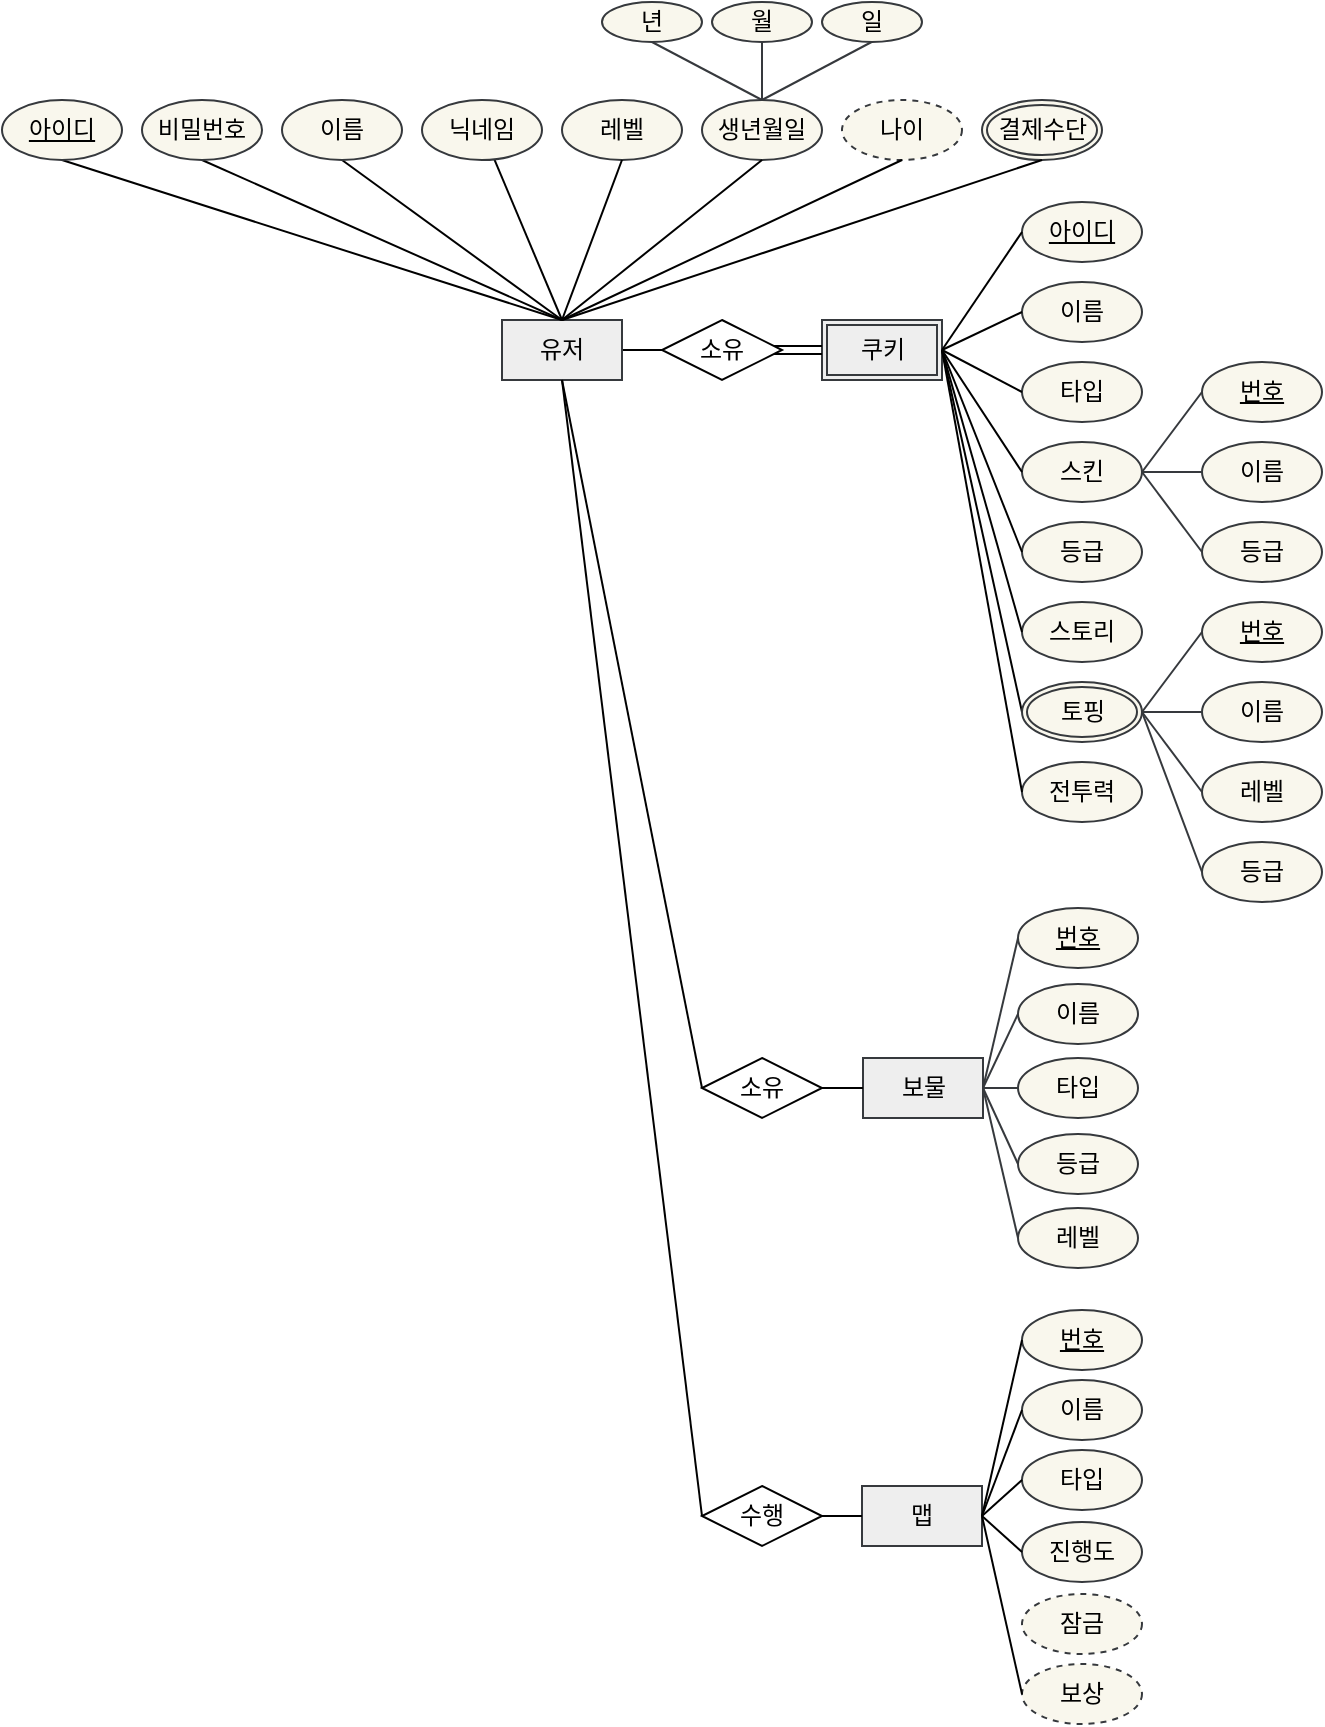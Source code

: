 <mxfile version="21.1.6" type="github" pages="3">
  <diagram id="R2lEEEUBdFMjLlhIrx00" name="Page-1">
    <mxGraphModel dx="1050" dy="541" grid="1" gridSize="10" guides="1" tooltips="1" connect="1" arrows="1" fold="1" page="1" pageScale="1" pageWidth="827" pageHeight="1169" math="0" shadow="0" extFonts="Permanent Marker^https://fonts.googleapis.com/css?family=Permanent+Marker">
      <root>
        <mxCell id="0" />
        <mxCell id="1" parent="0" />
        <mxCell id="n0ZqEsx-Wv2Kl2IQE_g2-6" value="" style="whiteSpace=wrap;html=1;labelBackgroundColor=none;rounded=0;fillColor=#eeeeee;strokeColor=#36393d;" parent="1" vertex="1">
          <mxGeometry x="510" y="189" width="60" height="30" as="geometry" />
        </mxCell>
        <mxCell id="n0ZqEsx-Wv2Kl2IQE_g2-4" value="" style="edgeStyle=orthogonalEdgeStyle;rounded=0;orthogonalLoop=1;jettySize=auto;html=1;endArrow=none;endFill=0;labelBackgroundColor=none;fontColor=default;" parent="1" source="n0ZqEsx-Wv2Kl2IQE_g2-1" edge="1">
          <mxGeometry relative="1" as="geometry">
            <mxPoint x="430" y="204" as="targetPoint" />
          </mxGeometry>
        </mxCell>
        <mxCell id="n0ZqEsx-Wv2Kl2IQE_g2-11" value="" style="shape=connector;rounded=0;orthogonalLoop=1;jettySize=auto;html=1;labelBackgroundColor=none;fontFamily=Helvetica;fontSize=11;fontColor=default;endArrow=none;endFill=0;" parent="1" target="n0ZqEsx-Wv2Kl2IQE_g2-10" edge="1">
          <mxGeometry relative="1" as="geometry">
            <mxPoint x="380" y="189" as="sourcePoint" />
          </mxGeometry>
        </mxCell>
        <mxCell id="n0ZqEsx-Wv2Kl2IQE_g2-1" value="유저" style="whiteSpace=wrap;html=1;align=center;labelBackgroundColor=none;rounded=0;fillColor=#eeeeee;strokeColor=#36393d;" parent="1" vertex="1">
          <mxGeometry x="350" y="189" width="60" height="30" as="geometry" />
        </mxCell>
        <mxCell id="n0ZqEsx-Wv2Kl2IQE_g2-7" value="" style="edgeStyle=orthogonalEdgeStyle;shape=link;rounded=0;orthogonalLoop=1;jettySize=auto;html=1;labelBackgroundColor=none;fontFamily=Helvetica;fontSize=11;fontColor=default;endArrow=none;endFill=0;exitX=0.833;exitY=0.5;exitDx=0;exitDy=0;exitPerimeter=0;" parent="1" source="n0ZqEsx-Wv2Kl2IQE_g2-3" edge="1">
          <mxGeometry relative="1" as="geometry">
            <mxPoint x="490" y="204" as="sourcePoint" />
            <mxPoint x="510" y="204" as="targetPoint" />
          </mxGeometry>
        </mxCell>
        <mxCell id="n0ZqEsx-Wv2Kl2IQE_g2-3" value="소유" style="rhombus;whiteSpace=wrap;html=1;labelBackgroundColor=none;rounded=0;" parent="1" vertex="1">
          <mxGeometry x="430" y="189" width="60" height="30" as="geometry" />
        </mxCell>
        <mxCell id="n0ZqEsx-Wv2Kl2IQE_g2-13" value="" style="shape=connector;rounded=0;orthogonalLoop=1;jettySize=auto;html=1;labelBackgroundColor=none;fontFamily=Helvetica;fontSize=11;fontColor=default;endArrow=none;endFill=0;exitX=0.5;exitY=0;exitDx=0;exitDy=0;entryX=0.5;entryY=1;entryDx=0;entryDy=0;" parent="1" source="n0ZqEsx-Wv2Kl2IQE_g2-1" target="n0ZqEsx-Wv2Kl2IQE_g2-12" edge="1">
          <mxGeometry relative="1" as="geometry">
            <mxPoint x="270" y="119" as="targetPoint" />
          </mxGeometry>
        </mxCell>
        <mxCell id="n0ZqEsx-Wv2Kl2IQE_g2-10" value="닉네임" style="ellipse;whiteSpace=wrap;html=1;labelBackgroundColor=none;rounded=0;fillColor=#f9f7ed;strokeColor=#36393d;" parent="1" vertex="1">
          <mxGeometry x="310" y="79" width="60" height="30" as="geometry" />
        </mxCell>
        <mxCell id="n0ZqEsx-Wv2Kl2IQE_g2-15" value="" style="shape=connector;rounded=0;orthogonalLoop=1;jettySize=auto;html=1;labelBackgroundColor=none;fontFamily=Helvetica;fontSize=11;fontColor=default;endArrow=none;endFill=0;entryX=0.5;entryY=1;entryDx=0;entryDy=0;exitX=0.5;exitY=0;exitDx=0;exitDy=0;" parent="1" source="n0ZqEsx-Wv2Kl2IQE_g2-1" target="n0ZqEsx-Wv2Kl2IQE_g2-14" edge="1">
          <mxGeometry relative="1" as="geometry" />
        </mxCell>
        <mxCell id="n0ZqEsx-Wv2Kl2IQE_g2-12" value="이름" style="ellipse;whiteSpace=wrap;html=1;labelBackgroundColor=none;rounded=0;fillColor=#f9f7ed;strokeColor=#36393d;" parent="1" vertex="1">
          <mxGeometry x="240" y="79" width="60" height="30" as="geometry" />
        </mxCell>
        <mxCell id="n0ZqEsx-Wv2Kl2IQE_g2-17" value="" style="shape=connector;rounded=0;orthogonalLoop=1;jettySize=auto;html=1;labelBackgroundColor=none;fontFamily=Helvetica;fontSize=11;fontColor=default;endArrow=none;endFill=0;entryX=0.5;entryY=1;entryDx=0;entryDy=0;exitX=0.5;exitY=0;exitDx=0;exitDy=0;" parent="1" source="n0ZqEsx-Wv2Kl2IQE_g2-1" target="n0ZqEsx-Wv2Kl2IQE_g2-16" edge="1">
          <mxGeometry relative="1" as="geometry" />
        </mxCell>
        <mxCell id="n0ZqEsx-Wv2Kl2IQE_g2-14" value="비밀번호" style="ellipse;whiteSpace=wrap;html=1;labelBackgroundColor=none;rounded=0;fillColor=#f9f7ed;strokeColor=#36393d;" parent="1" vertex="1">
          <mxGeometry x="170" y="79" width="60" height="30" as="geometry" />
        </mxCell>
        <mxCell id="n0ZqEsx-Wv2Kl2IQE_g2-16" value="&lt;u&gt;아이디&lt;/u&gt;" style="ellipse;whiteSpace=wrap;html=1;labelBackgroundColor=none;rounded=0;fillColor=#f9f7ed;strokeColor=#36393d;" parent="1" vertex="1">
          <mxGeometry x="100" y="79" width="60" height="30" as="geometry" />
        </mxCell>
        <mxCell id="n0ZqEsx-Wv2Kl2IQE_g2-18" value="레벨" style="ellipse;whiteSpace=wrap;html=1;labelBackgroundColor=none;rounded=0;fillColor=#f9f7ed;strokeColor=#36393d;" parent="1" vertex="1">
          <mxGeometry x="380" y="79" width="60" height="30" as="geometry" />
        </mxCell>
        <mxCell id="n0ZqEsx-Wv2Kl2IQE_g2-20" value="생년월일" style="ellipse;whiteSpace=wrap;html=1;labelBackgroundColor=none;rounded=0;fillColor=#f9f7ed;strokeColor=#36393d;" parent="1" vertex="1">
          <mxGeometry x="450" y="79" width="60" height="30" as="geometry" />
        </mxCell>
        <mxCell id="n0ZqEsx-Wv2Kl2IQE_g2-22" value="나이" style="ellipse;whiteSpace=wrap;html=1;dashed=1;labelBackgroundColor=none;rounded=0;fillColor=#f9f7ed;strokeColor=#36393d;" parent="1" vertex="1">
          <mxGeometry x="520" y="79" width="60" height="30" as="geometry" />
        </mxCell>
        <mxCell id="n0ZqEsx-Wv2Kl2IQE_g2-24" value="" style="ellipse;whiteSpace=wrap;html=1;labelBackgroundColor=none;rounded=0;fillColor=#f9f7ed;strokeColor=#36393d;" parent="1" vertex="1">
          <mxGeometry x="590" y="79" width="60" height="30" as="geometry" />
        </mxCell>
        <mxCell id="n0ZqEsx-Wv2Kl2IQE_g2-26" value="" style="shape=connector;rounded=0;orthogonalLoop=1;jettySize=auto;html=1;labelBackgroundColor=none;fontFamily=Helvetica;fontSize=11;fontColor=default;endArrow=none;endFill=0;exitX=0.5;exitY=0;exitDx=0;exitDy=0;entryX=0.5;entryY=1;entryDx=0;entryDy=0;" parent="1" source="n0ZqEsx-Wv2Kl2IQE_g2-1" target="n0ZqEsx-Wv2Kl2IQE_g2-18" edge="1">
          <mxGeometry relative="1" as="geometry">
            <mxPoint x="444" y="189" as="sourcePoint" />
            <mxPoint x="410" y="109" as="targetPoint" />
          </mxGeometry>
        </mxCell>
        <mxCell id="n0ZqEsx-Wv2Kl2IQE_g2-27" value="" style="shape=connector;rounded=0;orthogonalLoop=1;jettySize=auto;html=1;labelBackgroundColor=none;fontFamily=Helvetica;fontSize=11;fontColor=default;endArrow=none;endFill=0;entryX=0.5;entryY=1;entryDx=0;entryDy=0;" parent="1" edge="1">
          <mxGeometry relative="1" as="geometry">
            <mxPoint x="380" y="189" as="sourcePoint" />
            <mxPoint x="480" y="109" as="targetPoint" />
          </mxGeometry>
        </mxCell>
        <mxCell id="n0ZqEsx-Wv2Kl2IQE_g2-28" value="" style="shape=connector;rounded=0;orthogonalLoop=1;jettySize=auto;html=1;labelBackgroundColor=none;fontFamily=Helvetica;fontSize=11;fontColor=default;endArrow=none;endFill=0;entryX=0.5;entryY=1;entryDx=0;entryDy=0;" parent="1" edge="1">
          <mxGeometry relative="1" as="geometry">
            <mxPoint x="380" y="189" as="sourcePoint" />
            <mxPoint x="550" y="109" as="targetPoint" />
          </mxGeometry>
        </mxCell>
        <mxCell id="n0ZqEsx-Wv2Kl2IQE_g2-29" value="" style="shape=connector;rounded=0;orthogonalLoop=1;jettySize=auto;html=1;labelBackgroundColor=none;fontFamily=Helvetica;fontSize=11;fontColor=default;endArrow=none;endFill=0;entryX=0.5;entryY=1;entryDx=0;entryDy=0;exitX=0.5;exitY=0;exitDx=0;exitDy=0;" parent="1" source="n0ZqEsx-Wv2Kl2IQE_g2-1" edge="1">
          <mxGeometry relative="1" as="geometry">
            <mxPoint x="450" y="189" as="sourcePoint" />
            <mxPoint x="620" y="109" as="targetPoint" />
          </mxGeometry>
        </mxCell>
        <mxCell id="n0ZqEsx-Wv2Kl2IQE_g2-30" value="쿠키" style="whiteSpace=wrap;html=1;labelBackgroundColor=none;rounded=0;fillColor=#eeeeee;strokeColor=#36393d;" parent="1" vertex="1">
          <mxGeometry x="512.5" y="191.5" width="55" height="25" as="geometry" />
        </mxCell>
        <mxCell id="n0ZqEsx-Wv2Kl2IQE_g2-31" value="결제수단" style="ellipse;whiteSpace=wrap;html=1;labelBackgroundColor=none;rounded=0;fillColor=#f9f7ed;strokeColor=#36393d;" parent="1" vertex="1">
          <mxGeometry x="592.5" y="81.5" width="55" height="25" as="geometry" />
        </mxCell>
        <mxCell id="n0ZqEsx-Wv2Kl2IQE_g2-36" value="" style="edgeStyle=none;shape=connector;rounded=0;orthogonalLoop=1;jettySize=auto;html=1;labelBackgroundColor=none;fontFamily=Helvetica;fontSize=11;fontColor=default;endArrow=none;endFill=0;entryX=0.5;entryY=0;entryDx=0;entryDy=0;fillColor=#f9f7ed;strokeColor=#36393d;" parent="1" source="n0ZqEsx-Wv2Kl2IQE_g2-32" target="n0ZqEsx-Wv2Kl2IQE_g2-20" edge="1">
          <mxGeometry relative="1" as="geometry" />
        </mxCell>
        <mxCell id="n0ZqEsx-Wv2Kl2IQE_g2-32" value="월" style="ellipse;whiteSpace=wrap;html=1;labelBackgroundColor=none;rounded=0;fillColor=#f9f7ed;strokeColor=#36393d;" parent="1" vertex="1">
          <mxGeometry x="455" y="30" width="50" height="20" as="geometry" />
        </mxCell>
        <mxCell id="n0ZqEsx-Wv2Kl2IQE_g2-38" value="년" style="ellipse;whiteSpace=wrap;html=1;labelBackgroundColor=none;rounded=0;fillColor=#f9f7ed;strokeColor=#36393d;" parent="1" vertex="1">
          <mxGeometry x="400" y="30" width="50" height="20" as="geometry" />
        </mxCell>
        <mxCell id="n0ZqEsx-Wv2Kl2IQE_g2-39" value="" style="edgeStyle=none;shape=connector;rounded=0;orthogonalLoop=1;jettySize=auto;html=1;labelBackgroundColor=none;fontFamily=Helvetica;fontSize=11;fontColor=default;endArrow=none;endFill=0;entryX=0.5;entryY=0;entryDx=0;entryDy=0;fillColor=#f9f7ed;strokeColor=#36393d;" parent="1" target="n0ZqEsx-Wv2Kl2IQE_g2-20" edge="1">
          <mxGeometry relative="1" as="geometry">
            <mxPoint x="425" y="50" as="sourcePoint" />
            <mxPoint x="425" y="79" as="targetPoint" />
          </mxGeometry>
        </mxCell>
        <mxCell id="n0ZqEsx-Wv2Kl2IQE_g2-40" value="일" style="ellipse;whiteSpace=wrap;html=1;labelBackgroundColor=none;rounded=0;fillColor=#f9f7ed;strokeColor=#36393d;" parent="1" vertex="1">
          <mxGeometry x="510" y="30" width="50" height="20" as="geometry" />
        </mxCell>
        <mxCell id="n0ZqEsx-Wv2Kl2IQE_g2-41" value="" style="edgeStyle=none;shape=connector;rounded=0;orthogonalLoop=1;jettySize=auto;html=1;labelBackgroundColor=none;fontFamily=Helvetica;fontSize=11;fontColor=default;endArrow=none;endFill=0;entryX=0.5;entryY=0;entryDx=0;entryDy=0;fillColor=#f9f7ed;strokeColor=#36393d;" parent="1" target="n0ZqEsx-Wv2Kl2IQE_g2-20" edge="1">
          <mxGeometry relative="1" as="geometry">
            <mxPoint x="534.8" y="50" as="sourcePoint" />
            <mxPoint x="534.8" y="79" as="targetPoint" />
          </mxGeometry>
        </mxCell>
        <mxCell id="n0ZqEsx-Wv2Kl2IQE_g2-42" value="&lt;u&gt;아이디&lt;/u&gt;" style="ellipse;whiteSpace=wrap;html=1;labelBackgroundColor=none;rounded=0;fillColor=#f9f7ed;strokeColor=#36393d;" parent="1" vertex="1">
          <mxGeometry x="610" y="130" width="60" height="30" as="geometry" />
        </mxCell>
        <mxCell id="n0ZqEsx-Wv2Kl2IQE_g2-43" value="" style="shape=connector;rounded=0;orthogonalLoop=1;jettySize=auto;html=1;labelBackgroundColor=none;fontFamily=Helvetica;fontSize=11;fontColor=default;endArrow=none;endFill=0;entryX=0;entryY=0.5;entryDx=0;entryDy=0;exitX=1;exitY=0.5;exitDx=0;exitDy=0;" parent="1" source="n0ZqEsx-Wv2Kl2IQE_g2-6" target="n0ZqEsx-Wv2Kl2IQE_g2-42" edge="1">
          <mxGeometry relative="1" as="geometry">
            <mxPoint x="570" y="210" as="sourcePoint" />
            <mxPoint x="810" y="130" as="targetPoint" />
          </mxGeometry>
        </mxCell>
        <mxCell id="n0ZqEsx-Wv2Kl2IQE_g2-44" value="이름" style="ellipse;whiteSpace=wrap;html=1;labelBackgroundColor=none;rounded=0;fillColor=#f9f7ed;strokeColor=#36393d;" parent="1" vertex="1">
          <mxGeometry x="610" y="170" width="60" height="30" as="geometry" />
        </mxCell>
        <mxCell id="n0ZqEsx-Wv2Kl2IQE_g2-45" value="" style="shape=connector;rounded=0;orthogonalLoop=1;jettySize=auto;html=1;labelBackgroundColor=none;fontFamily=Helvetica;fontSize=11;fontColor=default;endArrow=none;endFill=0;entryX=0;entryY=0.5;entryDx=0;entryDy=0;exitX=1;exitY=0.5;exitDx=0;exitDy=0;" parent="1" source="n0ZqEsx-Wv2Kl2IQE_g2-6" target="n0ZqEsx-Wv2Kl2IQE_g2-44" edge="1">
          <mxGeometry relative="1" as="geometry">
            <mxPoint x="580" y="214" as="sourcePoint" />
            <mxPoint x="620" y="155" as="targetPoint" />
          </mxGeometry>
        </mxCell>
        <mxCell id="n0ZqEsx-Wv2Kl2IQE_g2-46" value="타입" style="ellipse;whiteSpace=wrap;html=1;labelBackgroundColor=none;rounded=0;fillColor=#f9f7ed;strokeColor=#36393d;" parent="1" vertex="1">
          <mxGeometry x="610" y="210" width="60" height="30" as="geometry" />
        </mxCell>
        <mxCell id="n0ZqEsx-Wv2Kl2IQE_g2-47" value="" style="shape=connector;rounded=0;orthogonalLoop=1;jettySize=auto;html=1;labelBackgroundColor=none;fontFamily=Helvetica;fontSize=11;fontColor=default;endArrow=none;endFill=0;entryX=0;entryY=0.5;entryDx=0;entryDy=0;exitX=1;exitY=0.5;exitDx=0;exitDy=0;" parent="1" source="n0ZqEsx-Wv2Kl2IQE_g2-6" target="n0ZqEsx-Wv2Kl2IQE_g2-46" edge="1">
          <mxGeometry relative="1" as="geometry">
            <mxPoint x="580" y="214" as="sourcePoint" />
            <mxPoint x="620" y="195" as="targetPoint" />
          </mxGeometry>
        </mxCell>
        <mxCell id="n0ZqEsx-Wv2Kl2IQE_g2-48" value="스킨" style="ellipse;whiteSpace=wrap;html=1;labelBackgroundColor=none;rounded=0;fillColor=#f9f7ed;strokeColor=#36393d;" parent="1" vertex="1">
          <mxGeometry x="610" y="250" width="60" height="30" as="geometry" />
        </mxCell>
        <mxCell id="n0ZqEsx-Wv2Kl2IQE_g2-49" value="" style="shape=connector;rounded=0;orthogonalLoop=1;jettySize=auto;html=1;labelBackgroundColor=none;fontFamily=Helvetica;fontSize=11;fontColor=default;endArrow=none;endFill=0;entryX=0;entryY=0.5;entryDx=0;entryDy=0;exitX=1;exitY=0.5;exitDx=0;exitDy=0;" parent="1" source="n0ZqEsx-Wv2Kl2IQE_g2-6" target="n0ZqEsx-Wv2Kl2IQE_g2-48" edge="1">
          <mxGeometry relative="1" as="geometry">
            <mxPoint x="570" y="200" as="sourcePoint" />
            <mxPoint x="610" y="271" as="targetPoint" />
          </mxGeometry>
        </mxCell>
        <mxCell id="n0ZqEsx-Wv2Kl2IQE_g2-50" value="등급" style="ellipse;whiteSpace=wrap;html=1;labelBackgroundColor=none;rounded=0;fillColor=#f9f7ed;strokeColor=#36393d;" parent="1" vertex="1">
          <mxGeometry x="610" y="290" width="60" height="30" as="geometry" />
        </mxCell>
        <mxCell id="n0ZqEsx-Wv2Kl2IQE_g2-51" value="" style="shape=connector;rounded=0;orthogonalLoop=1;jettySize=auto;html=1;labelBackgroundColor=none;fontFamily=Helvetica;fontSize=11;fontColor=default;endArrow=none;endFill=0;entryX=0;entryY=0.5;entryDx=0;entryDy=0;exitX=1;exitY=0.5;exitDx=0;exitDy=0;" parent="1" source="n0ZqEsx-Wv2Kl2IQE_g2-6" target="n0ZqEsx-Wv2Kl2IQE_g2-50" edge="1">
          <mxGeometry relative="1" as="geometry">
            <mxPoint x="570" y="240" as="sourcePoint" />
            <mxPoint x="610" y="301" as="targetPoint" />
          </mxGeometry>
        </mxCell>
        <mxCell id="n0ZqEsx-Wv2Kl2IQE_g2-52" value="스토리" style="ellipse;whiteSpace=wrap;html=1;labelBackgroundColor=none;rounded=0;fillColor=#f9f7ed;strokeColor=#36393d;" parent="1" vertex="1">
          <mxGeometry x="610" y="330" width="60" height="30" as="geometry" />
        </mxCell>
        <mxCell id="n0ZqEsx-Wv2Kl2IQE_g2-53" value="" style="shape=connector;rounded=0;orthogonalLoop=1;jettySize=auto;html=1;labelBackgroundColor=none;fontFamily=Helvetica;fontSize=11;fontColor=default;endArrow=none;endFill=0;entryX=0;entryY=0.5;entryDx=0;entryDy=0;exitX=1;exitY=0.5;exitDx=0;exitDy=0;" parent="1" source="n0ZqEsx-Wv2Kl2IQE_g2-6" target="n0ZqEsx-Wv2Kl2IQE_g2-52" edge="1">
          <mxGeometry relative="1" as="geometry">
            <mxPoint x="570" y="240" as="sourcePoint" />
            <mxPoint x="610" y="337" as="targetPoint" />
          </mxGeometry>
        </mxCell>
        <mxCell id="n0ZqEsx-Wv2Kl2IQE_g2-54" value="" style="shape=connector;rounded=0;orthogonalLoop=1;jettySize=auto;html=1;labelBackgroundColor=none;fontFamily=Helvetica;fontSize=11;fontColor=default;endArrow=none;endFill=0;entryX=0;entryY=0.5;entryDx=0;entryDy=0;exitX=1;exitY=0.5;exitDx=0;exitDy=0;" parent="1" source="n0ZqEsx-Wv2Kl2IQE_g2-6" target="n0ZqEsx-Wv2Kl2IQE_g2-55" edge="1">
          <mxGeometry relative="1" as="geometry">
            <mxPoint x="570" y="240" as="sourcePoint" />
            <mxPoint x="610" y="373" as="targetPoint" />
          </mxGeometry>
        </mxCell>
        <mxCell id="n0ZqEsx-Wv2Kl2IQE_g2-55" value="" style="ellipse;whiteSpace=wrap;html=1;labelBackgroundColor=none;rounded=0;fillColor=#f9f7ed;strokeColor=#36393d;" parent="1" vertex="1">
          <mxGeometry x="610" y="370" width="60" height="30" as="geometry" />
        </mxCell>
        <mxCell id="n0ZqEsx-Wv2Kl2IQE_g2-56" value="전투력" style="ellipse;whiteSpace=wrap;html=1;labelBackgroundColor=none;rounded=0;fillColor=#f9f7ed;strokeColor=#36393d;" parent="1" vertex="1">
          <mxGeometry x="610" y="410" width="60" height="30" as="geometry" />
        </mxCell>
        <mxCell id="n0ZqEsx-Wv2Kl2IQE_g2-57" value="" style="shape=connector;rounded=0;orthogonalLoop=1;jettySize=auto;html=1;labelBackgroundColor=none;fontFamily=Helvetica;fontSize=11;fontColor=default;endArrow=none;endFill=0;entryX=0;entryY=0.5;entryDx=0;entryDy=0;exitX=1;exitY=0.5;exitDx=0;exitDy=0;" parent="1" source="n0ZqEsx-Wv2Kl2IQE_g2-6" target="n0ZqEsx-Wv2Kl2IQE_g2-56" edge="1">
          <mxGeometry relative="1" as="geometry">
            <mxPoint x="580" y="214" as="sourcePoint" />
            <mxPoint x="620" y="383" as="targetPoint" />
          </mxGeometry>
        </mxCell>
        <mxCell id="n0ZqEsx-Wv2Kl2IQE_g2-58" value="이름" style="ellipse;whiteSpace=wrap;html=1;labelBackgroundColor=none;rounded=0;fillColor=#f9f7ed;strokeColor=#36393d;" parent="1" vertex="1">
          <mxGeometry x="700" y="250" width="60" height="30" as="geometry" />
        </mxCell>
        <mxCell id="n0ZqEsx-Wv2Kl2IQE_g2-59" value="" style="shape=connector;rounded=0;orthogonalLoop=1;jettySize=auto;html=1;labelBackgroundColor=none;fontFamily=Helvetica;fontSize=11;fontColor=default;endArrow=none;endFill=0;entryX=0;entryY=0.5;entryDx=0;entryDy=0;exitX=1;exitY=0.5;exitDx=0;exitDy=0;fillColor=#f9f7ed;strokeColor=#36393d;" parent="1" source="n0ZqEsx-Wv2Kl2IQE_g2-48" target="n0ZqEsx-Wv2Kl2IQE_g2-58" edge="1">
          <mxGeometry relative="1" as="geometry">
            <mxPoint x="580" y="214" as="sourcePoint" />
            <mxPoint x="820" y="140" as="targetPoint" />
          </mxGeometry>
        </mxCell>
        <mxCell id="n0ZqEsx-Wv2Kl2IQE_g2-60" value="&lt;u&gt;번호&lt;/u&gt;" style="ellipse;whiteSpace=wrap;html=1;labelBackgroundColor=none;rounded=0;fillColor=#f9f7ed;strokeColor=#36393d;" parent="1" vertex="1">
          <mxGeometry x="700" y="210" width="60" height="30" as="geometry" />
        </mxCell>
        <mxCell id="n0ZqEsx-Wv2Kl2IQE_g2-61" value="" style="shape=connector;rounded=0;orthogonalLoop=1;jettySize=auto;html=1;labelBackgroundColor=none;fontFamily=Helvetica;fontSize=11;fontColor=default;endArrow=none;endFill=0;entryX=0;entryY=0.5;entryDx=0;entryDy=0;exitX=1;exitY=0.5;exitDx=0;exitDy=0;fillColor=#f9f7ed;strokeColor=#36393d;" parent="1" source="n0ZqEsx-Wv2Kl2IQE_g2-48" target="n0ZqEsx-Wv2Kl2IQE_g2-60" edge="1">
          <mxGeometry relative="1" as="geometry">
            <mxPoint x="580" y="214" as="sourcePoint" />
            <mxPoint x="820" y="140" as="targetPoint" />
          </mxGeometry>
        </mxCell>
        <mxCell id="n0ZqEsx-Wv2Kl2IQE_g2-62" value="등급" style="ellipse;whiteSpace=wrap;html=1;labelBackgroundColor=none;rounded=0;fillColor=#f9f7ed;strokeColor=#36393d;" parent="1" vertex="1">
          <mxGeometry x="700" y="290" width="60" height="30" as="geometry" />
        </mxCell>
        <mxCell id="n0ZqEsx-Wv2Kl2IQE_g2-63" value="" style="shape=connector;rounded=0;orthogonalLoop=1;jettySize=auto;html=1;labelBackgroundColor=none;fontFamily=Helvetica;fontSize=11;fontColor=default;endArrow=none;endFill=0;entryX=0;entryY=0.5;entryDx=0;entryDy=0;exitX=1;exitY=0.5;exitDx=0;exitDy=0;fillColor=#f9f7ed;strokeColor=#36393d;" parent="1" source="n0ZqEsx-Wv2Kl2IQE_g2-48" target="n0ZqEsx-Wv2Kl2IQE_g2-62" edge="1">
          <mxGeometry relative="1" as="geometry">
            <mxPoint x="660" y="200" as="sourcePoint" />
            <mxPoint x="700" y="297" as="targetPoint" />
          </mxGeometry>
        </mxCell>
        <mxCell id="n0ZqEsx-Wv2Kl2IQE_g2-64" value="&lt;u&gt;번호&lt;/u&gt;" style="ellipse;whiteSpace=wrap;html=1;labelBackgroundColor=none;rounded=0;fillColor=#f9f7ed;strokeColor=#36393d;" parent="1" vertex="1">
          <mxGeometry x="700" y="330" width="60" height="30" as="geometry" />
        </mxCell>
        <mxCell id="n0ZqEsx-Wv2Kl2IQE_g2-65" value="" style="shape=connector;rounded=0;orthogonalLoop=1;jettySize=auto;html=1;labelBackgroundColor=none;fontFamily=Helvetica;fontSize=11;fontColor=default;endArrow=none;endFill=0;entryX=0;entryY=0.5;entryDx=0;entryDy=0;exitX=1;exitY=0.5;exitDx=0;exitDy=0;fillColor=#f9f7ed;strokeColor=#36393d;" parent="1" target="n0ZqEsx-Wv2Kl2IQE_g2-64" edge="1">
          <mxGeometry relative="1" as="geometry">
            <mxPoint x="670" y="385" as="sourcePoint" />
            <mxPoint x="820" y="260" as="targetPoint" />
          </mxGeometry>
        </mxCell>
        <mxCell id="n0ZqEsx-Wv2Kl2IQE_g2-66" value="이름" style="ellipse;whiteSpace=wrap;html=1;labelBackgroundColor=none;rounded=0;fillColor=#f9f7ed;strokeColor=#36393d;" parent="1" vertex="1">
          <mxGeometry x="700" y="370" width="60" height="30" as="geometry" />
        </mxCell>
        <mxCell id="n0ZqEsx-Wv2Kl2IQE_g2-67" value="" style="shape=connector;rounded=0;orthogonalLoop=1;jettySize=auto;html=1;labelBackgroundColor=none;fontFamily=Helvetica;fontSize=11;fontColor=default;endArrow=none;endFill=0;entryX=0;entryY=0.5;entryDx=0;entryDy=0;exitX=1;exitY=0.5;exitDx=0;exitDy=0;fillColor=#f9f7ed;strokeColor=#36393d;" parent="1" target="n0ZqEsx-Wv2Kl2IQE_g2-66" edge="1">
          <mxGeometry relative="1" as="geometry">
            <mxPoint x="670" y="385" as="sourcePoint" />
            <mxPoint x="820" y="260" as="targetPoint" />
          </mxGeometry>
        </mxCell>
        <mxCell id="n0ZqEsx-Wv2Kl2IQE_g2-68" value="레벨" style="ellipse;whiteSpace=wrap;html=1;labelBackgroundColor=none;rounded=0;fillColor=#f9f7ed;strokeColor=#36393d;" parent="1" vertex="1">
          <mxGeometry x="700" y="410" width="60" height="30" as="geometry" />
        </mxCell>
        <mxCell id="n0ZqEsx-Wv2Kl2IQE_g2-69" value="" style="shape=connector;rounded=0;orthogonalLoop=1;jettySize=auto;html=1;labelBackgroundColor=none;fontFamily=Helvetica;fontSize=11;fontColor=default;endArrow=none;endFill=0;entryX=0;entryY=0.5;entryDx=0;entryDy=0;exitX=1;exitY=0.5;exitDx=0;exitDy=0;fillColor=#f9f7ed;strokeColor=#36393d;" parent="1" target="n0ZqEsx-Wv2Kl2IQE_g2-68" edge="1">
          <mxGeometry relative="1" as="geometry">
            <mxPoint x="670" y="385" as="sourcePoint" />
            <mxPoint x="700" y="417" as="targetPoint" />
          </mxGeometry>
        </mxCell>
        <mxCell id="n0ZqEsx-Wv2Kl2IQE_g2-70" value="등급" style="ellipse;whiteSpace=wrap;html=1;labelBackgroundColor=none;rounded=0;fillColor=#f9f7ed;strokeColor=#36393d;" parent="1" vertex="1">
          <mxGeometry x="700" y="450" width="60" height="30" as="geometry" />
        </mxCell>
        <mxCell id="n0ZqEsx-Wv2Kl2IQE_g2-71" value="" style="shape=connector;rounded=0;orthogonalLoop=1;jettySize=auto;html=1;labelBackgroundColor=none;fontFamily=Helvetica;fontSize=11;fontColor=default;endArrow=none;endFill=0;entryX=0;entryY=0.5;entryDx=0;entryDy=0;exitX=1;exitY=0.5;exitDx=0;exitDy=0;fillColor=#f9f7ed;strokeColor=#36393d;" parent="1" source="n0ZqEsx-Wv2Kl2IQE_g2-55" target="n0ZqEsx-Wv2Kl2IQE_g2-70" edge="1">
          <mxGeometry relative="1" as="geometry">
            <mxPoint x="670" y="420" as="sourcePoint" />
            <mxPoint x="700" y="452" as="targetPoint" />
          </mxGeometry>
        </mxCell>
        <mxCell id="n0ZqEsx-Wv2Kl2IQE_g2-72" value="토핑" style="ellipse;whiteSpace=wrap;html=1;labelBackgroundColor=none;rounded=0;fillColor=#f9f7ed;strokeColor=#36393d;" parent="1" vertex="1">
          <mxGeometry x="612.5" y="372.5" width="55" height="25" as="geometry" />
        </mxCell>
        <mxCell id="n0ZqEsx-Wv2Kl2IQE_g2-90" value="" style="rounded=0;orthogonalLoop=1;jettySize=auto;html=1;endArrow=none;endFill=0;exitX=0.5;exitY=1;exitDx=0;exitDy=0;entryX=0;entryY=0.5;entryDx=0;entryDy=0;" parent="1" source="n0ZqEsx-Wv2Kl2IQE_g2-1" target="n0ZqEsx-Wv2Kl2IQE_g2-89" edge="1">
          <mxGeometry relative="1" as="geometry" />
        </mxCell>
        <mxCell id="n0ZqEsx-Wv2Kl2IQE_g2-73" value="소유" style="rhombus;whiteSpace=wrap;html=1;labelBackgroundColor=none;rounded=0;" parent="1" vertex="1">
          <mxGeometry x="450" y="558" width="60" height="30" as="geometry" />
        </mxCell>
        <mxCell id="n0ZqEsx-Wv2Kl2IQE_g2-76" value="" style="rounded=0;orthogonalLoop=1;jettySize=auto;html=1;endArrow=none;endFill=0;labelBackgroundColor=none;fontColor=default;entryX=0;entryY=0.5;entryDx=0;entryDy=0;exitX=0.5;exitY=1;exitDx=0;exitDy=0;" parent="1" source="n0ZqEsx-Wv2Kl2IQE_g2-1" target="n0ZqEsx-Wv2Kl2IQE_g2-73" edge="1">
          <mxGeometry relative="1" as="geometry">
            <mxPoint x="420" y="214" as="sourcePoint" />
            <mxPoint x="440" y="214" as="targetPoint" />
          </mxGeometry>
        </mxCell>
        <mxCell id="n0ZqEsx-Wv2Kl2IQE_g2-77" value="보물" style="whiteSpace=wrap;html=1;align=center;labelBackgroundColor=none;rounded=0;fillColor=#eeeeee;strokeColor=#36393d;" parent="1" vertex="1">
          <mxGeometry x="530.5" y="558" width="60" height="30" as="geometry" />
        </mxCell>
        <mxCell id="n0ZqEsx-Wv2Kl2IQE_g2-78" value="" style="rounded=0;orthogonalLoop=1;jettySize=auto;html=1;endArrow=none;endFill=0;labelBackgroundColor=none;fontColor=default;entryX=0;entryY=0.5;entryDx=0;entryDy=0;exitX=1;exitY=0.5;exitDx=0;exitDy=0;" parent="1" source="n0ZqEsx-Wv2Kl2IQE_g2-73" target="n0ZqEsx-Wv2Kl2IQE_g2-77" edge="1">
          <mxGeometry relative="1" as="geometry">
            <mxPoint x="408" y="202" as="sourcePoint" />
            <mxPoint x="458" y="583" as="targetPoint" />
          </mxGeometry>
        </mxCell>
        <mxCell id="n0ZqEsx-Wv2Kl2IQE_g2-79" value="&lt;u&gt;번호&lt;/u&gt;" style="ellipse;whiteSpace=wrap;html=1;labelBackgroundColor=none;rounded=0;fillColor=#f9f7ed;strokeColor=#36393d;" parent="1" vertex="1">
          <mxGeometry x="608" y="483" width="60" height="30" as="geometry" />
        </mxCell>
        <mxCell id="n0ZqEsx-Wv2Kl2IQE_g2-80" value="이름" style="ellipse;whiteSpace=wrap;html=1;labelBackgroundColor=none;rounded=0;fillColor=#f9f7ed;strokeColor=#36393d;" parent="1" vertex="1">
          <mxGeometry x="608" y="521" width="60" height="30" as="geometry" />
        </mxCell>
        <mxCell id="n0ZqEsx-Wv2Kl2IQE_g2-81" value="타입" style="ellipse;whiteSpace=wrap;html=1;labelBackgroundColor=none;rounded=0;fillColor=#f9f7ed;strokeColor=#36393d;" parent="1" vertex="1">
          <mxGeometry x="608" y="558" width="60" height="30" as="geometry" />
        </mxCell>
        <mxCell id="n0ZqEsx-Wv2Kl2IQE_g2-82" value="등급" style="ellipse;whiteSpace=wrap;html=1;labelBackgroundColor=none;rounded=0;fillColor=#f9f7ed;strokeColor=#36393d;" parent="1" vertex="1">
          <mxGeometry x="608" y="596" width="60" height="30" as="geometry" />
        </mxCell>
        <mxCell id="n0ZqEsx-Wv2Kl2IQE_g2-83" value="레벨" style="ellipse;whiteSpace=wrap;html=1;labelBackgroundColor=none;rounded=0;fillColor=#f9f7ed;strokeColor=#36393d;" parent="1" vertex="1">
          <mxGeometry x="608" y="633" width="60" height="30" as="geometry" />
        </mxCell>
        <mxCell id="n0ZqEsx-Wv2Kl2IQE_g2-84" value="" style="shape=connector;rounded=0;orthogonalLoop=1;jettySize=auto;html=1;labelBackgroundColor=none;fontFamily=Helvetica;fontSize=11;fontColor=default;endArrow=none;endFill=0;entryX=0;entryY=0.5;entryDx=0;entryDy=0;exitX=1;exitY=0.5;exitDx=0;exitDy=0;fillColor=#f9f7ed;strokeColor=#36393d;" parent="1" source="n0ZqEsx-Wv2Kl2IQE_g2-77" target="n0ZqEsx-Wv2Kl2IQE_g2-79" edge="1">
          <mxGeometry relative="1" as="geometry">
            <mxPoint x="655.5" y="433" as="sourcePoint" />
            <mxPoint x="685.5" y="513" as="targetPoint" />
          </mxGeometry>
        </mxCell>
        <mxCell id="n0ZqEsx-Wv2Kl2IQE_g2-85" value="" style="shape=connector;rounded=0;orthogonalLoop=1;jettySize=auto;html=1;labelBackgroundColor=none;fontFamily=Helvetica;fontSize=11;fontColor=default;endArrow=none;endFill=0;entryX=1;entryY=0.5;entryDx=0;entryDy=0;exitX=0;exitY=0.5;exitDx=0;exitDy=0;fillColor=#f9f7ed;strokeColor=#36393d;" parent="1" source="n0ZqEsx-Wv2Kl2IQE_g2-83" target="n0ZqEsx-Wv2Kl2IQE_g2-77" edge="1">
          <mxGeometry relative="1" as="geometry">
            <mxPoint x="571" y="658" as="sourcePoint" />
            <mxPoint x="588" y="583" as="targetPoint" />
          </mxGeometry>
        </mxCell>
        <mxCell id="n0ZqEsx-Wv2Kl2IQE_g2-86" value="" style="shape=connector;rounded=0;orthogonalLoop=1;jettySize=auto;html=1;labelBackgroundColor=none;fontFamily=Helvetica;fontSize=11;fontColor=default;endArrow=none;endFill=0;entryX=1;entryY=0.5;entryDx=0;entryDy=0;exitX=0;exitY=0.5;exitDx=0;exitDy=0;fillColor=#f9f7ed;strokeColor=#36393d;" parent="1" source="n0ZqEsx-Wv2Kl2IQE_g2-82" target="n0ZqEsx-Wv2Kl2IQE_g2-77" edge="1">
          <mxGeometry relative="1" as="geometry">
            <mxPoint x="618" y="658" as="sourcePoint" />
            <mxPoint x="601" y="583" as="targetPoint" />
          </mxGeometry>
        </mxCell>
        <mxCell id="n0ZqEsx-Wv2Kl2IQE_g2-87" value="" style="shape=connector;rounded=0;orthogonalLoop=1;jettySize=auto;html=1;labelBackgroundColor=none;fontFamily=Helvetica;fontSize=11;fontColor=default;endArrow=none;endFill=0;exitX=0;exitY=0.5;exitDx=0;exitDy=0;fillColor=#f9f7ed;strokeColor=#36393d;entryX=1;entryY=0.5;entryDx=0;entryDy=0;" parent="1" source="n0ZqEsx-Wv2Kl2IQE_g2-81" target="n0ZqEsx-Wv2Kl2IQE_g2-77" edge="1">
          <mxGeometry relative="1" as="geometry">
            <mxPoint x="618" y="621" as="sourcePoint" />
            <mxPoint x="588" y="573" as="targetPoint" />
          </mxGeometry>
        </mxCell>
        <mxCell id="n0ZqEsx-Wv2Kl2IQE_g2-88" value="" style="shape=connector;rounded=0;orthogonalLoop=1;jettySize=auto;html=1;labelBackgroundColor=none;fontFamily=Helvetica;fontSize=11;fontColor=default;endArrow=none;endFill=0;entryX=0;entryY=0.5;entryDx=0;entryDy=0;fillColor=#f9f7ed;strokeColor=#36393d;exitX=1;exitY=0.5;exitDx=0;exitDy=0;" parent="1" source="n0ZqEsx-Wv2Kl2IQE_g2-77" target="n0ZqEsx-Wv2Kl2IQE_g2-80" edge="1">
          <mxGeometry relative="1" as="geometry">
            <mxPoint x="588" y="573" as="sourcePoint" />
            <mxPoint x="618" y="508" as="targetPoint" />
          </mxGeometry>
        </mxCell>
        <mxCell id="n0ZqEsx-Wv2Kl2IQE_g2-89" value="수행" style="rhombus;whiteSpace=wrap;html=1;labelBackgroundColor=none;rounded=0;" parent="1" vertex="1">
          <mxGeometry x="450" y="772" width="60" height="30" as="geometry" />
        </mxCell>
        <mxCell id="n0ZqEsx-Wv2Kl2IQE_g2-92" value="맵" style="whiteSpace=wrap;html=1;align=center;labelBackgroundColor=none;rounded=0;fillColor=#eeeeee;strokeColor=#36393d;" parent="1" vertex="1">
          <mxGeometry x="530" y="772" width="60" height="30" as="geometry" />
        </mxCell>
        <mxCell id="n0ZqEsx-Wv2Kl2IQE_g2-93" value="" style="rounded=0;orthogonalLoop=1;jettySize=auto;html=1;endArrow=none;endFill=0;labelBackgroundColor=none;fontColor=default;entryX=0;entryY=0.5;entryDx=0;entryDy=0;exitX=1;exitY=0.5;exitDx=0;exitDy=0;" parent="1" source="n0ZqEsx-Wv2Kl2IQE_g2-89" target="n0ZqEsx-Wv2Kl2IQE_g2-92" edge="1">
          <mxGeometry relative="1" as="geometry">
            <mxPoint x="520" y="535" as="sourcePoint" />
            <mxPoint x="541" y="535" as="targetPoint" />
          </mxGeometry>
        </mxCell>
        <mxCell id="n0ZqEsx-Wv2Kl2IQE_g2-94" value="&lt;u&gt;번호&lt;/u&gt;" style="ellipse;whiteSpace=wrap;html=1;labelBackgroundColor=none;rounded=0;fillColor=#f9f7ed;strokeColor=#36393d;" parent="1" vertex="1">
          <mxGeometry x="610" y="684" width="60" height="30" as="geometry" />
        </mxCell>
        <mxCell id="n0ZqEsx-Wv2Kl2IQE_g2-95" value="이름" style="ellipse;whiteSpace=wrap;html=1;labelBackgroundColor=none;rounded=0;fillColor=#f9f7ed;strokeColor=#36393d;" parent="1" vertex="1">
          <mxGeometry x="610" y="719" width="60" height="30" as="geometry" />
        </mxCell>
        <mxCell id="n0ZqEsx-Wv2Kl2IQE_g2-96" value="타입" style="ellipse;whiteSpace=wrap;html=1;labelBackgroundColor=none;rounded=0;fillColor=#f9f7ed;strokeColor=#36393d;" parent="1" vertex="1">
          <mxGeometry x="610" y="754" width="60" height="30" as="geometry" />
        </mxCell>
        <mxCell id="n0ZqEsx-Wv2Kl2IQE_g2-97" value="진행도" style="ellipse;whiteSpace=wrap;html=1;labelBackgroundColor=none;rounded=0;fillColor=#f9f7ed;strokeColor=#36393d;" parent="1" vertex="1">
          <mxGeometry x="610" y="790" width="60" height="30" as="geometry" />
        </mxCell>
        <mxCell id="n0ZqEsx-Wv2Kl2IQE_g2-99" value="잠금" style="ellipse;whiteSpace=wrap;html=1;dashed=1;labelBackgroundColor=none;rounded=0;fillColor=#f9f7ed;strokeColor=#36393d;" parent="1" vertex="1">
          <mxGeometry x="610" y="826" width="60" height="30" as="geometry" />
        </mxCell>
        <mxCell id="n0ZqEsx-Wv2Kl2IQE_g2-100" value="보상" style="ellipse;whiteSpace=wrap;html=1;dashed=1;labelBackgroundColor=none;rounded=0;fillColor=#f9f7ed;strokeColor=#36393d;" parent="1" vertex="1">
          <mxGeometry x="610" y="861" width="60" height="30" as="geometry" />
        </mxCell>
        <mxCell id="n0ZqEsx-Wv2Kl2IQE_g2-101" value="" style="rounded=0;orthogonalLoop=1;jettySize=auto;html=1;endArrow=none;endFill=0;labelBackgroundColor=none;fontColor=default;entryX=0;entryY=0.5;entryDx=0;entryDy=0;exitX=1;exitY=0.5;exitDx=0;exitDy=0;" parent="1" source="n0ZqEsx-Wv2Kl2IQE_g2-92" target="n0ZqEsx-Wv2Kl2IQE_g2-94" edge="1">
          <mxGeometry relative="1" as="geometry">
            <mxPoint x="520" y="797" as="sourcePoint" />
            <mxPoint x="540" y="797" as="targetPoint" />
          </mxGeometry>
        </mxCell>
        <mxCell id="n0ZqEsx-Wv2Kl2IQE_g2-102" value="" style="rounded=0;orthogonalLoop=1;jettySize=auto;html=1;endArrow=none;endFill=0;labelBackgroundColor=none;fontColor=default;entryX=0;entryY=0.5;entryDx=0;entryDy=0;exitX=1;exitY=0.5;exitDx=0;exitDy=0;" parent="1" source="n0ZqEsx-Wv2Kl2IQE_g2-92" target="n0ZqEsx-Wv2Kl2IQE_g2-100" edge="1">
          <mxGeometry relative="1" as="geometry">
            <mxPoint x="600" y="797" as="sourcePoint" />
            <mxPoint x="620" y="709" as="targetPoint" />
          </mxGeometry>
        </mxCell>
        <mxCell id="n0ZqEsx-Wv2Kl2IQE_g2-103" value="" style="rounded=0;orthogonalLoop=1;jettySize=auto;html=1;endArrow=none;endFill=0;labelBackgroundColor=none;fontColor=default;entryX=0;entryY=0.5;entryDx=0;entryDy=0;exitX=1;exitY=0.5;exitDx=0;exitDy=0;" parent="1" source="n0ZqEsx-Wv2Kl2IQE_g2-92" target="n0ZqEsx-Wv2Kl2IQE_g2-95" edge="1">
          <mxGeometry relative="1" as="geometry">
            <mxPoint x="590" y="782" as="sourcePoint" />
            <mxPoint x="620" y="886" as="targetPoint" />
          </mxGeometry>
        </mxCell>
        <mxCell id="n0ZqEsx-Wv2Kl2IQE_g2-104" value="" style="rounded=0;orthogonalLoop=1;jettySize=auto;html=1;endArrow=none;endFill=0;labelBackgroundColor=none;fontColor=default;entryX=0;entryY=0.5;entryDx=0;entryDy=0;exitX=1;exitY=0.5;exitDx=0;exitDy=0;" parent="1" source="n0ZqEsx-Wv2Kl2IQE_g2-92" target="n0ZqEsx-Wv2Kl2IQE_g2-96" edge="1">
          <mxGeometry relative="1" as="geometry">
            <mxPoint x="600" y="797" as="sourcePoint" />
            <mxPoint x="620" y="744" as="targetPoint" />
          </mxGeometry>
        </mxCell>
        <mxCell id="n0ZqEsx-Wv2Kl2IQE_g2-105" value="" style="rounded=0;orthogonalLoop=1;jettySize=auto;html=1;endArrow=none;endFill=0;labelBackgroundColor=none;fontColor=default;entryX=0;entryY=0.5;entryDx=0;entryDy=0;exitX=1;exitY=0.5;exitDx=0;exitDy=0;" parent="1" source="n0ZqEsx-Wv2Kl2IQE_g2-92" target="n0ZqEsx-Wv2Kl2IQE_g2-97" edge="1">
          <mxGeometry relative="1" as="geometry">
            <mxPoint x="600" y="797" as="sourcePoint" />
            <mxPoint x="620" y="779" as="targetPoint" />
          </mxGeometry>
        </mxCell>
      </root>
    </mxGraphModel>
  </diagram>
  <diagram id="LKFscAFasBQYfVzF6O4_" name="페이지-2">
    <mxGraphModel dx="1909" dy="984" grid="1" gridSize="10" guides="1" tooltips="1" connect="1" arrows="1" fold="1" page="1" pageScale="1" pageWidth="1169" pageHeight="827" math="0" shadow="0">
      <root>
        <mxCell id="0" />
        <mxCell id="1" parent="0" />
        <mxCell id="pdxkW0-p74WYgfMjk0Pl-1" value="&lt;font style=&quot;font-size: 15px;&quot;&gt;유저&lt;/font&gt;" style="whiteSpace=wrap;html=1;align=center;fillColor=#ffff88;strokeColor=#36393d;" parent="1" vertex="1">
          <mxGeometry x="482.25" y="230" width="60" height="30" as="geometry" />
        </mxCell>
        <mxCell id="pdxkW0-p74WYgfMjk0Pl-2" value="닉네임" style="ellipse;whiteSpace=wrap;html=1;fillColor=#f9f7ed;strokeColor=#36393d;" parent="1" vertex="1">
          <mxGeometry x="387.25" y="200" width="60" height="30" as="geometry" />
        </mxCell>
        <mxCell id="pdxkW0-p74WYgfMjk0Pl-3" value="이름" style="ellipse;whiteSpace=wrap;html=1;fillColor=#f9f7ed;strokeColor=#36393d;" parent="1" vertex="1">
          <mxGeometry x="312.25" y="200" width="60" height="30" as="geometry" />
        </mxCell>
        <mxCell id="pdxkW0-p74WYgfMjk0Pl-4" value="비밀번호" style="ellipse;whiteSpace=wrap;html=1;fillColor=#f9f7ed;strokeColor=#36393d;" parent="1" vertex="1">
          <mxGeometry x="237.25" y="200" width="60" height="30" as="geometry" />
        </mxCell>
        <mxCell id="pdxkW0-p74WYgfMjk0Pl-5" value="&lt;u&gt;아이디&lt;/u&gt;" style="ellipse;whiteSpace=wrap;html=1;fillColor=#f9f7ed;strokeColor=#36393d;" parent="1" vertex="1">
          <mxGeometry x="162.25" y="200" width="60" height="30" as="geometry" />
        </mxCell>
        <mxCell id="pdxkW0-p74WYgfMjk0Pl-6" value="레벨" style="ellipse;whiteSpace=wrap;html=1;fillColor=#f9f7ed;strokeColor=#36393d;" parent="1" vertex="1">
          <mxGeometry x="273.5" y="260" width="60" height="30" as="geometry" />
        </mxCell>
        <mxCell id="pdxkW0-p74WYgfMjk0Pl-7" value="생년월일" style="ellipse;whiteSpace=wrap;html=1;fillColor=#f9f7ed;strokeColor=#36393d;" parent="1" vertex="1">
          <mxGeometry x="91" y="200" width="60" height="30" as="geometry" />
        </mxCell>
        <mxCell id="pdxkW0-p74WYgfMjk0Pl-8" value="나이" style="ellipse;whiteSpace=wrap;html=1;dashed=1;fillColor=#f9f7ed;strokeColor=#36393d;" parent="1" vertex="1">
          <mxGeometry x="131" y="260" width="60" height="30" as="geometry" />
        </mxCell>
        <mxCell id="pdxkW0-p74WYgfMjk0Pl-9" value="월" style="ellipse;whiteSpace=wrap;html=1;" parent="1" vertex="1">
          <mxGeometry x="20" y="205" width="50" height="20" as="geometry" />
        </mxCell>
        <mxCell id="pdxkW0-p74WYgfMjk0Pl-10" value="년" style="ellipse;whiteSpace=wrap;html=1;" parent="1" vertex="1">
          <mxGeometry x="20" y="180" width="50" height="20" as="geometry" />
        </mxCell>
        <mxCell id="pdxkW0-p74WYgfMjk0Pl-11" value="일" style="ellipse;whiteSpace=wrap;html=1;" parent="1" vertex="1">
          <mxGeometry x="20" y="230" width="50" height="20" as="geometry" />
        </mxCell>
        <mxCell id="pdxkW0-p74WYgfMjk0Pl-12" value="결제수단" style="ellipse;shape=doubleEllipse;margin=3;whiteSpace=wrap;html=1;align=center;fillColor=#f9f7ed;strokeColor=#36393d;" parent="1" vertex="1">
          <mxGeometry x="201" y="260" width="60" height="30" as="geometry" />
        </mxCell>
        <mxCell id="pdxkW0-p74WYgfMjk0Pl-13" value="" style="endArrow=none;html=1;rounded=0;exitX=0.5;exitY=1;exitDx=0;exitDy=0;entryX=0;entryY=0.5;entryDx=0;entryDy=0;edgeStyle=orthogonalEdgeStyle;" parent="1" source="pdxkW0-p74WYgfMjk0Pl-2" target="pdxkW0-p74WYgfMjk0Pl-1" edge="1">
          <mxGeometry relative="1" as="geometry">
            <mxPoint x="502.25" y="180" as="sourcePoint" />
            <mxPoint x="662.25" y="180" as="targetPoint" />
          </mxGeometry>
        </mxCell>
        <mxCell id="pdxkW0-p74WYgfMjk0Pl-14" value="" style="endArrow=none;html=1;rounded=0;exitX=0.5;exitY=1;exitDx=0;exitDy=0;entryX=0;entryY=0.5;entryDx=0;entryDy=0;edgeStyle=orthogonalEdgeStyle;" parent="1" source="pdxkW0-p74WYgfMjk0Pl-3" target="pdxkW0-p74WYgfMjk0Pl-1" edge="1">
          <mxGeometry relative="1" as="geometry">
            <mxPoint x="362.25" y="257.5" as="sourcePoint" />
            <mxPoint x="412.25" y="272.5" as="targetPoint" />
          </mxGeometry>
        </mxCell>
        <mxCell id="pdxkW0-p74WYgfMjk0Pl-15" value="" style="endArrow=none;html=1;rounded=0;exitX=0.5;exitY=1;exitDx=0;exitDy=0;entryX=0;entryY=0.5;entryDx=0;entryDy=0;edgeStyle=orthogonalEdgeStyle;" parent="1" source="pdxkW0-p74WYgfMjk0Pl-4" target="pdxkW0-p74WYgfMjk0Pl-1" edge="1">
          <mxGeometry relative="1" as="geometry">
            <mxPoint x="372.25" y="260" as="sourcePoint" />
            <mxPoint x="492.25" y="275" as="targetPoint" />
          </mxGeometry>
        </mxCell>
        <mxCell id="pdxkW0-p74WYgfMjk0Pl-16" value="" style="endArrow=none;html=1;rounded=0;exitX=0.5;exitY=1;exitDx=0;exitDy=0;entryX=0;entryY=0.5;entryDx=0;entryDy=0;edgeStyle=orthogonalEdgeStyle;" parent="1" source="pdxkW0-p74WYgfMjk0Pl-5" target="pdxkW0-p74WYgfMjk0Pl-1" edge="1">
          <mxGeometry relative="1" as="geometry">
            <mxPoint x="382.25" y="270" as="sourcePoint" />
            <mxPoint x="502.25" y="285" as="targetPoint" />
          </mxGeometry>
        </mxCell>
        <mxCell id="pdxkW0-p74WYgfMjk0Pl-17" value="" style="endArrow=none;html=1;rounded=0;exitX=0.5;exitY=0;exitDx=0;exitDy=0;entryX=0;entryY=0.5;entryDx=0;entryDy=0;edgeStyle=orthogonalEdgeStyle;" parent="1" source="pdxkW0-p74WYgfMjk0Pl-12" target="pdxkW0-p74WYgfMjk0Pl-1" edge="1">
          <mxGeometry relative="1" as="geometry">
            <mxPoint x="392.25" y="280" as="sourcePoint" />
            <mxPoint x="512.25" y="295" as="targetPoint" />
          </mxGeometry>
        </mxCell>
        <mxCell id="pdxkW0-p74WYgfMjk0Pl-18" value="" style="endArrow=none;html=1;rounded=0;exitX=0.5;exitY=0;exitDx=0;exitDy=0;entryX=0;entryY=0.5;entryDx=0;entryDy=0;edgeStyle=orthogonalEdgeStyle;" parent="1" source="pdxkW0-p74WYgfMjk0Pl-8" target="pdxkW0-p74WYgfMjk0Pl-1" edge="1">
          <mxGeometry relative="1" as="geometry">
            <mxPoint x="402.25" y="290" as="sourcePoint" />
            <mxPoint x="522.25" y="305" as="targetPoint" />
          </mxGeometry>
        </mxCell>
        <mxCell id="pdxkW0-p74WYgfMjk0Pl-19" value="" style="endArrow=none;html=1;rounded=0;entryX=0;entryY=0.5;entryDx=0;entryDy=0;edgeStyle=orthogonalEdgeStyle;" parent="1" target="pdxkW0-p74WYgfMjk0Pl-1" edge="1">
          <mxGeometry relative="1" as="geometry">
            <mxPoint x="121" y="230" as="sourcePoint" />
            <mxPoint x="532.25" y="315" as="targetPoint" />
            <Array as="points">
              <mxPoint x="121" y="245" />
            </Array>
          </mxGeometry>
        </mxCell>
        <mxCell id="pdxkW0-p74WYgfMjk0Pl-20" value="" style="endArrow=none;html=1;rounded=0;exitX=0.5;exitY=0;exitDx=0;exitDy=0;edgeStyle=orthogonalEdgeStyle;entryX=0;entryY=0.5;entryDx=0;entryDy=0;" parent="1" source="pdxkW0-p74WYgfMjk0Pl-6" target="pdxkW0-p74WYgfMjk0Pl-1" edge="1">
          <mxGeometry relative="1" as="geometry">
            <mxPoint x="121" y="250" as="sourcePoint" />
            <mxPoint x="181" y="185" as="targetPoint" />
            <Array as="points">
              <mxPoint x="303" y="245" />
            </Array>
          </mxGeometry>
        </mxCell>
        <mxCell id="pdxkW0-p74WYgfMjk0Pl-22" value="" style="endArrow=none;html=1;rounded=0;exitX=1;exitY=0.5;exitDx=0;exitDy=0;entryX=0;entryY=0.5;entryDx=0;entryDy=0;edgeStyle=orthogonalEdgeStyle;" parent="1" source="pdxkW0-p74WYgfMjk0Pl-11" target="pdxkW0-p74WYgfMjk0Pl-7" edge="1">
          <mxGeometry relative="1" as="geometry">
            <mxPoint x="452.25" y="320" as="sourcePoint" />
            <mxPoint x="572.25" y="335" as="targetPoint" />
            <Array as="points">
              <mxPoint x="80" y="240" />
              <mxPoint x="80" y="215" />
            </Array>
          </mxGeometry>
        </mxCell>
        <mxCell id="pdxkW0-p74WYgfMjk0Pl-23" value="&lt;font style=&quot;font-size: 15px;&quot;&gt;쿠키&lt;/font&gt;" style="shape=ext;margin=3;double=1;whiteSpace=wrap;html=1;align=center;fillColor=#ffff88;strokeColor=#36393d;" parent="1" vertex="1">
          <mxGeometry x="620" y="110" width="60" height="30" as="geometry" />
        </mxCell>
        <mxCell id="pdxkW0-p74WYgfMjk0Pl-24" value="&lt;u&gt;아이디&lt;/u&gt;" style="ellipse;whiteSpace=wrap;html=1;fillColor=#f9f7ed;strokeColor=#36393d;" parent="1" vertex="1">
          <mxGeometry x="690" y="80" width="60" height="30" as="geometry" />
        </mxCell>
        <mxCell id="pdxkW0-p74WYgfMjk0Pl-25" value="이름" style="ellipse;whiteSpace=wrap;html=1;fillColor=#f9f7ed;strokeColor=#36393d;" parent="1" vertex="1">
          <mxGeometry x="758" y="80" width="60" height="30" as="geometry" />
        </mxCell>
        <mxCell id="pdxkW0-p74WYgfMjk0Pl-27" value="토핑" style="ellipse;whiteSpace=wrap;html=1;fillColor=#f9f7ed;strokeColor=#36393d;" parent="1" vertex="1">
          <mxGeometry x="827" y="80" width="60" height="30" as="geometry" />
        </mxCell>
        <mxCell id="pdxkW0-p74WYgfMjk0Pl-28" value="타입" style="ellipse;whiteSpace=wrap;html=1;fillColor=#f9f7ed;strokeColor=#36393d;" parent="1" vertex="1">
          <mxGeometry x="856" y="140" width="60" height="30" as="geometry" />
        </mxCell>
        <mxCell id="pdxkW0-p74WYgfMjk0Pl-29" value="스토리" style="ellipse;whiteSpace=wrap;html=1;fillColor=#f9f7ed;strokeColor=#36393d;" parent="1" vertex="1">
          <mxGeometry x="894.5" y="80" width="60" height="30" as="geometry" />
        </mxCell>
        <mxCell id="pdxkW0-p74WYgfMjk0Pl-30" value="&lt;u&gt;아이디&lt;/u&gt;" style="ellipse;whiteSpace=wrap;html=1;" parent="1" vertex="1">
          <mxGeometry x="982" y="20" width="50" height="20" as="geometry" />
        </mxCell>
        <mxCell id="pdxkW0-p74WYgfMjk0Pl-31" value="이름" style="ellipse;whiteSpace=wrap;html=1;" parent="1" vertex="1">
          <mxGeometry x="1037" y="20" width="50" height="20" as="geometry" />
        </mxCell>
        <mxCell id="pdxkW0-p74WYgfMjk0Pl-32" value="등급" style="ellipse;whiteSpace=wrap;html=1;" parent="1" vertex="1">
          <mxGeometry x="1092" y="20" width="50" height="20" as="geometry" />
        </mxCell>
        <mxCell id="pdxkW0-p74WYgfMjk0Pl-36" value="스킨" style="ellipse;whiteSpace=wrap;html=1;fillColor=#f9f7ed;strokeColor=#36393d;" parent="1" vertex="1">
          <mxGeometry x="1032" y="80" width="60" height="30" as="geometry" />
        </mxCell>
        <mxCell id="pdxkW0-p74WYgfMjk0Pl-37" value="레벨" style="ellipse;whiteSpace=wrap;html=1;fillColor=#f9f7ed;strokeColor=#36393d;" parent="1" vertex="1">
          <mxGeometry x="963" y="80" width="60" height="30" as="geometry" />
        </mxCell>
        <mxCell id="pdxkW0-p74WYgfMjk0Pl-38" value="&lt;u&gt;아이디&lt;/u&gt;" style="ellipse;whiteSpace=wrap;html=1;" parent="1" vertex="1">
          <mxGeometry x="690" y="20" width="50" height="20" as="geometry" />
        </mxCell>
        <mxCell id="pdxkW0-p74WYgfMjk0Pl-39" value="이름" style="ellipse;whiteSpace=wrap;html=1;" parent="1" vertex="1">
          <mxGeometry x="744" y="20" width="50" height="20" as="geometry" />
        </mxCell>
        <mxCell id="pdxkW0-p74WYgfMjk0Pl-40" value="등급" style="ellipse;whiteSpace=wrap;html=1;" parent="1" vertex="1">
          <mxGeometry x="799" y="20" width="50" height="20" as="geometry" />
        </mxCell>
        <mxCell id="pdxkW0-p74WYgfMjk0Pl-41" value="종류" style="ellipse;whiteSpace=wrap;html=1;" parent="1" vertex="1">
          <mxGeometry x="854" y="20" width="50" height="20" as="geometry" />
        </mxCell>
        <mxCell id="pdxkW0-p74WYgfMjk0Pl-42" value="레벨" style="ellipse;whiteSpace=wrap;html=1;" parent="1" vertex="1">
          <mxGeometry x="909" y="20" width="50" height="20" as="geometry" />
        </mxCell>
        <mxCell id="pdxkW0-p74WYgfMjk0Pl-43" value="" style="edgeStyle=orthogonalEdgeStyle;rounded=0;orthogonalLoop=1;jettySize=auto;html=1;endArrow=none;endFill=0;entryX=0.5;entryY=1;entryDx=0;entryDy=0;exitX=0.5;exitY=0;exitDx=0;exitDy=0;" parent="1" source="pdxkW0-p74WYgfMjk0Pl-27" target="pdxkW0-p74WYgfMjk0Pl-42" edge="1">
          <mxGeometry relative="1" as="geometry">
            <mxPoint x="899.5" y="90" as="sourcePoint" />
            <mxPoint x="918.5" y="50" as="targetPoint" />
          </mxGeometry>
        </mxCell>
        <mxCell id="pdxkW0-p74WYgfMjk0Pl-44" value="" style="edgeStyle=orthogonalEdgeStyle;rounded=0;orthogonalLoop=1;jettySize=auto;html=1;endArrow=none;endFill=0;entryX=0.5;entryY=1;entryDx=0;entryDy=0;exitX=0.5;exitY=0;exitDx=0;exitDy=0;" parent="1" source="pdxkW0-p74WYgfMjk0Pl-27" target="pdxkW0-p74WYgfMjk0Pl-40" edge="1">
          <mxGeometry relative="1" as="geometry">
            <mxPoint x="909.5" y="100" as="sourcePoint" />
            <mxPoint x="928.5" y="60" as="targetPoint" />
          </mxGeometry>
        </mxCell>
        <mxCell id="pdxkW0-p74WYgfMjk0Pl-45" value="" style="edgeStyle=orthogonalEdgeStyle;rounded=0;orthogonalLoop=1;jettySize=auto;html=1;endArrow=none;endFill=0;entryX=0.5;entryY=1;entryDx=0;entryDy=0;exitX=0.5;exitY=0;exitDx=0;exitDy=0;" parent="1" source="pdxkW0-p74WYgfMjk0Pl-27" target="pdxkW0-p74WYgfMjk0Pl-38" edge="1">
          <mxGeometry relative="1" as="geometry">
            <mxPoint x="919.5" y="110" as="sourcePoint" />
            <mxPoint x="938.5" y="70" as="targetPoint" />
          </mxGeometry>
        </mxCell>
        <mxCell id="pdxkW0-p74WYgfMjk0Pl-46" value="" style="edgeStyle=orthogonalEdgeStyle;rounded=0;orthogonalLoop=1;jettySize=auto;html=1;endArrow=none;endFill=0;entryX=0.5;entryY=1;entryDx=0;entryDy=0;exitX=0.5;exitY=0;exitDx=0;exitDy=0;" parent="1" source="pdxkW0-p74WYgfMjk0Pl-27" target="pdxkW0-p74WYgfMjk0Pl-39" edge="1">
          <mxGeometry relative="1" as="geometry">
            <mxPoint x="929.5" y="120" as="sourcePoint" />
            <mxPoint x="948.5" y="80" as="targetPoint" />
          </mxGeometry>
        </mxCell>
        <mxCell id="pdxkW0-p74WYgfMjk0Pl-47" value="" style="edgeStyle=orthogonalEdgeStyle;rounded=0;orthogonalLoop=1;jettySize=auto;html=1;endArrow=none;endFill=0;exitX=1;exitY=0.5;exitDx=0;exitDy=0;fillColor=#f9f7ed;strokeColor=#36393d;entryX=0.5;entryY=0;entryDx=0;entryDy=0;" parent="1" source="pdxkW0-p74WYgfMjk0Pl-23" target="pdxkW0-p74WYgfMjk0Pl-28" edge="1">
          <mxGeometry relative="1" as="geometry">
            <mxPoint x="939.5" y="130" as="sourcePoint" />
            <mxPoint x="824" y="140" as="targetPoint" />
            <Array as="points">
              <mxPoint x="886" y="125" />
            </Array>
          </mxGeometry>
        </mxCell>
        <mxCell id="pdxkW0-p74WYgfMjk0Pl-48" value="" style="edgeStyle=orthogonalEdgeStyle;rounded=0;orthogonalLoop=1;jettySize=auto;html=1;endArrow=none;endFill=0;exitX=1;exitY=0.5;exitDx=0;exitDy=0;fillColor=#f9f7ed;strokeColor=#36393d;entryX=0.5;entryY=1;entryDx=0;entryDy=0;" parent="1" source="pdxkW0-p74WYgfMjk0Pl-23" target="pdxkW0-p74WYgfMjk0Pl-37" edge="1">
          <mxGeometry relative="1" as="geometry">
            <mxPoint x="693.5" y="135" as="sourcePoint" />
            <mxPoint x="1030" y="110" as="targetPoint" />
            <Array as="points">
              <mxPoint x="993" y="125" />
            </Array>
          </mxGeometry>
        </mxCell>
        <mxCell id="pdxkW0-p74WYgfMjk0Pl-49" value="" style="edgeStyle=orthogonalEdgeStyle;rounded=0;orthogonalLoop=1;jettySize=auto;html=1;endArrow=none;endFill=0;entryX=0.5;entryY=1;entryDx=0;entryDy=0;exitX=1;exitY=0.5;exitDx=0;exitDy=0;fillColor=#f9f7ed;strokeColor=#36393d;" parent="1" source="pdxkW0-p74WYgfMjk0Pl-23" target="pdxkW0-p74WYgfMjk0Pl-27" edge="1">
          <mxGeometry relative="1" as="geometry">
            <mxPoint x="689.5" y="132.5" as="sourcePoint" />
            <mxPoint x="969.5" y="117.5" as="targetPoint" />
            <Array as="points">
              <mxPoint x="857" y="125" />
              <mxPoint x="857" y="110" />
            </Array>
          </mxGeometry>
        </mxCell>
        <mxCell id="pdxkW0-p74WYgfMjk0Pl-50" value="" style="edgeStyle=orthogonalEdgeStyle;rounded=0;orthogonalLoop=1;jettySize=auto;html=1;endArrow=none;endFill=0;entryX=0.5;entryY=1;entryDx=0;entryDy=0;fillColor=#f9f7ed;strokeColor=#36393d;exitX=1;exitY=0.5;exitDx=0;exitDy=0;" parent="1" source="pdxkW0-p74WYgfMjk0Pl-23" target="pdxkW0-p74WYgfMjk0Pl-25" edge="1">
          <mxGeometry relative="1" as="geometry">
            <mxPoint x="693.5" y="125" as="sourcePoint" />
            <mxPoint x="889.5" y="110" as="targetPoint" />
            <Array as="points">
              <mxPoint x="788" y="125" />
            </Array>
          </mxGeometry>
        </mxCell>
        <mxCell id="pdxkW0-p74WYgfMjk0Pl-51" value="" style="edgeStyle=orthogonalEdgeStyle;rounded=0;orthogonalLoop=1;jettySize=auto;html=1;endArrow=none;endFill=0;entryX=0.5;entryY=1;entryDx=0;entryDy=0;exitX=1;exitY=0.5;exitDx=0;exitDy=0;fillColor=#f9f7ed;strokeColor=#36393d;" parent="1" source="pdxkW0-p74WYgfMjk0Pl-23" target="pdxkW0-p74WYgfMjk0Pl-24" edge="1">
          <mxGeometry relative="1" as="geometry">
            <mxPoint x="685.5" y="125" as="sourcePoint" />
            <mxPoint x="891.5" y="110" as="targetPoint" />
            <Array as="points">
              <mxPoint x="720" y="125" />
            </Array>
          </mxGeometry>
        </mxCell>
        <mxCell id="pdxkW0-p74WYgfMjk0Pl-52" value="" style="edgeStyle=orthogonalEdgeStyle;rounded=0;orthogonalLoop=1;jettySize=auto;html=1;endArrow=none;endFill=0;exitX=1;exitY=0.5;exitDx=0;exitDy=0;fillColor=#f9f7ed;strokeColor=#36393d;entryX=0.5;entryY=1;entryDx=0;entryDy=0;" parent="1" source="pdxkW0-p74WYgfMjk0Pl-23" target="pdxkW0-p74WYgfMjk0Pl-29" edge="1">
          <mxGeometry relative="1" as="geometry">
            <mxPoint x="683.5" y="125" as="sourcePoint" />
            <mxPoint x="930" y="120" as="targetPoint" />
            <Array as="points">
              <mxPoint x="924" y="125" />
            </Array>
          </mxGeometry>
        </mxCell>
        <mxCell id="pdxkW0-p74WYgfMjk0Pl-53" value="" style="edgeStyle=orthogonalEdgeStyle;rounded=0;orthogonalLoop=1;jettySize=auto;html=1;endArrow=none;endFill=0;exitX=1;exitY=0.5;exitDx=0;exitDy=0;fillColor=#f9f7ed;strokeColor=#36393d;entryX=0.5;entryY=1;entryDx=0;entryDy=0;" parent="1" source="pdxkW0-p74WYgfMjk0Pl-23" target="pdxkW0-p74WYgfMjk0Pl-36" edge="1">
          <mxGeometry relative="1" as="geometry">
            <mxPoint x="683.5" y="125" as="sourcePoint" />
            <mxPoint x="1100" y="110" as="targetPoint" />
            <Array as="points">
              <mxPoint x="1062" y="125" />
            </Array>
          </mxGeometry>
        </mxCell>
        <mxCell id="pdxkW0-p74WYgfMjk0Pl-56" value="&lt;font style=&quot;font-size: 15px;&quot;&gt;보물&lt;/font&gt;" style="whiteSpace=wrap;html=1;align=center;fillColor=#ffff88;strokeColor=#36393d;" parent="1" vertex="1">
          <mxGeometry x="406" y="110" width="60" height="30" as="geometry" />
        </mxCell>
        <mxCell id="pdxkW0-p74WYgfMjk0Pl-58" value="&lt;u&gt;아이디&lt;/u&gt;" style="ellipse;whiteSpace=wrap;html=1;fillColor=#f9f7ed;strokeColor=#36393d;" parent="1" vertex="1">
          <mxGeometry x="341" y="80" width="60" height="30" as="geometry" />
        </mxCell>
        <mxCell id="pdxkW0-p74WYgfMjk0Pl-59" value="이름" style="ellipse;whiteSpace=wrap;html=1;fillColor=#f9f7ed;strokeColor=#36393d;" parent="1" vertex="1">
          <mxGeometry x="273.5" y="80" width="60" height="30" as="geometry" />
        </mxCell>
        <mxCell id="pdxkW0-p74WYgfMjk0Pl-60" value="타입" style="ellipse;whiteSpace=wrap;html=1;fillColor=#f9f7ed;strokeColor=#36393d;" parent="1" vertex="1">
          <mxGeometry x="206.5" y="80" width="60" height="30" as="geometry" />
        </mxCell>
        <mxCell id="pdxkW0-p74WYgfMjk0Pl-61" value="레벨" style="ellipse;whiteSpace=wrap;html=1;fillColor=#f9f7ed;strokeColor=#36393d;" parent="1" vertex="1">
          <mxGeometry x="72.5" y="80" width="60" height="30" as="geometry" />
        </mxCell>
        <mxCell id="pdxkW0-p74WYgfMjk0Pl-62" value="등급" style="ellipse;whiteSpace=wrap;html=1;fillColor=#f9f7ed;strokeColor=#36393d;" parent="1" vertex="1">
          <mxGeometry x="139.5" y="80" width="60" height="30" as="geometry" />
        </mxCell>
        <mxCell id="pdxkW0-p74WYgfMjk0Pl-66" value="" style="edgeStyle=orthogonalEdgeStyle;rounded=0;orthogonalLoop=1;jettySize=auto;html=1;endArrow=none;endFill=0;entryX=0;entryY=0.5;entryDx=0;entryDy=0;exitX=0.5;exitY=1;exitDx=0;exitDy=0;" parent="1" source="pdxkW0-p74WYgfMjk0Pl-61" target="pdxkW0-p74WYgfMjk0Pl-56" edge="1">
          <mxGeometry relative="1" as="geometry">
            <mxPoint x="256" y="190" as="sourcePoint" />
            <mxPoint x="456" y="205" as="targetPoint" />
            <Array as="points">
              <mxPoint x="102.5" y="125" />
            </Array>
          </mxGeometry>
        </mxCell>
        <mxCell id="pdxkW0-p74WYgfMjk0Pl-69" value="뽑기수단" style="ellipse;shape=doubleEllipse;margin=3;whiteSpace=wrap;html=1;align=center;fillColor=#f9f7ed;strokeColor=#36393d;" parent="1" vertex="1">
          <mxGeometry x="523.5" y="65" width="60" height="30" as="geometry" />
        </mxCell>
        <mxCell id="pdxkW0-p74WYgfMjk0Pl-70" value="&lt;u&gt;아이디&lt;/u&gt;" style="ellipse;whiteSpace=wrap;html=1;" parent="1" vertex="1">
          <mxGeometry x="438.5" y="10" width="50" height="20" as="geometry" />
        </mxCell>
        <mxCell id="pdxkW0-p74WYgfMjk0Pl-71" value="분류" style="ellipse;whiteSpace=wrap;html=1;" parent="1" vertex="1">
          <mxGeometry x="558.5" y="10" width="50" height="20" as="geometry" />
        </mxCell>
        <mxCell id="pdxkW0-p74WYgfMjk0Pl-72" value="&lt;u&gt;&lt;font style=&quot;font-size: 10px;&quot;&gt;뽑기시간&lt;/font&gt;&lt;/u&gt;" style="ellipse;whiteSpace=wrap;html=1;" parent="1" vertex="1">
          <mxGeometry x="498.5" y="10" width="50" height="20" as="geometry" />
        </mxCell>
        <mxCell id="pdxkW0-p74WYgfMjk0Pl-73" value="이름" style="ellipse;whiteSpace=wrap;html=1;" parent="1" vertex="1">
          <mxGeometry x="618.5" y="10" width="50" height="20" as="geometry" />
        </mxCell>
        <mxCell id="pdxkW0-p74WYgfMjk0Pl-74" value="" style="edgeStyle=orthogonalEdgeStyle;rounded=0;orthogonalLoop=1;jettySize=auto;html=1;endArrow=none;endFill=0;entryX=0.5;entryY=1;entryDx=0;entryDy=0;exitX=0.5;exitY=0;exitDx=0;exitDy=0;" parent="1" source="pdxkW0-p74WYgfMjk0Pl-69" target="pdxkW0-p74WYgfMjk0Pl-70" edge="1">
          <mxGeometry relative="1" as="geometry">
            <mxPoint x="608.5" y="95" as="sourcePoint" />
            <mxPoint x="463.5" y="55" as="targetPoint" />
            <Array as="points">
              <mxPoint x="553.5" y="50" />
              <mxPoint x="463.5" y="50" />
            </Array>
          </mxGeometry>
        </mxCell>
        <mxCell id="pdxkW0-p74WYgfMjk0Pl-75" value="" style="edgeStyle=orthogonalEdgeStyle;rounded=0;orthogonalLoop=1;jettySize=auto;html=1;endArrow=none;endFill=0;entryX=0.5;entryY=1;entryDx=0;entryDy=0;exitX=0.5;exitY=0;exitDx=0;exitDy=0;" parent="1" source="pdxkW0-p74WYgfMjk0Pl-69" target="pdxkW0-p74WYgfMjk0Pl-72" edge="1">
          <mxGeometry relative="1" as="geometry">
            <mxPoint x="563.5" y="75" as="sourcePoint" />
            <mxPoint x="473.5" y="40" as="targetPoint" />
            <Array as="points">
              <mxPoint x="553.5" y="50" />
              <mxPoint x="523.5" y="50" />
            </Array>
          </mxGeometry>
        </mxCell>
        <mxCell id="pdxkW0-p74WYgfMjk0Pl-76" value="" style="edgeStyle=orthogonalEdgeStyle;rounded=0;orthogonalLoop=1;jettySize=auto;html=1;endArrow=none;endFill=0;entryX=0.5;entryY=1;entryDx=0;entryDy=0;exitX=0.5;exitY=0;exitDx=0;exitDy=0;" parent="1" source="pdxkW0-p74WYgfMjk0Pl-69" target="pdxkW0-p74WYgfMjk0Pl-71" edge="1">
          <mxGeometry relative="1" as="geometry">
            <mxPoint x="563.5" y="75" as="sourcePoint" />
            <mxPoint x="533.5" y="40" as="targetPoint" />
            <Array as="points">
              <mxPoint x="553.5" y="50" />
              <mxPoint x="583.5" y="50" />
            </Array>
          </mxGeometry>
        </mxCell>
        <mxCell id="pdxkW0-p74WYgfMjk0Pl-77" value="" style="edgeStyle=orthogonalEdgeStyle;rounded=0;orthogonalLoop=1;jettySize=auto;html=1;endArrow=none;endFill=0;entryX=0.5;entryY=1;entryDx=0;entryDy=0;exitX=0.5;exitY=0;exitDx=0;exitDy=0;" parent="1" source="pdxkW0-p74WYgfMjk0Pl-69" target="pdxkW0-p74WYgfMjk0Pl-73" edge="1">
          <mxGeometry relative="1" as="geometry">
            <mxPoint x="563.5" y="75" as="sourcePoint" />
            <mxPoint x="593.5" y="40" as="targetPoint" />
            <Array as="points">
              <mxPoint x="553.5" y="50" />
              <mxPoint x="643.5" y="50" />
            </Array>
          </mxGeometry>
        </mxCell>
        <mxCell id="pdxkW0-p74WYgfMjk0Pl-78" value="" style="endArrow=none;html=1;rounded=0;entryX=0.5;entryY=0;entryDx=0;entryDy=0;edgeStyle=orthogonalEdgeStyle;exitX=0.5;exitY=1;exitDx=0;exitDy=0;" parent="1" source="pdxkW0-p74WYgfMjk0Pl-69" target="pdxkW0-p74WYgfMjk0Pl-54" edge="1">
          <mxGeometry relative="1" as="geometry">
            <mxPoint x="593.5" y="185" as="sourcePoint" />
            <mxPoint x="633.5" y="185" as="targetPoint" />
          </mxGeometry>
        </mxCell>
        <mxCell id="pdxkW0-p74WYgfMjk0Pl-81" value="&lt;font style=&quot;font-size: 15px;&quot;&gt;아이템&lt;/font&gt;" style="whiteSpace=wrap;html=1;align=center;fillColor=#ffff88;strokeColor=#36393d;" parent="1" vertex="1">
          <mxGeometry x="758.5" y="260" width="60" height="30" as="geometry" />
        </mxCell>
        <mxCell id="pdxkW0-p74WYgfMjk0Pl-83" value="&lt;u&gt;아이디&lt;/u&gt;" style="ellipse;whiteSpace=wrap;html=1;fillColor=#f9f7ed;strokeColor=#36393d;" parent="1" vertex="1">
          <mxGeometry x="828.5" y="230" width="60" height="30" as="geometry" />
        </mxCell>
        <mxCell id="pdxkW0-p74WYgfMjk0Pl-84" value="이름" style="ellipse;whiteSpace=wrap;html=1;fillColor=#f9f7ed;strokeColor=#36393d;" parent="1" vertex="1">
          <mxGeometry x="894.5" y="230" width="60" height="30" as="geometry" />
        </mxCell>
        <mxCell id="pdxkW0-p74WYgfMjk0Pl-85" value="타입" style="ellipse;whiteSpace=wrap;html=1;fillColor=#f9f7ed;strokeColor=#36393d;" parent="1" vertex="1">
          <mxGeometry x="1097" y="230" width="60" height="30" as="geometry" />
        </mxCell>
        <mxCell id="pdxkW0-p74WYgfMjk0Pl-86" value="가격" style="ellipse;whiteSpace=wrap;html=1;fillColor=#f9f7ed;strokeColor=#36393d;" parent="1" vertex="1">
          <mxGeometry x="1032" y="230" width="60" height="30" as="geometry" />
        </mxCell>
        <mxCell id="pdxkW0-p74WYgfMjk0Pl-87" value="" style="edgeStyle=orthogonalEdgeStyle;rounded=0;orthogonalLoop=1;jettySize=auto;html=1;endArrow=none;endFill=0;entryX=0.5;entryY=1;entryDx=0;entryDy=0;exitX=1;exitY=0.5;exitDx=0;exitDy=0;fillColor=#f9f7ed;strokeColor=#36393d;" parent="1" source="pdxkW0-p74WYgfMjk0Pl-81" target="pdxkW0-p74WYgfMjk0Pl-83" edge="1">
          <mxGeometry relative="1" as="geometry">
            <mxPoint x="728.5" y="115" as="sourcePoint" />
            <mxPoint x="814.5" y="130" as="targetPoint" />
            <Array as="points">
              <mxPoint x="858.5" y="275" />
            </Array>
          </mxGeometry>
        </mxCell>
        <mxCell id="pdxkW0-p74WYgfMjk0Pl-88" value="" style="edgeStyle=orthogonalEdgeStyle;rounded=0;orthogonalLoop=1;jettySize=auto;html=1;endArrow=none;endFill=0;entryX=0.5;entryY=1;entryDx=0;entryDy=0;exitX=1;exitY=0.5;exitDx=0;exitDy=0;fillColor=#f9f7ed;strokeColor=#36393d;" parent="1" source="pdxkW0-p74WYgfMjk0Pl-81" target="pdxkW0-p74WYgfMjk0Pl-84" edge="1">
          <mxGeometry relative="1" as="geometry">
            <mxPoint x="828.5" y="285" as="sourcePoint" />
            <mxPoint x="868.5" y="270" as="targetPoint" />
            <Array as="points">
              <mxPoint x="924.5" y="275" />
            </Array>
          </mxGeometry>
        </mxCell>
        <mxCell id="pdxkW0-p74WYgfMjk0Pl-89" value="" style="edgeStyle=orthogonalEdgeStyle;rounded=0;orthogonalLoop=1;jettySize=auto;html=1;endArrow=none;endFill=0;entryX=0.5;entryY=1;entryDx=0;entryDy=0;exitX=1;exitY=0.5;exitDx=0;exitDy=0;fillColor=#f9f7ed;strokeColor=#36393d;" parent="1" source="pdxkW0-p74WYgfMjk0Pl-81" target="pdxkW0-p74WYgfMjk0Pl-86" edge="1">
          <mxGeometry relative="1" as="geometry">
            <mxPoint x="828.5" y="285" as="sourcePoint" />
            <mxPoint x="948.5" y="270" as="targetPoint" />
            <Array as="points">
              <mxPoint x="1062" y="275" />
            </Array>
          </mxGeometry>
        </mxCell>
        <mxCell id="pdxkW0-p74WYgfMjk0Pl-90" value="" style="edgeStyle=orthogonalEdgeStyle;rounded=0;orthogonalLoop=1;jettySize=auto;html=1;endArrow=none;endFill=0;entryX=0.5;entryY=1;entryDx=0;entryDy=0;exitX=1;exitY=0.5;exitDx=0;exitDy=0;fillColor=#f9f7ed;strokeColor=#36393d;" parent="1" source="pdxkW0-p74WYgfMjk0Pl-81" target="pdxkW0-p74WYgfMjk0Pl-85" edge="1">
          <mxGeometry relative="1" as="geometry">
            <mxPoint x="828.5" y="270" as="sourcePoint" />
            <mxPoint x="958.5" y="280" as="targetPoint" />
            <Array as="points">
              <mxPoint x="1127" y="275" />
            </Array>
          </mxGeometry>
        </mxCell>
        <mxCell id="pdxkW0-p74WYgfMjk0Pl-91" value="&lt;font style=&quot;font-size: 15px;&quot;&gt;왕국&lt;/font&gt;" style="whiteSpace=wrap;html=1;align=center;fillColor=#ffff88;strokeColor=#36393d;" parent="1" vertex="1">
          <mxGeometry x="758.5" y="400" width="60" height="30" as="geometry" />
        </mxCell>
        <mxCell id="pdxkW0-p74WYgfMjk0Pl-92" value="&lt;font style=&quot;font-size: 15px;&quot;&gt;길드&lt;/font&gt;" style="whiteSpace=wrap;html=1;align=center;fillColor=#ffff88;strokeColor=#36393d;" parent="1" vertex="1">
          <mxGeometry x="640" y="580" width="60" height="30" as="geometry" />
        </mxCell>
        <mxCell id="pdxkW0-p74WYgfMjk0Pl-93" value="&lt;font style=&quot;font-size: 15px;&quot;&gt;PvP&lt;/font&gt;" style="whiteSpace=wrap;html=1;align=center;fillColor=#ffff88;strokeColor=#36393d;" parent="1" vertex="1">
          <mxGeometry x="463.5" y="475.1" width="60" height="30" as="geometry" />
        </mxCell>
        <mxCell id="pdxkW0-p74WYgfMjk0Pl-95" value="&lt;font style=&quot;font-size: 15px;&quot;&gt;이벤트&lt;/font&gt;" style="whiteSpace=wrap;html=1;align=center;fillColor=#ffff88;strokeColor=#36393d;" parent="1" vertex="1">
          <mxGeometry x="382.25" y="335" width="60" height="30" as="geometry" />
        </mxCell>
        <mxCell id="pdxkW0-p74WYgfMjk0Pl-96" value="&lt;u&gt;아이디&lt;/u&gt;" style="ellipse;whiteSpace=wrap;html=1;fillColor=#f9f7ed;strokeColor=#36393d;" parent="1" vertex="1">
          <mxGeometry x="883" y="370" width="60" height="30" as="geometry" />
        </mxCell>
        <mxCell id="pdxkW0-p74WYgfMjk0Pl-97" value="칭호" style="ellipse;whiteSpace=wrap;html=1;dashed=1;fillColor=#f9f7ed;strokeColor=#36393d;" parent="1" vertex="1">
          <mxGeometry x="1027" y="370" width="60" height="30" as="geometry" />
        </mxCell>
        <mxCell id="pdxkW0-p74WYgfMjk0Pl-98" value="레벨" style="ellipse;whiteSpace=wrap;html=1;fillColor=#f9f7ed;strokeColor=#36393d;" parent="1" vertex="1">
          <mxGeometry x="957" y="370" width="60" height="30" as="geometry" />
        </mxCell>
        <mxCell id="pdxkW0-p74WYgfMjk0Pl-99" value="보상" style="ellipse;whiteSpace=wrap;html=1;dashed=1;fillColor=#f9f7ed;strokeColor=#36393d;" parent="1" vertex="1">
          <mxGeometry x="1097" y="370" width="60" height="30" as="geometry" />
        </mxCell>
        <mxCell id="pdxkW0-p74WYgfMjk0Pl-100" value="&lt;u&gt;아이디&lt;/u&gt;" style="ellipse;whiteSpace=wrap;html=1;" parent="1" vertex="1">
          <mxGeometry x="967" y="320" width="50" height="20" as="geometry" />
        </mxCell>
        <mxCell id="pdxkW0-p74WYgfMjk0Pl-101" value="이름" style="ellipse;whiteSpace=wrap;html=1;" parent="1" vertex="1">
          <mxGeometry x="1032" y="320" width="50" height="20" as="geometry" />
        </mxCell>
        <mxCell id="pdxkW0-p74WYgfMjk0Pl-102" value="효과" style="ellipse;whiteSpace=wrap;html=1;" parent="1" vertex="1">
          <mxGeometry x="1097" y="320" width="50" height="20" as="geometry" />
        </mxCell>
        <mxCell id="pdxkW0-p74WYgfMjk0Pl-103" value="" style="rounded=0;orthogonalLoop=1;jettySize=auto;html=1;endArrow=none;endFill=0;edgeStyle=orthogonalEdgeStyle;elbow=vertical;exitX=0.5;exitY=1;exitDx=0;exitDy=0;entryX=0.5;entryY=0;entryDx=0;entryDy=0;" parent="1" source="pdxkW0-p74WYgfMjk0Pl-102" target="pdxkW0-p74WYgfMjk0Pl-97" edge="1">
          <mxGeometry relative="1" as="geometry">
            <mxPoint x="1107.78" y="295" as="sourcePoint" />
            <mxPoint x="1043.02" y="315" as="targetPoint" />
            <Array as="points">
              <mxPoint x="1122" y="360" />
              <mxPoint x="1057" y="360" />
            </Array>
          </mxGeometry>
        </mxCell>
        <mxCell id="pdxkW0-p74WYgfMjk0Pl-104" value="" style="rounded=0;orthogonalLoop=1;jettySize=auto;html=1;endArrow=none;endFill=0;edgeStyle=orthogonalEdgeStyle;elbow=vertical;exitX=0.5;exitY=1;exitDx=0;exitDy=0;entryX=0.5;entryY=0;entryDx=0;entryDy=0;" parent="1" source="pdxkW0-p74WYgfMjk0Pl-100" target="pdxkW0-p74WYgfMjk0Pl-97" edge="1">
          <mxGeometry relative="1" as="geometry">
            <mxPoint x="1132" y="350" as="sourcePoint" />
            <mxPoint x="1067" y="380" as="targetPoint" />
            <Array as="points">
              <mxPoint x="992" y="360" />
              <mxPoint x="1057" y="360" />
            </Array>
          </mxGeometry>
        </mxCell>
        <mxCell id="pdxkW0-p74WYgfMjk0Pl-105" value="" style="rounded=0;orthogonalLoop=1;jettySize=auto;html=1;endArrow=none;endFill=0;edgeStyle=orthogonalEdgeStyle;elbow=vertical;exitX=0.5;exitY=1;exitDx=0;exitDy=0;entryX=0.5;entryY=0;entryDx=0;entryDy=0;" parent="1" source="pdxkW0-p74WYgfMjk0Pl-101" target="pdxkW0-p74WYgfMjk0Pl-97" edge="1">
          <mxGeometry relative="1" as="geometry">
            <mxPoint x="1142" y="360" as="sourcePoint" />
            <mxPoint x="1057" y="370" as="targetPoint" />
            <Array as="points">
              <mxPoint x="1057" y="370" />
              <mxPoint x="1057" y="370" />
            </Array>
          </mxGeometry>
        </mxCell>
        <mxCell id="pdxkW0-p74WYgfMjk0Pl-106" value="스킨" style="ellipse;whiteSpace=wrap;html=1;fillColor=#f9f7ed;strokeColor=#36393d;" parent="1" vertex="1">
          <mxGeometry x="909" y="430" width="60" height="30" as="geometry" />
        </mxCell>
        <mxCell id="pdxkW0-p74WYgfMjk0Pl-107" value="&lt;u&gt;아이디&lt;/u&gt;" style="ellipse;whiteSpace=wrap;html=1;" parent="1" vertex="1">
          <mxGeometry x="880.5" y="470" width="50" height="20" as="geometry" />
        </mxCell>
        <mxCell id="pdxkW0-p74WYgfMjk0Pl-108" value="이름" style="ellipse;whiteSpace=wrap;html=1;" parent="1" vertex="1">
          <mxGeometry x="880" y="500" width="50" height="20" as="geometry" />
        </mxCell>
        <mxCell id="pdxkW0-p74WYgfMjk0Pl-109" value="종류" style="ellipse;whiteSpace=wrap;html=1;" parent="1" vertex="1">
          <mxGeometry x="945.5" y="480" width="50" height="20" as="geometry" />
        </mxCell>
        <mxCell id="pdxkW0-p74WYgfMjk0Pl-110" value="가격" style="ellipse;whiteSpace=wrap;html=1;" parent="1" vertex="1">
          <mxGeometry x="945.5" y="510" width="50" height="20" as="geometry" />
        </mxCell>
        <mxCell id="pdxkW0-p74WYgfMjk0Pl-111" value="이름" style="ellipse;whiteSpace=wrap;html=1;fillColor=#f9f7ed;strokeColor=#36393d;" parent="1" vertex="1">
          <mxGeometry x="827" y="430" width="60" height="30" as="geometry" />
        </mxCell>
        <mxCell id="pdxkW0-p74WYgfMjk0Pl-112" value="건축" style="ellipse;shape=doubleEllipse;margin=3;whiteSpace=wrap;html=1;align=center;fillColor=#f9f7ed;strokeColor=#36393d;" parent="1" vertex="1">
          <mxGeometry x="1037" y="430" width="60" height="30" as="geometry" />
        </mxCell>
        <mxCell id="pdxkW0-p74WYgfMjk0Pl-113" value="&lt;u&gt;아이디&lt;/u&gt;" style="ellipse;whiteSpace=wrap;html=1;" parent="1" vertex="1">
          <mxGeometry x="1000" y="470" width="50" height="20" as="geometry" />
        </mxCell>
        <mxCell id="pdxkW0-p74WYgfMjk0Pl-114" value="이름" style="ellipse;whiteSpace=wrap;html=1;" parent="1" vertex="1">
          <mxGeometry x="1000" y="500" width="50" height="20" as="geometry" />
        </mxCell>
        <mxCell id="pdxkW0-p74WYgfMjk0Pl-115" value="종류" style="ellipse;whiteSpace=wrap;html=1;" parent="1" vertex="1">
          <mxGeometry x="1085" y="460" width="50" height="20" as="geometry" />
        </mxCell>
        <mxCell id="pdxkW0-p74WYgfMjk0Pl-116" value="가격" style="ellipse;whiteSpace=wrap;html=1;" parent="1" vertex="1">
          <mxGeometry x="1085" y="490" width="50" height="20" as="geometry" />
        </mxCell>
        <mxCell id="pdxkW0-p74WYgfMjk0Pl-117" value="효과" style="ellipse;whiteSpace=wrap;html=1;" parent="1" vertex="1">
          <mxGeometry x="1085" y="520" width="50" height="20" as="geometry" />
        </mxCell>
        <mxCell id="pdxkW0-p74WYgfMjk0Pl-118" value="" style="rounded=0;orthogonalLoop=1;jettySize=auto;html=1;endArrow=none;endFill=0;edgeStyle=orthogonalEdgeStyle;elbow=vertical;exitX=0.5;exitY=1;exitDx=0;exitDy=0;entryX=1;entryY=0.5;entryDx=0;entryDy=0;" parent="1" source="pdxkW0-p74WYgfMjk0Pl-96" target="pdxkW0-p74WYgfMjk0Pl-91" edge="1">
          <mxGeometry relative="1" as="geometry">
            <mxPoint x="949.5" y="490" as="sourcePoint" />
            <mxPoint x="1014.5" y="520" as="targetPoint" />
            <Array as="points">
              <mxPoint x="913" y="415" />
            </Array>
          </mxGeometry>
        </mxCell>
        <mxCell id="pdxkW0-p74WYgfMjk0Pl-119" value="" style="rounded=0;orthogonalLoop=1;jettySize=auto;html=1;endArrow=none;endFill=0;edgeStyle=orthogonalEdgeStyle;elbow=vertical;exitX=0.5;exitY=1;exitDx=0;exitDy=0;entryX=1;entryY=0.5;entryDx=0;entryDy=0;" parent="1" source="pdxkW0-p74WYgfMjk0Pl-98" target="pdxkW0-p74WYgfMjk0Pl-91" edge="1">
          <mxGeometry relative="1" as="geometry">
            <mxPoint x="923" y="500" as="sourcePoint" />
            <mxPoint x="907" y="500" as="targetPoint" />
            <Array as="points">
              <mxPoint x="987" y="415" />
            </Array>
          </mxGeometry>
        </mxCell>
        <mxCell id="pdxkW0-p74WYgfMjk0Pl-120" value="" style="rounded=0;orthogonalLoop=1;jettySize=auto;html=1;endArrow=none;endFill=0;edgeStyle=orthogonalEdgeStyle;elbow=vertical;exitX=0.5;exitY=1;exitDx=0;exitDy=0;entryX=1;entryY=0.5;entryDx=0;entryDy=0;" parent="1" source="pdxkW0-p74WYgfMjk0Pl-97" target="pdxkW0-p74WYgfMjk0Pl-91" edge="1">
          <mxGeometry relative="1" as="geometry">
            <mxPoint x="1057" y="490" as="sourcePoint" />
            <mxPoint x="867" y="505" as="targetPoint" />
            <Array as="points">
              <mxPoint x="1057" y="415" />
            </Array>
          </mxGeometry>
        </mxCell>
        <mxCell id="pdxkW0-p74WYgfMjk0Pl-121" value="" style="rounded=0;orthogonalLoop=1;jettySize=auto;html=1;endArrow=none;endFill=0;edgeStyle=orthogonalEdgeStyle;elbow=vertical;exitX=0.5;exitY=1;exitDx=0;exitDy=0;entryX=1;entryY=0.5;entryDx=0;entryDy=0;" parent="1" source="pdxkW0-p74WYgfMjk0Pl-99" target="pdxkW0-p74WYgfMjk0Pl-91" edge="1">
          <mxGeometry relative="1" as="geometry">
            <mxPoint x="1067" y="500" as="sourcePoint" />
            <mxPoint x="877" y="515" as="targetPoint" />
            <Array as="points">
              <mxPoint x="1127" y="415" />
            </Array>
          </mxGeometry>
        </mxCell>
        <mxCell id="pdxkW0-p74WYgfMjk0Pl-122" value="" style="rounded=0;orthogonalLoop=1;jettySize=auto;html=1;endArrow=none;endFill=0;edgeStyle=orthogonalEdgeStyle;elbow=vertical;exitX=0.5;exitY=0;exitDx=0;exitDy=0;entryX=1;entryY=0.5;entryDx=0;entryDy=0;" parent="1" source="pdxkW0-p74WYgfMjk0Pl-112" target="pdxkW0-p74WYgfMjk0Pl-91" edge="1">
          <mxGeometry relative="1" as="geometry">
            <mxPoint x="1137" y="500" as="sourcePoint" />
            <mxPoint x="877" y="515" as="targetPoint" />
            <Array as="points">
              <mxPoint x="1067" y="415" />
            </Array>
          </mxGeometry>
        </mxCell>
        <mxCell id="pdxkW0-p74WYgfMjk0Pl-123" value="" style="rounded=0;orthogonalLoop=1;jettySize=auto;html=1;endArrow=none;endFill=0;edgeStyle=orthogonalEdgeStyle;elbow=vertical;exitX=0.5;exitY=0;exitDx=0;exitDy=0;entryX=1;entryY=0.5;entryDx=0;entryDy=0;" parent="1" source="pdxkW0-p74WYgfMjk0Pl-111" target="pdxkW0-p74WYgfMjk0Pl-91" edge="1">
          <mxGeometry relative="1" as="geometry">
            <mxPoint x="1147" y="510" as="sourcePoint" />
            <mxPoint x="897" y="510" as="targetPoint" />
            <Array as="points">
              <mxPoint x="857" y="415" />
            </Array>
          </mxGeometry>
        </mxCell>
        <mxCell id="pdxkW0-p74WYgfMjk0Pl-124" value="" style="rounded=0;orthogonalLoop=1;jettySize=auto;html=1;endArrow=none;endFill=0;edgeStyle=orthogonalEdgeStyle;elbow=vertical;exitX=0.5;exitY=0;exitDx=0;exitDy=0;entryX=1;entryY=0.5;entryDx=0;entryDy=0;" parent="1" source="pdxkW0-p74WYgfMjk0Pl-106" target="pdxkW0-p74WYgfMjk0Pl-91" edge="1">
          <mxGeometry relative="1" as="geometry">
            <mxPoint x="1157" y="520" as="sourcePoint" />
            <mxPoint x="897" y="535" as="targetPoint" />
            <Array as="points">
              <mxPoint x="939" y="415" />
            </Array>
          </mxGeometry>
        </mxCell>
        <mxCell id="pdxkW0-p74WYgfMjk0Pl-129" value="" style="rounded=0;orthogonalLoop=1;jettySize=auto;html=1;endArrow=none;endFill=0;edgeStyle=orthogonalEdgeStyle;elbow=vertical;exitX=0.5;exitY=1;exitDx=0;exitDy=0;entryX=0;entryY=0.5;entryDx=0;entryDy=0;" parent="1" source="pdxkW0-p74WYgfMjk0Pl-112" target="pdxkW0-p74WYgfMjk0Pl-117" edge="1">
          <mxGeometry relative="1" as="geometry">
            <mxPoint x="1067" y="480" as="sourcePoint" />
            <mxPoint x="1075" y="540" as="targetPoint" />
            <Array as="points">
              <mxPoint x="1067" y="530" />
            </Array>
          </mxGeometry>
        </mxCell>
        <mxCell id="pdxkW0-p74WYgfMjk0Pl-138" value="이름" style="ellipse;whiteSpace=wrap;html=1;fillColor=#f9f7ed;strokeColor=#36393d;" parent="1" vertex="1">
          <mxGeometry x="222" y="305" width="60" height="30" as="geometry" />
        </mxCell>
        <mxCell id="pdxkW0-p74WYgfMjk0Pl-139" value="&lt;u&gt;아이디&lt;/u&gt;" style="ellipse;whiteSpace=wrap;html=1;fillColor=#f9f7ed;strokeColor=#36393d;" parent="1" vertex="1">
          <mxGeometry x="292.25" y="305" width="60" height="30" as="geometry" />
        </mxCell>
        <mxCell id="pdxkW0-p74WYgfMjk0Pl-140" value="타입" style="ellipse;whiteSpace=wrap;html=1;fillColor=#f9f7ed;strokeColor=#36393d;" parent="1" vertex="1">
          <mxGeometry x="151" y="305" width="60" height="30" as="geometry" />
        </mxCell>
        <mxCell id="pdxkW0-p74WYgfMjk0Pl-141" value="진행도" style="ellipse;whiteSpace=wrap;html=1;fillColor=#f9f7ed;strokeColor=#36393d;" parent="1" vertex="1">
          <mxGeometry x="81" y="305" width="60" height="30" as="geometry" />
        </mxCell>
        <mxCell id="pdxkW0-p74WYgfMjk0Pl-142" value="보상" style="ellipse;whiteSpace=wrap;html=1;dashed=1;fillColor=#f9f7ed;strokeColor=#36393d;" parent="1" vertex="1">
          <mxGeometry x="10" y="305" width="60" height="30" as="geometry" />
        </mxCell>
        <mxCell id="pdxkW0-p74WYgfMjk0Pl-143" value="" style="endArrow=none;html=1;rounded=0;exitX=0;exitY=0.5;exitDx=0;exitDy=0;entryX=0.5;entryY=1;entryDx=0;entryDy=0;edgeStyle=orthogonalEdgeStyle;" parent="1" source="pdxkW0-p74WYgfMjk0Pl-95" target="pdxkW0-p74WYgfMjk0Pl-140" edge="1">
          <mxGeometry relative="1" as="geometry">
            <mxPoint x="262.25" y="380" as="sourcePoint" />
            <mxPoint x="382.25" y="365" as="targetPoint" />
          </mxGeometry>
        </mxCell>
        <mxCell id="pdxkW0-p74WYgfMjk0Pl-144" value="" style="endArrow=none;html=1;rounded=0;exitX=0;exitY=0.5;exitDx=0;exitDy=0;entryX=0.5;entryY=1;entryDx=0;entryDy=0;edgeStyle=orthogonalEdgeStyle;" parent="1" source="pdxkW0-p74WYgfMjk0Pl-95" target="pdxkW0-p74WYgfMjk0Pl-138" edge="1">
          <mxGeometry relative="1" as="geometry">
            <mxPoint x="392.25" y="360" as="sourcePoint" />
            <mxPoint x="192.25" y="345" as="targetPoint" />
          </mxGeometry>
        </mxCell>
        <mxCell id="pdxkW0-p74WYgfMjk0Pl-145" value="" style="endArrow=none;html=1;rounded=0;exitX=0;exitY=0.5;exitDx=0;exitDy=0;entryX=0.5;entryY=1;entryDx=0;entryDy=0;edgeStyle=orthogonalEdgeStyle;" parent="1" source="pdxkW0-p74WYgfMjk0Pl-95" target="pdxkW0-p74WYgfMjk0Pl-139" edge="1">
          <mxGeometry relative="1" as="geometry">
            <mxPoint x="392.25" y="360" as="sourcePoint" />
            <mxPoint x="262.25" y="345" as="targetPoint" />
          </mxGeometry>
        </mxCell>
        <mxCell id="pdxkW0-p74WYgfMjk0Pl-146" value="" style="endArrow=none;html=1;rounded=0;exitX=0;exitY=0.5;exitDx=0;exitDy=0;entryX=0.5;entryY=1;entryDx=0;entryDy=0;edgeStyle=orthogonalEdgeStyle;" parent="1" source="pdxkW0-p74WYgfMjk0Pl-95" target="pdxkW0-p74WYgfMjk0Pl-142" edge="1">
          <mxGeometry relative="1" as="geometry">
            <mxPoint x="392.25" y="360" as="sourcePoint" />
            <mxPoint x="332.25" y="345" as="targetPoint" />
          </mxGeometry>
        </mxCell>
        <mxCell id="pdxkW0-p74WYgfMjk0Pl-147" value="" style="endArrow=none;html=1;rounded=0;exitX=0;exitY=0.5;exitDx=0;exitDy=0;entryX=0.5;entryY=1;entryDx=0;entryDy=0;edgeStyle=orthogonalEdgeStyle;" parent="1" source="pdxkW0-p74WYgfMjk0Pl-95" target="pdxkW0-p74WYgfMjk0Pl-141" edge="1">
          <mxGeometry relative="1" as="geometry">
            <mxPoint x="392.25" y="360" as="sourcePoint" />
            <mxPoint x="227.25" y="375" as="targetPoint" />
          </mxGeometry>
        </mxCell>
        <mxCell id="pdxkW0-p74WYgfMjk0Pl-162" value="&lt;u&gt;&lt;font style=&quot;font-size: 12px;&quot;&gt;아이디&lt;/font&gt;&lt;/u&gt;" style="ellipse;whiteSpace=wrap;html=1;fillColor=#f9f7ed;strokeColor=#36393d;" parent="1" vertex="1">
          <mxGeometry x="378.5" y="455.1" width="60" height="30" as="geometry" />
        </mxCell>
        <mxCell id="pdxkW0-p74WYgfMjk0Pl-163" value="이름" style="ellipse;whiteSpace=wrap;html=1;fillColor=#f9f7ed;strokeColor=#36393d;" parent="1" vertex="1">
          <mxGeometry x="305.75" y="455.1" width="60" height="30" as="geometry" />
        </mxCell>
        <mxCell id="pdxkW0-p74WYgfMjk0Pl-164" value="덱" style="ellipse;shape=doubleEllipse;margin=3;whiteSpace=wrap;html=1;align=center;fillColor=#f9f7ed;strokeColor=#36393d;" parent="1" vertex="1">
          <mxGeometry x="69.75" y="500.1" width="60" height="30" as="geometry" />
        </mxCell>
        <mxCell id="pdxkW0-p74WYgfMjk0Pl-165" value="맵" style="ellipse;whiteSpace=wrap;html=1;fillColor=#f9f7ed;strokeColor=#36393d;" parent="1" vertex="1">
          <mxGeometry x="390.75" y="500.1" width="60" height="30" as="geometry" />
        </mxCell>
        <mxCell id="pdxkW0-p74WYgfMjk0Pl-166" value="보상" style="ellipse;whiteSpace=wrap;html=1;dashed=1;fillColor=#f9f7ed;strokeColor=#36393d;" parent="1" vertex="1">
          <mxGeometry x="171" y="455.1" width="60" height="30" as="geometry" />
        </mxCell>
        <mxCell id="pdxkW0-p74WYgfMjk0Pl-167" value="시작시간" style="ellipse;whiteSpace=wrap;html=1;fillColor=#f9f7ed;strokeColor=#36393d;" parent="1" vertex="1">
          <mxGeometry x="30" y="455.1" width="60" height="30" as="geometry" />
        </mxCell>
        <mxCell id="pdxkW0-p74WYgfMjk0Pl-190" value="&lt;font style=&quot;font-size: 9px;&quot;&gt;&lt;u&gt;쿠키.아이디&lt;/u&gt;&lt;/font&gt;" style="ellipse;whiteSpace=wrap;html=1;" parent="1" vertex="1">
          <mxGeometry x="15" y="530.1" width="60" height="20" as="geometry" />
        </mxCell>
        <mxCell id="pdxkW0-p74WYgfMjk0Pl-191" value="&lt;font style=&quot;font-size: 9px;&quot;&gt;쿠키.이름&lt;/font&gt;" style="ellipse;whiteSpace=wrap;html=1;" parent="1" vertex="1">
          <mxGeometry x="15" y="555.1" width="60" height="20" as="geometry" />
        </mxCell>
        <mxCell id="pdxkW0-p74WYgfMjk0Pl-192" value="&lt;font style=&quot;font-size: 9px;&quot;&gt;쿠키.레벨&lt;/font&gt;" style="ellipse;whiteSpace=wrap;html=1;" parent="1" vertex="1">
          <mxGeometry x="15" y="580.1" width="60" height="20" as="geometry" />
        </mxCell>
        <mxCell id="pdxkW0-p74WYgfMjk0Pl-193" value="&lt;font style=&quot;font-size: 9px;&quot;&gt;쿠키.등급&lt;/font&gt;" style="ellipse;whiteSpace=wrap;html=1;" parent="1" vertex="1">
          <mxGeometry x="111" y="540.1" width="60" height="20" as="geometry" />
        </mxCell>
        <mxCell id="pdxkW0-p74WYgfMjk0Pl-194" value="&lt;font style=&quot;font-size: 9px;&quot;&gt;쿠키.타입&lt;/font&gt;" style="ellipse;whiteSpace=wrap;html=1;" parent="1" vertex="1">
          <mxGeometry x="111" y="570.1" width="60" height="20" as="geometry" />
        </mxCell>
        <mxCell id="pdxkW0-p74WYgfMjk0Pl-195" value="&lt;font style=&quot;font-size: 9px;&quot;&gt;쿠키.전투력&lt;/font&gt;" style="ellipse;whiteSpace=wrap;html=1;" parent="1" vertex="1">
          <mxGeometry x="111" y="600.1" width="60" height="20" as="geometry" />
        </mxCell>
        <mxCell id="pdxkW0-p74WYgfMjk0Pl-196" value="" style="endArrow=none;html=1;rounded=0;exitX=0.5;exitY=1;exitDx=0;exitDy=0;edgeStyle=orthogonalEdgeStyle;entryX=1;entryY=0.5;entryDx=0;entryDy=0;" parent="1" source="pdxkW0-p74WYgfMjk0Pl-164" target="pdxkW0-p74WYgfMjk0Pl-192" edge="1">
          <mxGeometry relative="1" as="geometry">
            <mxPoint x="122.01" y="552.59" as="sourcePoint" />
            <mxPoint x="204.01" y="537.59" as="targetPoint" />
            <Array as="points">
              <mxPoint x="100" y="590.1" />
            </Array>
          </mxGeometry>
        </mxCell>
        <mxCell id="pdxkW0-p74WYgfMjk0Pl-197" value="" style="endArrow=none;html=1;rounded=0;edgeStyle=orthogonalEdgeStyle;entryX=0.5;entryY=1;entryDx=0;entryDy=0;exitX=0;exitY=0.5;exitDx=0;exitDy=0;" parent="1" source="pdxkW0-p74WYgfMjk0Pl-195" target="pdxkW0-p74WYgfMjk0Pl-164" edge="1">
          <mxGeometry relative="1" as="geometry">
            <mxPoint x="162.5" y="550.1" as="sourcePoint" />
            <mxPoint x="102.5" y="640.1" as="targetPoint" />
            <Array as="points">
              <mxPoint x="100" y="610.1" />
            </Array>
          </mxGeometry>
        </mxCell>
        <mxCell id="pdxkW0-p74WYgfMjk0Pl-198" value="" style="endArrow=none;html=1;rounded=0;edgeStyle=orthogonalEdgeStyle;entryX=0.5;entryY=1;entryDx=0;entryDy=0;exitX=0;exitY=0.5;exitDx=0;exitDy=0;" parent="1" source="pdxkW0-p74WYgfMjk0Pl-194" target="pdxkW0-p74WYgfMjk0Pl-164" edge="1">
          <mxGeometry relative="1" as="geometry">
            <mxPoint x="122.5" y="650.1" as="sourcePoint" />
            <mxPoint x="110.5" y="550.1" as="targetPoint" />
          </mxGeometry>
        </mxCell>
        <mxCell id="pdxkW0-p74WYgfMjk0Pl-199" value="" style="endArrow=none;html=1;rounded=0;edgeStyle=orthogonalEdgeStyle;entryX=0.5;entryY=1;entryDx=0;entryDy=0;exitX=0;exitY=0.5;exitDx=0;exitDy=0;" parent="1" source="pdxkW0-p74WYgfMjk0Pl-193" target="pdxkW0-p74WYgfMjk0Pl-164" edge="1">
          <mxGeometry relative="1" as="geometry">
            <mxPoint x="122.5" y="620.1" as="sourcePoint" />
            <mxPoint x="110.5" y="550.1" as="targetPoint" />
          </mxGeometry>
        </mxCell>
        <mxCell id="pdxkW0-p74WYgfMjk0Pl-200" value="" style="endArrow=none;html=1;rounded=0;edgeStyle=orthogonalEdgeStyle;entryX=0.5;entryY=1;entryDx=0;entryDy=0;exitX=1;exitY=0.5;exitDx=0;exitDy=0;" parent="1" source="pdxkW0-p74WYgfMjk0Pl-190" target="pdxkW0-p74WYgfMjk0Pl-164" edge="1">
          <mxGeometry relative="1" as="geometry">
            <mxPoint x="187.25" y="590.1" as="sourcePoint" />
            <mxPoint x="175.25" y="550.1" as="targetPoint" />
            <Array as="points">
              <mxPoint x="100" y="540.1" />
              <mxPoint x="100" y="530.1" />
            </Array>
          </mxGeometry>
        </mxCell>
        <mxCell id="pdxkW0-p74WYgfMjk0Pl-201" value="" style="endArrow=none;html=1;rounded=0;edgeStyle=orthogonalEdgeStyle;entryX=0.5;entryY=1;entryDx=0;entryDy=0;exitX=1;exitY=0.5;exitDx=0;exitDy=0;" parent="1" source="pdxkW0-p74WYgfMjk0Pl-191" target="pdxkW0-p74WYgfMjk0Pl-164" edge="1">
          <mxGeometry relative="1" as="geometry">
            <mxPoint x="167.25" y="580.1" as="sourcePoint" />
            <mxPoint x="175.25" y="550.1" as="targetPoint" />
            <Array as="points">
              <mxPoint x="100" y="565.1" />
              <mxPoint x="100" y="530.1" />
            </Array>
          </mxGeometry>
        </mxCell>
        <mxCell id="pdxkW0-p74WYgfMjk0Pl-202" value="수행" style="shape=rhombus;perimeter=rhombusPerimeter;whiteSpace=wrap;html=1;align=center;fillColor=#cce5ff;strokeColor=#36393d;" parent="1" vertex="1">
          <mxGeometry x="482.25" y="390.1" width="60" height="30" as="geometry" />
        </mxCell>
        <mxCell id="pdxkW0-p74WYgfMjk0Pl-206" value="" style="endArrow=none;html=1;rounded=0;entryX=0.5;entryY=1;entryDx=0;entryDy=0;exitX=0.5;exitY=0;exitDx=0;exitDy=0;" parent="1" source="pdxkW0-p74WYgfMjk0Pl-93" target="pdxkW0-p74WYgfMjk0Pl-202" edge="1">
          <mxGeometry relative="1" as="geometry">
            <mxPoint x="481.5" y="675" as="sourcePoint" />
            <mxPoint x="533.5" y="645" as="targetPoint" />
          </mxGeometry>
        </mxCell>
        <mxCell id="pdxkW0-p74WYgfMjk0Pl-207" value="획득" style="shape=rhombus;perimeter=rhombusPerimeter;whiteSpace=wrap;html=1;align=center;fillColor=#cce5ff;strokeColor=#36393d;" parent="1" vertex="1">
          <mxGeometry x="635" y="384" width="60" height="30" as="geometry" />
        </mxCell>
        <mxCell id="pdxkW0-p74WYgfMjk0Pl-213" value="이름" style="ellipse;whiteSpace=wrap;html=1;fillColor=#f9f7ed;strokeColor=#36393d;" parent="1" vertex="1">
          <mxGeometry x="790" y="550" width="60" height="30" as="geometry" />
        </mxCell>
        <mxCell id="pdxkW0-p74WYgfMjk0Pl-214" value="&lt;u&gt;아이디&lt;/u&gt;" style="ellipse;whiteSpace=wrap;html=1;fillColor=#f9f7ed;strokeColor=#36393d;" parent="1" vertex="1">
          <mxGeometry x="720" y="550" width="60" height="30" as="geometry" />
        </mxCell>
        <mxCell id="pdxkW0-p74WYgfMjk0Pl-215" value="레벨" style="ellipse;whiteSpace=wrap;html=1;fillColor=#f9f7ed;strokeColor=#36393d;" parent="1" vertex="1">
          <mxGeometry x="860" y="550" width="60" height="30" as="geometry" />
        </mxCell>
        <mxCell id="pdxkW0-p74WYgfMjk0Pl-216" value="보상" style="ellipse;whiteSpace=wrap;html=1;dashed=1;fillColor=#f9f7ed;strokeColor=#36393d;" parent="1" vertex="1">
          <mxGeometry x="930" y="550" width="60" height="30" as="geometry" />
        </mxCell>
        <mxCell id="pdxkW0-p74WYgfMjk0Pl-217" value="전투" style="ellipse;whiteSpace=wrap;html=1;fillColor=#f9f7ed;strokeColor=#36393d;" parent="1" vertex="1">
          <mxGeometry x="750" y="610" width="60" height="30" as="geometry" />
        </mxCell>
        <mxCell id="pdxkW0-p74WYgfMjk0Pl-218" value="등급" style="ellipse;whiteSpace=wrap;html=1;fillColor=#f9f7ed;strokeColor=#36393d;" parent="1" vertex="1">
          <mxGeometry x="1000" y="550" width="60" height="30" as="geometry" />
        </mxCell>
        <mxCell id="pdxkW0-p74WYgfMjk0Pl-219" value="" style="endArrow=none;html=1;rounded=0;edgeStyle=orthogonalEdgeStyle;exitX=1;exitY=0.5;exitDx=0;exitDy=0;entryX=0.5;entryY=0;entryDx=0;entryDy=0;" parent="1" source="pdxkW0-p74WYgfMjk0Pl-92" target="pdxkW0-p74WYgfMjk0Pl-217" edge="1">
          <mxGeometry relative="1" as="geometry">
            <mxPoint x="600" y="615" as="sourcePoint" />
            <mxPoint x="760" y="615" as="targetPoint" />
          </mxGeometry>
        </mxCell>
        <mxCell id="pdxkW0-p74WYgfMjk0Pl-220" value="" style="endArrow=none;html=1;rounded=0;edgeStyle=orthogonalEdgeStyle;exitX=1;exitY=0.5;exitDx=0;exitDy=0;entryX=0.5;entryY=1;entryDx=0;entryDy=0;" parent="1" source="pdxkW0-p74WYgfMjk0Pl-92" target="pdxkW0-p74WYgfMjk0Pl-214" edge="1">
          <mxGeometry relative="1" as="geometry">
            <mxPoint x="710" y="605" as="sourcePoint" />
            <mxPoint x="790" y="620" as="targetPoint" />
          </mxGeometry>
        </mxCell>
        <mxCell id="pdxkW0-p74WYgfMjk0Pl-221" value="" style="endArrow=none;html=1;rounded=0;edgeStyle=orthogonalEdgeStyle;exitX=1;exitY=0.5;exitDx=0;exitDy=0;entryX=0.5;entryY=1;entryDx=0;entryDy=0;" parent="1" source="pdxkW0-p74WYgfMjk0Pl-92" target="pdxkW0-p74WYgfMjk0Pl-213" edge="1">
          <mxGeometry relative="1" as="geometry">
            <mxPoint x="710" y="605" as="sourcePoint" />
            <mxPoint x="760" y="590" as="targetPoint" />
          </mxGeometry>
        </mxCell>
        <mxCell id="pdxkW0-p74WYgfMjk0Pl-222" value="" style="endArrow=none;html=1;rounded=0;edgeStyle=orthogonalEdgeStyle;exitX=1;exitY=0.5;exitDx=0;exitDy=0;entryX=0.5;entryY=1;entryDx=0;entryDy=0;" parent="1" source="pdxkW0-p74WYgfMjk0Pl-92" target="pdxkW0-p74WYgfMjk0Pl-215" edge="1">
          <mxGeometry relative="1" as="geometry">
            <mxPoint x="710" y="605" as="sourcePoint" />
            <mxPoint x="830" y="590" as="targetPoint" />
          </mxGeometry>
        </mxCell>
        <mxCell id="pdxkW0-p74WYgfMjk0Pl-223" value="" style="endArrow=none;html=1;rounded=0;edgeStyle=orthogonalEdgeStyle;exitX=1;exitY=0.5;exitDx=0;exitDy=0;entryX=0.5;entryY=1;entryDx=0;entryDy=0;" parent="1" source="pdxkW0-p74WYgfMjk0Pl-92" target="pdxkW0-p74WYgfMjk0Pl-216" edge="1">
          <mxGeometry relative="1" as="geometry">
            <mxPoint x="710" y="605" as="sourcePoint" />
            <mxPoint x="900" y="590" as="targetPoint" />
          </mxGeometry>
        </mxCell>
        <mxCell id="pdxkW0-p74WYgfMjk0Pl-224" value="" style="endArrow=none;html=1;rounded=0;edgeStyle=orthogonalEdgeStyle;exitX=1;exitY=0.5;exitDx=0;exitDy=0;entryX=0.5;entryY=1;entryDx=0;entryDy=0;" parent="1" source="pdxkW0-p74WYgfMjk0Pl-92" target="pdxkW0-p74WYgfMjk0Pl-218" edge="1">
          <mxGeometry relative="1" as="geometry">
            <mxPoint x="710" y="605" as="sourcePoint" />
            <mxPoint x="910" y="595" as="targetPoint" />
          </mxGeometry>
        </mxCell>
        <mxCell id="pdxkW0-p74WYgfMjk0Pl-225" value="효과" style="ellipse;whiteSpace=wrap;html=1;fillColor=#f9f7ed;strokeColor=#36393d;" parent="1" vertex="1">
          <mxGeometry x="963.5" y="230" width="60" height="30" as="geometry" />
        </mxCell>
        <mxCell id="pdxkW0-p74WYgfMjk0Pl-226" value="" style="edgeStyle=orthogonalEdgeStyle;rounded=0;orthogonalLoop=1;jettySize=auto;html=1;endArrow=none;endFill=0;entryX=0.5;entryY=1;entryDx=0;entryDy=0;exitX=1;exitY=0.5;exitDx=0;exitDy=0;fillColor=#f9f7ed;strokeColor=#36393d;" parent="1" source="pdxkW0-p74WYgfMjk0Pl-81" target="pdxkW0-p74WYgfMjk0Pl-225" edge="1">
          <mxGeometry relative="1" as="geometry">
            <mxPoint x="828.5" y="285" as="sourcePoint" />
            <mxPoint x="934.5" y="270" as="targetPoint" />
            <Array as="points">
              <mxPoint x="993.5" y="275" />
            </Array>
          </mxGeometry>
        </mxCell>
        <mxCell id="pdxkW0-p74WYgfMjk0Pl-227" value="&lt;u&gt;아이디&lt;/u&gt;" style="ellipse;whiteSpace=wrap;html=1;" parent="1" vertex="1">
          <mxGeometry x="715" y="690" width="50" height="20" as="geometry" />
        </mxCell>
        <mxCell id="pdxkW0-p74WYgfMjk0Pl-228" value="이름" style="ellipse;whiteSpace=wrap;html=1;" parent="1" vertex="1">
          <mxGeometry x="715" y="720" width="50" height="20" as="geometry" />
        </mxCell>
        <mxCell id="pdxkW0-p74WYgfMjk0Pl-229" value="분류" style="ellipse;whiteSpace=wrap;html=1;" parent="1" vertex="1">
          <mxGeometry x="715" y="750" width="50" height="20" as="geometry" />
        </mxCell>
        <mxCell id="pdxkW0-p74WYgfMjk0Pl-230" value="덱" style="ellipse;shape=doubleEllipse;margin=3;whiteSpace=wrap;html=1;align=center;" parent="1" vertex="1">
          <mxGeometry x="715" y="660" width="50" height="20" as="geometry" />
        </mxCell>
        <mxCell id="pdxkW0-p74WYgfMjk0Pl-231" value="진행도" style="ellipse;whiteSpace=wrap;html=1;" parent="1" vertex="1">
          <mxGeometry x="786" y="680" width="50" height="20" as="geometry" />
        </mxCell>
        <mxCell id="pdxkW0-p74WYgfMjk0Pl-232" value="보상" style="ellipse;whiteSpace=wrap;html=1;dashed=1;" parent="1" vertex="1">
          <mxGeometry x="786" y="710" width="50" height="20" as="geometry" />
        </mxCell>
        <mxCell id="pdxkW0-p74WYgfMjk0Pl-233" value="&lt;font style=&quot;font-size: 9px;&quot;&gt;&lt;u&gt;쿠키.아이디&lt;/u&gt;&lt;/font&gt;" style="ellipse;whiteSpace=wrap;html=1;" parent="1" vertex="1">
          <mxGeometry x="635" y="650" width="60" height="20" as="geometry" />
        </mxCell>
        <mxCell id="pdxkW0-p74WYgfMjk0Pl-234" value="&lt;font style=&quot;font-size: 9px;&quot;&gt;쿠키.이름&lt;/font&gt;" style="ellipse;whiteSpace=wrap;html=1;" parent="1" vertex="1">
          <mxGeometry x="635" y="680" width="60" height="20" as="geometry" />
        </mxCell>
        <mxCell id="pdxkW0-p74WYgfMjk0Pl-235" value="&lt;font style=&quot;font-size: 9px;&quot;&gt;쿠키.레벨&lt;/font&gt;" style="ellipse;whiteSpace=wrap;html=1;" parent="1" vertex="1">
          <mxGeometry x="635" y="710" width="60" height="20" as="geometry" />
        </mxCell>
        <mxCell id="pdxkW0-p74WYgfMjk0Pl-236" value="&lt;font style=&quot;font-size: 9px;&quot;&gt;쿠키.등급&lt;/font&gt;" style="ellipse;whiteSpace=wrap;html=1;" parent="1" vertex="1">
          <mxGeometry x="635" y="740" width="60" height="20" as="geometry" />
        </mxCell>
        <mxCell id="pdxkW0-p74WYgfMjk0Pl-237" value="&lt;font style=&quot;font-size: 9px;&quot;&gt;쿠키.타입&lt;/font&gt;" style="ellipse;whiteSpace=wrap;html=1;" parent="1" vertex="1">
          <mxGeometry x="635" y="770" width="60" height="20" as="geometry" />
        </mxCell>
        <mxCell id="pdxkW0-p74WYgfMjk0Pl-238" value="&lt;font style=&quot;font-size: 9px;&quot;&gt;쿠키.전투력&lt;/font&gt;" style="ellipse;whiteSpace=wrap;html=1;" parent="1" vertex="1">
          <mxGeometry x="635" y="800" width="60" height="20" as="geometry" />
        </mxCell>
        <mxCell id="pdxkW0-p74WYgfMjk0Pl-239" value="" style="endArrow=none;html=1;rounded=0;edgeStyle=orthogonalEdgeStyle;exitX=1;exitY=0.5;exitDx=0;exitDy=0;entryX=0;entryY=0.5;entryDx=0;entryDy=0;" parent="1" source="pdxkW0-p74WYgfMjk0Pl-233" target="pdxkW0-p74WYgfMjk0Pl-230" edge="1">
          <mxGeometry relative="1" as="geometry">
            <mxPoint x="709.98" y="627.5" as="sourcePoint" />
            <mxPoint x="869.98" y="642.5" as="targetPoint" />
            <Array as="points">
              <mxPoint x="700" y="660" />
              <mxPoint x="700" y="670" />
            </Array>
          </mxGeometry>
        </mxCell>
        <mxCell id="pdxkW0-p74WYgfMjk0Pl-240" value="" style="endArrow=none;html=1;rounded=0;edgeStyle=orthogonalEdgeStyle;exitX=1;exitY=0.5;exitDx=0;exitDy=0;entryX=0;entryY=0.5;entryDx=0;entryDy=0;" parent="1" source="pdxkW0-p74WYgfMjk0Pl-234" target="pdxkW0-p74WYgfMjk0Pl-230" edge="1">
          <mxGeometry relative="1" as="geometry">
            <mxPoint x="705" y="690" as="sourcePoint" />
            <mxPoint x="725" y="700" as="targetPoint" />
            <Array as="points">
              <mxPoint x="700" y="690" />
              <mxPoint x="700" y="670" />
            </Array>
          </mxGeometry>
        </mxCell>
        <mxCell id="pdxkW0-p74WYgfMjk0Pl-241" value="" style="endArrow=none;html=1;rounded=0;edgeStyle=orthogonalEdgeStyle;exitX=1;exitY=0.5;exitDx=0;exitDy=0;entryX=0;entryY=0.5;entryDx=0;entryDy=0;" parent="1" source="pdxkW0-p74WYgfMjk0Pl-235" target="pdxkW0-p74WYgfMjk0Pl-230" edge="1">
          <mxGeometry relative="1" as="geometry">
            <mxPoint x="705" y="700" as="sourcePoint" />
            <mxPoint x="725" y="680" as="targetPoint" />
            <Array as="points">
              <mxPoint x="700" y="720" />
              <mxPoint x="700" y="670" />
            </Array>
          </mxGeometry>
        </mxCell>
        <mxCell id="pdxkW0-p74WYgfMjk0Pl-242" value="" style="endArrow=none;html=1;rounded=0;edgeStyle=orthogonalEdgeStyle;exitX=1;exitY=0.5;exitDx=0;exitDy=0;entryX=0;entryY=0.5;entryDx=0;entryDy=0;" parent="1" source="pdxkW0-p74WYgfMjk0Pl-236" target="pdxkW0-p74WYgfMjk0Pl-230" edge="1">
          <mxGeometry relative="1" as="geometry">
            <mxPoint x="696" y="759.98" as="sourcePoint" />
            <mxPoint x="716" y="739.98" as="targetPoint" />
            <Array as="points">
              <mxPoint x="700" y="750" />
              <mxPoint x="700" y="670" />
            </Array>
          </mxGeometry>
        </mxCell>
        <mxCell id="pdxkW0-p74WYgfMjk0Pl-243" value="" style="endArrow=none;html=1;rounded=0;edgeStyle=orthogonalEdgeStyle;exitX=1;exitY=0.5;exitDx=0;exitDy=0;entryX=0;entryY=0.5;entryDx=0;entryDy=0;" parent="1" source="pdxkW0-p74WYgfMjk0Pl-237" target="pdxkW0-p74WYgfMjk0Pl-230" edge="1">
          <mxGeometry relative="1" as="geometry">
            <mxPoint x="715" y="780" as="sourcePoint" />
            <mxPoint x="735" y="760" as="targetPoint" />
            <Array as="points">
              <mxPoint x="700" y="780" />
              <mxPoint x="700" y="670" />
            </Array>
          </mxGeometry>
        </mxCell>
        <mxCell id="pdxkW0-p74WYgfMjk0Pl-244" value="" style="endArrow=none;html=1;rounded=0;edgeStyle=orthogonalEdgeStyle;exitX=1;exitY=0.5;exitDx=0;exitDy=0;entryX=0;entryY=0.5;entryDx=0;entryDy=0;" parent="1" source="pdxkW0-p74WYgfMjk0Pl-238" target="pdxkW0-p74WYgfMjk0Pl-230" edge="1">
          <mxGeometry relative="1" as="geometry">
            <mxPoint x="735" y="730" as="sourcePoint" />
            <mxPoint x="755" y="710" as="targetPoint" />
            <Array as="points">
              <mxPoint x="700" y="810" />
              <mxPoint x="700" y="670" />
            </Array>
          </mxGeometry>
        </mxCell>
        <mxCell id="pdxkW0-p74WYgfMjk0Pl-245" value="" style="endArrow=none;html=1;rounded=0;edgeStyle=orthogonalEdgeStyle;exitX=1;exitY=0.5;exitDx=0;exitDy=0;entryX=0.5;entryY=1;entryDx=0;entryDy=0;" parent="1" source="pdxkW0-p74WYgfMjk0Pl-230" target="pdxkW0-p74WYgfMjk0Pl-217" edge="1">
          <mxGeometry relative="1" as="geometry">
            <mxPoint x="759.99" y="822.5" as="sourcePoint" />
            <mxPoint x="779.99" y="802.5" as="targetPoint" />
            <Array as="points">
              <mxPoint x="780" y="670" />
            </Array>
          </mxGeometry>
        </mxCell>
        <mxCell id="pdxkW0-p74WYgfMjk0Pl-246" value="" style="endArrow=none;html=1;rounded=0;edgeStyle=orthogonalEdgeStyle;exitX=1;exitY=0.5;exitDx=0;exitDy=0;entryX=0.5;entryY=1;entryDx=0;entryDy=0;" parent="1" source="pdxkW0-p74WYgfMjk0Pl-227" target="pdxkW0-p74WYgfMjk0Pl-217" edge="1">
          <mxGeometry relative="1" as="geometry">
            <mxPoint x="775" y="725" as="sourcePoint" />
            <mxPoint x="790" y="705" as="targetPoint" />
            <Array as="points">
              <mxPoint x="780" y="700" />
            </Array>
          </mxGeometry>
        </mxCell>
        <mxCell id="pdxkW0-p74WYgfMjk0Pl-247" value="" style="endArrow=none;html=1;rounded=0;edgeStyle=orthogonalEdgeStyle;exitX=1;exitY=0.5;exitDx=0;exitDy=0;entryX=0.5;entryY=1;entryDx=0;entryDy=0;" parent="1" source="pdxkW0-p74WYgfMjk0Pl-228" target="pdxkW0-p74WYgfMjk0Pl-217" edge="1">
          <mxGeometry relative="1" as="geometry">
            <mxPoint x="775" y="755" as="sourcePoint" />
            <mxPoint x="790" y="705" as="targetPoint" />
            <Array as="points">
              <mxPoint x="780" y="730" />
            </Array>
          </mxGeometry>
        </mxCell>
        <mxCell id="pdxkW0-p74WYgfMjk0Pl-248" value="" style="endArrow=none;html=1;rounded=0;edgeStyle=orthogonalEdgeStyle;exitX=0;exitY=0.5;exitDx=0;exitDy=0;entryX=0.5;entryY=1;entryDx=0;entryDy=0;" parent="1" source="pdxkW0-p74WYgfMjk0Pl-231" target="pdxkW0-p74WYgfMjk0Pl-217" edge="1">
          <mxGeometry relative="1" as="geometry">
            <mxPoint x="775" y="785" as="sourcePoint" />
            <mxPoint x="790" y="705" as="targetPoint" />
            <Array as="points">
              <mxPoint x="780" y="690" />
            </Array>
          </mxGeometry>
        </mxCell>
        <mxCell id="pdxkW0-p74WYgfMjk0Pl-249" value="" style="endArrow=none;html=1;rounded=0;edgeStyle=orthogonalEdgeStyle;entryX=0.5;entryY=1;entryDx=0;entryDy=0;exitX=0;exitY=0.5;exitDx=0;exitDy=0;" parent="1" source="pdxkW0-p74WYgfMjk0Pl-232" target="pdxkW0-p74WYgfMjk0Pl-217" edge="1">
          <mxGeometry relative="1" as="geometry">
            <mxPoint x="800" y="790" as="sourcePoint" />
            <mxPoint x="800" y="715" as="targetPoint" />
            <Array as="points">
              <mxPoint x="780" y="720" />
            </Array>
          </mxGeometry>
        </mxCell>
        <mxCell id="pdxkW0-p74WYgfMjk0Pl-250" value="" style="endArrow=none;html=1;rounded=0;edgeStyle=orthogonalEdgeStyle;exitX=1;exitY=0.5;exitDx=0;exitDy=0;entryX=0.5;entryY=1;entryDx=0;entryDy=0;" parent="1" source="pdxkW0-p74WYgfMjk0Pl-229" target="pdxkW0-p74WYgfMjk0Pl-217" edge="1">
          <mxGeometry relative="1" as="geometry">
            <mxPoint x="775" y="785" as="sourcePoint" />
            <mxPoint x="790" y="705" as="targetPoint" />
            <Array as="points">
              <mxPoint x="780" y="760" />
            </Array>
          </mxGeometry>
        </mxCell>
        <mxCell id="pdxkW0-p74WYgfMjk0Pl-252" value="참여" style="shape=rhombus;perimeter=rhombusPerimeter;whiteSpace=wrap;html=1;align=center;fillColor=#cce5ff;strokeColor=#36393d;" parent="1" vertex="1">
          <mxGeometry x="640" y="520" width="60" height="30" as="geometry" />
        </mxCell>
        <mxCell id="pdxkW0-p74WYgfMjk0Pl-264" value="M" style="text;strokeColor=none;fillColor=none;spacingLeft=4;spacingRight=4;overflow=hidden;rotatable=0;points=[[0,0.5],[1,0.5]];portConstraint=eastwest;fontSize=12;whiteSpace=wrap;html=1;align=center;" parent="1" vertex="1">
          <mxGeometry x="477" y="445.1" width="21.5" height="30" as="geometry" />
        </mxCell>
        <mxCell id="pdxkW0-p74WYgfMjk0Pl-272" value="" style="endArrow=none;html=1;rounded=0;entryX=0.5;entryY=0;entryDx=0;entryDy=0;edgeStyle=orthogonalEdgeStyle;exitX=0.5;exitY=1;exitDx=0;exitDy=0;" parent="1" source="pdxkW0-p74WYgfMjk0Pl-69" target="pdxkW0-p74WYgfMjk0Pl-270" edge="1">
          <mxGeometry relative="1" as="geometry">
            <mxPoint x="563.5" y="105" as="sourcePoint" />
            <mxPoint x="506.5" y="170" as="targetPoint" />
          </mxGeometry>
        </mxCell>
        <mxCell id="pdxkW0-p74WYgfMjk0Pl-277" value="이메일" style="ellipse;whiteSpace=wrap;html=1;fillColor=#f9f7ed;strokeColor=#36393d;" parent="1" vertex="1">
          <mxGeometry x="348.5" y="260" width="60" height="30" as="geometry" />
        </mxCell>
        <mxCell id="pdxkW0-p74WYgfMjk0Pl-279" value="" style="endArrow=none;html=1;rounded=0;exitX=0.5;exitY=0;exitDx=0;exitDy=0;entryX=0;entryY=0.5;entryDx=0;entryDy=0;edgeStyle=orthogonalEdgeStyle;" parent="1" source="pdxkW0-p74WYgfMjk0Pl-277" target="pdxkW0-p74WYgfMjk0Pl-1" edge="1">
          <mxGeometry relative="1" as="geometry">
            <mxPoint x="202.25" y="260" as="sourcePoint" />
            <mxPoint x="492.25" y="275" as="targetPoint" />
          </mxGeometry>
        </mxCell>
        <mxCell id="tONC2d934qnEbFt3Yi6V-1" value="" style="endArrow=none;html=1;rounded=0;edgeStyle=orthogonalEdgeStyle;entryX=0.5;entryY=1;entryDx=0;entryDy=0;exitX=0.5;exitY=0;exitDx=0;exitDy=0;" parent="1" source="pdxkW0-p74WYgfMjk0Pl-36" target="pdxkW0-p74WYgfMjk0Pl-30" edge="1">
          <mxGeometry width="50" height="50" relative="1" as="geometry">
            <mxPoint x="1080" y="110" as="sourcePoint" />
            <mxPoint x="1130" y="60" as="targetPoint" />
          </mxGeometry>
        </mxCell>
        <mxCell id="tONC2d934qnEbFt3Yi6V-2" value="" style="endArrow=none;html=1;rounded=0;edgeStyle=orthogonalEdgeStyle;entryX=0.5;entryY=1;entryDx=0;entryDy=0;exitX=0.5;exitY=0;exitDx=0;exitDy=0;" parent="1" source="pdxkW0-p74WYgfMjk0Pl-36" target="pdxkW0-p74WYgfMjk0Pl-31" edge="1">
          <mxGeometry width="50" height="50" relative="1" as="geometry">
            <mxPoint x="1072" y="90" as="sourcePoint" />
            <mxPoint x="1017" y="50" as="targetPoint" />
          </mxGeometry>
        </mxCell>
        <mxCell id="tONC2d934qnEbFt3Yi6V-3" value="" style="endArrow=none;html=1;rounded=0;edgeStyle=orthogonalEdgeStyle;entryX=0.5;entryY=1;entryDx=0;entryDy=0;exitX=0.5;exitY=0;exitDx=0;exitDy=0;" parent="1" source="pdxkW0-p74WYgfMjk0Pl-36" target="pdxkW0-p74WYgfMjk0Pl-32" edge="1">
          <mxGeometry width="50" height="50" relative="1" as="geometry">
            <mxPoint x="1082" y="100" as="sourcePoint" />
            <mxPoint x="1027" y="60" as="targetPoint" />
          </mxGeometry>
        </mxCell>
        <mxCell id="tONC2d934qnEbFt3Yi6V-4" value="" style="edgeStyle=orthogonalEdgeStyle;rounded=0;orthogonalLoop=1;jettySize=auto;html=1;endArrow=none;endFill=0;entryX=0;entryY=0.5;entryDx=0;entryDy=0;exitX=0.5;exitY=1;exitDx=0;exitDy=0;" parent="1" source="pdxkW0-p74WYgfMjk0Pl-62" target="pdxkW0-p74WYgfMjk0Pl-56" edge="1">
          <mxGeometry relative="1" as="geometry">
            <mxPoint x="112.5" y="120" as="sourcePoint" />
            <mxPoint x="416.5" y="135" as="targetPoint" />
            <Array as="points">
              <mxPoint x="169.5" y="125" />
            </Array>
          </mxGeometry>
        </mxCell>
        <mxCell id="tONC2d934qnEbFt3Yi6V-5" value="" style="edgeStyle=orthogonalEdgeStyle;rounded=0;orthogonalLoop=1;jettySize=auto;html=1;endArrow=none;endFill=0;entryX=0;entryY=0.5;entryDx=0;entryDy=0;exitX=0.5;exitY=1;exitDx=0;exitDy=0;" parent="1" source="pdxkW0-p74WYgfMjk0Pl-60" target="pdxkW0-p74WYgfMjk0Pl-56" edge="1">
          <mxGeometry relative="1" as="geometry">
            <mxPoint x="122.5" y="130" as="sourcePoint" />
            <mxPoint x="426.5" y="145" as="targetPoint" />
            <Array as="points">
              <mxPoint x="236.5" y="125" />
            </Array>
          </mxGeometry>
        </mxCell>
        <mxCell id="tONC2d934qnEbFt3Yi6V-6" value="" style="edgeStyle=orthogonalEdgeStyle;rounded=0;orthogonalLoop=1;jettySize=auto;html=1;endArrow=none;endFill=0;entryX=0;entryY=0.5;entryDx=0;entryDy=0;exitX=0.5;exitY=1;exitDx=0;exitDy=0;" parent="1" source="pdxkW0-p74WYgfMjk0Pl-59" target="pdxkW0-p74WYgfMjk0Pl-56" edge="1">
          <mxGeometry relative="1" as="geometry">
            <mxPoint x="132.5" y="140" as="sourcePoint" />
            <mxPoint x="436.5" y="155" as="targetPoint" />
            <Array as="points">
              <mxPoint x="303.5" y="125" />
            </Array>
          </mxGeometry>
        </mxCell>
        <mxCell id="tONC2d934qnEbFt3Yi6V-7" value="" style="edgeStyle=orthogonalEdgeStyle;rounded=0;orthogonalLoop=1;jettySize=auto;html=1;endArrow=none;endFill=0;entryX=0;entryY=0.5;entryDx=0;entryDy=0;exitX=0.5;exitY=1;exitDx=0;exitDy=0;" parent="1" source="pdxkW0-p74WYgfMjk0Pl-58" target="pdxkW0-p74WYgfMjk0Pl-56" edge="1">
          <mxGeometry relative="1" as="geometry">
            <mxPoint x="142.5" y="150" as="sourcePoint" />
            <mxPoint x="446.5" y="165" as="targetPoint" />
            <Array as="points">
              <mxPoint x="372.5" y="110" />
              <mxPoint x="372.5" y="125" />
            </Array>
          </mxGeometry>
        </mxCell>
        <mxCell id="tONC2d934qnEbFt3Yi6V-8" value="" style="rounded=0;orthogonalLoop=1;jettySize=auto;html=1;endArrow=none;endFill=0;edgeStyle=orthogonalEdgeStyle;elbow=vertical;exitX=0.5;exitY=1;exitDx=0;exitDy=0;entryX=1.006;entryY=0.563;entryDx=0;entryDy=0;entryPerimeter=0;" parent="1" source="pdxkW0-p74WYgfMjk0Pl-106" target="pdxkW0-p74WYgfMjk0Pl-107" edge="1">
          <mxGeometry relative="1" as="geometry">
            <mxPoint x="851.5" y="480" as="sourcePoint" />
            <mxPoint x="974.5" y="510" as="targetPoint" />
            <Array as="points">
              <mxPoint x="940" y="460" />
              <mxPoint x="940" y="481" />
            </Array>
          </mxGeometry>
        </mxCell>
        <mxCell id="tONC2d934qnEbFt3Yi6V-10" value="" style="rounded=0;orthogonalLoop=1;jettySize=auto;html=1;endArrow=none;endFill=0;edgeStyle=orthogonalEdgeStyle;elbow=vertical;exitX=0.5;exitY=1;exitDx=0;exitDy=0;entryX=0;entryY=0.5;entryDx=0;entryDy=0;" parent="1" source="pdxkW0-p74WYgfMjk0Pl-106" target="pdxkW0-p74WYgfMjk0Pl-109" edge="1">
          <mxGeometry relative="1" as="geometry">
            <mxPoint x="860" y="470" as="sourcePoint" />
            <mxPoint x="854" y="491" as="targetPoint" />
            <Array as="points">
              <mxPoint x="940" y="460" />
              <mxPoint x="940" y="490" />
            </Array>
          </mxGeometry>
        </mxCell>
        <mxCell id="tONC2d934qnEbFt3Yi6V-11" value="" style="rounded=0;orthogonalLoop=1;jettySize=auto;html=1;endArrow=none;endFill=0;edgeStyle=orthogonalEdgeStyle;elbow=vertical;exitX=0.5;exitY=1;exitDx=0;exitDy=0;entryX=0;entryY=0.5;entryDx=0;entryDy=0;" parent="1" source="pdxkW0-p74WYgfMjk0Pl-106" target="pdxkW0-p74WYgfMjk0Pl-110" edge="1">
          <mxGeometry relative="1" as="geometry">
            <mxPoint x="854.5" y="470" as="sourcePoint" />
            <mxPoint x="863.5" y="500" as="targetPoint" />
            <Array as="points">
              <mxPoint x="940" y="460" />
              <mxPoint x="940" y="520" />
            </Array>
          </mxGeometry>
        </mxCell>
        <mxCell id="tONC2d934qnEbFt3Yi6V-12" value="" style="rounded=0;orthogonalLoop=1;jettySize=auto;html=1;endArrow=none;endFill=0;edgeStyle=orthogonalEdgeStyle;elbow=vertical;exitX=0.5;exitY=1;exitDx=0;exitDy=0;entryX=1;entryY=0.5;entryDx=0;entryDy=0;" parent="1" source="pdxkW0-p74WYgfMjk0Pl-106" target="pdxkW0-p74WYgfMjk0Pl-108" edge="1">
          <mxGeometry relative="1" as="geometry">
            <mxPoint x="870" y="480" as="sourcePoint" />
            <mxPoint x="879" y="510" as="targetPoint" />
            <Array as="points">
              <mxPoint x="940" y="460" />
              <mxPoint x="940" y="510" />
            </Array>
          </mxGeometry>
        </mxCell>
        <mxCell id="tONC2d934qnEbFt3Yi6V-13" value="" style="rounded=0;orthogonalLoop=1;jettySize=auto;html=1;endArrow=none;endFill=0;edgeStyle=orthogonalEdgeStyle;elbow=vertical;exitX=0.5;exitY=1;exitDx=0;exitDy=0;entryX=1;entryY=0.5;entryDx=0;entryDy=0;" parent="1" source="pdxkW0-p74WYgfMjk0Pl-112" target="pdxkW0-p74WYgfMjk0Pl-114" edge="1">
          <mxGeometry relative="1" as="geometry">
            <mxPoint x="1077" y="470" as="sourcePoint" />
            <mxPoint x="1095" y="540" as="targetPoint" />
            <Array as="points">
              <mxPoint x="1067" y="510" />
            </Array>
          </mxGeometry>
        </mxCell>
        <mxCell id="tONC2d934qnEbFt3Yi6V-14" value="" style="rounded=0;orthogonalLoop=1;jettySize=auto;html=1;endArrow=none;endFill=0;edgeStyle=orthogonalEdgeStyle;elbow=vertical;exitX=0.5;exitY=1;exitDx=0;exitDy=0;entryX=0;entryY=0.5;entryDx=0;entryDy=0;" parent="1" source="pdxkW0-p74WYgfMjk0Pl-112" target="pdxkW0-p74WYgfMjk0Pl-116" edge="1">
          <mxGeometry relative="1" as="geometry">
            <mxPoint x="1087" y="480" as="sourcePoint" />
            <mxPoint x="1105" y="550" as="targetPoint" />
            <Array as="points">
              <mxPoint x="1067" y="500" />
            </Array>
          </mxGeometry>
        </mxCell>
        <mxCell id="tONC2d934qnEbFt3Yi6V-15" value="" style="rounded=0;orthogonalLoop=1;jettySize=auto;html=1;endArrow=none;endFill=0;edgeStyle=orthogonalEdgeStyle;elbow=vertical;exitX=0.5;exitY=1;exitDx=0;exitDy=0;entryX=1;entryY=0.5;entryDx=0;entryDy=0;" parent="1" source="pdxkW0-p74WYgfMjk0Pl-112" target="pdxkW0-p74WYgfMjk0Pl-113" edge="1">
          <mxGeometry relative="1" as="geometry">
            <mxPoint x="1097" y="490" as="sourcePoint" />
            <mxPoint x="1115" y="560" as="targetPoint" />
            <Array as="points">
              <mxPoint x="1067" y="480" />
            </Array>
          </mxGeometry>
        </mxCell>
        <mxCell id="tONC2d934qnEbFt3Yi6V-16" value="" style="rounded=0;orthogonalLoop=1;jettySize=auto;html=1;endArrow=none;endFill=0;edgeStyle=orthogonalEdgeStyle;elbow=vertical;exitX=0.5;exitY=1;exitDx=0;exitDy=0;entryX=0;entryY=0.5;entryDx=0;entryDy=0;" parent="1" source="pdxkW0-p74WYgfMjk0Pl-112" target="pdxkW0-p74WYgfMjk0Pl-115" edge="1">
          <mxGeometry relative="1" as="geometry">
            <mxPoint x="1077" y="470" as="sourcePoint" />
            <mxPoint x="1060" y="490" as="targetPoint" />
            <Array as="points">
              <mxPoint x="1067" y="470" />
            </Array>
          </mxGeometry>
        </mxCell>
        <mxCell id="tONC2d934qnEbFt3Yi6V-23" value="" style="endArrow=none;html=1;rounded=0;exitX=1;exitY=0.5;exitDx=0;exitDy=0;entryX=0;entryY=0.5;entryDx=0;entryDy=0;edgeStyle=orthogonalEdgeStyle;" parent="1" source="pdxkW0-p74WYgfMjk0Pl-10" target="pdxkW0-p74WYgfMjk0Pl-7" edge="1">
          <mxGeometry relative="1" as="geometry">
            <mxPoint x="90" y="250" as="sourcePoint" />
            <mxPoint x="101" y="225" as="targetPoint" />
            <Array as="points">
              <mxPoint x="80" y="190" />
              <mxPoint x="80" y="215" />
            </Array>
          </mxGeometry>
        </mxCell>
        <mxCell id="pdxkW0-p74WYgfMjk0Pl-26" value="" style="edgeStyle=orthogonalEdgeStyle;rounded=0;orthogonalLoop=1;jettySize=auto;html=1;endArrow=none;endFill=0;" parent="1" source="pdxkW0-p74WYgfMjk0Pl-27" target="pdxkW0-p74WYgfMjk0Pl-41" edge="1">
          <mxGeometry relative="1" as="geometry" />
        </mxCell>
        <mxCell id="tONC2d934qnEbFt3Yi6V-24" value="" style="endArrow=none;html=1;rounded=0;exitX=1;exitY=0.5;exitDx=0;exitDy=0;edgeStyle=orthogonalEdgeStyle;entryX=0;entryY=0.5;entryDx=0;entryDy=0;" parent="1" source="pdxkW0-p74WYgfMjk0Pl-9" target="pdxkW0-p74WYgfMjk0Pl-7" edge="1">
          <mxGeometry relative="1" as="geometry">
            <mxPoint x="80" y="195" as="sourcePoint" />
            <mxPoint x="90" y="210" as="targetPoint" />
            <Array as="points">
              <mxPoint x="80" y="215" />
              <mxPoint x="80" y="215" />
            </Array>
          </mxGeometry>
        </mxCell>
        <mxCell id="tONC2d934qnEbFt3Yi6V-25" value="스킬" style="ellipse;whiteSpace=wrap;html=1;fillColor=#f9f7ed;strokeColor=#36393d;" parent="1" vertex="1">
          <mxGeometry x="722" y="140" width="60" height="30" as="geometry" />
        </mxCell>
        <mxCell id="tONC2d934qnEbFt3Yi6V-26" value="" style="edgeStyle=orthogonalEdgeStyle;rounded=0;orthogonalLoop=1;jettySize=auto;html=1;endArrow=none;endFill=0;entryX=0.5;entryY=0;entryDx=0;entryDy=0;exitX=1;exitY=0.5;exitDx=0;exitDy=0;fillColor=#f9f7ed;strokeColor=#36393d;" parent="1" source="pdxkW0-p74WYgfMjk0Pl-23" target="tONC2d934qnEbFt3Yi6V-25" edge="1">
          <mxGeometry relative="1" as="geometry">
            <mxPoint x="690" y="135" as="sourcePoint" />
            <mxPoint x="730" y="120" as="targetPoint" />
            <Array as="points">
              <mxPoint x="752" y="125" />
            </Array>
          </mxGeometry>
        </mxCell>
        <mxCell id="pdxkW0-p74WYgfMjk0Pl-54" value="소유" style="shape=rhombus;perimeter=rhombusPerimeter;whiteSpace=wrap;html=1;align=center;fillColor=#cce5ff;strokeColor=#36393d;" parent="1" vertex="1">
          <mxGeometry x="482.25" y="160" width="60" height="30" as="geometry" />
        </mxCell>
        <mxCell id="pdxkW0-p74WYgfMjk0Pl-270" value="소유" style="shape=rhombus;perimeter=rhombusPerimeter;whiteSpace=wrap;html=1;align=center;fillColor=#cce5ff;strokeColor=#36393d;" parent="1" vertex="1">
          <mxGeometry x="563.5" y="160" width="60" height="30" as="geometry" />
        </mxCell>
        <mxCell id="pdxkW0-p74WYgfMjk0Pl-258" value="소유" style="shape=rhombus;perimeter=rhombusPerimeter;whiteSpace=wrap;html=1;align=center;fillColor=#cce5ff;strokeColor=#36393d;" parent="1" vertex="1">
          <mxGeometry x="635" y="305" width="60" height="30" as="geometry" />
        </mxCell>
        <mxCell id="tONC2d934qnEbFt3Yi6V-28" value="배치" style="ellipse;whiteSpace=wrap;html=1;" parent="1" vertex="1">
          <mxGeometry x="832" y="185" width="50" height="20" as="geometry" />
        </mxCell>
        <mxCell id="tONC2d934qnEbFt3Yi6V-29" value="포지션" style="ellipse;whiteSpace=wrap;html=1;" parent="1" vertex="1">
          <mxGeometry x="889" y="200" width="50" height="20" as="geometry" />
        </mxCell>
        <mxCell id="tONC2d934qnEbFt3Yi6V-30" value="&lt;u&gt;이름&lt;/u&gt;" style="ellipse;whiteSpace=wrap;html=1;" parent="1" vertex="1">
          <mxGeometry x="889" y="170" width="50" height="20" as="geometry" />
        </mxCell>
        <mxCell id="tONC2d934qnEbFt3Yi6V-31" value="" style="endArrow=none;html=1;rounded=0;entryX=0.5;entryY=1;entryDx=0;entryDy=0;edgeStyle=orthogonalEdgeStyle;exitX=0;exitY=0.5;exitDx=0;exitDy=0;" parent="1" source="tONC2d934qnEbFt3Yi6V-29" target="pdxkW0-p74WYgfMjk0Pl-28" edge="1">
          <mxGeometry relative="1" as="geometry">
            <mxPoint x="708" y="179.84" as="sourcePoint" />
            <mxPoint x="868" y="179.84" as="targetPoint" />
            <Array as="points">
              <mxPoint x="886" y="210" />
            </Array>
          </mxGeometry>
        </mxCell>
        <mxCell id="tONC2d934qnEbFt3Yi6V-32" value="" style="endArrow=none;html=1;rounded=0;entryX=0.5;entryY=1;entryDx=0;entryDy=0;edgeStyle=orthogonalEdgeStyle;exitX=1;exitY=0.5;exitDx=0;exitDy=0;" parent="1" source="tONC2d934qnEbFt3Yi6V-28" target="pdxkW0-p74WYgfMjk0Pl-28" edge="1">
          <mxGeometry relative="1" as="geometry">
            <mxPoint x="837" y="220" as="sourcePoint" />
            <mxPoint x="834" y="180" as="targetPoint" />
            <Array as="points">
              <mxPoint x="886" y="195" />
            </Array>
          </mxGeometry>
        </mxCell>
        <mxCell id="tONC2d934qnEbFt3Yi6V-33" value="" style="endArrow=none;html=1;rounded=0;entryX=0.5;entryY=1;entryDx=0;entryDy=0;edgeStyle=orthogonalEdgeStyle;exitX=0;exitY=0.5;exitDx=0;exitDy=0;" parent="1" source="tONC2d934qnEbFt3Yi6V-30" target="pdxkW0-p74WYgfMjk0Pl-28" edge="1">
          <mxGeometry relative="1" as="geometry">
            <mxPoint x="830" y="205" as="sourcePoint" />
            <mxPoint x="834" y="180" as="targetPoint" />
            <Array as="points">
              <mxPoint x="886" y="180" />
            </Array>
          </mxGeometry>
        </mxCell>
        <mxCell id="tONC2d934qnEbFt3Yi6V-34" value="&lt;u&gt;이름&lt;/u&gt;" style="ellipse;whiteSpace=wrap;html=1;" parent="1" vertex="1">
          <mxGeometry x="757" y="170" width="50" height="20" as="geometry" />
        </mxCell>
        <mxCell id="tONC2d934qnEbFt3Yi6V-35" value="" style="endArrow=none;html=1;rounded=0;entryX=0.5;entryY=1;entryDx=0;entryDy=0;edgeStyle=orthogonalEdgeStyle;exitX=0;exitY=0.5;exitDx=0;exitDy=0;" parent="1" source="tONC2d934qnEbFt3Yi6V-34" target="tONC2d934qnEbFt3Yi6V-25" edge="1">
          <mxGeometry relative="1" as="geometry">
            <mxPoint x="750" y="220" as="sourcePoint" />
            <mxPoint x="896" y="180" as="targetPoint" />
            <Array as="points">
              <mxPoint x="752" y="180" />
            </Array>
          </mxGeometry>
        </mxCell>
        <mxCell id="tONC2d934qnEbFt3Yi6V-37" value="소유" style="shape=rhombus;perimeter=rhombusPerimeter;whiteSpace=wrap;html=1;align=center;fillColor=#cce5ff;strokeColor=#36393d;" parent="1" vertex="1">
          <mxGeometry x="635" y="230" width="60" height="30" as="geometry" />
        </mxCell>
        <mxCell id="tONC2d934qnEbFt3Yi6V-38" value="효과" style="ellipse;whiteSpace=wrap;html=1;" parent="1" vertex="1">
          <mxGeometry x="700" y="185" width="50" height="20" as="geometry" />
        </mxCell>
        <mxCell id="tONC2d934qnEbFt3Yi6V-39" value="" style="endArrow=none;html=1;rounded=0;entryX=0.5;entryY=1;entryDx=0;entryDy=0;edgeStyle=orthogonalEdgeStyle;exitX=1;exitY=0.5;exitDx=0;exitDy=0;" parent="1" source="tONC2d934qnEbFt3Yi6V-38" target="tONC2d934qnEbFt3Yi6V-25" edge="1">
          <mxGeometry relative="1" as="geometry">
            <mxPoint x="757" y="190" as="sourcePoint" />
            <mxPoint x="752" y="180" as="targetPoint" />
            <Array as="points">
              <mxPoint x="752" y="195" />
            </Array>
          </mxGeometry>
        </mxCell>
        <mxCell id="tONC2d934qnEbFt3Yi6V-41" value="쿨타임" style="ellipse;whiteSpace=wrap;html=1;" parent="1" vertex="1">
          <mxGeometry x="757" y="200" width="50" height="20" as="geometry" />
        </mxCell>
        <mxCell id="tONC2d934qnEbFt3Yi6V-42" value="" style="endArrow=none;html=1;rounded=0;entryX=0.5;entryY=1;entryDx=0;entryDy=0;edgeStyle=orthogonalEdgeStyle;exitX=0;exitY=0.5;exitDx=0;exitDy=0;" parent="1" source="tONC2d934qnEbFt3Yi6V-41" target="tONC2d934qnEbFt3Yi6V-25" edge="1">
          <mxGeometry relative="1" as="geometry">
            <mxPoint x="760" y="205" as="sourcePoint" />
            <mxPoint x="762" y="180" as="targetPoint" />
            <Array as="points">
              <mxPoint x="752" y="210" />
            </Array>
          </mxGeometry>
        </mxCell>
        <mxCell id="tONC2d934qnEbFt3Yi6V-43" value="효과" style="ellipse;whiteSpace=wrap;html=1;fillColor=#f9f7ed;strokeColor=#36393d;" parent="1" vertex="1">
          <mxGeometry x="6" y="80" width="60" height="30" as="geometry" />
        </mxCell>
        <mxCell id="tONC2d934qnEbFt3Yi6V-44" value="" style="edgeStyle=orthogonalEdgeStyle;rounded=0;orthogonalLoop=1;jettySize=auto;html=1;endArrow=none;endFill=0;entryX=0;entryY=0.5;entryDx=0;entryDy=0;exitX=0.5;exitY=1;exitDx=0;exitDy=0;" parent="1" source="tONC2d934qnEbFt3Yi6V-43" target="pdxkW0-p74WYgfMjk0Pl-56" edge="1">
          <mxGeometry relative="1" as="geometry">
            <mxPoint x="314" y="120" as="sourcePoint" />
            <mxPoint x="416" y="135" as="targetPoint" />
            <Array as="points">
              <mxPoint x="36" y="125" />
            </Array>
          </mxGeometry>
        </mxCell>
        <mxCell id="tONC2d934qnEbFt3Yi6V-45" value="영토" style="ellipse;whiteSpace=wrap;html=1;fillColor=#f9f7ed;strokeColor=#36393d;" parent="1" vertex="1">
          <mxGeometry x="903" y="610" width="60" height="30" as="geometry" />
        </mxCell>
        <mxCell id="tONC2d934qnEbFt3Yi6V-46" value="&lt;u&gt;이름&lt;/u&gt;" style="ellipse;whiteSpace=wrap;html=1;" parent="1" vertex="1">
          <mxGeometry x="870" y="650" width="50" height="20" as="geometry" />
        </mxCell>
        <mxCell id="tONC2d934qnEbFt3Yi6V-48" value="건축" style="ellipse;whiteSpace=wrap;html=1;" parent="1" vertex="1">
          <mxGeometry x="940" y="660" width="50" height="20" as="geometry" />
        </mxCell>
        <mxCell id="tONC2d934qnEbFt3Yi6V-49" value="" style="endArrow=none;html=1;rounded=0;edgeStyle=orthogonalEdgeStyle;exitX=0;exitY=0.5;exitDx=0;exitDy=0;entryX=0.5;entryY=1;entryDx=0;entryDy=0;" parent="1" source="tONC2d934qnEbFt3Yi6V-48" target="tONC2d934qnEbFt3Yi6V-45" edge="1">
          <mxGeometry relative="1" as="geometry">
            <mxPoint x="920" y="699.94" as="sourcePoint" />
            <mxPoint x="933" y="679.94" as="targetPoint" />
            <Array as="points">
              <mxPoint x="933" y="670" />
            </Array>
          </mxGeometry>
        </mxCell>
        <mxCell id="tONC2d934qnEbFt3Yi6V-50" value="" style="endArrow=none;html=1;rounded=0;edgeStyle=orthogonalEdgeStyle;exitX=0.5;exitY=1;exitDx=0;exitDy=0;entryX=1;entryY=0.5;entryDx=0;entryDy=0;" parent="1" source="tONC2d934qnEbFt3Yi6V-45" target="tONC2d934qnEbFt3Yi6V-46" edge="1">
          <mxGeometry relative="1" as="geometry">
            <mxPoint x="943" y="680" as="sourcePoint" />
            <mxPoint x="950" y="650" as="targetPoint" />
            <Array as="points">
              <mxPoint x="933" y="660" />
            </Array>
          </mxGeometry>
        </mxCell>
        <mxCell id="tONC2d934qnEbFt3Yi6V-51" value="효과" style="ellipse;whiteSpace=wrap;html=1;" parent="1" vertex="1">
          <mxGeometry x="870" y="675" width="50" height="20" as="geometry" />
        </mxCell>
        <mxCell id="tONC2d934qnEbFt3Yi6V-52" value="" style="endArrow=none;html=1;rounded=0;edgeStyle=orthogonalEdgeStyle;exitX=0.5;exitY=1;exitDx=0;exitDy=0;entryX=1;entryY=0.5;entryDx=0;entryDy=0;" parent="1" source="tONC2d934qnEbFt3Yi6V-45" target="tONC2d934qnEbFt3Yi6V-51" edge="1">
          <mxGeometry relative="1" as="geometry">
            <mxPoint x="943" y="650" as="sourcePoint" />
            <mxPoint x="930" y="670" as="targetPoint" />
            <Array as="points">
              <mxPoint x="933" y="685" />
            </Array>
          </mxGeometry>
        </mxCell>
        <mxCell id="tONC2d934qnEbFt3Yi6V-53" value="" style="endArrow=none;html=1;rounded=0;edgeStyle=orthogonalEdgeStyle;entryX=0.5;entryY=0;entryDx=0;entryDy=0;exitX=1;exitY=0.5;exitDx=0;exitDy=0;" parent="1" source="pdxkW0-p74WYgfMjk0Pl-92" target="tONC2d934qnEbFt3Yi6V-45" edge="1">
          <mxGeometry relative="1" as="geometry">
            <mxPoint x="710" y="600" as="sourcePoint" />
            <mxPoint x="870" y="620" as="targetPoint" />
          </mxGeometry>
        </mxCell>
        <mxCell id="tONC2d934qnEbFt3Yi6V-54" value="시작시간" style="ellipse;whiteSpace=wrap;html=1;" parent="1" vertex="1">
          <mxGeometry x="786" y="740" width="50" height="20" as="geometry" />
        </mxCell>
        <mxCell id="tONC2d934qnEbFt3Yi6V-55" value="" style="endArrow=none;html=1;rounded=0;edgeStyle=orthogonalEdgeStyle;exitX=0;exitY=0.5;exitDx=0;exitDy=0;entryX=0.5;entryY=1;entryDx=0;entryDy=0;" parent="1" source="tONC2d934qnEbFt3Yi6V-54" target="pdxkW0-p74WYgfMjk0Pl-217" edge="1">
          <mxGeometry relative="1" as="geometry">
            <mxPoint x="775" y="740" as="sourcePoint" />
            <mxPoint x="790" y="650" as="targetPoint" />
            <Array as="points">
              <mxPoint x="780" y="750" />
            </Array>
          </mxGeometry>
        </mxCell>
        <mxCell id="tONC2d934qnEbFt3Yi6V-56" value="월" style="ellipse;whiteSpace=wrap;html=1;" parent="1" vertex="1">
          <mxGeometry x="955" y="717.5" width="40" height="15" as="geometry" />
        </mxCell>
        <mxCell id="tONC2d934qnEbFt3Yi6V-57" value="년" style="ellipse;whiteSpace=wrap;html=1;" parent="1" vertex="1">
          <mxGeometry x="909" y="717.5" width="40" height="15" as="geometry" />
        </mxCell>
        <mxCell id="tONC2d934qnEbFt3Yi6V-58" value="일" style="ellipse;whiteSpace=wrap;html=1;" parent="1" vertex="1">
          <mxGeometry x="1001.75" y="717.5" width="40" height="15" as="geometry" />
        </mxCell>
        <mxCell id="tONC2d934qnEbFt3Yi6V-59" value="날짜" style="ellipse;whiteSpace=wrap;html=1;" parent="1" vertex="1">
          <mxGeometry x="844.5" y="730" width="50" height="20" as="geometry" />
        </mxCell>
        <mxCell id="tONC2d934qnEbFt3Yi6V-60" value="시각" style="ellipse;whiteSpace=wrap;html=1;" parent="1" vertex="1">
          <mxGeometry x="844.5" y="755" width="50" height="20" as="geometry" />
        </mxCell>
        <mxCell id="tONC2d934qnEbFt3Yi6V-61" value="분" style="ellipse;whiteSpace=wrap;html=1;" parent="1" vertex="1">
          <mxGeometry x="955.5" y="777.5" width="40" height="15" as="geometry" />
        </mxCell>
        <mxCell id="tONC2d934qnEbFt3Yi6V-62" value="시" style="ellipse;whiteSpace=wrap;html=1;" parent="1" vertex="1">
          <mxGeometry x="909" y="777.5" width="40" height="15" as="geometry" />
        </mxCell>
        <mxCell id="tONC2d934qnEbFt3Yi6V-63" value="초" style="ellipse;whiteSpace=wrap;html=1;" parent="1" vertex="1">
          <mxGeometry x="1001.75" y="777.5" width="40" height="15" as="geometry" />
        </mxCell>
        <mxCell id="tONC2d934qnEbFt3Yi6V-70" value="" style="endArrow=none;html=1;rounded=0;edgeStyle=orthogonalEdgeStyle;exitX=1;exitY=0.5;exitDx=0;exitDy=0;entryX=0;entryY=0.5;entryDx=0;entryDy=0;" parent="1" source="tONC2d934qnEbFt3Yi6V-54" target="tONC2d934qnEbFt3Yi6V-60" edge="1">
          <mxGeometry relative="1" as="geometry">
            <mxPoint x="840" y="760" as="sourcePoint" />
            <mxPoint x="827" y="805" as="targetPoint" />
            <Array as="points">
              <mxPoint x="840" y="750" />
              <mxPoint x="840" y="765" />
            </Array>
          </mxGeometry>
        </mxCell>
        <mxCell id="tONC2d934qnEbFt3Yi6V-71" value="" style="endArrow=none;html=1;rounded=0;edgeStyle=orthogonalEdgeStyle;exitX=1;exitY=0.5;exitDx=0;exitDy=0;entryX=0;entryY=0.5;entryDx=0;entryDy=0;" parent="1" source="tONC2d934qnEbFt3Yi6V-54" target="tONC2d934qnEbFt3Yi6V-59" edge="1">
          <mxGeometry relative="1" as="geometry">
            <mxPoint x="846" y="760" as="sourcePoint" />
            <mxPoint x="855" y="775" as="targetPoint" />
            <Array as="points">
              <mxPoint x="840" y="750" />
              <mxPoint x="840" y="740" />
            </Array>
          </mxGeometry>
        </mxCell>
        <mxCell id="tONC2d934qnEbFt3Yi6V-72" value="" style="endArrow=none;html=1;rounded=0;edgeStyle=orthogonalEdgeStyle;exitX=1;exitY=0.5;exitDx=0;exitDy=0;entryX=0.5;entryY=1;entryDx=0;entryDy=0;" parent="1" source="tONC2d934qnEbFt3Yi6V-59" target="tONC2d934qnEbFt3Yi6V-57" edge="1">
          <mxGeometry relative="1" as="geometry">
            <mxPoint x="907" y="740" as="sourcePoint" />
            <mxPoint x="916" y="755" as="targetPoint" />
            <Array as="points">
              <mxPoint x="929" y="740" />
            </Array>
          </mxGeometry>
        </mxCell>
        <mxCell id="tONC2d934qnEbFt3Yi6V-73" value="" style="endArrow=none;html=1;rounded=0;edgeStyle=orthogonalEdgeStyle;exitX=1;exitY=0.5;exitDx=0;exitDy=0;entryX=0.5;entryY=1;entryDx=0;entryDy=0;" parent="1" source="tONC2d934qnEbFt3Yi6V-59" target="tONC2d934qnEbFt3Yi6V-56" edge="1">
          <mxGeometry relative="1" as="geometry">
            <mxPoint x="904" y="750" as="sourcePoint" />
            <mxPoint x="939" y="743" as="targetPoint" />
            <Array as="points">
              <mxPoint x="975" y="740" />
            </Array>
          </mxGeometry>
        </mxCell>
        <mxCell id="tONC2d934qnEbFt3Yi6V-74" value="" style="endArrow=none;html=1;rounded=0;edgeStyle=orthogonalEdgeStyle;exitX=1;exitY=0.5;exitDx=0;exitDy=0;entryX=0.5;entryY=1;entryDx=0;entryDy=0;" parent="1" source="tONC2d934qnEbFt3Yi6V-59" target="tONC2d934qnEbFt3Yi6V-58" edge="1">
          <mxGeometry relative="1" as="geometry">
            <mxPoint x="904" y="750" as="sourcePoint" />
            <mxPoint x="985" y="743" as="targetPoint" />
            <Array as="points">
              <mxPoint x="1022" y="740" />
            </Array>
          </mxGeometry>
        </mxCell>
        <mxCell id="tONC2d934qnEbFt3Yi6V-75" value="" style="endArrow=none;html=1;rounded=0;edgeStyle=orthogonalEdgeStyle;exitX=1;exitY=0.5;exitDx=0;exitDy=0;entryX=0.5;entryY=0;entryDx=0;entryDy=0;" parent="1" source="tONC2d934qnEbFt3Yi6V-60" target="tONC2d934qnEbFt3Yi6V-63" edge="1">
          <mxGeometry relative="1" as="geometry">
            <mxPoint x="904" y="750" as="sourcePoint" />
            <mxPoint x="1032" y="743" as="targetPoint" />
            <Array as="points">
              <mxPoint x="1022" y="765" />
              <mxPoint x="1022" y="777" />
            </Array>
          </mxGeometry>
        </mxCell>
        <mxCell id="tONC2d934qnEbFt3Yi6V-76" value="" style="endArrow=none;html=1;rounded=0;edgeStyle=orthogonalEdgeStyle;exitX=1;exitY=0.5;exitDx=0;exitDy=0;entryX=0.5;entryY=0;entryDx=0;entryDy=0;" parent="1" source="tONC2d934qnEbFt3Yi6V-60" target="tONC2d934qnEbFt3Yi6V-62" edge="1">
          <mxGeometry relative="1" as="geometry">
            <mxPoint x="896" y="772" as="sourcePoint" />
            <mxPoint x="1023" y="785" as="targetPoint" />
            <Array as="points">
              <mxPoint x="929" y="765" />
            </Array>
          </mxGeometry>
        </mxCell>
        <mxCell id="tONC2d934qnEbFt3Yi6V-77" value="" style="endArrow=none;html=1;rounded=0;edgeStyle=orthogonalEdgeStyle;exitX=1;exitY=0.5;exitDx=0;exitDy=0;entryX=0.5;entryY=0;entryDx=0;entryDy=0;" parent="1" source="tONC2d934qnEbFt3Yi6V-60" target="tONC2d934qnEbFt3Yi6V-61" edge="1">
          <mxGeometry relative="1" as="geometry">
            <mxPoint x="905" y="775" as="sourcePoint" />
            <mxPoint x="939" y="788" as="targetPoint" />
            <Array as="points">
              <mxPoint x="976" y="765" />
            </Array>
          </mxGeometry>
        </mxCell>
        <mxCell id="tONC2d934qnEbFt3Yi6V-89" value="티어" style="ellipse;whiteSpace=wrap;html=1;fillColor=#f9f7ed;strokeColor=#36393d;" parent="1" vertex="1">
          <mxGeometry x="237.25" y="455.1" width="60" height="30" as="geometry" />
        </mxCell>
        <mxCell id="tONC2d934qnEbFt3Yi6V-90" value="잠금" style="ellipse;whiteSpace=wrap;html=1;dashed=1;fillColor=#f9f7ed;strokeColor=#36393d;" parent="1" vertex="1">
          <mxGeometry x="102.25" y="455.1" width="60" height="30" as="geometry" />
        </mxCell>
        <mxCell id="tONC2d934qnEbFt3Yi6V-91" value="&lt;u&gt;아이디&lt;/u&gt;" style="ellipse;whiteSpace=wrap;html=1;" parent="1" vertex="1">
          <mxGeometry x="324.75" y="530.1" width="50" height="20" as="geometry" />
        </mxCell>
        <mxCell id="tONC2d934qnEbFt3Yi6V-92" value="이름" style="ellipse;whiteSpace=wrap;html=1;" parent="1" vertex="1">
          <mxGeometry x="210" y="530.1" width="50" height="20" as="geometry" />
        </mxCell>
        <mxCell id="tONC2d934qnEbFt3Yi6V-93" value="타입" style="ellipse;whiteSpace=wrap;html=1;" parent="1" vertex="1">
          <mxGeometry x="267.25" y="530.1" width="50" height="20" as="geometry" />
        </mxCell>
        <mxCell id="tONC2d934qnEbFt3Yi6V-94" value="진행도" style="ellipse;whiteSpace=wrap;html=1;" parent="1" vertex="1">
          <mxGeometry x="350.5" y="570.1" width="50" height="20" as="geometry" />
        </mxCell>
        <mxCell id="tONC2d934qnEbFt3Yi6V-95" value="스토리" style="ellipse;whiteSpace=wrap;html=1;dashed=1;" parent="1" vertex="1">
          <mxGeometry x="297" y="570.1" width="50" height="20" as="geometry" />
        </mxCell>
        <mxCell id="tONC2d934qnEbFt3Yi6V-96" value="보상" style="ellipse;whiteSpace=wrap;html=1;dashed=1;" parent="1" vertex="1">
          <mxGeometry x="244" y="570.1" width="50" height="20" as="geometry" />
        </mxCell>
        <mxCell id="tONC2d934qnEbFt3Yi6V-97" value="잠금" style="ellipse;whiteSpace=wrap;html=1;dashed=1;" parent="1" vertex="1">
          <mxGeometry x="191" y="570.1" width="50" height="20" as="geometry" />
        </mxCell>
        <mxCell id="tONC2d934qnEbFt3Yi6V-108" value="" style="shape=link;html=1;rounded=0;exitX=1;exitY=0.5;exitDx=0;exitDy=0;entryX=0;entryY=0.5;entryDx=0;entryDy=0;" parent="1" source="pdxkW0-p74WYgfMjk0Pl-1" target="pdxkW0-p74WYgfMjk0Pl-258" edge="1">
          <mxGeometry relative="1" as="geometry">
            <mxPoint x="472.25" y="274.76" as="sourcePoint" />
            <mxPoint x="632.25" y="274.76" as="targetPoint" />
          </mxGeometry>
        </mxCell>
        <mxCell id="tONC2d934qnEbFt3Yi6V-109" value="1" style="resizable=0;html=1;whiteSpace=wrap;align=right;verticalAlign=bottom;" parent="tONC2d934qnEbFt3Yi6V-108" connectable="0" vertex="1">
          <mxGeometry x="1" relative="1" as="geometry">
            <mxPoint x="5" as="offset" />
          </mxGeometry>
        </mxCell>
        <mxCell id="tONC2d934qnEbFt3Yi6V-110" value="" style="shape=link;html=1;rounded=0;exitX=0;exitY=0;exitDx=0;exitDy=0;entryX=1;entryY=0.5;entryDx=0;entryDy=0;" parent="1" source="pdxkW0-p74WYgfMjk0Pl-91" target="pdxkW0-p74WYgfMjk0Pl-258" edge="1">
          <mxGeometry relative="1" as="geometry">
            <mxPoint x="623.5" y="332.5" as="sourcePoint" />
            <mxPoint x="716.5" y="407.5" as="targetPoint" />
          </mxGeometry>
        </mxCell>
        <mxCell id="tONC2d934qnEbFt3Yi6V-111" value="1" style="resizable=0;html=1;whiteSpace=wrap;align=right;verticalAlign=bottom;" parent="tONC2d934qnEbFt3Yi6V-110" connectable="0" vertex="1">
          <mxGeometry x="1" relative="1" as="geometry">
            <mxPoint x="5" as="offset" />
          </mxGeometry>
        </mxCell>
        <mxCell id="tONC2d934qnEbFt3Yi6V-112" value="" style="shape=link;html=1;rounded=0;entryX=0.5;entryY=1;entryDx=0;entryDy=0;exitX=0.5;exitY=0;exitDx=0;exitDy=0;" parent="1" source="pdxkW0-p74WYgfMjk0Pl-1" target="pdxkW0-p74WYgfMjk0Pl-270" edge="1">
          <mxGeometry relative="1" as="geometry">
            <mxPoint x="430" y="250" as="sourcePoint" />
            <mxPoint x="590" y="250" as="targetPoint" />
          </mxGeometry>
        </mxCell>
        <mxCell id="tONC2d934qnEbFt3Yi6V-113" value="N" style="resizable=0;html=1;whiteSpace=wrap;align=right;verticalAlign=bottom;" parent="tONC2d934qnEbFt3Yi6V-112" connectable="0" vertex="1">
          <mxGeometry x="1" relative="1" as="geometry">
            <mxPoint x="10" y="15" as="offset" />
          </mxGeometry>
        </mxCell>
        <mxCell id="tONC2d934qnEbFt3Yi6V-114" value="" style="endArrow=none;html=1;rounded=0;entryX=0.5;entryY=1;entryDx=0;entryDy=0;exitX=0.5;exitY=0;exitDx=0;exitDy=0;" parent="1" source="pdxkW0-p74WYgfMjk0Pl-1" target="pdxkW0-p74WYgfMjk0Pl-54" edge="1">
          <mxGeometry relative="1" as="geometry">
            <mxPoint x="430" y="250" as="sourcePoint" />
            <mxPoint x="590" y="250" as="targetPoint" />
          </mxGeometry>
        </mxCell>
        <mxCell id="tONC2d934qnEbFt3Yi6V-115" value="N" style="resizable=0;html=1;whiteSpace=wrap;align=right;verticalAlign=bottom;" parent="tONC2d934qnEbFt3Yi6V-114" connectable="0" vertex="1">
          <mxGeometry x="1" relative="1" as="geometry">
            <mxPoint y="15" as="offset" />
          </mxGeometry>
        </mxCell>
        <mxCell id="tONC2d934qnEbFt3Yi6V-116" value="" style="endArrow=none;html=1;rounded=0;entryX=0;entryY=0.5;entryDx=0;entryDy=0;exitX=1;exitY=0.5;exitDx=0;exitDy=0;" parent="1" source="pdxkW0-p74WYgfMjk0Pl-1" target="tONC2d934qnEbFt3Yi6V-37" edge="1">
          <mxGeometry relative="1" as="geometry">
            <mxPoint x="522" y="240" as="sourcePoint" />
            <mxPoint x="522" y="200" as="targetPoint" />
          </mxGeometry>
        </mxCell>
        <mxCell id="tONC2d934qnEbFt3Yi6V-117" value="N" style="resizable=0;html=1;whiteSpace=wrap;align=right;verticalAlign=bottom;" parent="tONC2d934qnEbFt3Yi6V-116" connectable="0" vertex="1">
          <mxGeometry x="1" relative="1" as="geometry">
            <mxPoint x="-41" y="5" as="offset" />
          </mxGeometry>
        </mxCell>
        <mxCell id="pdxkW0-p74WYgfMjk0Pl-135" value="소비" style="shape=rhombus;perimeter=rhombusPerimeter;whiteSpace=wrap;html=1;align=center;fillColor=#cce5ff;strokeColor=#36393d;" parent="1" vertex="1">
          <mxGeometry x="758.5" y="330" width="60" height="30" as="geometry" />
        </mxCell>
        <mxCell id="tONC2d934qnEbFt3Yi6V-118" value="" style="endArrow=none;html=1;rounded=0;entryX=0.5;entryY=0;entryDx=0;entryDy=0;exitX=0.5;exitY=1;exitDx=0;exitDy=0;" parent="1" source="pdxkW0-p74WYgfMjk0Pl-81" target="pdxkW0-p74WYgfMjk0Pl-135" edge="1">
          <mxGeometry relative="1" as="geometry">
            <mxPoint x="532" y="250" as="sourcePoint" />
            <mxPoint x="532" y="210" as="targetPoint" />
          </mxGeometry>
        </mxCell>
        <mxCell id="tONC2d934qnEbFt3Yi6V-119" value="N" style="resizable=0;html=1;whiteSpace=wrap;align=right;verticalAlign=bottom;" parent="tONC2d934qnEbFt3Yi6V-118" connectable="0" vertex="1">
          <mxGeometry x="1" relative="1" as="geometry">
            <mxPoint y="5" as="offset" />
          </mxGeometry>
        </mxCell>
        <mxCell id="tONC2d934qnEbFt3Yi6V-120" value="" style="endArrow=none;html=1;rounded=0;entryX=0;entryY=0.5;entryDx=0;entryDy=0;exitX=1;exitY=0.5;exitDx=0;exitDy=0;edgeStyle=orthogonalEdgeStyle;" parent="1" source="pdxkW0-p74WYgfMjk0Pl-95" target="pdxkW0-p74WYgfMjk0Pl-207" edge="1">
          <mxGeometry relative="1" as="geometry">
            <mxPoint x="542" y="260" as="sourcePoint" />
            <mxPoint x="542" y="220" as="targetPoint" />
            <Array as="points">
              <mxPoint x="590" y="350" />
              <mxPoint x="590" y="399" />
            </Array>
          </mxGeometry>
        </mxCell>
        <mxCell id="tONC2d934qnEbFt3Yi6V-121" value="M" style="resizable=0;html=1;whiteSpace=wrap;align=right;verticalAlign=bottom;" parent="tONC2d934qnEbFt3Yi6V-120" connectable="0" vertex="1">
          <mxGeometry x="1" relative="1" as="geometry">
            <mxPoint x="-125" y="-10" as="offset" />
          </mxGeometry>
        </mxCell>
        <mxCell id="tONC2d934qnEbFt3Yi6V-122" value="" style="endArrow=none;html=1;rounded=0;entryX=0.5;entryY=0;entryDx=0;entryDy=0;exitX=0.5;exitY=1;exitDx=0;exitDy=0;" parent="1" source="pdxkW0-p74WYgfMjk0Pl-1" target="pdxkW0-p74WYgfMjk0Pl-202" edge="1">
          <mxGeometry relative="1" as="geometry">
            <mxPoint x="552" y="270" as="sourcePoint" />
            <mxPoint x="552" y="230" as="targetPoint" />
          </mxGeometry>
        </mxCell>
        <mxCell id="tONC2d934qnEbFt3Yi6V-123" value="N" style="resizable=0;html=1;whiteSpace=wrap;align=right;verticalAlign=bottom;" parent="tONC2d934qnEbFt3Yi6V-122" connectable="0" vertex="1">
          <mxGeometry x="1" relative="1" as="geometry">
            <mxPoint y="-110" as="offset" />
          </mxGeometry>
        </mxCell>
        <mxCell id="tONC2d934qnEbFt3Yi6V-124" value="" style="endArrow=none;html=1;rounded=0;entryX=0.5;entryY=0;entryDx=0;entryDy=0;exitX=0.5;exitY=1;exitDx=0;exitDy=0;" parent="1" source="pdxkW0-p74WYgfMjk0Pl-1" target="pdxkW0-p74WYgfMjk0Pl-252" edge="1">
          <mxGeometry relative="1" as="geometry">
            <mxPoint x="562" y="280" as="sourcePoint" />
            <mxPoint x="562" y="240" as="targetPoint" />
          </mxGeometry>
        </mxCell>
        <mxCell id="tONC2d934qnEbFt3Yi6V-125" value="N" style="resizable=0;html=1;whiteSpace=wrap;align=right;verticalAlign=bottom;" parent="tONC2d934qnEbFt3Yi6V-124" connectable="0" vertex="1">
          <mxGeometry x="1" relative="1" as="geometry">
            <mxPoint x="10" as="offset" />
          </mxGeometry>
        </mxCell>
        <mxCell id="tONC2d934qnEbFt3Yi6V-126" value="" style="endArrow=none;html=1;rounded=0;entryX=0;entryY=0.5;entryDx=0;entryDy=0;exitX=0.5;exitY=1;exitDx=0;exitDy=0;" parent="1" source="pdxkW0-p74WYgfMjk0Pl-56" target="pdxkW0-p74WYgfMjk0Pl-54" edge="1">
          <mxGeometry relative="1" as="geometry">
            <mxPoint x="572" y="290" as="sourcePoint" />
            <mxPoint x="572" y="250" as="targetPoint" />
          </mxGeometry>
        </mxCell>
        <mxCell id="tONC2d934qnEbFt3Yi6V-127" value="M" style="resizable=0;html=1;whiteSpace=wrap;align=right;verticalAlign=bottom;" parent="tONC2d934qnEbFt3Yi6V-126" connectable="0" vertex="1">
          <mxGeometry x="1" relative="1" as="geometry">
            <mxPoint x="6" as="offset" />
          </mxGeometry>
        </mxCell>
        <mxCell id="tONC2d934qnEbFt3Yi6V-128" value="" style="endArrow=none;html=1;rounded=0;entryX=1;entryY=0.5;entryDx=0;entryDy=0;exitX=0.5;exitY=1;exitDx=0;exitDy=0;" parent="1" source="pdxkW0-p74WYgfMjk0Pl-23" target="pdxkW0-p74WYgfMjk0Pl-270" edge="1">
          <mxGeometry relative="1" as="geometry">
            <mxPoint x="582" y="300" as="sourcePoint" />
            <mxPoint x="582" y="260" as="targetPoint" />
          </mxGeometry>
        </mxCell>
        <mxCell id="tONC2d934qnEbFt3Yi6V-129" value="M" style="resizable=0;html=1;whiteSpace=wrap;align=right;verticalAlign=bottom;" parent="tONC2d934qnEbFt3Yi6V-128" connectable="0" vertex="1">
          <mxGeometry x="1" relative="1" as="geometry">
            <mxPoint x="12" y="-5" as="offset" />
          </mxGeometry>
        </mxCell>
        <mxCell id="tONC2d934qnEbFt3Yi6V-130" value="" style="endArrow=none;html=1;rounded=0;entryX=1;entryY=0.5;entryDx=0;entryDy=0;exitX=0;exitY=0.5;exitDx=0;exitDy=0;" parent="1" source="pdxkW0-p74WYgfMjk0Pl-81" target="tONC2d934qnEbFt3Yi6V-37" edge="1">
          <mxGeometry relative="1" as="geometry">
            <mxPoint x="446" y="150" as="sourcePoint" />
            <mxPoint x="492" y="185" as="targetPoint" />
          </mxGeometry>
        </mxCell>
        <mxCell id="tONC2d934qnEbFt3Yi6V-131" value="M" style="resizable=0;html=1;whiteSpace=wrap;align=right;verticalAlign=bottom;" parent="tONC2d934qnEbFt3Yi6V-130" connectable="0" vertex="1">
          <mxGeometry x="1" relative="1" as="geometry">
            <mxPoint x="15" y="5" as="offset" />
          </mxGeometry>
        </mxCell>
        <mxCell id="tONC2d934qnEbFt3Yi6V-132" value="" style="endArrow=none;html=1;rounded=0;entryX=0.5;entryY=0;entryDx=0;entryDy=0;exitX=0.5;exitY=1;exitDx=0;exitDy=0;" parent="1" source="pdxkW0-p74WYgfMjk0Pl-135" target="pdxkW0-p74WYgfMjk0Pl-91" edge="1">
          <mxGeometry relative="1" as="geometry">
            <mxPoint x="456" y="160" as="sourcePoint" />
            <mxPoint x="502" y="195" as="targetPoint" />
          </mxGeometry>
        </mxCell>
        <mxCell id="tONC2d934qnEbFt3Yi6V-133" value="M" style="resizable=0;html=1;whiteSpace=wrap;align=right;verticalAlign=bottom;" parent="tONC2d934qnEbFt3Yi6V-132" connectable="0" vertex="1">
          <mxGeometry x="1" relative="1" as="geometry">
            <mxPoint y="-22" as="offset" />
          </mxGeometry>
        </mxCell>
        <mxCell id="tONC2d934qnEbFt3Yi6V-134" value="" style="endArrow=none;html=1;rounded=0;entryX=0;entryY=0.5;entryDx=0;entryDy=0;exitX=0;exitY=0.5;exitDx=0;exitDy=0;edgeStyle=orthogonalEdgeStyle;" parent="1" source="pdxkW0-p74WYgfMjk0Pl-92" target="pdxkW0-p74WYgfMjk0Pl-207" edge="1">
          <mxGeometry relative="1" as="geometry">
            <mxPoint x="466" y="170" as="sourcePoint" />
            <mxPoint x="512" y="205" as="targetPoint" />
            <Array as="points">
              <mxPoint x="590" y="595" />
              <mxPoint x="590" y="399" />
            </Array>
          </mxGeometry>
        </mxCell>
        <mxCell id="tONC2d934qnEbFt3Yi6V-136" value="" style="endArrow=none;html=1;rounded=0;exitX=0.5;exitY=0;exitDx=0;exitDy=0;entryX=0.5;entryY=1;entryDx=0;entryDy=0;" parent="1" source="pdxkW0-p74WYgfMjk0Pl-92" target="pdxkW0-p74WYgfMjk0Pl-252" edge="1">
          <mxGeometry relative="1" as="geometry">
            <mxPoint x="320" y="420" as="sourcePoint" />
            <mxPoint x="480" y="420" as="targetPoint" />
          </mxGeometry>
        </mxCell>
        <mxCell id="tONC2d934qnEbFt3Yi6V-137" value="1" style="resizable=0;html=1;whiteSpace=wrap;align=right;verticalAlign=bottom;" parent="tONC2d934qnEbFt3Yi6V-136" connectable="0" vertex="1">
          <mxGeometry x="1" relative="1" as="geometry">
            <mxPoint x="10" y="25" as="offset" />
          </mxGeometry>
        </mxCell>
        <mxCell id="tONC2d934qnEbFt3Yi6V-138" value="" style="endArrow=none;html=1;rounded=0;entryX=0.5;entryY=1;entryDx=0;entryDy=0;exitX=0;exitY=0.5;exitDx=0;exitDy=0;" parent="1" source="pdxkW0-p74WYgfMjk0Pl-202" target="pdxkW0-p74WYgfMjk0Pl-95" edge="1">
          <mxGeometry relative="1" as="geometry">
            <mxPoint x="512.25" y="425.1" as="sourcePoint" />
            <mxPoint x="442.25" y="370.1" as="targetPoint" />
          </mxGeometry>
        </mxCell>
        <mxCell id="tONC2d934qnEbFt3Yi6V-139" value="M" style="resizable=0;html=1;whiteSpace=wrap;align=right;verticalAlign=bottom;" parent="tONC2d934qnEbFt3Yi6V-138" connectable="0" vertex="1">
          <mxGeometry x="1" relative="1" as="geometry">
            <mxPoint x="18" y="25" as="offset" />
          </mxGeometry>
        </mxCell>
        <mxCell id="tONC2d934qnEbFt3Yi6V-140" value="" style="endArrow=none;html=1;rounded=0;entryX=0.5;entryY=1;entryDx=0;entryDy=0;exitX=1;exitY=0.5;exitDx=0;exitDy=0;" parent="1" source="pdxkW0-p74WYgfMjk0Pl-207" target="pdxkW0-p74WYgfMjk0Pl-81" edge="1">
          <mxGeometry relative="1" as="geometry">
            <mxPoint x="486" y="190" as="sourcePoint" />
            <mxPoint x="532" y="225" as="targetPoint" />
          </mxGeometry>
        </mxCell>
        <mxCell id="tONC2d934qnEbFt3Yi6V-141" value="N" style="resizable=0;html=1;whiteSpace=wrap;align=right;verticalAlign=bottom;" parent="tONC2d934qnEbFt3Yi6V-140" connectable="0" vertex="1">
          <mxGeometry x="1" relative="1" as="geometry">
            <mxPoint x="-88" y="109" as="offset" />
          </mxGeometry>
        </mxCell>
        <mxCell id="tONC2d934qnEbFt3Yi6V-142" value="" style="endArrow=none;html=1;rounded=0;entryX=1;entryY=0.5;entryDx=0;entryDy=0;edgeStyle=orthogonalEdgeStyle;exitX=0;exitY=0.5;exitDx=0;exitDy=0;" parent="1" source="pdxkW0-p74WYgfMjk0Pl-207" target="pdxkW0-p74WYgfMjk0Pl-93" edge="1">
          <mxGeometry relative="1" as="geometry">
            <mxPoint x="630" y="420" as="sourcePoint" />
            <mxPoint x="542" y="235" as="targetPoint" />
            <Array as="points">
              <mxPoint x="590" y="399" />
              <mxPoint x="590" y="490" />
            </Array>
          </mxGeometry>
        </mxCell>
        <mxCell id="tONC2d934qnEbFt3Yi6V-143" value="M" style="resizable=0;html=1;whiteSpace=wrap;align=right;verticalAlign=bottom;" parent="tONC2d934qnEbFt3Yi6V-142" connectable="0" vertex="1">
          <mxGeometry x="1" relative="1" as="geometry">
            <mxPoint x="63" as="offset" />
          </mxGeometry>
        </mxCell>
        <mxCell id="tONC2d934qnEbFt3Yi6V-144" value="월" style="ellipse;whiteSpace=wrap;html=1;" parent="1" vertex="1">
          <mxGeometry x="140.5" y="377.6" width="40" height="15" as="geometry" />
        </mxCell>
        <mxCell id="tONC2d934qnEbFt3Yi6V-145" value="년" style="ellipse;whiteSpace=wrap;html=1;" parent="1" vertex="1">
          <mxGeometry x="94.5" y="377.6" width="40" height="15" as="geometry" />
        </mxCell>
        <mxCell id="tONC2d934qnEbFt3Yi6V-146" value="일" style="ellipse;whiteSpace=wrap;html=1;" parent="1" vertex="1">
          <mxGeometry x="187.25" y="377.6" width="40" height="15" as="geometry" />
        </mxCell>
        <mxCell id="tONC2d934qnEbFt3Yi6V-147" value="날짜" style="ellipse;whiteSpace=wrap;html=1;" parent="1" vertex="1">
          <mxGeometry x="30" y="390.1" width="50" height="20" as="geometry" />
        </mxCell>
        <mxCell id="tONC2d934qnEbFt3Yi6V-148" value="시각" style="ellipse;whiteSpace=wrap;html=1;" parent="1" vertex="1">
          <mxGeometry x="30" y="415.1" width="50" height="20" as="geometry" />
        </mxCell>
        <mxCell id="tONC2d934qnEbFt3Yi6V-149" value="분" style="ellipse;whiteSpace=wrap;html=1;" parent="1" vertex="1">
          <mxGeometry x="141" y="430.1" width="40" height="15" as="geometry" />
        </mxCell>
        <mxCell id="tONC2d934qnEbFt3Yi6V-150" value="시" style="ellipse;whiteSpace=wrap;html=1;" parent="1" vertex="1">
          <mxGeometry x="94.5" y="430.1" width="40" height="15" as="geometry" />
        </mxCell>
        <mxCell id="tONC2d934qnEbFt3Yi6V-151" value="초" style="ellipse;whiteSpace=wrap;html=1;" parent="1" vertex="1">
          <mxGeometry x="187.25" y="430.1" width="40" height="15" as="geometry" />
        </mxCell>
        <mxCell id="tONC2d934qnEbFt3Yi6V-154" value="" style="endArrow=none;html=1;rounded=0;edgeStyle=orthogonalEdgeStyle;exitX=1;exitY=0.5;exitDx=0;exitDy=0;entryX=0.5;entryY=1;entryDx=0;entryDy=0;" parent="1" source="tONC2d934qnEbFt3Yi6V-147" target="tONC2d934qnEbFt3Yi6V-145" edge="1">
          <mxGeometry relative="1" as="geometry">
            <mxPoint x="92.5" y="400.1" as="sourcePoint" />
            <mxPoint x="101.5" y="415.1" as="targetPoint" />
            <Array as="points">
              <mxPoint x="114.5" y="400.1" />
            </Array>
          </mxGeometry>
        </mxCell>
        <mxCell id="tONC2d934qnEbFt3Yi6V-155" value="" style="endArrow=none;html=1;rounded=0;edgeStyle=orthogonalEdgeStyle;exitX=1;exitY=0.5;exitDx=0;exitDy=0;entryX=0.5;entryY=1;entryDx=0;entryDy=0;" parent="1" source="tONC2d934qnEbFt3Yi6V-147" target="tONC2d934qnEbFt3Yi6V-144" edge="1">
          <mxGeometry relative="1" as="geometry">
            <mxPoint x="89.5" y="410.1" as="sourcePoint" />
            <mxPoint x="124.5" y="403.1" as="targetPoint" />
            <Array as="points">
              <mxPoint x="160.5" y="400.1" />
            </Array>
          </mxGeometry>
        </mxCell>
        <mxCell id="tONC2d934qnEbFt3Yi6V-156" value="" style="endArrow=none;html=1;rounded=0;edgeStyle=orthogonalEdgeStyle;exitX=1;exitY=0.5;exitDx=0;exitDy=0;entryX=0.5;entryY=1;entryDx=0;entryDy=0;" parent="1" source="tONC2d934qnEbFt3Yi6V-147" target="tONC2d934qnEbFt3Yi6V-146" edge="1">
          <mxGeometry relative="1" as="geometry">
            <mxPoint x="89.5" y="410.1" as="sourcePoint" />
            <mxPoint x="170.5" y="403.1" as="targetPoint" />
            <Array as="points">
              <mxPoint x="207.5" y="400.1" />
            </Array>
          </mxGeometry>
        </mxCell>
        <mxCell id="tONC2d934qnEbFt3Yi6V-157" value="" style="endArrow=none;html=1;rounded=0;edgeStyle=orthogonalEdgeStyle;exitX=1;exitY=0.5;exitDx=0;exitDy=0;entryX=0.5;entryY=0;entryDx=0;entryDy=0;" parent="1" source="tONC2d934qnEbFt3Yi6V-148" target="tONC2d934qnEbFt3Yi6V-151" edge="1">
          <mxGeometry relative="1" as="geometry">
            <mxPoint x="89.5" y="410.1" as="sourcePoint" />
            <mxPoint x="217.5" y="403.1" as="targetPoint" />
            <Array as="points">
              <mxPoint x="207.25" y="425.1" />
            </Array>
          </mxGeometry>
        </mxCell>
        <mxCell id="tONC2d934qnEbFt3Yi6V-158" value="" style="endArrow=none;html=1;rounded=0;edgeStyle=orthogonalEdgeStyle;exitX=1;exitY=0.5;exitDx=0;exitDy=0;entryX=0.5;entryY=0;entryDx=0;entryDy=0;" parent="1" source="tONC2d934qnEbFt3Yi6V-148" target="tONC2d934qnEbFt3Yi6V-150" edge="1">
          <mxGeometry relative="1" as="geometry">
            <mxPoint x="81.5" y="432.1" as="sourcePoint" />
            <mxPoint x="208.5" y="445.1" as="targetPoint" />
            <Array as="points">
              <mxPoint x="114.5" y="425.1" />
            </Array>
          </mxGeometry>
        </mxCell>
        <mxCell id="tONC2d934qnEbFt3Yi6V-159" value="" style="endArrow=none;html=1;rounded=0;edgeStyle=orthogonalEdgeStyle;exitX=1;exitY=0.5;exitDx=0;exitDy=0;entryX=0.5;entryY=0;entryDx=0;entryDy=0;" parent="1" source="tONC2d934qnEbFt3Yi6V-148" target="tONC2d934qnEbFt3Yi6V-149" edge="1">
          <mxGeometry relative="1" as="geometry">
            <mxPoint x="90.5" y="435.1" as="sourcePoint" />
            <mxPoint x="124.5" y="448.1" as="targetPoint" />
            <Array as="points">
              <mxPoint x="161.5" y="425.1" />
            </Array>
          </mxGeometry>
        </mxCell>
        <mxCell id="tONC2d934qnEbFt3Yi6V-177" value="" style="endArrow=none;html=1;rounded=0;edgeStyle=orthogonalEdgeStyle;exitX=0;exitY=0.5;exitDx=0;exitDy=0;entryX=0;entryY=0.5;entryDx=0;entryDy=0;" parent="1" source="pdxkW0-p74WYgfMjk0Pl-167" target="tONC2d934qnEbFt3Yi6V-147" edge="1">
          <mxGeometry relative="1" as="geometry">
            <mxPoint x="12.5" y="410.1" as="sourcePoint" />
            <mxPoint x="139.5" y="403.1" as="targetPoint" />
            <Array as="points">
              <mxPoint x="10" y="470.1" />
              <mxPoint x="10" y="410.1" />
              <mxPoint x="20" y="410.1" />
              <mxPoint x="20" y="400.1" />
            </Array>
          </mxGeometry>
        </mxCell>
        <mxCell id="tONC2d934qnEbFt3Yi6V-178" value="" style="endArrow=none;html=1;rounded=0;edgeStyle=orthogonalEdgeStyle;exitX=0;exitY=0.5;exitDx=0;exitDy=0;entryX=0;entryY=0.5;entryDx=0;entryDy=0;" parent="1" source="pdxkW0-p74WYgfMjk0Pl-167" target="tONC2d934qnEbFt3Yi6V-148" edge="1">
          <mxGeometry relative="1" as="geometry">
            <mxPoint x="65" y="480.1" as="sourcePoint" />
            <mxPoint x="84" y="410.1" as="targetPoint" />
            <Array as="points">
              <mxPoint x="10" y="470.1" />
              <mxPoint x="10" y="410.1" />
              <mxPoint x="20" y="410.1" />
              <mxPoint x="20" y="425.1" />
            </Array>
          </mxGeometry>
        </mxCell>
        <mxCell id="tONC2d934qnEbFt3Yi6V-180" value="" style="endArrow=none;html=1;rounded=0;exitX=0.5;exitY=1;exitDx=0;exitDy=0;entryX=0;entryY=0.5;entryDx=0;entryDy=0;edgeStyle=orthogonalEdgeStyle;" parent="1" source="pdxkW0-p74WYgfMjk0Pl-167" target="pdxkW0-p74WYgfMjk0Pl-93" edge="1">
          <mxGeometry relative="1" as="geometry">
            <mxPoint x="270" y="570.1" as="sourcePoint" />
            <mxPoint x="430" y="570.1" as="targetPoint" />
            <Array as="points">
              <mxPoint x="60" y="490.1" />
            </Array>
          </mxGeometry>
        </mxCell>
        <mxCell id="tONC2d934qnEbFt3Yi6V-182" value="" style="endArrow=none;html=1;rounded=0;exitX=0.5;exitY=1;exitDx=0;exitDy=0;entryX=0;entryY=0.5;entryDx=0;entryDy=0;edgeStyle=orthogonalEdgeStyle;" parent="1" source="tONC2d934qnEbFt3Yi6V-90" target="pdxkW0-p74WYgfMjk0Pl-93" edge="1">
          <mxGeometry relative="1" as="geometry">
            <mxPoint x="270" y="570.1" as="sourcePoint" />
            <mxPoint x="430" y="570.1" as="targetPoint" />
            <Array as="points">
              <mxPoint x="132" y="490.1" />
            </Array>
          </mxGeometry>
        </mxCell>
        <mxCell id="tONC2d934qnEbFt3Yi6V-183" value="" style="endArrow=none;html=1;rounded=0;exitX=0.5;exitY=1;exitDx=0;exitDy=0;entryX=0;entryY=0.5;entryDx=0;entryDy=0;edgeStyle=orthogonalEdgeStyle;" parent="1" source="pdxkW0-p74WYgfMjk0Pl-166" target="pdxkW0-p74WYgfMjk0Pl-93" edge="1">
          <mxGeometry relative="1" as="geometry">
            <mxPoint x="200" y="520.1" as="sourcePoint" />
            <mxPoint x="360" y="520.1" as="targetPoint" />
            <Array as="points">
              <mxPoint x="201" y="490.1" />
            </Array>
          </mxGeometry>
        </mxCell>
        <mxCell id="tONC2d934qnEbFt3Yi6V-184" value="" style="endArrow=none;html=1;rounded=0;exitX=0.5;exitY=1;exitDx=0;exitDy=0;entryX=0;entryY=0.5;entryDx=0;entryDy=0;edgeStyle=orthogonalEdgeStyle;" parent="1" source="tONC2d934qnEbFt3Yi6V-89" target="pdxkW0-p74WYgfMjk0Pl-93" edge="1">
          <mxGeometry relative="1" as="geometry">
            <mxPoint x="200" y="520.1" as="sourcePoint" />
            <mxPoint x="360" y="520.1" as="targetPoint" />
            <Array as="points">
              <mxPoint x="267" y="490.1" />
            </Array>
          </mxGeometry>
        </mxCell>
        <mxCell id="tONC2d934qnEbFt3Yi6V-186" value="" style="endArrow=none;html=1;rounded=0;exitX=0.5;exitY=1;exitDx=0;exitDy=0;entryX=0;entryY=0.5;entryDx=0;entryDy=0;edgeStyle=orthogonalEdgeStyle;" parent="1" source="pdxkW0-p74WYgfMjk0Pl-163" target="pdxkW0-p74WYgfMjk0Pl-93" edge="1">
          <mxGeometry relative="1" as="geometry">
            <mxPoint x="200" y="520.1" as="sourcePoint" />
            <mxPoint x="360" y="520.1" as="targetPoint" />
            <Array as="points">
              <mxPoint x="336" y="490.1" />
            </Array>
          </mxGeometry>
        </mxCell>
        <mxCell id="tONC2d934qnEbFt3Yi6V-187" value="" style="endArrow=none;html=1;rounded=0;exitX=0.5;exitY=1;exitDx=0;exitDy=0;entryX=0;entryY=0.5;entryDx=0;entryDy=0;edgeStyle=orthogonalEdgeStyle;" parent="1" source="pdxkW0-p74WYgfMjk0Pl-162" target="pdxkW0-p74WYgfMjk0Pl-93" edge="1">
          <mxGeometry relative="1" as="geometry">
            <mxPoint x="200" y="520.1" as="sourcePoint" />
            <mxPoint x="360" y="520.1" as="targetPoint" />
            <Array as="points">
              <mxPoint x="409" y="490.1" />
            </Array>
          </mxGeometry>
        </mxCell>
        <mxCell id="tONC2d934qnEbFt3Yi6V-188" value="" style="endArrow=none;html=1;rounded=0;exitX=0.5;exitY=0;exitDx=0;exitDy=0;entryX=0;entryY=0.5;entryDx=0;entryDy=0;edgeStyle=orthogonalEdgeStyle;" parent="1" source="pdxkW0-p74WYgfMjk0Pl-164" target="pdxkW0-p74WYgfMjk0Pl-93" edge="1">
          <mxGeometry relative="1" as="geometry">
            <mxPoint x="200" y="520.1" as="sourcePoint" />
            <mxPoint x="360" y="520.1" as="targetPoint" />
          </mxGeometry>
        </mxCell>
        <mxCell id="tONC2d934qnEbFt3Yi6V-189" value="" style="endArrow=none;html=1;rounded=0;exitX=0.5;exitY=0;exitDx=0;exitDy=0;entryX=0;entryY=0.5;entryDx=0;entryDy=0;edgeStyle=orthogonalEdgeStyle;" parent="1" source="pdxkW0-p74WYgfMjk0Pl-165" target="pdxkW0-p74WYgfMjk0Pl-93" edge="1">
          <mxGeometry relative="1" as="geometry">
            <mxPoint x="200" y="520.1" as="sourcePoint" />
            <mxPoint x="360" y="520.1" as="targetPoint" />
          </mxGeometry>
        </mxCell>
        <mxCell id="tONC2d934qnEbFt3Yi6V-190" value="" style="endArrow=none;html=1;rounded=0;entryX=0.5;entryY=1;entryDx=0;entryDy=0;exitX=0.5;exitY=1;exitDx=0;exitDy=0;edgeStyle=orthogonalEdgeStyle;" parent="1" source="tONC2d934qnEbFt3Yi6V-92" target="pdxkW0-p74WYgfMjk0Pl-165" edge="1">
          <mxGeometry relative="1" as="geometry">
            <mxPoint x="200" y="520.1" as="sourcePoint" />
            <mxPoint x="360" y="520.1" as="targetPoint" />
          </mxGeometry>
        </mxCell>
        <mxCell id="tONC2d934qnEbFt3Yi6V-191" value="" style="endArrow=none;html=1;rounded=0;entryX=0.5;entryY=1;entryDx=0;entryDy=0;exitX=0.5;exitY=0;exitDx=0;exitDy=0;edgeStyle=orthogonalEdgeStyle;" parent="1" source="tONC2d934qnEbFt3Yi6V-97" target="pdxkW0-p74WYgfMjk0Pl-165" edge="1">
          <mxGeometry relative="1" as="geometry">
            <mxPoint x="200" y="520.1" as="sourcePoint" />
            <mxPoint x="360" y="520.1" as="targetPoint" />
            <Array as="points">
              <mxPoint x="216" y="560.1" />
              <mxPoint x="421" y="560.1" />
            </Array>
          </mxGeometry>
        </mxCell>
        <mxCell id="tONC2d934qnEbFt3Yi6V-192" value="" style="endArrow=none;html=1;rounded=0;entryX=0.5;entryY=1;entryDx=0;entryDy=0;exitX=0.5;exitY=0;exitDx=0;exitDy=0;edgeStyle=orthogonalEdgeStyle;" parent="1" source="tONC2d934qnEbFt3Yi6V-96" target="pdxkW0-p74WYgfMjk0Pl-165" edge="1">
          <mxGeometry relative="1" as="geometry">
            <mxPoint x="200" y="520.1" as="sourcePoint" />
            <mxPoint x="360" y="520.1" as="targetPoint" />
            <Array as="points">
              <mxPoint x="269" y="560.1" />
              <mxPoint x="421" y="560.1" />
            </Array>
          </mxGeometry>
        </mxCell>
        <mxCell id="tONC2d934qnEbFt3Yi6V-193" value="" style="endArrow=none;html=1;rounded=0;entryX=0.5;entryY=1;entryDx=0;entryDy=0;exitX=0.5;exitY=1;exitDx=0;exitDy=0;edgeStyle=orthogonalEdgeStyle;" parent="1" source="tONC2d934qnEbFt3Yi6V-93" target="pdxkW0-p74WYgfMjk0Pl-165" edge="1">
          <mxGeometry relative="1" as="geometry">
            <mxPoint x="200" y="520.1" as="sourcePoint" />
            <mxPoint x="360" y="520.1" as="targetPoint" />
          </mxGeometry>
        </mxCell>
        <mxCell id="tONC2d934qnEbFt3Yi6V-194" value="" style="endArrow=none;html=1;rounded=0;entryX=0.5;entryY=1;entryDx=0;entryDy=0;exitX=0.5;exitY=0;exitDx=0;exitDy=0;edgeStyle=orthogonalEdgeStyle;" parent="1" source="tONC2d934qnEbFt3Yi6V-95" target="pdxkW0-p74WYgfMjk0Pl-165" edge="1">
          <mxGeometry relative="1" as="geometry">
            <mxPoint x="200" y="520.1" as="sourcePoint" />
            <mxPoint x="360" y="520.1" as="targetPoint" />
            <Array as="points">
              <mxPoint x="322" y="560.1" />
              <mxPoint x="421" y="560.1" />
            </Array>
          </mxGeometry>
        </mxCell>
        <mxCell id="tONC2d934qnEbFt3Yi6V-195" value="" style="endArrow=none;html=1;rounded=0;entryX=0.5;entryY=1;entryDx=0;entryDy=0;exitX=0.5;exitY=1;exitDx=0;exitDy=0;edgeStyle=orthogonalEdgeStyle;" parent="1" source="tONC2d934qnEbFt3Yi6V-91" target="pdxkW0-p74WYgfMjk0Pl-165" edge="1">
          <mxGeometry relative="1" as="geometry">
            <mxPoint x="200" y="520.1" as="sourcePoint" />
            <mxPoint x="360" y="520.1" as="targetPoint" />
          </mxGeometry>
        </mxCell>
        <mxCell id="tONC2d934qnEbFt3Yi6V-196" value="" style="endArrow=none;html=1;rounded=0;entryX=0.5;entryY=1;entryDx=0;entryDy=0;exitX=0.5;exitY=0;exitDx=0;exitDy=0;edgeStyle=orthogonalEdgeStyle;" parent="1" source="tONC2d934qnEbFt3Yi6V-94" target="pdxkW0-p74WYgfMjk0Pl-165" edge="1">
          <mxGeometry relative="1" as="geometry">
            <mxPoint x="200" y="520.1" as="sourcePoint" />
            <mxPoint x="360" y="520.1" as="targetPoint" />
            <Array as="points">
              <mxPoint x="376" y="560.1" />
              <mxPoint x="421" y="560.1" />
            </Array>
          </mxGeometry>
        </mxCell>
        <mxCell id="tONC2d934qnEbFt3Yi6V-197" value="종류" style="ellipse;whiteSpace=wrap;html=1;fillColor=#f9f7ed;strokeColor=#36393d;" parent="1" vertex="1">
          <mxGeometry x="151" y="500.1" width="60" height="30" as="geometry" />
        </mxCell>
        <mxCell id="tONC2d934qnEbFt3Yi6V-198" value="" style="endArrow=none;html=1;rounded=0;exitX=0.5;exitY=0;exitDx=0;exitDy=0;entryX=0;entryY=0.5;entryDx=0;entryDy=0;edgeStyle=orthogonalEdgeStyle;" parent="1" source="tONC2d934qnEbFt3Yi6V-197" target="pdxkW0-p74WYgfMjk0Pl-93" edge="1">
          <mxGeometry relative="1" as="geometry">
            <mxPoint x="200" y="560.1" as="sourcePoint" />
            <mxPoint x="360" y="560.1" as="targetPoint" />
          </mxGeometry>
        </mxCell>
        <mxCell id="tONC2d934qnEbFt3Yi6V-199" value="&lt;font style=&quot;font-size: 15px;&quot;&gt;PvE&lt;/font&gt;" style="whiteSpace=wrap;html=1;align=center;fillColor=#ffff88;strokeColor=#36393d;" parent="1" vertex="1">
          <mxGeometry x="466" y="670" width="60" height="30" as="geometry" />
        </mxCell>
        <mxCell id="tONC2d934qnEbFt3Yi6V-200" value="&lt;u&gt;&lt;font style=&quot;font-size: 12px;&quot;&gt;아이디&lt;/font&gt;&lt;/u&gt;" style="ellipse;whiteSpace=wrap;html=1;fillColor=#f9f7ed;strokeColor=#36393d;" parent="1" vertex="1">
          <mxGeometry x="390.75" y="640" width="60" height="30" as="geometry" />
        </mxCell>
        <mxCell id="tONC2d934qnEbFt3Yi6V-201" value="이름" style="ellipse;whiteSpace=wrap;html=1;fillColor=#f9f7ed;strokeColor=#36393d;" parent="1" vertex="1">
          <mxGeometry x="322.25" y="640" width="60" height="30" as="geometry" />
        </mxCell>
        <mxCell id="tONC2d934qnEbFt3Yi6V-202" value="보상" style="ellipse;whiteSpace=wrap;html=1;dashed=1;fillColor=#f9f7ed;strokeColor=#36393d;" parent="1" vertex="1">
          <mxGeometry x="180.5" y="640" width="60" height="30" as="geometry" />
        </mxCell>
        <mxCell id="tONC2d934qnEbFt3Yi6V-203" value="시작시간" style="ellipse;whiteSpace=wrap;html=1;fillColor=#f9f7ed;strokeColor=#36393d;" parent="1" vertex="1">
          <mxGeometry x="26" y="695" width="60" height="30" as="geometry" />
        </mxCell>
        <mxCell id="tONC2d934qnEbFt3Yi6V-205" value="월" style="ellipse;whiteSpace=wrap;html=1;" parent="1" vertex="1">
          <mxGeometry x="136.5" y="729.38" width="40" height="15" as="geometry" />
        </mxCell>
        <mxCell id="tONC2d934qnEbFt3Yi6V-206" value="년" style="ellipse;whiteSpace=wrap;html=1;" parent="1" vertex="1">
          <mxGeometry x="90.5" y="729.38" width="40" height="15" as="geometry" />
        </mxCell>
        <mxCell id="tONC2d934qnEbFt3Yi6V-207" value="일" style="ellipse;whiteSpace=wrap;html=1;" parent="1" vertex="1">
          <mxGeometry x="183.25" y="729.38" width="40" height="15" as="geometry" />
        </mxCell>
        <mxCell id="tONC2d934qnEbFt3Yi6V-208" value="날짜" style="ellipse;whiteSpace=wrap;html=1;" parent="1" vertex="1">
          <mxGeometry x="26" y="741.88" width="50" height="20" as="geometry" />
        </mxCell>
        <mxCell id="tONC2d934qnEbFt3Yi6V-209" value="시각" style="ellipse;whiteSpace=wrap;html=1;" parent="1" vertex="1">
          <mxGeometry x="26" y="766.88" width="50" height="20" as="geometry" />
        </mxCell>
        <mxCell id="tONC2d934qnEbFt3Yi6V-210" value="분" style="ellipse;whiteSpace=wrap;html=1;" parent="1" vertex="1">
          <mxGeometry x="137" y="781.88" width="40" height="15" as="geometry" />
        </mxCell>
        <mxCell id="tONC2d934qnEbFt3Yi6V-211" value="시" style="ellipse;whiteSpace=wrap;html=1;" parent="1" vertex="1">
          <mxGeometry x="90.5" y="781.88" width="40" height="15" as="geometry" />
        </mxCell>
        <mxCell id="tONC2d934qnEbFt3Yi6V-212" value="초" style="ellipse;whiteSpace=wrap;html=1;" parent="1" vertex="1">
          <mxGeometry x="183.25" y="781.88" width="40" height="15" as="geometry" />
        </mxCell>
        <mxCell id="tONC2d934qnEbFt3Yi6V-213" value="" style="endArrow=none;html=1;rounded=0;edgeStyle=orthogonalEdgeStyle;exitX=1;exitY=0.5;exitDx=0;exitDy=0;entryX=0.5;entryY=1;entryDx=0;entryDy=0;" parent="1" source="tONC2d934qnEbFt3Yi6V-208" target="tONC2d934qnEbFt3Yi6V-206" edge="1">
          <mxGeometry relative="1" as="geometry">
            <mxPoint x="88.5" y="751.88" as="sourcePoint" />
            <mxPoint x="97.5" y="766.88" as="targetPoint" />
            <Array as="points">
              <mxPoint x="110.5" y="751.88" />
            </Array>
          </mxGeometry>
        </mxCell>
        <mxCell id="tONC2d934qnEbFt3Yi6V-214" value="" style="endArrow=none;html=1;rounded=0;edgeStyle=orthogonalEdgeStyle;exitX=1;exitY=0.5;exitDx=0;exitDy=0;entryX=0.5;entryY=1;entryDx=0;entryDy=0;" parent="1" source="tONC2d934qnEbFt3Yi6V-208" target="tONC2d934qnEbFt3Yi6V-205" edge="1">
          <mxGeometry relative="1" as="geometry">
            <mxPoint x="85.5" y="761.88" as="sourcePoint" />
            <mxPoint x="120.5" y="754.88" as="targetPoint" />
            <Array as="points">
              <mxPoint x="156.5" y="751.88" />
            </Array>
          </mxGeometry>
        </mxCell>
        <mxCell id="tONC2d934qnEbFt3Yi6V-215" value="" style="endArrow=none;html=1;rounded=0;edgeStyle=orthogonalEdgeStyle;exitX=1;exitY=0.5;exitDx=0;exitDy=0;entryX=0.5;entryY=1;entryDx=0;entryDy=0;" parent="1" source="tONC2d934qnEbFt3Yi6V-208" target="tONC2d934qnEbFt3Yi6V-207" edge="1">
          <mxGeometry relative="1" as="geometry">
            <mxPoint x="85.5" y="761.88" as="sourcePoint" />
            <mxPoint x="166.5" y="754.88" as="targetPoint" />
            <Array as="points">
              <mxPoint x="203.5" y="751.88" />
            </Array>
          </mxGeometry>
        </mxCell>
        <mxCell id="tONC2d934qnEbFt3Yi6V-216" value="" style="endArrow=none;html=1;rounded=0;edgeStyle=orthogonalEdgeStyle;exitX=1;exitY=0.5;exitDx=0;exitDy=0;entryX=0.5;entryY=0;entryDx=0;entryDy=0;" parent="1" source="tONC2d934qnEbFt3Yi6V-209" target="tONC2d934qnEbFt3Yi6V-212" edge="1">
          <mxGeometry relative="1" as="geometry">
            <mxPoint x="85.5" y="761.88" as="sourcePoint" />
            <mxPoint x="213.5" y="754.88" as="targetPoint" />
            <Array as="points">
              <mxPoint x="203.25" y="776.88" />
            </Array>
          </mxGeometry>
        </mxCell>
        <mxCell id="tONC2d934qnEbFt3Yi6V-217" value="" style="endArrow=none;html=1;rounded=0;edgeStyle=orthogonalEdgeStyle;exitX=1;exitY=0.5;exitDx=0;exitDy=0;entryX=0.5;entryY=0;entryDx=0;entryDy=0;" parent="1" source="tONC2d934qnEbFt3Yi6V-209" target="tONC2d934qnEbFt3Yi6V-211" edge="1">
          <mxGeometry relative="1" as="geometry">
            <mxPoint x="77.5" y="783.88" as="sourcePoint" />
            <mxPoint x="204.5" y="796.88" as="targetPoint" />
            <Array as="points">
              <mxPoint x="110.5" y="776.88" />
            </Array>
          </mxGeometry>
        </mxCell>
        <mxCell id="tONC2d934qnEbFt3Yi6V-218" value="" style="endArrow=none;html=1;rounded=0;edgeStyle=orthogonalEdgeStyle;exitX=1;exitY=0.5;exitDx=0;exitDy=0;entryX=0.5;entryY=0;entryDx=0;entryDy=0;" parent="1" source="tONC2d934qnEbFt3Yi6V-209" target="tONC2d934qnEbFt3Yi6V-210" edge="1">
          <mxGeometry relative="1" as="geometry">
            <mxPoint x="86.5" y="786.88" as="sourcePoint" />
            <mxPoint x="120.5" y="799.88" as="targetPoint" />
            <Array as="points">
              <mxPoint x="157.5" y="776.88" />
            </Array>
          </mxGeometry>
        </mxCell>
        <mxCell id="tONC2d934qnEbFt3Yi6V-219" value="" style="endArrow=none;html=1;rounded=0;edgeStyle=orthogonalEdgeStyle;entryX=0;entryY=0.5;entryDx=0;entryDy=0;exitX=0;exitY=0.5;exitDx=0;exitDy=0;" parent="1" source="tONC2d934qnEbFt3Yi6V-203" target="tONC2d934qnEbFt3Yi6V-208" edge="1">
          <mxGeometry relative="1" as="geometry">
            <mxPoint x="26" y="799.38" as="sourcePoint" />
            <mxPoint x="135.5" y="754.88" as="targetPoint" />
            <Array as="points">
              <mxPoint x="6" y="710" />
              <mxPoint x="6" y="762" />
              <mxPoint x="16" y="762" />
              <mxPoint x="16" y="752" />
            </Array>
          </mxGeometry>
        </mxCell>
        <mxCell id="tONC2d934qnEbFt3Yi6V-220" value="" style="endArrow=none;html=1;rounded=0;edgeStyle=orthogonalEdgeStyle;exitX=0;exitY=0.5;exitDx=0;exitDy=0;entryX=0;entryY=0.5;entryDx=0;entryDy=0;" parent="1" source="tONC2d934qnEbFt3Yi6V-203" target="tONC2d934qnEbFt3Yi6V-209" edge="1">
          <mxGeometry relative="1" as="geometry">
            <mxPoint x="26" y="821.88" as="sourcePoint" />
            <mxPoint x="80" y="761.88" as="targetPoint" />
            <Array as="points">
              <mxPoint x="6" y="710" />
              <mxPoint x="6" y="762" />
              <mxPoint x="16" y="762" />
              <mxPoint x="16" y="777" />
            </Array>
          </mxGeometry>
        </mxCell>
        <mxCell id="tONC2d934qnEbFt3Yi6V-221" value="티어" style="ellipse;whiteSpace=wrap;html=1;fillColor=#f9f7ed;strokeColor=#36393d;" parent="1" vertex="1">
          <mxGeometry x="252.25" y="640" width="60" height="30" as="geometry" />
        </mxCell>
        <mxCell id="tONC2d934qnEbFt3Yi6V-223" value="&lt;u&gt;&lt;font style=&quot;font-size: 10px;&quot;&gt;유저.아이디&lt;/font&gt;&lt;/u&gt;" style="ellipse;whiteSpace=wrap;html=1;fillColor=#f9f7ed;strokeColor=#36393d;" parent="1" vertex="1">
          <mxGeometry x="231" y="500.1" width="60" height="30" as="geometry" />
        </mxCell>
        <mxCell id="tONC2d934qnEbFt3Yi6V-224" value="" style="endArrow=none;html=1;rounded=0;exitX=0.5;exitY=0;exitDx=0;exitDy=0;entryX=0;entryY=0.5;entryDx=0;entryDy=0;edgeStyle=orthogonalEdgeStyle;" parent="1" source="tONC2d934qnEbFt3Yi6V-223" target="pdxkW0-p74WYgfMjk0Pl-93" edge="1">
          <mxGeometry relative="1" as="geometry">
            <mxPoint x="140" y="530.1" as="sourcePoint" />
            <mxPoint x="300" y="530.1" as="targetPoint" />
          </mxGeometry>
        </mxCell>
        <mxCell id="tONC2d934qnEbFt3Yi6V-225" value="레벨" style="ellipse;whiteSpace=wrap;html=1;" parent="1" vertex="1">
          <mxGeometry x="700" y="210" width="50" height="20" as="geometry" />
        </mxCell>
        <mxCell id="tONC2d934qnEbFt3Yi6V-226" value="" style="endArrow=none;html=1;rounded=0;exitX=0.5;exitY=1;exitDx=0;exitDy=0;entryX=1;entryY=0.5;entryDx=0;entryDy=0;edgeStyle=orthogonalEdgeStyle;" parent="1" source="tONC2d934qnEbFt3Yi6V-25" target="tONC2d934qnEbFt3Yi6V-225" edge="1">
          <mxGeometry relative="1" as="geometry">
            <mxPoint x="760" y="180" as="sourcePoint" />
            <mxPoint x="920" y="180" as="targetPoint" />
            <Array as="points">
              <mxPoint x="752" y="220" />
            </Array>
          </mxGeometry>
        </mxCell>
        <mxCell id="tONC2d934qnEbFt3Yi6V-227" value="전투력" style="ellipse;whiteSpace=wrap;html=1;dashed=1;fillColor=#f9f7ed;strokeColor=#36393d;" parent="1" vertex="1">
          <mxGeometry x="1017" y="140" width="60" height="30" as="geometry" />
        </mxCell>
        <mxCell id="tONC2d934qnEbFt3Yi6V-228" value="" style="endArrow=none;html=1;rounded=0;exitX=1;exitY=0.5;exitDx=0;exitDy=0;entryX=0.5;entryY=0;entryDx=0;entryDy=0;edgeStyle=orthogonalEdgeStyle;" parent="1" source="pdxkW0-p74WYgfMjk0Pl-23" target="tONC2d934qnEbFt3Yi6V-227" edge="1">
          <mxGeometry relative="1" as="geometry">
            <mxPoint x="820" y="240" as="sourcePoint" />
            <mxPoint x="980" y="240" as="targetPoint" />
          </mxGeometry>
        </mxCell>
        <mxCell id="tONC2d934qnEbFt3Yi6V-229" value="덱" style="ellipse;shape=doubleEllipse;margin=3;whiteSpace=wrap;html=1;align=center;fillColor=#f9f7ed;strokeColor=#36393d;" parent="1" vertex="1">
          <mxGeometry x="286" y="695" width="60" height="30" as="geometry" />
        </mxCell>
        <mxCell id="tONC2d934qnEbFt3Yi6V-230" value="&lt;font style=&quot;font-size: 9px;&quot;&gt;&lt;u&gt;쿠키.아이디&lt;/u&gt;&lt;/font&gt;" style="ellipse;whiteSpace=wrap;html=1;" parent="1" vertex="1">
          <mxGeometry x="231.25" y="725" width="60" height="20" as="geometry" />
        </mxCell>
        <mxCell id="tONC2d934qnEbFt3Yi6V-231" value="&lt;font style=&quot;font-size: 9px;&quot;&gt;쿠키.이름&lt;/font&gt;" style="ellipse;whiteSpace=wrap;html=1;" parent="1" vertex="1">
          <mxGeometry x="231.25" y="750" width="60" height="20" as="geometry" />
        </mxCell>
        <mxCell id="tONC2d934qnEbFt3Yi6V-232" value="&lt;font style=&quot;font-size: 9px;&quot;&gt;쿠키.레벨&lt;/font&gt;" style="ellipse;whiteSpace=wrap;html=1;" parent="1" vertex="1">
          <mxGeometry x="231.25" y="775" width="60" height="20" as="geometry" />
        </mxCell>
        <mxCell id="tONC2d934qnEbFt3Yi6V-233" value="&lt;font style=&quot;font-size: 9px;&quot;&gt;쿠키.등급&lt;/font&gt;" style="ellipse;whiteSpace=wrap;html=1;" parent="1" vertex="1">
          <mxGeometry x="327.25" y="730" width="60" height="20" as="geometry" />
        </mxCell>
        <mxCell id="tONC2d934qnEbFt3Yi6V-234" value="&lt;font style=&quot;font-size: 9px;&quot;&gt;쿠키.타입&lt;/font&gt;" style="ellipse;whiteSpace=wrap;html=1;" parent="1" vertex="1">
          <mxGeometry x="327.25" y="755" width="60" height="20" as="geometry" />
        </mxCell>
        <mxCell id="tONC2d934qnEbFt3Yi6V-235" value="&lt;font style=&quot;font-size: 9px;&quot;&gt;쿠키.전투력&lt;/font&gt;" style="ellipse;whiteSpace=wrap;html=1;" parent="1" vertex="1">
          <mxGeometry x="327.25" y="779.38" width="60" height="20" as="geometry" />
        </mxCell>
        <mxCell id="tONC2d934qnEbFt3Yi6V-236" value="" style="endArrow=none;html=1;rounded=0;exitX=0.5;exitY=1;exitDx=0;exitDy=0;edgeStyle=orthogonalEdgeStyle;entryX=1;entryY=0.5;entryDx=0;entryDy=0;" parent="1" source="tONC2d934qnEbFt3Yi6V-229" target="tONC2d934qnEbFt3Yi6V-232" edge="1">
          <mxGeometry relative="1" as="geometry">
            <mxPoint x="338.26" y="747.49" as="sourcePoint" />
            <mxPoint x="420.26" y="732.49" as="targetPoint" />
            <Array as="points">
              <mxPoint x="316.25" y="785" />
            </Array>
          </mxGeometry>
        </mxCell>
        <mxCell id="tONC2d934qnEbFt3Yi6V-237" value="" style="endArrow=none;html=1;rounded=0;edgeStyle=orthogonalEdgeStyle;entryX=0.5;entryY=1;entryDx=0;entryDy=0;exitX=0;exitY=0.5;exitDx=0;exitDy=0;" parent="1" source="tONC2d934qnEbFt3Yi6V-235" target="tONC2d934qnEbFt3Yi6V-229" edge="1">
          <mxGeometry relative="1" as="geometry">
            <mxPoint x="378.75" y="745" as="sourcePoint" />
            <mxPoint x="318.75" y="835" as="targetPoint" />
            <Array as="points">
              <mxPoint x="316" y="789" />
            </Array>
          </mxGeometry>
        </mxCell>
        <mxCell id="tONC2d934qnEbFt3Yi6V-238" value="" style="endArrow=none;html=1;rounded=0;edgeStyle=orthogonalEdgeStyle;entryX=0.5;entryY=1;entryDx=0;entryDy=0;exitX=0;exitY=0.5;exitDx=0;exitDy=0;" parent="1" source="tONC2d934qnEbFt3Yi6V-234" target="tONC2d934qnEbFt3Yi6V-229" edge="1">
          <mxGeometry relative="1" as="geometry">
            <mxPoint x="338.75" y="845" as="sourcePoint" />
            <mxPoint x="326.75" y="745" as="targetPoint" />
          </mxGeometry>
        </mxCell>
        <mxCell id="tONC2d934qnEbFt3Yi6V-239" value="" style="endArrow=none;html=1;rounded=0;edgeStyle=orthogonalEdgeStyle;entryX=0.5;entryY=1;entryDx=0;entryDy=0;exitX=0;exitY=0.5;exitDx=0;exitDy=0;" parent="1" source="tONC2d934qnEbFt3Yi6V-233" target="tONC2d934qnEbFt3Yi6V-229" edge="1">
          <mxGeometry relative="1" as="geometry">
            <mxPoint x="338.75" y="815" as="sourcePoint" />
            <mxPoint x="326.75" y="745" as="targetPoint" />
          </mxGeometry>
        </mxCell>
        <mxCell id="tONC2d934qnEbFt3Yi6V-240" value="" style="endArrow=none;html=1;rounded=0;edgeStyle=orthogonalEdgeStyle;entryX=0.5;entryY=1;entryDx=0;entryDy=0;exitX=1;exitY=0.5;exitDx=0;exitDy=0;" parent="1" source="tONC2d934qnEbFt3Yi6V-230" target="tONC2d934qnEbFt3Yi6V-229" edge="1">
          <mxGeometry relative="1" as="geometry">
            <mxPoint x="403.5" y="785" as="sourcePoint" />
            <mxPoint x="391.5" y="745" as="targetPoint" />
            <Array as="points">
              <mxPoint x="316.25" y="735" />
              <mxPoint x="316.25" y="725" />
            </Array>
          </mxGeometry>
        </mxCell>
        <mxCell id="tONC2d934qnEbFt3Yi6V-241" value="" style="endArrow=none;html=1;rounded=0;edgeStyle=orthogonalEdgeStyle;entryX=0.5;entryY=1;entryDx=0;entryDy=0;exitX=1;exitY=0.5;exitDx=0;exitDy=0;" parent="1" source="tONC2d934qnEbFt3Yi6V-231" target="tONC2d934qnEbFt3Yi6V-229" edge="1">
          <mxGeometry relative="1" as="geometry">
            <mxPoint x="383.5" y="775" as="sourcePoint" />
            <mxPoint x="391.5" y="745" as="targetPoint" />
            <Array as="points">
              <mxPoint x="316.25" y="760" />
              <mxPoint x="316.25" y="725" />
            </Array>
          </mxGeometry>
        </mxCell>
        <mxCell id="tONC2d934qnEbFt3Yi6V-242" value="종류" style="ellipse;whiteSpace=wrap;html=1;fillColor=#f9f7ed;strokeColor=#36393d;" parent="1" vertex="1">
          <mxGeometry x="111" y="640" width="60" height="30" as="geometry" />
        </mxCell>
        <mxCell id="tONC2d934qnEbFt3Yi6V-243" value="" style="endArrow=none;html=1;rounded=0;entryX=0;entryY=0.5;entryDx=0;entryDy=0;exitX=0.5;exitY=0;exitDx=0;exitDy=0;edgeStyle=orthogonalEdgeStyle;" parent="1" source="tONC2d934qnEbFt3Yi6V-203" target="tONC2d934qnEbFt3Yi6V-199" edge="1">
          <mxGeometry relative="1" as="geometry">
            <mxPoint x="320" y="615" as="sourcePoint" />
            <mxPoint x="480" y="615" as="targetPoint" />
          </mxGeometry>
        </mxCell>
        <mxCell id="tONC2d934qnEbFt3Yi6V-244" value="" style="endArrow=none;html=1;rounded=0;exitX=0.5;exitY=1;exitDx=0;exitDy=0;entryX=0;entryY=0.5;entryDx=0;entryDy=0;edgeStyle=orthogonalEdgeStyle;" parent="1" source="tONC2d934qnEbFt3Yi6V-242" target="tONC2d934qnEbFt3Yi6V-199" edge="1">
          <mxGeometry relative="1" as="geometry">
            <mxPoint x="320" y="615" as="sourcePoint" />
            <mxPoint x="480" y="615" as="targetPoint" />
          </mxGeometry>
        </mxCell>
        <mxCell id="tONC2d934qnEbFt3Yi6V-245" value="" style="endArrow=none;html=1;rounded=0;exitX=0.5;exitY=1;exitDx=0;exitDy=0;entryX=0;entryY=0.5;entryDx=0;entryDy=0;edgeStyle=orthogonalEdgeStyle;" parent="1" source="tONC2d934qnEbFt3Yi6V-202" target="tONC2d934qnEbFt3Yi6V-199" edge="1">
          <mxGeometry relative="1" as="geometry">
            <mxPoint x="320" y="615" as="sourcePoint" />
            <mxPoint x="480" y="615" as="targetPoint" />
          </mxGeometry>
        </mxCell>
        <mxCell id="tONC2d934qnEbFt3Yi6V-246" value="" style="endArrow=none;html=1;rounded=0;exitX=0.5;exitY=1;exitDx=0;exitDy=0;entryX=0;entryY=0.5;entryDx=0;entryDy=0;edgeStyle=orthogonalEdgeStyle;" parent="1" source="tONC2d934qnEbFt3Yi6V-221" target="tONC2d934qnEbFt3Yi6V-199" edge="1">
          <mxGeometry relative="1" as="geometry">
            <mxPoint x="320" y="615" as="sourcePoint" />
            <mxPoint x="480" y="615" as="targetPoint" />
          </mxGeometry>
        </mxCell>
        <mxCell id="tONC2d934qnEbFt3Yi6V-247" value="" style="endArrow=none;html=1;rounded=0;exitX=0.5;exitY=1;exitDx=0;exitDy=0;entryX=0;entryY=0.5;entryDx=0;entryDy=0;edgeStyle=orthogonalEdgeStyle;" parent="1" source="tONC2d934qnEbFt3Yi6V-201" target="tONC2d934qnEbFt3Yi6V-199" edge="1">
          <mxGeometry relative="1" as="geometry">
            <mxPoint x="320" y="615" as="sourcePoint" />
            <mxPoint x="480" y="615" as="targetPoint" />
          </mxGeometry>
        </mxCell>
        <mxCell id="tONC2d934qnEbFt3Yi6V-248" value="" style="endArrow=none;html=1;rounded=0;exitX=0.5;exitY=1;exitDx=0;exitDy=0;entryX=0;entryY=0.5;entryDx=0;entryDy=0;edgeStyle=orthogonalEdgeStyle;" parent="1" source="tONC2d934qnEbFt3Yi6V-200" target="tONC2d934qnEbFt3Yi6V-199" edge="1">
          <mxGeometry relative="1" as="geometry">
            <mxPoint x="320" y="615" as="sourcePoint" />
            <mxPoint x="480" y="615" as="targetPoint" />
          </mxGeometry>
        </mxCell>
        <mxCell id="tONC2d934qnEbFt3Yi6V-249" value="" style="endArrow=none;html=1;rounded=0;exitX=0.5;exitY=0;exitDx=0;exitDy=0;entryX=0;entryY=0.5;entryDx=0;entryDy=0;edgeStyle=orthogonalEdgeStyle;" parent="1" source="tONC2d934qnEbFt3Yi6V-229" target="tONC2d934qnEbFt3Yi6V-199" edge="1">
          <mxGeometry relative="1" as="geometry">
            <mxPoint x="320" y="615" as="sourcePoint" />
            <mxPoint x="480" y="615" as="targetPoint" />
          </mxGeometry>
        </mxCell>
        <mxCell id="tONC2d934qnEbFt3Yi6V-250" value="" style="endArrow=none;html=1;rounded=0;exitX=1;exitY=0.5;exitDx=0;exitDy=0;edgeStyle=orthogonalEdgeStyle;entryX=0;entryY=0.5;entryDx=0;entryDy=0;" parent="1" source="tONC2d934qnEbFt3Yi6V-199" target="pdxkW0-p74WYgfMjk0Pl-207" edge="1">
          <mxGeometry relative="1" as="geometry">
            <mxPoint x="650" y="605" as="sourcePoint" />
            <mxPoint x="630" y="390" as="targetPoint" />
            <Array as="points">
              <mxPoint x="590" y="685" />
              <mxPoint x="590" y="399" />
            </Array>
          </mxGeometry>
        </mxCell>
        <mxCell id="tONC2d934qnEbFt3Yi6V-251" value="M" style="resizable=0;html=1;whiteSpace=wrap;align=right;verticalAlign=bottom;" parent="tONC2d934qnEbFt3Yi6V-250" connectable="0" vertex="1">
          <mxGeometry x="1" relative="1" as="geometry">
            <mxPoint x="-26" y="196" as="offset" />
          </mxGeometry>
        </mxCell>
        <mxCell id="tONC2d934qnEbFt3Yi6V-252" value="M" style="resizable=0;html=1;whiteSpace=wrap;align=right;verticalAlign=bottom;" parent="1" connectable="0" vertex="1">
          <mxGeometry x="583.5" y="685.001" as="geometry" />
        </mxCell>
        <mxCell id="tONC2d934qnEbFt3Yi6V-254" value="" style="endArrow=none;html=1;rounded=0;exitX=0.5;exitY=1;exitDx=0;exitDy=0;entryX=0.5;entryY=0;entryDx=0;entryDy=0;" parent="1" source="pdxkW0-p74WYgfMjk0Pl-202" target="tONC2d934qnEbFt3Yi6V-199" edge="1">
          <mxGeometry relative="1" as="geometry">
            <mxPoint x="320" y="500" as="sourcePoint" />
            <mxPoint x="480" y="500" as="targetPoint" />
          </mxGeometry>
        </mxCell>
        <mxCell id="tONC2d934qnEbFt3Yi6V-255" value="M" style="resizable=0;html=1;whiteSpace=wrap;align=right;verticalAlign=bottom;" parent="tONC2d934qnEbFt3Yi6V-254" connectable="0" vertex="1">
          <mxGeometry x="1" relative="1" as="geometry">
            <mxPoint x="3" y="-70" as="offset" />
          </mxGeometry>
        </mxCell>
        <mxCell id="tONC2d934qnEbFt3Yi6V-258" value="장착" style="shape=rhombus;perimeter=rhombusPerimeter;whiteSpace=wrap;html=1;align=center;fillColor=#cce5ff;strokeColor=#36393d;" parent="1" vertex="1">
          <mxGeometry x="523.5" y="535.1" width="60" height="30" as="geometry" />
        </mxCell>
        <mxCell id="tONC2d934qnEbFt3Yi6V-259" value="" style="endArrow=none;html=1;rounded=0;entryX=0.5;entryY=0;entryDx=0;entryDy=0;exitX=0.5;exitY=1;exitDx=0;exitDy=0;" parent="1" source="pdxkW0-p74WYgfMjk0Pl-56" target="tONC2d934qnEbFt3Yi6V-258" edge="1">
          <mxGeometry relative="1" as="geometry">
            <mxPoint x="425.5" y="154" as="sourcePoint" />
            <mxPoint x="583.5" y="414" as="targetPoint" />
          </mxGeometry>
        </mxCell>
        <mxCell id="tONC2d934qnEbFt3Yi6V-260" value="N" style="resizable=0;html=1;whiteSpace=wrap;align=right;verticalAlign=bottom;" parent="tONC2d934qnEbFt3Yi6V-259" connectable="0" vertex="1">
          <mxGeometry x="1" relative="1" as="geometry">
            <mxPoint x="-115" y="-365" as="offset" />
          </mxGeometry>
        </mxCell>
        <mxCell id="tONC2d934qnEbFt3Yi6V-261" value="" style="endArrow=none;html=1;rounded=0;entryX=0.5;entryY=1;entryDx=0;entryDy=0;exitX=0;exitY=0.5;exitDx=0;exitDy=0;" parent="1" source="tONC2d934qnEbFt3Yi6V-258" target="pdxkW0-p74WYgfMjk0Pl-93" edge="1">
          <mxGeometry relative="1" as="geometry">
            <mxPoint x="520" y="225.1" as="sourcePoint" />
            <mxPoint x="640" y="650.1" as="targetPoint" />
          </mxGeometry>
        </mxCell>
        <mxCell id="tONC2d934qnEbFt3Yi6V-262" value="M" style="resizable=0;html=1;whiteSpace=wrap;align=right;verticalAlign=bottom;" parent="tONC2d934qnEbFt3Yi6V-261" connectable="0" vertex="1">
          <mxGeometry x="1" relative="1" as="geometry">
            <mxPoint x="30" y="30" as="offset" />
          </mxGeometry>
        </mxCell>
        <mxCell id="tONC2d934qnEbFt3Yi6V-263" value="" style="endArrow=none;html=1;rounded=0;entryX=0.5;entryY=0;entryDx=0;entryDy=0;exitX=0;exitY=0.5;exitDx=0;exitDy=0;" parent="1" source="tONC2d934qnEbFt3Yi6V-258" target="tONC2d934qnEbFt3Yi6V-199" edge="1">
          <mxGeometry relative="1" as="geometry">
            <mxPoint x="536" y="590" as="sourcePoint" />
            <mxPoint x="504" y="515" as="targetPoint" />
          </mxGeometry>
        </mxCell>
        <mxCell id="tONC2d934qnEbFt3Yi6V-264" value="M" style="resizable=0;html=1;whiteSpace=wrap;align=right;verticalAlign=bottom;" parent="tONC2d934qnEbFt3Yi6V-263" connectable="0" vertex="1">
          <mxGeometry x="1" relative="1" as="geometry">
            <mxPoint x="28" y="-45" as="offset" />
          </mxGeometry>
        </mxCell>
        <mxCell id="tONC2d934qnEbFt3Yi6V-267" value="" style="endArrow=none;html=1;rounded=0;entryX=0.5;entryY=0;entryDx=0;entryDy=0;exitX=0.5;exitY=1;exitDx=0;exitDy=0;" parent="1" source="pdxkW0-p74WYgfMjk0Pl-23" target="tONC2d934qnEbFt3Yi6V-258" edge="1">
          <mxGeometry relative="1" as="geometry">
            <mxPoint x="446" y="150" as="sourcePoint" />
            <mxPoint x="566" y="575" as="targetPoint" />
          </mxGeometry>
        </mxCell>
        <mxCell id="tONC2d934qnEbFt3Yi6V-269" value="M" style="resizable=0;html=1;whiteSpace=wrap;align=right;verticalAlign=bottom;" parent="1" connectable="0" vertex="1">
          <mxGeometry x="585.999" y="350.0" as="geometry" />
        </mxCell>
        <mxCell id="tONC2d934qnEbFt3Yi6V-272" value="" style="endArrow=none;html=1;rounded=0;entryX=0;entryY=0.5;entryDx=0;entryDy=0;exitX=1;exitY=0.5;exitDx=0;exitDy=0;" parent="1" source="tONC2d934qnEbFt3Yi6V-258" target="pdxkW0-p74WYgfMjk0Pl-92" edge="1">
          <mxGeometry relative="1" as="geometry">
            <mxPoint x="536" y="590" as="sourcePoint" />
            <mxPoint x="506" y="680" as="targetPoint" />
          </mxGeometry>
        </mxCell>
        <mxCell id="tONC2d934qnEbFt3Yi6V-273" value="M" style="resizable=0;html=1;whiteSpace=wrap;align=right;verticalAlign=bottom;" parent="tONC2d934qnEbFt3Yi6V-272" connectable="0" vertex="1">
          <mxGeometry x="1" relative="1" as="geometry">
            <mxPoint x="-22" y="-25" as="offset" />
          </mxGeometry>
        </mxCell>
        <mxCell id="tONC2d934qnEbFt3Yi6V-276" value="N" style="resizable=0;html=1;whiteSpace=wrap;align=right;verticalAlign=bottom;" parent="1" connectable="0" vertex="1">
          <mxGeometry x="450.745" y="185.001" as="geometry">
            <mxPoint x="206" y="-9" as="offset" />
          </mxGeometry>
        </mxCell>
        <mxCell id="yVktP3MoO98VEWFXEEw3-1" value="등급" style="ellipse;whiteSpace=wrap;html=1;fillColor=#f9f7ed;strokeColor=#36393d;" vertex="1" parent="1">
          <mxGeometry x="943" y="140" width="60" height="30" as="geometry" />
        </mxCell>
        <mxCell id="yVktP3MoO98VEWFXEEw3-2" value="" style="edgeStyle=orthogonalEdgeStyle;rounded=0;orthogonalLoop=1;jettySize=auto;html=1;endArrow=none;endFill=0;exitX=1;exitY=0.5;exitDx=0;exitDy=0;fillColor=#f9f7ed;strokeColor=#36393d;entryX=0.5;entryY=0;entryDx=0;entryDy=0;" edge="1" parent="1" source="pdxkW0-p74WYgfMjk0Pl-23" target="yVktP3MoO98VEWFXEEw3-1">
          <mxGeometry relative="1" as="geometry">
            <mxPoint x="690" y="135" as="sourcePoint" />
            <mxPoint x="1003" y="120" as="targetPoint" />
            <Array as="points">
              <mxPoint x="973" y="125" />
            </Array>
          </mxGeometry>
        </mxCell>
      </root>
    </mxGraphModel>
  </diagram>
  <diagram id="a8eyy40u5O7hpXxLUgRA" name="과제제출">
    <mxGraphModel dx="1050" dy="541" grid="1" gridSize="10" guides="1" tooltips="1" connect="1" arrows="1" fold="1" page="1" pageScale="1" pageWidth="827" pageHeight="1169" math="0" shadow="0">
      <root>
        <mxCell id="0" />
        <mxCell id="1" parent="0" />
        <mxCell id="b5yggLbB-tF1b3Q9OBay-25" value="&lt;font style=&quot;font-size: 15px;&quot;&gt;유저&lt;/font&gt;" style="whiteSpace=wrap;html=1;align=center;fillColor=#ffff88;strokeColor=#36393d;" parent="1" vertex="1">
          <mxGeometry x="350" y="400" width="60" height="30" as="geometry" />
        </mxCell>
        <mxCell id="b5yggLbB-tF1b3Q9OBay-26" value="닉네임" style="ellipse;whiteSpace=wrap;html=1;fillColor=#f9f7ed;strokeColor=#36393d;" parent="1" vertex="1">
          <mxGeometry x="255" y="370" width="60" height="30" as="geometry" />
        </mxCell>
        <mxCell id="b5yggLbB-tF1b3Q9OBay-27" value="이름" style="ellipse;whiteSpace=wrap;html=1;fillColor=#f9f7ed;strokeColor=#36393d;" parent="1" vertex="1">
          <mxGeometry x="180" y="370" width="60" height="30" as="geometry" />
        </mxCell>
        <mxCell id="b5yggLbB-tF1b3Q9OBay-29" value="비밀번호" style="ellipse;whiteSpace=wrap;html=1;fillColor=#f9f7ed;strokeColor=#36393d;" parent="1" vertex="1">
          <mxGeometry x="105" y="370" width="60" height="30" as="geometry" />
        </mxCell>
        <mxCell id="b5yggLbB-tF1b3Q9OBay-30" value="&lt;u&gt;아이디&lt;/u&gt;" style="ellipse;whiteSpace=wrap;html=1;fillColor=#f9f7ed;strokeColor=#36393d;" parent="1" vertex="1">
          <mxGeometry x="30" y="370" width="60" height="30" as="geometry" />
        </mxCell>
        <mxCell id="b5yggLbB-tF1b3Q9OBay-31" value="레벨" style="ellipse;whiteSpace=wrap;html=1;fillColor=#f9f7ed;strokeColor=#36393d;" parent="1" vertex="1">
          <mxGeometry x="260" y="430" width="60" height="30" as="geometry" />
        </mxCell>
        <mxCell id="b5yggLbB-tF1b3Q9OBay-32" value="생년월일" style="ellipse;whiteSpace=wrap;html=1;fillColor=#f9f7ed;strokeColor=#36393d;" parent="1" vertex="1">
          <mxGeometry x="196.25" y="430" width="60" height="30" as="geometry" />
        </mxCell>
        <mxCell id="b5yggLbB-tF1b3Q9OBay-33" value="나이" style="ellipse;whiteSpace=wrap;html=1;dashed=1;fillColor=#f9f7ed;strokeColor=#36393d;" parent="1" vertex="1">
          <mxGeometry x="132.5" y="430" width="60" height="30" as="geometry" />
        </mxCell>
        <mxCell id="b5yggLbB-tF1b3Q9OBay-40" value="월" style="ellipse;whiteSpace=wrap;html=1;" parent="1" vertex="1">
          <mxGeometry x="201.25" y="485" width="50" height="20" as="geometry" />
        </mxCell>
        <mxCell id="b5yggLbB-tF1b3Q9OBay-41" value="년" style="ellipse;whiteSpace=wrap;html=1;" parent="1" vertex="1">
          <mxGeometry x="147" y="485" width="50" height="20" as="geometry" />
        </mxCell>
        <mxCell id="b5yggLbB-tF1b3Q9OBay-42" value="일" style="ellipse;whiteSpace=wrap;html=1;" parent="1" vertex="1">
          <mxGeometry x="255" y="485" width="50" height="20" as="geometry" />
        </mxCell>
        <mxCell id="b5yggLbB-tF1b3Q9OBay-46" value="결제수단" style="ellipse;shape=doubleEllipse;margin=3;whiteSpace=wrap;html=1;align=center;fillColor=#f9f7ed;strokeColor=#36393d;" parent="1" vertex="1">
          <mxGeometry x="68.75" y="430" width="60" height="30" as="geometry" />
        </mxCell>
        <mxCell id="b5yggLbB-tF1b3Q9OBay-47" value="" style="endArrow=none;html=1;rounded=0;exitX=0.5;exitY=1;exitDx=0;exitDy=0;entryX=0;entryY=0.5;entryDx=0;entryDy=0;edgeStyle=orthogonalEdgeStyle;" parent="1" source="b5yggLbB-tF1b3Q9OBay-26" target="b5yggLbB-tF1b3Q9OBay-25" edge="1">
          <mxGeometry relative="1" as="geometry">
            <mxPoint x="370" y="330" as="sourcePoint" />
            <mxPoint x="530" y="330" as="targetPoint" />
          </mxGeometry>
        </mxCell>
        <mxCell id="b5yggLbB-tF1b3Q9OBay-48" value="" style="endArrow=none;html=1;rounded=0;exitX=0.5;exitY=1;exitDx=0;exitDy=0;entryX=0;entryY=0.5;entryDx=0;entryDy=0;edgeStyle=orthogonalEdgeStyle;" parent="1" source="b5yggLbB-tF1b3Q9OBay-27" target="b5yggLbB-tF1b3Q9OBay-25" edge="1">
          <mxGeometry relative="1" as="geometry">
            <mxPoint x="230" y="407.5" as="sourcePoint" />
            <mxPoint x="280" y="422.5" as="targetPoint" />
          </mxGeometry>
        </mxCell>
        <mxCell id="b5yggLbB-tF1b3Q9OBay-49" value="" style="endArrow=none;html=1;rounded=0;exitX=0.5;exitY=1;exitDx=0;exitDy=0;entryX=0;entryY=0.5;entryDx=0;entryDy=0;edgeStyle=orthogonalEdgeStyle;" parent="1" source="b5yggLbB-tF1b3Q9OBay-29" target="b5yggLbB-tF1b3Q9OBay-25" edge="1">
          <mxGeometry relative="1" as="geometry">
            <mxPoint x="240" y="410" as="sourcePoint" />
            <mxPoint x="360" y="425" as="targetPoint" />
          </mxGeometry>
        </mxCell>
        <mxCell id="b5yggLbB-tF1b3Q9OBay-50" value="" style="endArrow=none;html=1;rounded=0;exitX=0.5;exitY=1;exitDx=0;exitDy=0;entryX=0;entryY=0.5;entryDx=0;entryDy=0;edgeStyle=orthogonalEdgeStyle;" parent="1" source="b5yggLbB-tF1b3Q9OBay-30" target="b5yggLbB-tF1b3Q9OBay-25" edge="1">
          <mxGeometry relative="1" as="geometry">
            <mxPoint x="250" y="420" as="sourcePoint" />
            <mxPoint x="370" y="435" as="targetPoint" />
          </mxGeometry>
        </mxCell>
        <mxCell id="b5yggLbB-tF1b3Q9OBay-51" value="" style="endArrow=none;html=1;rounded=0;exitX=0.5;exitY=0;exitDx=0;exitDy=0;entryX=0;entryY=0.5;entryDx=0;entryDy=0;edgeStyle=orthogonalEdgeStyle;" parent="1" source="b5yggLbB-tF1b3Q9OBay-46" target="b5yggLbB-tF1b3Q9OBay-25" edge="1">
          <mxGeometry relative="1" as="geometry">
            <mxPoint x="260" y="430" as="sourcePoint" />
            <mxPoint x="380" y="445" as="targetPoint" />
          </mxGeometry>
        </mxCell>
        <mxCell id="b5yggLbB-tF1b3Q9OBay-52" value="" style="endArrow=none;html=1;rounded=0;exitX=0.5;exitY=0;exitDx=0;exitDy=0;entryX=0;entryY=0.5;entryDx=0;entryDy=0;edgeStyle=orthogonalEdgeStyle;" parent="1" source="b5yggLbB-tF1b3Q9OBay-33" target="b5yggLbB-tF1b3Q9OBay-25" edge="1">
          <mxGeometry relative="1" as="geometry">
            <mxPoint x="270" y="440" as="sourcePoint" />
            <mxPoint x="390" y="455" as="targetPoint" />
          </mxGeometry>
        </mxCell>
        <mxCell id="b5yggLbB-tF1b3Q9OBay-53" value="" style="endArrow=none;html=1;rounded=0;exitX=0.5;exitY=0;exitDx=0;exitDy=0;entryX=0;entryY=0.5;entryDx=0;entryDy=0;edgeStyle=orthogonalEdgeStyle;" parent="1" source="b5yggLbB-tF1b3Q9OBay-32" target="b5yggLbB-tF1b3Q9OBay-25" edge="1">
          <mxGeometry relative="1" as="geometry">
            <mxPoint x="280" y="450" as="sourcePoint" />
            <mxPoint x="400" y="465" as="targetPoint" />
          </mxGeometry>
        </mxCell>
        <mxCell id="b5yggLbB-tF1b3Q9OBay-54" value="" style="endArrow=none;html=1;rounded=0;exitX=0.5;exitY=0;exitDx=0;exitDy=0;edgeStyle=orthogonalEdgeStyle;entryX=0;entryY=0.5;entryDx=0;entryDy=0;" parent="1" source="b5yggLbB-tF1b3Q9OBay-31" target="b5yggLbB-tF1b3Q9OBay-25" edge="1">
          <mxGeometry relative="1" as="geometry">
            <mxPoint x="290" y="460" as="sourcePoint" />
            <mxPoint x="350" y="420" as="targetPoint" />
          </mxGeometry>
        </mxCell>
        <mxCell id="b5yggLbB-tF1b3Q9OBay-55" value="" style="endArrow=none;html=1;rounded=0;exitX=0.5;exitY=0;exitDx=0;exitDy=0;entryX=0.5;entryY=1;entryDx=0;entryDy=0;edgeStyle=orthogonalEdgeStyle;" parent="1" source="b5yggLbB-tF1b3Q9OBay-41" target="b5yggLbB-tF1b3Q9OBay-32" edge="1">
          <mxGeometry relative="1" as="geometry">
            <mxPoint x="300" y="470" as="sourcePoint" />
            <mxPoint x="420" y="485" as="targetPoint" />
          </mxGeometry>
        </mxCell>
        <mxCell id="b5yggLbB-tF1b3Q9OBay-57" value="" style="endArrow=none;html=1;rounded=0;exitX=0.5;exitY=0;exitDx=0;exitDy=0;entryX=0.5;entryY=1;entryDx=0;entryDy=0;edgeStyle=orthogonalEdgeStyle;" parent="1" source="b5yggLbB-tF1b3Q9OBay-42" target="b5yggLbB-tF1b3Q9OBay-32" edge="1">
          <mxGeometry relative="1" as="geometry">
            <mxPoint x="320" y="490" as="sourcePoint" />
            <mxPoint x="440" y="505" as="targetPoint" />
          </mxGeometry>
        </mxCell>
        <mxCell id="EdmlR5ylJ8yleyr82I20-1" value="&lt;font style=&quot;font-size: 15px;&quot;&gt;쿠키&lt;/font&gt;" style="shape=ext;margin=3;double=1;whiteSpace=wrap;html=1;align=center;fillColor=#ffff88;strokeColor=#36393d;" parent="1" vertex="1">
          <mxGeometry x="465" y="180" width="60" height="30" as="geometry" />
        </mxCell>
        <mxCell id="EdmlR5ylJ8yleyr82I20-2" value="&lt;u&gt;아이디&lt;/u&gt;" style="ellipse;whiteSpace=wrap;html=1;fillColor=#f9f7ed;strokeColor=#36393d;" parent="1" vertex="1">
          <mxGeometry x="530" y="150" width="60" height="30" as="geometry" />
        </mxCell>
        <mxCell id="EdmlR5ylJ8yleyr82I20-3" value="이름" style="ellipse;whiteSpace=wrap;html=1;fillColor=#f9f7ed;strokeColor=#36393d;" parent="1" vertex="1">
          <mxGeometry x="610" y="150" width="60" height="30" as="geometry" />
        </mxCell>
        <mxCell id="EdmlR5ylJ8yleyr82I20-4" value="" style="edgeStyle=orthogonalEdgeStyle;rounded=0;orthogonalLoop=1;jettySize=auto;html=1;endArrow=none;endFill=0;" parent="1" source="EdmlR5ylJ8yleyr82I20-5" target="EdmlR5ylJ8yleyr82I20-19" edge="1">
          <mxGeometry relative="1" as="geometry" />
        </mxCell>
        <mxCell id="EdmlR5ylJ8yleyr82I20-5" value="토핑" style="ellipse;whiteSpace=wrap;html=1;fillColor=#f9f7ed;strokeColor=#36393d;" parent="1" vertex="1">
          <mxGeometry x="686" y="150" width="60" height="30" as="geometry" />
        </mxCell>
        <mxCell id="EdmlR5ylJ8yleyr82I20-6" value="타입" style="ellipse;whiteSpace=wrap;html=1;fillColor=#f9f7ed;strokeColor=#36393d;" parent="1" vertex="1">
          <mxGeometry x="760" y="150" width="60" height="30" as="geometry" />
        </mxCell>
        <mxCell id="EdmlR5ylJ8yleyr82I20-7" value="스킨" style="ellipse;whiteSpace=wrap;html=1;fillColor=#f9f7ed;strokeColor=#36393d;" parent="1" vertex="1">
          <mxGeometry x="650" y="210" width="60" height="30" as="geometry" />
        </mxCell>
        <mxCell id="EdmlR5ylJ8yleyr82I20-8" value="&lt;u&gt;아이디&lt;/u&gt;" style="ellipse;whiteSpace=wrap;html=1;" parent="1" vertex="1">
          <mxGeometry x="590" y="260" width="50" height="20" as="geometry" />
        </mxCell>
        <mxCell id="EdmlR5ylJ8yleyr82I20-9" value="이름" style="ellipse;whiteSpace=wrap;html=1;" parent="1" vertex="1">
          <mxGeometry x="655" y="260" width="50" height="20" as="geometry" />
        </mxCell>
        <mxCell id="EdmlR5ylJ8yleyr82I20-10" value="등급" style="ellipse;whiteSpace=wrap;html=1;" parent="1" vertex="1">
          <mxGeometry x="720" y="260" width="50" height="20" as="geometry" />
        </mxCell>
        <mxCell id="EdmlR5ylJ8yleyr82I20-11" value="" style="rounded=0;orthogonalLoop=1;jettySize=auto;html=1;endArrow=none;endFill=0;edgeStyle=orthogonalEdgeStyle;elbow=vertical;exitX=0.5;exitY=0;exitDx=0;exitDy=0;entryX=0.5;entryY=0;entryDx=0;entryDy=0;" parent="1" target="EdmlR5ylJ8yleyr82I20-8" edge="1">
          <mxGeometry relative="1" as="geometry">
            <mxPoint x="679.76" y="240" as="sourcePoint" />
            <mxPoint x="680" y="260" as="targetPoint" />
            <Array as="points">
              <mxPoint x="680" y="250" />
              <mxPoint x="615" y="250" />
            </Array>
          </mxGeometry>
        </mxCell>
        <mxCell id="EdmlR5ylJ8yleyr82I20-12" value="" style="rounded=0;orthogonalLoop=1;jettySize=auto;html=1;endArrow=none;endFill=0;edgeStyle=orthogonalEdgeStyle;elbow=vertical;exitX=0.5;exitY=1;exitDx=0;exitDy=0;entryX=0.5;entryY=0;entryDx=0;entryDy=0;" parent="1" source="EdmlR5ylJ8yleyr82I20-7" target="EdmlR5ylJ8yleyr82I20-10" edge="1">
          <mxGeometry relative="1" as="geometry">
            <mxPoint x="820.86" y="240" as="sourcePoint" />
            <mxPoint x="740" y="260" as="targetPoint" />
            <Array as="points">
              <mxPoint x="680" y="250" />
              <mxPoint x="745" y="250" />
            </Array>
          </mxGeometry>
        </mxCell>
        <mxCell id="EdmlR5ylJ8yleyr82I20-13" value="" style="endArrow=none;html=1;rounded=0;exitX=0.5;exitY=1;exitDx=0;exitDy=0;entryX=0.5;entryY=0;entryDx=0;entryDy=0;" parent="1" source="EdmlR5ylJ8yleyr82I20-7" target="EdmlR5ylJ8yleyr82I20-9" edge="1">
          <mxGeometry relative="1" as="geometry">
            <mxPoint x="686" y="240" as="sourcePoint" />
            <mxPoint x="846" y="240" as="targetPoint" />
          </mxGeometry>
        </mxCell>
        <mxCell id="EdmlR5ylJ8yleyr82I20-14" value="스토리" style="ellipse;whiteSpace=wrap;html=1;fillColor=#f9f7ed;strokeColor=#36393d;" parent="1" vertex="1">
          <mxGeometry x="566" y="210" width="60" height="30" as="geometry" />
        </mxCell>
        <mxCell id="EdmlR5ylJ8yleyr82I20-15" value="레벨" style="ellipse;whiteSpace=wrap;html=1;fillColor=#f9f7ed;strokeColor=#36393d;" parent="1" vertex="1">
          <mxGeometry x="740" y="210" width="60" height="30" as="geometry" />
        </mxCell>
        <mxCell id="EdmlR5ylJ8yleyr82I20-16" value="&lt;u&gt;아이디&lt;/u&gt;" style="ellipse;whiteSpace=wrap;html=1;" parent="1" vertex="1">
          <mxGeometry x="546" y="90" width="50" height="20" as="geometry" />
        </mxCell>
        <mxCell id="EdmlR5ylJ8yleyr82I20-17" value="이름" style="ellipse;whiteSpace=wrap;html=1;" parent="1" vertex="1">
          <mxGeometry x="600" y="90" width="50" height="20" as="geometry" />
        </mxCell>
        <mxCell id="EdmlR5ylJ8yleyr82I20-18" value="등급" style="ellipse;whiteSpace=wrap;html=1;" parent="1" vertex="1">
          <mxGeometry x="655" y="90" width="50" height="20" as="geometry" />
        </mxCell>
        <mxCell id="EdmlR5ylJ8yleyr82I20-19" value="종류" style="ellipse;whiteSpace=wrap;html=1;" parent="1" vertex="1">
          <mxGeometry x="710" y="90" width="50" height="20" as="geometry" />
        </mxCell>
        <mxCell id="EdmlR5ylJ8yleyr82I20-20" value="레벨" style="ellipse;whiteSpace=wrap;html=1;" parent="1" vertex="1">
          <mxGeometry x="765" y="90" width="50" height="20" as="geometry" />
        </mxCell>
        <mxCell id="EdmlR5ylJ8yleyr82I20-21" value="" style="edgeStyle=orthogonalEdgeStyle;rounded=0;orthogonalLoop=1;jettySize=auto;html=1;endArrow=none;endFill=0;entryX=0.5;entryY=1;entryDx=0;entryDy=0;exitX=0.5;exitY=0;exitDx=0;exitDy=0;" parent="1" source="EdmlR5ylJ8yleyr82I20-5" target="EdmlR5ylJ8yleyr82I20-20" edge="1">
          <mxGeometry relative="1" as="geometry">
            <mxPoint x="726" y="160" as="sourcePoint" />
            <mxPoint x="745" y="120" as="targetPoint" />
          </mxGeometry>
        </mxCell>
        <mxCell id="EdmlR5ylJ8yleyr82I20-22" value="" style="edgeStyle=orthogonalEdgeStyle;rounded=0;orthogonalLoop=1;jettySize=auto;html=1;endArrow=none;endFill=0;entryX=0.5;entryY=1;entryDx=0;entryDy=0;exitX=0.5;exitY=0;exitDx=0;exitDy=0;" parent="1" source="EdmlR5ylJ8yleyr82I20-5" target="EdmlR5ylJ8yleyr82I20-18" edge="1">
          <mxGeometry relative="1" as="geometry">
            <mxPoint x="736" y="170" as="sourcePoint" />
            <mxPoint x="755" y="130" as="targetPoint" />
          </mxGeometry>
        </mxCell>
        <mxCell id="EdmlR5ylJ8yleyr82I20-23" value="" style="edgeStyle=orthogonalEdgeStyle;rounded=0;orthogonalLoop=1;jettySize=auto;html=1;endArrow=none;endFill=0;entryX=0.5;entryY=1;entryDx=0;entryDy=0;exitX=0.5;exitY=0;exitDx=0;exitDy=0;" parent="1" source="EdmlR5ylJ8yleyr82I20-5" target="EdmlR5ylJ8yleyr82I20-16" edge="1">
          <mxGeometry relative="1" as="geometry">
            <mxPoint x="746" y="180" as="sourcePoint" />
            <mxPoint x="765" y="140" as="targetPoint" />
          </mxGeometry>
        </mxCell>
        <mxCell id="EdmlR5ylJ8yleyr82I20-24" value="" style="edgeStyle=orthogonalEdgeStyle;rounded=0;orthogonalLoop=1;jettySize=auto;html=1;endArrow=none;endFill=0;entryX=0.5;entryY=1;entryDx=0;entryDy=0;exitX=0.5;exitY=0;exitDx=0;exitDy=0;" parent="1" source="EdmlR5ylJ8yleyr82I20-5" target="EdmlR5ylJ8yleyr82I20-17" edge="1">
          <mxGeometry relative="1" as="geometry">
            <mxPoint x="756" y="190" as="sourcePoint" />
            <mxPoint x="775" y="150" as="targetPoint" />
          </mxGeometry>
        </mxCell>
        <mxCell id="EdmlR5ylJ8yleyr82I20-25" value="" style="edgeStyle=orthogonalEdgeStyle;rounded=0;orthogonalLoop=1;jettySize=auto;html=1;endArrow=none;endFill=0;entryX=0.5;entryY=1;entryDx=0;entryDy=0;exitX=1;exitY=0.5;exitDx=0;exitDy=0;fillColor=#f9f7ed;strokeColor=#36393d;" parent="1" source="EdmlR5ylJ8yleyr82I20-1" target="EdmlR5ylJ8yleyr82I20-6" edge="1">
          <mxGeometry relative="1" as="geometry">
            <mxPoint x="766" y="200" as="sourcePoint" />
            <mxPoint x="785" y="160" as="targetPoint" />
            <Array as="points">
              <mxPoint x="790" y="195" />
            </Array>
          </mxGeometry>
        </mxCell>
        <mxCell id="EdmlR5ylJ8yleyr82I20-26" value="" style="edgeStyle=orthogonalEdgeStyle;rounded=0;orthogonalLoop=1;jettySize=auto;html=1;endArrow=none;endFill=0;entryX=0.5;entryY=0;entryDx=0;entryDy=0;exitX=1;exitY=0.5;exitDx=0;exitDy=0;fillColor=#f9f7ed;strokeColor=#36393d;" parent="1" source="EdmlR5ylJ8yleyr82I20-1" target="EdmlR5ylJ8yleyr82I20-15" edge="1">
          <mxGeometry relative="1" as="geometry">
            <mxPoint x="520" y="205" as="sourcePoint" />
            <mxPoint x="800" y="190" as="targetPoint" />
            <Array as="points">
              <mxPoint x="770" y="195" />
            </Array>
          </mxGeometry>
        </mxCell>
        <mxCell id="EdmlR5ylJ8yleyr82I20-27" value="" style="edgeStyle=orthogonalEdgeStyle;rounded=0;orthogonalLoop=1;jettySize=auto;html=1;endArrow=none;endFill=0;entryX=0.5;entryY=1;entryDx=0;entryDy=0;exitX=1;exitY=0.5;exitDx=0;exitDy=0;fillColor=#f9f7ed;strokeColor=#36393d;" parent="1" source="EdmlR5ylJ8yleyr82I20-1" target="EdmlR5ylJ8yleyr82I20-5" edge="1">
          <mxGeometry relative="1" as="geometry">
            <mxPoint x="516" y="202.5" as="sourcePoint" />
            <mxPoint x="796" y="187.5" as="targetPoint" />
            <Array as="points">
              <mxPoint x="716" y="195" />
            </Array>
          </mxGeometry>
        </mxCell>
        <mxCell id="EdmlR5ylJ8yleyr82I20-28" value="" style="edgeStyle=orthogonalEdgeStyle;rounded=0;orthogonalLoop=1;jettySize=auto;html=1;endArrow=none;endFill=0;entryX=0.5;entryY=1;entryDx=0;entryDy=0;fillColor=#f9f7ed;strokeColor=#36393d;exitX=1;exitY=0.5;exitDx=0;exitDy=0;" parent="1" source="EdmlR5ylJ8yleyr82I20-1" target="EdmlR5ylJ8yleyr82I20-3" edge="1">
          <mxGeometry relative="1" as="geometry">
            <mxPoint x="520" y="195" as="sourcePoint" />
            <mxPoint x="716" y="180" as="targetPoint" />
            <Array as="points">
              <mxPoint x="640" y="195" />
            </Array>
          </mxGeometry>
        </mxCell>
        <mxCell id="EdmlR5ylJ8yleyr82I20-29" value="" style="edgeStyle=orthogonalEdgeStyle;rounded=0;orthogonalLoop=1;jettySize=auto;html=1;endArrow=none;endFill=0;entryX=0.5;entryY=1;entryDx=0;entryDy=0;exitX=1;exitY=0.5;exitDx=0;exitDy=0;fillColor=#f9f7ed;strokeColor=#36393d;" parent="1" source="EdmlR5ylJ8yleyr82I20-1" target="EdmlR5ylJ8yleyr82I20-2" edge="1">
          <mxGeometry relative="1" as="geometry">
            <mxPoint x="512" y="195" as="sourcePoint" />
            <mxPoint x="718" y="180" as="targetPoint" />
            <Array as="points">
              <mxPoint x="560" y="195" />
            </Array>
          </mxGeometry>
        </mxCell>
        <mxCell id="EdmlR5ylJ8yleyr82I20-30" value="" style="edgeStyle=orthogonalEdgeStyle;rounded=0;orthogonalLoop=1;jettySize=auto;html=1;endArrow=none;endFill=0;entryX=0.5;entryY=0;entryDx=0;entryDy=0;exitX=1;exitY=0.5;exitDx=0;exitDy=0;fillColor=#f9f7ed;strokeColor=#36393d;" parent="1" source="EdmlR5ylJ8yleyr82I20-1" target="EdmlR5ylJ8yleyr82I20-7" edge="1">
          <mxGeometry relative="1" as="geometry">
            <mxPoint x="510" y="195" as="sourcePoint" />
            <mxPoint x="770" y="210" as="targetPoint" />
            <Array as="points">
              <mxPoint x="680" y="195" />
            </Array>
          </mxGeometry>
        </mxCell>
        <mxCell id="EdmlR5ylJ8yleyr82I20-31" value="" style="edgeStyle=orthogonalEdgeStyle;rounded=0;orthogonalLoop=1;jettySize=auto;html=1;endArrow=none;endFill=0;entryX=0.5;entryY=0;entryDx=0;entryDy=0;exitX=1;exitY=0.5;exitDx=0;exitDy=0;fillColor=#f9f7ed;strokeColor=#36393d;" parent="1" source="EdmlR5ylJ8yleyr82I20-1" target="EdmlR5ylJ8yleyr82I20-14" edge="1">
          <mxGeometry relative="1" as="geometry">
            <mxPoint x="510" y="195" as="sourcePoint" />
            <mxPoint x="770" y="210" as="targetPoint" />
            <Array as="points">
              <mxPoint x="596" y="195" />
            </Array>
          </mxGeometry>
        </mxCell>
        <mxCell id="EdmlR5ylJ8yleyr82I20-32" value="소유" style="shape=rhombus;perimeter=rhombusPerimeter;whiteSpace=wrap;html=1;align=center;fillColor=#cce5ff;strokeColor=#36393d;" parent="1" vertex="1">
          <mxGeometry x="308.75" y="230" width="60" height="30" as="geometry" />
        </mxCell>
        <mxCell id="EdmlR5ylJ8yleyr82I20-33" value="" style="endArrow=none;html=1;rounded=0;entryX=0.5;entryY=1;entryDx=0;entryDy=0;edgeStyle=orthogonalEdgeStyle;exitX=1;exitY=0.5;exitDx=0;exitDy=0;" parent="1" source="lQ5GWW-aJK6us8ks3gl1-20" target="EdmlR5ylJ8yleyr82I20-1" edge="1">
          <mxGeometry relative="1" as="geometry">
            <mxPoint x="480" y="190" as="sourcePoint" />
            <mxPoint x="490" y="170" as="targetPoint" />
          </mxGeometry>
        </mxCell>
        <mxCell id="EdmlR5ylJ8yleyr82I20-34" value="&lt;font style=&quot;font-size: 15px;&quot;&gt;보물&lt;/font&gt;" style="whiteSpace=wrap;html=1;align=center;fillColor=#ffff88;strokeColor=#36393d;" parent="1" vertex="1">
          <mxGeometry x="225" y="230" width="60" height="30" as="geometry" />
        </mxCell>
        <mxCell id="EdmlR5ylJ8yleyr82I20-38" value="" style="endArrow=none;html=1;rounded=0;entryX=0;entryY=0.5;entryDx=0;entryDy=0;exitX=1;exitY=0.5;exitDx=0;exitDy=0;" parent="1" source="EdmlR5ylJ8yleyr82I20-34" target="EdmlR5ylJ8yleyr82I20-32" edge="1">
          <mxGeometry relative="1" as="geometry">
            <mxPoint x="310" y="245" as="sourcePoint" />
            <mxPoint x="460" y="244.75" as="targetPoint" />
          </mxGeometry>
        </mxCell>
        <mxCell id="EdmlR5ylJ8yleyr82I20-39" value="&lt;u&gt;아이디&lt;/u&gt;" style="ellipse;whiteSpace=wrap;html=1;fillColor=#f9f7ed;strokeColor=#36393d;" parent="1" vertex="1">
          <mxGeometry x="165" y="200" width="60" height="30" as="geometry" />
        </mxCell>
        <mxCell id="EdmlR5ylJ8yleyr82I20-40" value="이름" style="ellipse;whiteSpace=wrap;html=1;fillColor=#f9f7ed;strokeColor=#36393d;" parent="1" vertex="1">
          <mxGeometry x="90" y="200" width="60" height="30" as="geometry" />
        </mxCell>
        <mxCell id="EdmlR5ylJ8yleyr82I20-41" value="타입" style="ellipse;whiteSpace=wrap;html=1;fillColor=#f9f7ed;strokeColor=#36393d;" parent="1" vertex="1">
          <mxGeometry x="20" y="200" width="60" height="30" as="geometry" />
        </mxCell>
        <mxCell id="EdmlR5ylJ8yleyr82I20-42" value="레벨" style="ellipse;whiteSpace=wrap;html=1;fillColor=#f9f7ed;strokeColor=#36393d;" parent="1" vertex="1">
          <mxGeometry x="130" y="260" width="60" height="30" as="geometry" />
        </mxCell>
        <mxCell id="EdmlR5ylJ8yleyr82I20-43" value="등급" style="ellipse;whiteSpace=wrap;html=1;fillColor=#f9f7ed;strokeColor=#36393d;" parent="1" vertex="1">
          <mxGeometry x="50" y="260" width="60" height="30" as="geometry" />
        </mxCell>
        <mxCell id="EdmlR5ylJ8yleyr82I20-44" value="" style="edgeStyle=orthogonalEdgeStyle;rounded=0;orthogonalLoop=1;jettySize=auto;html=1;endArrow=none;endFill=0;entryX=0;entryY=0.5;entryDx=0;entryDy=0;exitX=0.5;exitY=1;exitDx=0;exitDy=0;" parent="1" source="EdmlR5ylJ8yleyr82I20-41" target="EdmlR5ylJ8yleyr82I20-34" edge="1">
          <mxGeometry relative="1" as="geometry">
            <mxPoint x="44" y="245" as="sourcePoint" />
            <mxPoint x="130" y="260" as="targetPoint" />
            <Array as="points">
              <mxPoint x="50" y="245" />
            </Array>
          </mxGeometry>
        </mxCell>
        <mxCell id="EdmlR5ylJ8yleyr82I20-45" value="" style="edgeStyle=orthogonalEdgeStyle;rounded=0;orthogonalLoop=1;jettySize=auto;html=1;endArrow=none;endFill=0;entryX=0;entryY=0.5;entryDx=0;entryDy=0;exitX=0.5;exitY=0;exitDx=0;exitDy=0;" parent="1" source="EdmlR5ylJ8yleyr82I20-43" target="EdmlR5ylJ8yleyr82I20-34" edge="1">
          <mxGeometry relative="1" as="geometry">
            <mxPoint x="60" y="240" as="sourcePoint" />
            <mxPoint x="260" y="255" as="targetPoint" />
            <Array as="points">
              <mxPoint x="80" y="245" />
            </Array>
          </mxGeometry>
        </mxCell>
        <mxCell id="EdmlR5ylJ8yleyr82I20-46" value="" style="edgeStyle=orthogonalEdgeStyle;rounded=0;orthogonalLoop=1;jettySize=auto;html=1;endArrow=none;endFill=0;entryX=0;entryY=0.5;entryDx=0;entryDy=0;exitX=0.5;exitY=1;exitDx=0;exitDy=0;" parent="1" source="EdmlR5ylJ8yleyr82I20-40" target="EdmlR5ylJ8yleyr82I20-34" edge="1">
          <mxGeometry relative="1" as="geometry">
            <mxPoint x="70" y="250" as="sourcePoint" />
            <mxPoint x="270" y="265" as="targetPoint" />
            <Array as="points">
              <mxPoint x="120" y="245" />
            </Array>
          </mxGeometry>
        </mxCell>
        <mxCell id="EdmlR5ylJ8yleyr82I20-47" value="" style="edgeStyle=orthogonalEdgeStyle;rounded=0;orthogonalLoop=1;jettySize=auto;html=1;endArrow=none;endFill=0;entryX=0;entryY=0.5;entryDx=0;entryDy=0;exitX=0.5;exitY=0;exitDx=0;exitDy=0;" parent="1" source="EdmlR5ylJ8yleyr82I20-42" target="EdmlR5ylJ8yleyr82I20-34" edge="1">
          <mxGeometry relative="1" as="geometry">
            <mxPoint x="80" y="260" as="sourcePoint" />
            <mxPoint x="280" y="275" as="targetPoint" />
            <Array as="points">
              <mxPoint x="160" y="245" />
            </Array>
          </mxGeometry>
        </mxCell>
        <mxCell id="EdmlR5ylJ8yleyr82I20-48" value="" style="edgeStyle=orthogonalEdgeStyle;rounded=0;orthogonalLoop=1;jettySize=auto;html=1;endArrow=none;endFill=0;entryX=0;entryY=0.5;entryDx=0;entryDy=0;exitX=0.5;exitY=1;exitDx=0;exitDy=0;" parent="1" source="EdmlR5ylJ8yleyr82I20-39" target="EdmlR5ylJ8yleyr82I20-34" edge="1">
          <mxGeometry relative="1" as="geometry">
            <mxPoint x="90" y="270" as="sourcePoint" />
            <mxPoint x="290" y="285" as="targetPoint" />
            <Array as="points">
              <mxPoint x="195" y="245" />
            </Array>
          </mxGeometry>
        </mxCell>
        <mxCell id="EdmlR5ylJ8yleyr82I20-49" value="" style="endArrow=none;html=1;rounded=0;exitX=0.5;exitY=0;exitDx=0;exitDy=0;entryX=0.5;entryY=1;entryDx=0;entryDy=0;" parent="1" source="b5yggLbB-tF1b3Q9OBay-25" target="EdmlR5ylJ8yleyr82I20-32" edge="1">
          <mxGeometry relative="1" as="geometry">
            <mxPoint x="320" y="255" as="sourcePoint" />
            <mxPoint x="380" y="250" as="targetPoint" />
          </mxGeometry>
        </mxCell>
        <mxCell id="EdmlR5ylJ8yleyr82I20-50" value="뽑기수단" style="ellipse;shape=doubleEllipse;margin=3;whiteSpace=wrap;html=1;align=center;fillColor=#f9f7ed;strokeColor=#36393d;" parent="1" vertex="1">
          <mxGeometry x="350" y="135" width="60" height="30" as="geometry" />
        </mxCell>
        <mxCell id="EdmlR5ylJ8yleyr82I20-53" value="&lt;u&gt;아이디&lt;/u&gt;" style="ellipse;whiteSpace=wrap;html=1;" parent="1" vertex="1">
          <mxGeometry x="265" y="80" width="50" height="20" as="geometry" />
        </mxCell>
        <mxCell id="EdmlR5ylJ8yleyr82I20-54" value="분류" style="ellipse;whiteSpace=wrap;html=1;" parent="1" vertex="1">
          <mxGeometry x="385" y="80" width="50" height="20" as="geometry" />
        </mxCell>
        <mxCell id="EdmlR5ylJ8yleyr82I20-55" value="&lt;u&gt;&lt;font style=&quot;font-size: 10px;&quot;&gt;뽑기시간&lt;/font&gt;&lt;/u&gt;" style="ellipse;whiteSpace=wrap;html=1;" parent="1" vertex="1">
          <mxGeometry x="325" y="80" width="50" height="20" as="geometry" />
        </mxCell>
        <mxCell id="EdmlR5ylJ8yleyr82I20-56" value="이름" style="ellipse;whiteSpace=wrap;html=1;" parent="1" vertex="1">
          <mxGeometry x="445" y="80" width="50" height="20" as="geometry" />
        </mxCell>
        <mxCell id="EdmlR5ylJ8yleyr82I20-57" value="" style="edgeStyle=orthogonalEdgeStyle;rounded=0;orthogonalLoop=1;jettySize=auto;html=1;endArrow=none;endFill=0;entryX=0.5;entryY=1;entryDx=0;entryDy=0;exitX=0.5;exitY=0;exitDx=0;exitDy=0;" parent="1" source="EdmlR5ylJ8yleyr82I20-50" target="EdmlR5ylJ8yleyr82I20-53" edge="1">
          <mxGeometry relative="1" as="geometry">
            <mxPoint x="435" y="165" as="sourcePoint" />
            <mxPoint x="290" y="125" as="targetPoint" />
            <Array as="points">
              <mxPoint x="380" y="120" />
              <mxPoint x="290" y="120" />
            </Array>
          </mxGeometry>
        </mxCell>
        <mxCell id="EdmlR5ylJ8yleyr82I20-58" value="" style="edgeStyle=orthogonalEdgeStyle;rounded=0;orthogonalLoop=1;jettySize=auto;html=1;endArrow=none;endFill=0;entryX=0.5;entryY=1;entryDx=0;entryDy=0;exitX=0.5;exitY=0;exitDx=0;exitDy=0;" parent="1" source="EdmlR5ylJ8yleyr82I20-50" target="EdmlR5ylJ8yleyr82I20-55" edge="1">
          <mxGeometry relative="1" as="geometry">
            <mxPoint x="390" y="145" as="sourcePoint" />
            <mxPoint x="300" y="110" as="targetPoint" />
            <Array as="points">
              <mxPoint x="380" y="120" />
              <mxPoint x="350" y="120" />
            </Array>
          </mxGeometry>
        </mxCell>
        <mxCell id="EdmlR5ylJ8yleyr82I20-59" value="" style="edgeStyle=orthogonalEdgeStyle;rounded=0;orthogonalLoop=1;jettySize=auto;html=1;endArrow=none;endFill=0;entryX=0.5;entryY=1;entryDx=0;entryDy=0;exitX=0.5;exitY=0;exitDx=0;exitDy=0;" parent="1" source="EdmlR5ylJ8yleyr82I20-50" target="EdmlR5ylJ8yleyr82I20-54" edge="1">
          <mxGeometry relative="1" as="geometry">
            <mxPoint x="390" y="145" as="sourcePoint" />
            <mxPoint x="360" y="110" as="targetPoint" />
            <Array as="points">
              <mxPoint x="380" y="120" />
              <mxPoint x="410" y="120" />
            </Array>
          </mxGeometry>
        </mxCell>
        <mxCell id="EdmlR5ylJ8yleyr82I20-60" value="" style="edgeStyle=orthogonalEdgeStyle;rounded=0;orthogonalLoop=1;jettySize=auto;html=1;endArrow=none;endFill=0;entryX=0.5;entryY=1;entryDx=0;entryDy=0;exitX=0.5;exitY=0;exitDx=0;exitDy=0;" parent="1" source="EdmlR5ylJ8yleyr82I20-50" target="EdmlR5ylJ8yleyr82I20-56" edge="1">
          <mxGeometry relative="1" as="geometry">
            <mxPoint x="390" y="145" as="sourcePoint" />
            <mxPoint x="420" y="110" as="targetPoint" />
            <Array as="points">
              <mxPoint x="380" y="120" />
              <mxPoint x="470" y="120" />
            </Array>
          </mxGeometry>
        </mxCell>
        <mxCell id="EdmlR5ylJ8yleyr82I20-61" value="" style="endArrow=none;html=1;rounded=0;entryX=0.5;entryY=0;entryDx=0;entryDy=0;edgeStyle=orthogonalEdgeStyle;exitX=0.5;exitY=1;exitDx=0;exitDy=0;" parent="1" source="EdmlR5ylJ8yleyr82I20-50" target="EdmlR5ylJ8yleyr82I20-32" edge="1">
          <mxGeometry relative="1" as="geometry">
            <mxPoint x="420" y="255" as="sourcePoint" />
            <mxPoint x="460" y="255" as="targetPoint" />
          </mxGeometry>
        </mxCell>
        <mxCell id="EdmlR5ylJ8yleyr82I20-62" value="소유" style="shape=rhombus;perimeter=rhombusPerimeter;whiteSpace=wrap;html=1;align=center;fillColor=#cce5ff;strokeColor=#36393d;" parent="1" vertex="1">
          <mxGeometry x="450" y="330" width="60" height="30" as="geometry" />
        </mxCell>
        <mxCell id="EdmlR5ylJ8yleyr82I20-63" value="" style="endArrow=none;html=1;rounded=0;entryX=0;entryY=0.5;entryDx=0;entryDy=0;exitX=1;exitY=0.5;exitDx=0;exitDy=0;" parent="1" source="b5yggLbB-tF1b3Q9OBay-25" target="EdmlR5ylJ8yleyr82I20-62" edge="1">
          <mxGeometry relative="1" as="geometry">
            <mxPoint x="390" y="410" as="sourcePoint" />
            <mxPoint x="390" y="270" as="targetPoint" />
          </mxGeometry>
        </mxCell>
        <mxCell id="EdmlR5ylJ8yleyr82I20-64" value="&lt;font style=&quot;font-size: 15px;&quot;&gt;아이템&lt;/font&gt;" style="whiteSpace=wrap;html=1;align=center;fillColor=#ffff88;strokeColor=#36393d;" parent="1" vertex="1">
          <mxGeometry x="550" y="330" width="60" height="30" as="geometry" />
        </mxCell>
        <mxCell id="EdmlR5ylJ8yleyr82I20-66" value="" style="endArrow=none;html=1;rounded=0;entryX=0;entryY=0.5;entryDx=0;entryDy=0;exitX=1;exitY=0.5;exitDx=0;exitDy=0;" parent="1" source="EdmlR5ylJ8yleyr82I20-62" target="EdmlR5ylJ8yleyr82I20-64" edge="1">
          <mxGeometry relative="1" as="geometry">
            <mxPoint x="430" y="435" as="sourcePoint" />
            <mxPoint x="470" y="435" as="targetPoint" />
          </mxGeometry>
        </mxCell>
        <mxCell id="EdmlR5ylJ8yleyr82I20-67" value="&lt;u&gt;아이디&lt;/u&gt;" style="ellipse;whiteSpace=wrap;html=1;fillColor=#f9f7ed;strokeColor=#36393d;" parent="1" vertex="1">
          <mxGeometry x="620" y="300" width="60" height="30" as="geometry" />
        </mxCell>
        <mxCell id="EdmlR5ylJ8yleyr82I20-68" value="이름" style="ellipse;whiteSpace=wrap;html=1;fillColor=#f9f7ed;strokeColor=#36393d;" parent="1" vertex="1">
          <mxGeometry x="686" y="300" width="60" height="30" as="geometry" />
        </mxCell>
        <mxCell id="EdmlR5ylJ8yleyr82I20-69" value="타입" style="ellipse;whiteSpace=wrap;html=1;fillColor=#f9f7ed;strokeColor=#36393d;" parent="1" vertex="1">
          <mxGeometry x="640" y="360" width="60" height="30" as="geometry" />
        </mxCell>
        <mxCell id="EdmlR5ylJ8yleyr82I20-70" value="가격" style="ellipse;whiteSpace=wrap;html=1;fillColor=#f9f7ed;strokeColor=#36393d;" parent="1" vertex="1">
          <mxGeometry x="720" y="360" width="60" height="30" as="geometry" />
        </mxCell>
        <mxCell id="EdmlR5ylJ8yleyr82I20-71" value="" style="edgeStyle=orthogonalEdgeStyle;rounded=0;orthogonalLoop=1;jettySize=auto;html=1;endArrow=none;endFill=0;entryX=0.5;entryY=1;entryDx=0;entryDy=0;exitX=1;exitY=0.5;exitDx=0;exitDy=0;fillColor=#f9f7ed;strokeColor=#36393d;" parent="1" source="EdmlR5ylJ8yleyr82I20-64" target="EdmlR5ylJ8yleyr82I20-67" edge="1">
          <mxGeometry relative="1" as="geometry">
            <mxPoint x="520" y="185" as="sourcePoint" />
            <mxPoint x="606" y="200" as="targetPoint" />
            <Array as="points">
              <mxPoint x="650" y="345" />
            </Array>
          </mxGeometry>
        </mxCell>
        <mxCell id="EdmlR5ylJ8yleyr82I20-72" value="" style="edgeStyle=orthogonalEdgeStyle;rounded=0;orthogonalLoop=1;jettySize=auto;html=1;endArrow=none;endFill=0;entryX=0.5;entryY=1;entryDx=0;entryDy=0;exitX=1;exitY=0.5;exitDx=0;exitDy=0;fillColor=#f9f7ed;strokeColor=#36393d;" parent="1" source="EdmlR5ylJ8yleyr82I20-64" target="EdmlR5ylJ8yleyr82I20-68" edge="1">
          <mxGeometry relative="1" as="geometry">
            <mxPoint x="620" y="355" as="sourcePoint" />
            <mxPoint x="660" y="340" as="targetPoint" />
            <Array as="points">
              <mxPoint x="716" y="345" />
            </Array>
          </mxGeometry>
        </mxCell>
        <mxCell id="EdmlR5ylJ8yleyr82I20-73" value="" style="edgeStyle=orthogonalEdgeStyle;rounded=0;orthogonalLoop=1;jettySize=auto;html=1;endArrow=none;endFill=0;entryX=0.5;entryY=0;entryDx=0;entryDy=0;exitX=1;exitY=0.5;exitDx=0;exitDy=0;fillColor=#f9f7ed;strokeColor=#36393d;" parent="1" source="EdmlR5ylJ8yleyr82I20-64" target="EdmlR5ylJ8yleyr82I20-70" edge="1">
          <mxGeometry relative="1" as="geometry">
            <mxPoint x="620" y="355" as="sourcePoint" />
            <mxPoint x="740" y="340" as="targetPoint" />
            <Array as="points">
              <mxPoint x="750" y="345" />
            </Array>
          </mxGeometry>
        </mxCell>
        <mxCell id="EdmlR5ylJ8yleyr82I20-74" value="" style="edgeStyle=orthogonalEdgeStyle;rounded=0;orthogonalLoop=1;jettySize=auto;html=1;endArrow=none;endFill=0;entryX=0.5;entryY=0;entryDx=0;entryDy=0;exitX=1;exitY=0.5;exitDx=0;exitDy=0;fillColor=#f9f7ed;strokeColor=#36393d;" parent="1" source="EdmlR5ylJ8yleyr82I20-64" target="EdmlR5ylJ8yleyr82I20-69" edge="1">
          <mxGeometry relative="1" as="geometry">
            <mxPoint x="620" y="340" as="sourcePoint" />
            <mxPoint x="750" y="350" as="targetPoint" />
            <Array as="points">
              <mxPoint x="670" y="345" />
            </Array>
          </mxGeometry>
        </mxCell>
        <mxCell id="EdmlR5ylJ8yleyr82I20-75" value="&lt;font style=&quot;font-size: 15px;&quot;&gt;왕국&lt;/font&gt;" style="whiteSpace=wrap;html=1;align=center;fillColor=#ffff88;strokeColor=#36393d;" parent="1" vertex="1">
          <mxGeometry x="450" y="630" width="60" height="30" as="geometry" />
        </mxCell>
        <mxCell id="EdmlR5ylJ8yleyr82I20-76" value="&lt;font style=&quot;font-size: 15px;&quot;&gt;길드&lt;/font&gt;" style="whiteSpace=wrap;html=1;align=center;fillColor=#ffff88;strokeColor=#36393d;" parent="1" vertex="1">
          <mxGeometry x="465" y="915" width="60" height="30" as="geometry" />
        </mxCell>
        <mxCell id="EdmlR5ylJ8yleyr82I20-77" value="&lt;font style=&quot;font-size: 15px;&quot;&gt;PVP&lt;/font&gt;" style="whiteSpace=wrap;html=1;align=center;fillColor=#ffff88;strokeColor=#36393d;" parent="1" vertex="1">
          <mxGeometry x="315" y="980" width="60" height="30" as="geometry" />
        </mxCell>
        <mxCell id="EdmlR5ylJ8yleyr82I20-78" value="&lt;span style=&quot;font-size: 15px;&quot;&gt;맵&lt;/span&gt;" style="whiteSpace=wrap;html=1;align=center;fillColor=#ffff88;strokeColor=#36393d;" parent="1" vertex="1">
          <mxGeometry x="292.5" y="590" width="60" height="30" as="geometry" />
        </mxCell>
        <mxCell id="EdmlR5ylJ8yleyr82I20-79" value="&lt;font style=&quot;font-size: 15px;&quot;&gt;이벤트&lt;/font&gt;" style="whiteSpace=wrap;html=1;align=center;fillColor=#ffff88;strokeColor=#36393d;" parent="1" vertex="1">
          <mxGeometry x="248.75" y="720" width="60" height="30" as="geometry" />
        </mxCell>
        <mxCell id="EdmlR5ylJ8yleyr82I20-80" value="&lt;u&gt;아이디&lt;/u&gt;" style="ellipse;whiteSpace=wrap;html=1;fillColor=#f9f7ed;strokeColor=#36393d;" parent="1" vertex="1">
          <mxGeometry x="526" y="600" width="60" height="30" as="geometry" />
        </mxCell>
        <mxCell id="EdmlR5ylJ8yleyr82I20-81" value="칭호" style="ellipse;whiteSpace=wrap;html=1;dashed=1;fillColor=#f9f7ed;strokeColor=#36393d;" parent="1" vertex="1">
          <mxGeometry x="670" y="600" width="60" height="30" as="geometry" />
        </mxCell>
        <mxCell id="EdmlR5ylJ8yleyr82I20-82" value="레벨" style="ellipse;whiteSpace=wrap;html=1;fillColor=#f9f7ed;strokeColor=#36393d;" parent="1" vertex="1">
          <mxGeometry x="600" y="600" width="60" height="30" as="geometry" />
        </mxCell>
        <mxCell id="EdmlR5ylJ8yleyr82I20-83" value="보상" style="ellipse;whiteSpace=wrap;html=1;dashed=1;fillColor=#f9f7ed;strokeColor=#36393d;" parent="1" vertex="1">
          <mxGeometry x="740" y="600" width="60" height="30" as="geometry" />
        </mxCell>
        <mxCell id="EdmlR5ylJ8yleyr82I20-84" value="&lt;u&gt;아이디&lt;/u&gt;" style="ellipse;whiteSpace=wrap;html=1;" parent="1" vertex="1">
          <mxGeometry x="610" y="550" width="50" height="20" as="geometry" />
        </mxCell>
        <mxCell id="EdmlR5ylJ8yleyr82I20-85" value="이름" style="ellipse;whiteSpace=wrap;html=1;" parent="1" vertex="1">
          <mxGeometry x="675" y="550" width="50" height="20" as="geometry" />
        </mxCell>
        <mxCell id="EdmlR5ylJ8yleyr82I20-86" value="효과" style="ellipse;whiteSpace=wrap;html=1;" parent="1" vertex="1">
          <mxGeometry x="740" y="550" width="50" height="20" as="geometry" />
        </mxCell>
        <mxCell id="EdmlR5ylJ8yleyr82I20-87" value="" style="rounded=0;orthogonalLoop=1;jettySize=auto;html=1;endArrow=none;endFill=0;edgeStyle=orthogonalEdgeStyle;elbow=vertical;exitX=0.5;exitY=1;exitDx=0;exitDy=0;entryX=0.5;entryY=0;entryDx=0;entryDy=0;" parent="1" source="EdmlR5ylJ8yleyr82I20-86" target="EdmlR5ylJ8yleyr82I20-81" edge="1">
          <mxGeometry relative="1" as="geometry">
            <mxPoint x="750.78" y="525" as="sourcePoint" />
            <mxPoint x="686.02" y="545" as="targetPoint" />
            <Array as="points">
              <mxPoint x="765" y="590" />
              <mxPoint x="700" y="590" />
            </Array>
          </mxGeometry>
        </mxCell>
        <mxCell id="EdmlR5ylJ8yleyr82I20-88" value="" style="rounded=0;orthogonalLoop=1;jettySize=auto;html=1;endArrow=none;endFill=0;edgeStyle=orthogonalEdgeStyle;elbow=vertical;exitX=0.5;exitY=1;exitDx=0;exitDy=0;entryX=0.5;entryY=0;entryDx=0;entryDy=0;" parent="1" source="EdmlR5ylJ8yleyr82I20-84" target="EdmlR5ylJ8yleyr82I20-81" edge="1">
          <mxGeometry relative="1" as="geometry">
            <mxPoint x="775" y="580" as="sourcePoint" />
            <mxPoint x="710" y="610" as="targetPoint" />
            <Array as="points">
              <mxPoint x="635" y="590" />
              <mxPoint x="700" y="590" />
            </Array>
          </mxGeometry>
        </mxCell>
        <mxCell id="EdmlR5ylJ8yleyr82I20-89" value="" style="rounded=0;orthogonalLoop=1;jettySize=auto;html=1;endArrow=none;endFill=0;edgeStyle=orthogonalEdgeStyle;elbow=vertical;exitX=0.5;exitY=1;exitDx=0;exitDy=0;entryX=0.5;entryY=0;entryDx=0;entryDy=0;" parent="1" source="EdmlR5ylJ8yleyr82I20-85" target="EdmlR5ylJ8yleyr82I20-81" edge="1">
          <mxGeometry relative="1" as="geometry">
            <mxPoint x="785" y="590" as="sourcePoint" />
            <mxPoint x="700" y="600" as="targetPoint" />
            <Array as="points">
              <mxPoint x="700" y="600" />
              <mxPoint x="700" y="600" />
            </Array>
          </mxGeometry>
        </mxCell>
        <mxCell id="EdmlR5ylJ8yleyr82I20-90" value="스킨" style="ellipse;whiteSpace=wrap;html=1;fillColor=#f9f7ed;strokeColor=#36393d;" parent="1" vertex="1">
          <mxGeometry x="560" y="660" width="60" height="30" as="geometry" />
        </mxCell>
        <mxCell id="EdmlR5ylJ8yleyr82I20-91" value="&lt;u&gt;아이디&lt;/u&gt;" style="ellipse;whiteSpace=wrap;html=1;" parent="1" vertex="1">
          <mxGeometry x="475" y="720" width="50" height="20" as="geometry" />
        </mxCell>
        <mxCell id="EdmlR5ylJ8yleyr82I20-92" value="이름" style="ellipse;whiteSpace=wrap;html=1;" parent="1" vertex="1">
          <mxGeometry x="535" y="720" width="50" height="20" as="geometry" />
        </mxCell>
        <mxCell id="EdmlR5ylJ8yleyr82I20-93" value="종류" style="ellipse;whiteSpace=wrap;html=1;" parent="1" vertex="1">
          <mxGeometry x="595" y="720" width="50" height="20" as="geometry" />
        </mxCell>
        <mxCell id="EdmlR5ylJ8yleyr82I20-94" value="가격" style="ellipse;whiteSpace=wrap;html=1;" parent="1" vertex="1">
          <mxGeometry x="655" y="720" width="50" height="20" as="geometry" />
        </mxCell>
        <mxCell id="EdmlR5ylJ8yleyr82I20-95" value="이름" style="ellipse;whiteSpace=wrap;html=1;fillColor=#f9f7ed;strokeColor=#36393d;" parent="1" vertex="1">
          <mxGeometry x="640" y="660" width="60" height="30" as="geometry" />
        </mxCell>
        <mxCell id="EdmlR5ylJ8yleyr82I20-97" value="건설" style="ellipse;shape=doubleEllipse;margin=3;whiteSpace=wrap;html=1;align=center;fillColor=#f9f7ed;strokeColor=#36393d;" parent="1" vertex="1">
          <mxGeometry x="720" y="660" width="60" height="30" as="geometry" />
        </mxCell>
        <mxCell id="EdmlR5ylJ8yleyr82I20-98" value="&lt;u&gt;아이디&lt;/u&gt;" style="ellipse;whiteSpace=wrap;html=1;" parent="1" vertex="1">
          <mxGeometry x="530" y="780" width="50" height="20" as="geometry" />
        </mxCell>
        <mxCell id="EdmlR5ylJ8yleyr82I20-99" value="이름" style="ellipse;whiteSpace=wrap;html=1;" parent="1" vertex="1">
          <mxGeometry x="590" y="780" width="50" height="20" as="geometry" />
        </mxCell>
        <mxCell id="EdmlR5ylJ8yleyr82I20-100" value="종류" style="ellipse;whiteSpace=wrap;html=1;" parent="1" vertex="1">
          <mxGeometry x="650" y="780" width="50" height="20" as="geometry" />
        </mxCell>
        <mxCell id="EdmlR5ylJ8yleyr82I20-101" value="가격" style="ellipse;whiteSpace=wrap;html=1;" parent="1" vertex="1">
          <mxGeometry x="710" y="780" width="50" height="20" as="geometry" />
        </mxCell>
        <mxCell id="EdmlR5ylJ8yleyr82I20-102" value="효과" style="ellipse;whiteSpace=wrap;html=1;" parent="1" vertex="1">
          <mxGeometry x="770" y="780" width="50" height="20" as="geometry" />
        </mxCell>
        <mxCell id="EdmlR5ylJ8yleyr82I20-103" value="" style="rounded=0;orthogonalLoop=1;jettySize=auto;html=1;endArrow=none;endFill=0;edgeStyle=orthogonalEdgeStyle;elbow=vertical;exitX=0.5;exitY=1;exitDx=0;exitDy=0;entryX=1;entryY=0.5;entryDx=0;entryDy=0;" parent="1" source="EdmlR5ylJ8yleyr82I20-80" target="EdmlR5ylJ8yleyr82I20-75" edge="1">
          <mxGeometry relative="1" as="geometry">
            <mxPoint x="592.5" y="630" as="sourcePoint" />
            <mxPoint x="657.5" y="660" as="targetPoint" />
            <Array as="points">
              <mxPoint x="556" y="645" />
            </Array>
          </mxGeometry>
        </mxCell>
        <mxCell id="EdmlR5ylJ8yleyr82I20-104" value="" style="rounded=0;orthogonalLoop=1;jettySize=auto;html=1;endArrow=none;endFill=0;edgeStyle=orthogonalEdgeStyle;elbow=vertical;exitX=0.5;exitY=1;exitDx=0;exitDy=0;entryX=1;entryY=0.5;entryDx=0;entryDy=0;" parent="1" source="EdmlR5ylJ8yleyr82I20-82" target="EdmlR5ylJ8yleyr82I20-75" edge="1">
          <mxGeometry relative="1" as="geometry">
            <mxPoint x="566" y="640" as="sourcePoint" />
            <mxPoint x="550" y="640" as="targetPoint" />
            <Array as="points">
              <mxPoint x="630" y="645" />
            </Array>
          </mxGeometry>
        </mxCell>
        <mxCell id="EdmlR5ylJ8yleyr82I20-105" value="" style="rounded=0;orthogonalLoop=1;jettySize=auto;html=1;endArrow=none;endFill=0;edgeStyle=orthogonalEdgeStyle;elbow=vertical;exitX=0.5;exitY=1;exitDx=0;exitDy=0;" parent="1" edge="1">
          <mxGeometry relative="1" as="geometry">
            <mxPoint x="700" y="630" as="sourcePoint" />
            <mxPoint x="510" y="645" as="targetPoint" />
            <Array as="points">
              <mxPoint x="700" y="645" />
            </Array>
          </mxGeometry>
        </mxCell>
        <mxCell id="EdmlR5ylJ8yleyr82I20-106" value="" style="rounded=0;orthogonalLoop=1;jettySize=auto;html=1;endArrow=none;endFill=0;edgeStyle=orthogonalEdgeStyle;elbow=vertical;exitX=0.5;exitY=1;exitDx=0;exitDy=0;entryX=1;entryY=0.5;entryDx=0;entryDy=0;" parent="1" source="EdmlR5ylJ8yleyr82I20-83" target="EdmlR5ylJ8yleyr82I20-75" edge="1">
          <mxGeometry relative="1" as="geometry">
            <mxPoint x="710" y="640" as="sourcePoint" />
            <mxPoint x="520" y="655" as="targetPoint" />
            <Array as="points">
              <mxPoint x="770" y="645" />
            </Array>
          </mxGeometry>
        </mxCell>
        <mxCell id="EdmlR5ylJ8yleyr82I20-107" value="" style="rounded=0;orthogonalLoop=1;jettySize=auto;html=1;endArrow=none;endFill=0;edgeStyle=orthogonalEdgeStyle;elbow=vertical;exitX=0.5;exitY=0;exitDx=0;exitDy=0;entryX=1;entryY=0.5;entryDx=0;entryDy=0;" parent="1" source="EdmlR5ylJ8yleyr82I20-97" target="EdmlR5ylJ8yleyr82I20-75" edge="1">
          <mxGeometry relative="1" as="geometry">
            <mxPoint x="780" y="640" as="sourcePoint" />
            <mxPoint x="520" y="655" as="targetPoint" />
            <Array as="points">
              <mxPoint x="750" y="645" />
            </Array>
          </mxGeometry>
        </mxCell>
        <mxCell id="EdmlR5ylJ8yleyr82I20-108" value="" style="rounded=0;orthogonalLoop=1;jettySize=auto;html=1;endArrow=none;endFill=0;edgeStyle=orthogonalEdgeStyle;elbow=vertical;exitX=0.5;exitY=0;exitDx=0;exitDy=0;entryX=1;entryY=0.5;entryDx=0;entryDy=0;" parent="1" source="EdmlR5ylJ8yleyr82I20-95" target="EdmlR5ylJ8yleyr82I20-75" edge="1">
          <mxGeometry relative="1" as="geometry">
            <mxPoint x="790" y="650" as="sourcePoint" />
            <mxPoint x="540" y="650" as="targetPoint" />
            <Array as="points">
              <mxPoint x="670" y="645" />
            </Array>
          </mxGeometry>
        </mxCell>
        <mxCell id="EdmlR5ylJ8yleyr82I20-109" value="" style="rounded=0;orthogonalLoop=1;jettySize=auto;html=1;endArrow=none;endFill=0;edgeStyle=orthogonalEdgeStyle;elbow=vertical;exitX=0.5;exitY=0;exitDx=0;exitDy=0;entryX=1;entryY=0.5;entryDx=0;entryDy=0;" parent="1" source="EdmlR5ylJ8yleyr82I20-90" target="EdmlR5ylJ8yleyr82I20-75" edge="1">
          <mxGeometry relative="1" as="geometry">
            <mxPoint x="800" y="660" as="sourcePoint" />
            <mxPoint x="540" y="675" as="targetPoint" />
            <Array as="points">
              <mxPoint x="590" y="645" />
            </Array>
          </mxGeometry>
        </mxCell>
        <mxCell id="EdmlR5ylJ8yleyr82I20-110" value="" style="rounded=0;orthogonalLoop=1;jettySize=auto;html=1;endArrow=none;endFill=0;edgeStyle=orthogonalEdgeStyle;elbow=vertical;exitX=0.5;exitY=1;exitDx=0;exitDy=0;entryX=0.5;entryY=0;entryDx=0;entryDy=0;" parent="1" source="EdmlR5ylJ8yleyr82I20-90" target="EdmlR5ylJ8yleyr82I20-91" edge="1">
          <mxGeometry relative="1" as="geometry">
            <mxPoint x="810" y="670" as="sourcePoint" />
            <mxPoint x="550" y="685" as="targetPoint" />
            <Array as="points">
              <mxPoint x="590" y="700" />
              <mxPoint x="500" y="700" />
            </Array>
          </mxGeometry>
        </mxCell>
        <mxCell id="EdmlR5ylJ8yleyr82I20-111" value="" style="rounded=0;orthogonalLoop=1;jettySize=auto;html=1;endArrow=none;endFill=0;edgeStyle=orthogonalEdgeStyle;elbow=vertical;exitX=0.5;exitY=1;exitDx=0;exitDy=0;entryX=0.5;entryY=0;entryDx=0;entryDy=0;" parent="1" source="EdmlR5ylJ8yleyr82I20-90" target="EdmlR5ylJ8yleyr82I20-94" edge="1">
          <mxGeometry relative="1" as="geometry">
            <mxPoint x="600" y="700" as="sourcePoint" />
            <mxPoint x="510" y="730" as="targetPoint" />
            <Array as="points">
              <mxPoint x="590" y="700" />
              <mxPoint x="680" y="700" />
            </Array>
          </mxGeometry>
        </mxCell>
        <mxCell id="EdmlR5ylJ8yleyr82I20-112" value="" style="rounded=0;orthogonalLoop=1;jettySize=auto;html=1;endArrow=none;endFill=0;edgeStyle=orthogonalEdgeStyle;elbow=vertical;exitX=0.5;exitY=1;exitDx=0;exitDy=0;entryX=0.5;entryY=0;entryDx=0;entryDy=0;" parent="1" source="EdmlR5ylJ8yleyr82I20-90" target="EdmlR5ylJ8yleyr82I20-92" edge="1">
          <mxGeometry relative="1" as="geometry">
            <mxPoint x="610" y="710" as="sourcePoint" />
            <mxPoint x="520" y="740" as="targetPoint" />
            <Array as="points">
              <mxPoint x="590" y="700" />
              <mxPoint x="560" y="700" />
            </Array>
          </mxGeometry>
        </mxCell>
        <mxCell id="EdmlR5ylJ8yleyr82I20-113" value="" style="rounded=0;orthogonalLoop=1;jettySize=auto;html=1;endArrow=none;endFill=0;edgeStyle=orthogonalEdgeStyle;elbow=vertical;entryX=0.5;entryY=0;entryDx=0;entryDy=0;" parent="1" target="EdmlR5ylJ8yleyr82I20-93" edge="1">
          <mxGeometry relative="1" as="geometry">
            <mxPoint x="590" y="690" as="sourcePoint" />
            <mxPoint x="570" y="730" as="targetPoint" />
            <Array as="points">
              <mxPoint x="590" y="700" />
              <mxPoint x="620" y="700" />
            </Array>
          </mxGeometry>
        </mxCell>
        <mxCell id="EdmlR5ylJ8yleyr82I20-114" value="" style="rounded=0;orthogonalLoop=1;jettySize=auto;html=1;endArrow=none;endFill=0;edgeStyle=orthogonalEdgeStyle;elbow=vertical;exitX=0.5;exitY=1;exitDx=0;exitDy=0;entryX=0.5;entryY=0;entryDx=0;entryDy=0;" parent="1" source="EdmlR5ylJ8yleyr82I20-97" target="EdmlR5ylJ8yleyr82I20-102" edge="1">
          <mxGeometry relative="1" as="geometry">
            <mxPoint x="710" y="710" as="sourcePoint" />
            <mxPoint x="800" y="740" as="targetPoint" />
            <Array as="points">
              <mxPoint x="750" y="760" />
              <mxPoint x="795" y="760" />
            </Array>
          </mxGeometry>
        </mxCell>
        <mxCell id="EdmlR5ylJ8yleyr82I20-115" value="" style="rounded=0;orthogonalLoop=1;jettySize=auto;html=1;endArrow=none;endFill=0;edgeStyle=orthogonalEdgeStyle;elbow=vertical;exitX=0.5;exitY=1;exitDx=0;exitDy=0;entryX=0.5;entryY=0;entryDx=0;entryDy=0;" parent="1" source="EdmlR5ylJ8yleyr82I20-97" target="EdmlR5ylJ8yleyr82I20-98" edge="1">
          <mxGeometry relative="1" as="geometry">
            <mxPoint x="760" y="700" as="sourcePoint" />
            <mxPoint x="805" y="790" as="targetPoint" />
            <Array as="points">
              <mxPoint x="750" y="760" />
              <mxPoint x="555" y="760" />
            </Array>
          </mxGeometry>
        </mxCell>
        <mxCell id="EdmlR5ylJ8yleyr82I20-116" value="" style="rounded=0;orthogonalLoop=1;jettySize=auto;html=1;endArrow=none;endFill=0;edgeStyle=orthogonalEdgeStyle;elbow=vertical;exitX=0.5;exitY=1;exitDx=0;exitDy=0;entryX=0.5;entryY=0;entryDx=0;entryDy=0;" parent="1" source="EdmlR5ylJ8yleyr82I20-97" target="EdmlR5ylJ8yleyr82I20-99" edge="1">
          <mxGeometry relative="1" as="geometry">
            <mxPoint x="800" y="690" as="sourcePoint" />
            <mxPoint x="605" y="780" as="targetPoint" />
            <Array as="points">
              <mxPoint x="750" y="760" />
              <mxPoint x="615" y="760" />
            </Array>
          </mxGeometry>
        </mxCell>
        <mxCell id="EdmlR5ylJ8yleyr82I20-117" value="" style="rounded=0;orthogonalLoop=1;jettySize=auto;html=1;endArrow=none;endFill=0;edgeStyle=orthogonalEdgeStyle;elbow=vertical;exitX=0.5;exitY=1;exitDx=0;exitDy=0;" parent="1" source="EdmlR5ylJ8yleyr82I20-97" edge="1">
          <mxGeometry relative="1" as="geometry">
            <mxPoint x="770" y="710" as="sourcePoint" />
            <mxPoint x="680" y="780" as="targetPoint" />
            <Array as="points">
              <mxPoint x="750" y="760" />
              <mxPoint x="680" y="760" />
            </Array>
          </mxGeometry>
        </mxCell>
        <mxCell id="EdmlR5ylJ8yleyr82I20-118" value="" style="rounded=0;orthogonalLoop=1;jettySize=auto;html=1;endArrow=none;endFill=0;edgeStyle=orthogonalEdgeStyle;elbow=vertical;entryX=0.5;entryY=0;entryDx=0;entryDy=0;" parent="1" target="EdmlR5ylJ8yleyr82I20-101" edge="1">
          <mxGeometry relative="1" as="geometry">
            <mxPoint x="750" y="690" as="sourcePoint" />
            <mxPoint x="690" y="790" as="targetPoint" />
            <Array as="points">
              <mxPoint x="750" y="760" />
              <mxPoint x="735" y="760" />
            </Array>
          </mxGeometry>
        </mxCell>
        <mxCell id="EdmlR5ylJ8yleyr82I20-119" value="" style="endArrow=none;html=1;rounded=0;entryX=0.5;entryY=0;entryDx=0;entryDy=0;exitX=0.5;exitY=1;exitDx=0;exitDy=0;shape=link;" parent="1" source="lQ5GWW-aJK6us8ks3gl1-7" target="EdmlR5ylJ8yleyr82I20-75" edge="1">
          <mxGeometry relative="1" as="geometry">
            <mxPoint x="440" y="480" as="sourcePoint" />
            <mxPoint x="560" y="425" as="targetPoint" />
          </mxGeometry>
        </mxCell>
        <mxCell id="EdmlR5ylJ8yleyr82I20-122" value="소비" style="shape=rhombus;perimeter=rhombusPerimeter;whiteSpace=wrap;html=1;align=center;fillColor=#cce5ff;strokeColor=#36393d;" parent="1" vertex="1">
          <mxGeometry x="550" y="505" width="60" height="30" as="geometry" />
        </mxCell>
        <mxCell id="EdmlR5ylJ8yleyr82I20-124" value="" style="endArrow=none;html=1;rounded=0;entryX=0.5;entryY=0;entryDx=0;entryDy=0;exitX=0.5;exitY=1;exitDx=0;exitDy=0;" parent="1" source="EdmlR5ylJ8yleyr82I20-64" target="EdmlR5ylJ8yleyr82I20-122" edge="1">
          <mxGeometry relative="1" as="geometry">
            <mxPoint x="462.5" y="440" as="sourcePoint" />
            <mxPoint x="497.5" y="550" as="targetPoint" />
          </mxGeometry>
        </mxCell>
        <mxCell id="EdmlR5ylJ8yleyr82I20-125" value="" style="endArrow=none;html=1;rounded=0;entryX=0.5;entryY=0;entryDx=0;entryDy=0;exitX=0.5;exitY=1;exitDx=0;exitDy=0;" parent="1" source="EdmlR5ylJ8yleyr82I20-122" target="EdmlR5ylJ8yleyr82I20-75" edge="1">
          <mxGeometry relative="1" as="geometry">
            <mxPoint x="554" y="530" as="sourcePoint" />
            <mxPoint x="530" y="640" as="targetPoint" />
          </mxGeometry>
        </mxCell>
        <mxCell id="jVACGo28X7lt59HtGY2A-1" value="이름" style="ellipse;whiteSpace=wrap;html=1;fillColor=#f9f7ed;strokeColor=#36393d;" parent="1" vertex="1">
          <mxGeometry x="88.75" y="690" width="60" height="30" as="geometry" />
        </mxCell>
        <mxCell id="jVACGo28X7lt59HtGY2A-2" value="&lt;u&gt;아이디&lt;/u&gt;" style="ellipse;whiteSpace=wrap;html=1;fillColor=#f9f7ed;strokeColor=#36393d;" parent="1" vertex="1">
          <mxGeometry x="158.75" y="690" width="60" height="30" as="geometry" />
        </mxCell>
        <mxCell id="jVACGo28X7lt59HtGY2A-3" value="타입" style="ellipse;whiteSpace=wrap;html=1;fillColor=#f9f7ed;strokeColor=#36393d;" parent="1" vertex="1">
          <mxGeometry x="18.75" y="690" width="60" height="30" as="geometry" />
        </mxCell>
        <mxCell id="jVACGo28X7lt59HtGY2A-4" value="진행도" style="ellipse;whiteSpace=wrap;html=1;fillColor=#f9f7ed;strokeColor=#36393d;" parent="1" vertex="1">
          <mxGeometry x="128.75" y="750" width="60" height="30" as="geometry" />
        </mxCell>
        <mxCell id="jVACGo28X7lt59HtGY2A-5" value="보상" style="ellipse;whiteSpace=wrap;html=1;dashed=1;fillColor=#f9f7ed;strokeColor=#36393d;" parent="1" vertex="1">
          <mxGeometry x="53.75" y="750" width="60" height="30" as="geometry" />
        </mxCell>
        <mxCell id="jVACGo28X7lt59HtGY2A-6" value="" style="endArrow=none;html=1;rounded=0;exitX=0;exitY=0.5;exitDx=0;exitDy=0;entryX=0.5;entryY=1;entryDx=0;entryDy=0;edgeStyle=orthogonalEdgeStyle;" parent="1" source="EdmlR5ylJ8yleyr82I20-79" target="jVACGo28X7lt59HtGY2A-3" edge="1">
          <mxGeometry relative="1" as="geometry">
            <mxPoint x="128.75" y="765" as="sourcePoint" />
            <mxPoint x="248.75" y="750" as="targetPoint" />
          </mxGeometry>
        </mxCell>
        <mxCell id="jVACGo28X7lt59HtGY2A-7" value="" style="endArrow=none;html=1;rounded=0;exitX=0;exitY=0.5;exitDx=0;exitDy=0;entryX=0.5;entryY=1;entryDx=0;entryDy=0;edgeStyle=orthogonalEdgeStyle;" parent="1" source="EdmlR5ylJ8yleyr82I20-79" target="jVACGo28X7lt59HtGY2A-1" edge="1">
          <mxGeometry relative="1" as="geometry">
            <mxPoint x="258.75" y="745" as="sourcePoint" />
            <mxPoint x="58.75" y="730" as="targetPoint" />
          </mxGeometry>
        </mxCell>
        <mxCell id="jVACGo28X7lt59HtGY2A-8" value="" style="endArrow=none;html=1;rounded=0;exitX=0;exitY=0.5;exitDx=0;exitDy=0;entryX=0.5;entryY=1;entryDx=0;entryDy=0;edgeStyle=orthogonalEdgeStyle;" parent="1" source="EdmlR5ylJ8yleyr82I20-79" target="jVACGo28X7lt59HtGY2A-2" edge="1">
          <mxGeometry relative="1" as="geometry">
            <mxPoint x="258.75" y="745" as="sourcePoint" />
            <mxPoint x="128.75" y="730" as="targetPoint" />
          </mxGeometry>
        </mxCell>
        <mxCell id="jVACGo28X7lt59HtGY2A-9" value="" style="endArrow=none;html=1;rounded=0;exitX=0;exitY=0.5;exitDx=0;exitDy=0;entryX=0.5;entryY=0;entryDx=0;entryDy=0;edgeStyle=orthogonalEdgeStyle;" parent="1" source="EdmlR5ylJ8yleyr82I20-79" target="jVACGo28X7lt59HtGY2A-5" edge="1">
          <mxGeometry relative="1" as="geometry">
            <mxPoint x="258.75" y="745" as="sourcePoint" />
            <mxPoint x="198.75" y="730" as="targetPoint" />
          </mxGeometry>
        </mxCell>
        <mxCell id="jVACGo28X7lt59HtGY2A-10" value="" style="endArrow=none;html=1;rounded=0;exitX=0;exitY=0.5;exitDx=0;exitDy=0;entryX=0.5;entryY=0;entryDx=0;entryDy=0;edgeStyle=orthogonalEdgeStyle;" parent="1" source="EdmlR5ylJ8yleyr82I20-79" target="jVACGo28X7lt59HtGY2A-4" edge="1">
          <mxGeometry relative="1" as="geometry">
            <mxPoint x="258.75" y="745" as="sourcePoint" />
            <mxPoint x="93.75" y="760" as="targetPoint" />
          </mxGeometry>
        </mxCell>
        <mxCell id="jVACGo28X7lt59HtGY2A-11" value="이름" style="ellipse;whiteSpace=wrap;html=1;fillColor=#f9f7ed;strokeColor=#36393d;" parent="1" vertex="1">
          <mxGeometry x="142.5" y="560" width="60" height="30" as="geometry" />
        </mxCell>
        <mxCell id="jVACGo28X7lt59HtGY2A-12" value="&lt;u&gt;아이디&lt;/u&gt;" style="ellipse;whiteSpace=wrap;html=1;fillColor=#f9f7ed;strokeColor=#36393d;" parent="1" vertex="1">
          <mxGeometry x="212.5" y="560" width="60" height="30" as="geometry" />
        </mxCell>
        <mxCell id="jVACGo28X7lt59HtGY2A-13" value="타입" style="ellipse;whiteSpace=wrap;html=1;fillColor=#f9f7ed;strokeColor=#36393d;" parent="1" vertex="1">
          <mxGeometry x="72.5" y="560" width="60" height="30" as="geometry" />
        </mxCell>
        <mxCell id="jVACGo28X7lt59HtGY2A-14" value="번호" style="ellipse;whiteSpace=wrap;html=1;fillColor=#f9f7ed;strokeColor=#36393d;" parent="1" vertex="1">
          <mxGeometry x="2.5" y="560" width="60" height="30" as="geometry" />
        </mxCell>
        <mxCell id="jVACGo28X7lt59HtGY2A-15" value="진행도" style="ellipse;whiteSpace=wrap;html=1;fillColor=#f9f7ed;strokeColor=#36393d;" parent="1" vertex="1">
          <mxGeometry x="180" y="620" width="60" height="30" as="geometry" />
        </mxCell>
        <mxCell id="jVACGo28X7lt59HtGY2A-16" value="보상" style="ellipse;whiteSpace=wrap;html=1;dashed=1;fillColor=#f9f7ed;strokeColor=#36393d;" parent="1" vertex="1">
          <mxGeometry x="112.5" y="620" width="60" height="30" as="geometry" />
        </mxCell>
        <mxCell id="jVACGo28X7lt59HtGY2A-17" value="잠금" style="ellipse;whiteSpace=wrap;html=1;dashed=1;fillColor=#f9f7ed;strokeColor=#36393d;" parent="1" vertex="1">
          <mxGeometry x="37.5" y="620" width="60" height="30" as="geometry" />
        </mxCell>
        <mxCell id="jVACGo28X7lt59HtGY2A-18" value="" style="endArrow=none;html=1;rounded=0;exitX=0;exitY=0.5;exitDx=0;exitDy=0;entryX=0.5;entryY=1;entryDx=0;entryDy=0;edgeStyle=orthogonalEdgeStyle;" parent="1" target="jVACGo28X7lt59HtGY2A-14" edge="1">
          <mxGeometry relative="1" as="geometry">
            <mxPoint x="292.5" y="605" as="sourcePoint" />
            <mxPoint x="92.5" y="590" as="targetPoint" />
          </mxGeometry>
        </mxCell>
        <mxCell id="jVACGo28X7lt59HtGY2A-19" value="" style="endArrow=none;html=1;rounded=0;exitX=0;exitY=0.5;exitDx=0;exitDy=0;entryX=0.5;entryY=1;entryDx=0;entryDy=0;edgeStyle=orthogonalEdgeStyle;" parent="1" target="jVACGo28X7lt59HtGY2A-13" edge="1">
          <mxGeometry relative="1" as="geometry">
            <mxPoint x="292.5" y="605" as="sourcePoint" />
            <mxPoint x="162.5" y="590" as="targetPoint" />
          </mxGeometry>
        </mxCell>
        <mxCell id="jVACGo28X7lt59HtGY2A-20" value="" style="endArrow=none;html=1;rounded=0;exitX=0;exitY=0.5;exitDx=0;exitDy=0;entryX=0.5;entryY=1;entryDx=0;entryDy=0;edgeStyle=orthogonalEdgeStyle;" parent="1" target="jVACGo28X7lt59HtGY2A-11" edge="1">
          <mxGeometry relative="1" as="geometry">
            <mxPoint x="292.5" y="605" as="sourcePoint" />
            <mxPoint x="232.5" y="590" as="targetPoint" />
          </mxGeometry>
        </mxCell>
        <mxCell id="jVACGo28X7lt59HtGY2A-21" value="" style="endArrow=none;html=1;rounded=0;exitX=0;exitY=0.5;exitDx=0;exitDy=0;entryX=0.5;entryY=0;entryDx=0;entryDy=0;edgeStyle=orthogonalEdgeStyle;" parent="1" target="jVACGo28X7lt59HtGY2A-17" edge="1">
          <mxGeometry relative="1" as="geometry">
            <mxPoint x="292.5" y="605" as="sourcePoint" />
            <mxPoint x="127.5" y="620" as="targetPoint" />
          </mxGeometry>
        </mxCell>
        <mxCell id="jVACGo28X7lt59HtGY2A-22" value="" style="endArrow=none;html=1;rounded=0;exitX=0;exitY=0.5;exitDx=0;exitDy=0;entryX=0.5;entryY=0;entryDx=0;entryDy=0;edgeStyle=orthogonalEdgeStyle;" parent="1" source="EdmlR5ylJ8yleyr82I20-78" target="jVACGo28X7lt59HtGY2A-16" edge="1">
          <mxGeometry relative="1" as="geometry">
            <mxPoint x="292.5" y="605" as="sourcePoint" />
            <mxPoint x="202.5" y="620" as="targetPoint" />
            <Array as="points">
              <mxPoint x="142.5" y="605" />
            </Array>
          </mxGeometry>
        </mxCell>
        <mxCell id="jVACGo28X7lt59HtGY2A-23" value="" style="endArrow=none;html=1;rounded=0;exitX=0;exitY=0.5;exitDx=0;exitDy=0;entryX=0.5;entryY=0;entryDx=0;entryDy=0;edgeStyle=orthogonalEdgeStyle;" parent="1" source="EdmlR5ylJ8yleyr82I20-78" target="jVACGo28X7lt59HtGY2A-15" edge="1">
          <mxGeometry relative="1" as="geometry">
            <mxPoint x="302.5" y="615" as="sourcePoint" />
            <mxPoint x="145.5" y="630" as="targetPoint" />
            <Array as="points">
              <mxPoint x="210.5" y="605" />
            </Array>
          </mxGeometry>
        </mxCell>
        <mxCell id="jVACGo28X7lt59HtGY2A-24" value="" style="endArrow=none;html=1;rounded=0;exitX=0.5;exitY=1;exitDx=0;exitDy=0;entryX=0;entryY=0.5;entryDx=0;entryDy=0;edgeStyle=orthogonalEdgeStyle;" parent="1" source="jVACGo28X7lt59HtGY2A-12" target="EdmlR5ylJ8yleyr82I20-78" edge="1">
          <mxGeometry relative="1" as="geometry">
            <mxPoint x="272.5" y="597.5" as="sourcePoint" />
            <mxPoint x="190.5" y="612.5" as="targetPoint" />
            <Array as="points">
              <mxPoint x="242.5" y="605" />
            </Array>
          </mxGeometry>
        </mxCell>
        <mxCell id="jVACGo28X7lt59HtGY2A-25" value="&lt;u&gt;&lt;font style=&quot;font-size: 10px;&quot;&gt;유저.아이디&lt;/font&gt;&lt;/u&gt;" style="ellipse;whiteSpace=wrap;html=1;fillColor=#f9f7ed;strokeColor=#36393d;" parent="1" vertex="1">
          <mxGeometry x="221.25" y="925" width="60" height="30" as="geometry" />
        </mxCell>
        <mxCell id="jVACGo28X7lt59HtGY2A-26" value="타입" style="ellipse;whiteSpace=wrap;html=1;fillColor=#f9f7ed;strokeColor=#36393d;" parent="1" vertex="1">
          <mxGeometry x="151.25" y="925" width="60" height="30" as="geometry" />
        </mxCell>
        <mxCell id="jVACGo28X7lt59HtGY2A-27" value="덱" style="ellipse;shape=doubleEllipse;margin=3;whiteSpace=wrap;html=1;align=center;fillColor=#f9f7ed;strokeColor=#36393d;" parent="1" vertex="1">
          <mxGeometry x="198.75" y="985" width="60" height="30" as="geometry" />
        </mxCell>
        <mxCell id="jVACGo28X7lt59HtGY2A-28" value="티어" style="ellipse;whiteSpace=wrap;html=1;fillColor=#f9f7ed;strokeColor=#36393d;" parent="1" vertex="1">
          <mxGeometry x="128.75" y="985" width="60" height="30" as="geometry" />
        </mxCell>
        <mxCell id="jVACGo28X7lt59HtGY2A-29" value="보상" style="ellipse;whiteSpace=wrap;html=1;dashed=1;fillColor=#f9f7ed;strokeColor=#36393d;" parent="1" vertex="1">
          <mxGeometry x="61.25" y="985" width="60" height="30" as="geometry" />
        </mxCell>
        <mxCell id="jVACGo28X7lt59HtGY2A-30" value="&lt;u&gt;시작시간&lt;/u&gt;" style="ellipse;whiteSpace=wrap;html=1;fillColor=#f9f7ed;strokeColor=#36393d;" parent="1" vertex="1">
          <mxGeometry x="81.25" y="925" width="60" height="30" as="geometry" />
        </mxCell>
        <mxCell id="jVACGo28X7lt59HtGY2A-31" value="" style="endArrow=none;html=1;rounded=0;exitX=0.5;exitY=1;exitDx=0;exitDy=0;entryX=0;entryY=0.5;entryDx=0;entryDy=0;edgeStyle=orthogonalEdgeStyle;" parent="1" source="jVACGo28X7lt59HtGY2A-25" target="EdmlR5ylJ8yleyr82I20-77" edge="1">
          <mxGeometry relative="1" as="geometry">
            <mxPoint x="251.29" y="962.5" as="sourcePoint" />
            <mxPoint x="301.29" y="977.5" as="targetPoint" />
            <Array as="points">
              <mxPoint x="251" y="970" />
              <mxPoint x="290" y="970" />
              <mxPoint x="290" y="995" />
            </Array>
          </mxGeometry>
        </mxCell>
        <mxCell id="jVACGo28X7lt59HtGY2A-32" value="" style="endArrow=none;html=1;rounded=0;exitX=0.5;exitY=1;exitDx=0;exitDy=0;entryX=0;entryY=0.5;entryDx=0;entryDy=0;edgeStyle=orthogonalEdgeStyle;" parent="1" source="jVACGo28X7lt59HtGY2A-26" target="EdmlR5ylJ8yleyr82I20-77" edge="1">
          <mxGeometry relative="1" as="geometry">
            <mxPoint x="201.25" y="969.98" as="sourcePoint" />
            <mxPoint x="261.25" y="984.98" as="targetPoint" />
            <Array as="points">
              <mxPoint x="181" y="970" />
              <mxPoint x="290" y="970" />
              <mxPoint x="290" y="995" />
            </Array>
          </mxGeometry>
        </mxCell>
        <mxCell id="jVACGo28X7lt59HtGY2A-33" value="" style="endArrow=none;html=1;rounded=0;exitX=0.5;exitY=1;exitDx=0;exitDy=0;edgeStyle=orthogonalEdgeStyle;entryX=0;entryY=0.5;entryDx=0;entryDy=0;" parent="1" source="jVACGo28X7lt59HtGY2A-30" target="EdmlR5ylJ8yleyr82I20-77" edge="1">
          <mxGeometry relative="1" as="geometry">
            <mxPoint x="136.25" y="962.49" as="sourcePoint" />
            <mxPoint x="281.25" y="985" as="targetPoint" />
            <Array as="points">
              <mxPoint x="111" y="970" />
              <mxPoint x="290" y="970" />
              <mxPoint x="290" y="995" />
            </Array>
          </mxGeometry>
        </mxCell>
        <mxCell id="jVACGo28X7lt59HtGY2A-34" value="" style="endArrow=none;html=1;rounded=0;exitX=0.5;exitY=0;exitDx=0;exitDy=0;edgeStyle=orthogonalEdgeStyle;entryX=0;entryY=0.5;entryDx=0;entryDy=0;" parent="1" source="jVACGo28X7lt59HtGY2A-29" target="EdmlR5ylJ8yleyr82I20-77" edge="1">
          <mxGeometry relative="1" as="geometry">
            <mxPoint x="121.25" y="965" as="sourcePoint" />
            <mxPoint x="321.25" y="980" as="targetPoint" />
            <Array as="points">
              <mxPoint x="91" y="970" />
              <mxPoint x="290" y="970" />
              <mxPoint x="290" y="995" />
            </Array>
          </mxGeometry>
        </mxCell>
        <mxCell id="jVACGo28X7lt59HtGY2A-35" value="" style="endArrow=none;html=1;rounded=0;exitX=0.5;exitY=0;exitDx=0;exitDy=0;edgeStyle=orthogonalEdgeStyle;entryX=0;entryY=0.5;entryDx=0;entryDy=0;" parent="1" source="jVACGo28X7lt59HtGY2A-28" target="EdmlR5ylJ8yleyr82I20-77" edge="1">
          <mxGeometry relative="1" as="geometry">
            <mxPoint x="121.25" y="1050" as="sourcePoint" />
            <mxPoint x="341.25" y="1035" as="targetPoint" />
            <Array as="points">
              <mxPoint x="159" y="970" />
              <mxPoint x="290" y="970" />
              <mxPoint x="290" y="995" />
            </Array>
          </mxGeometry>
        </mxCell>
        <mxCell id="jVACGo28X7lt59HtGY2A-36" value="" style="endArrow=none;html=1;rounded=0;exitX=0.5;exitY=0;exitDx=0;exitDy=0;edgeStyle=orthogonalEdgeStyle;entryX=0;entryY=0.5;entryDx=0;entryDy=0;" parent="1" source="jVACGo28X7lt59HtGY2A-27" target="EdmlR5ylJ8yleyr82I20-77" edge="1">
          <mxGeometry relative="1" as="geometry">
            <mxPoint x="184.25" y="1067.5" as="sourcePoint" />
            <mxPoint x="336.25" y="1052.5" as="targetPoint" />
            <Array as="points">
              <mxPoint x="229" y="970" />
              <mxPoint x="290" y="970" />
              <mxPoint x="290" y="995" />
            </Array>
          </mxGeometry>
        </mxCell>
        <mxCell id="jVACGo28X7lt59HtGY2A-37" value="월" style="ellipse;whiteSpace=wrap;html=1;" parent="1" vertex="1">
          <mxGeometry x="63.75" y="820" width="40" height="15" as="geometry" />
        </mxCell>
        <mxCell id="jVACGo28X7lt59HtGY2A-38" value="년" style="ellipse;whiteSpace=wrap;html=1;" parent="1" vertex="1">
          <mxGeometry x="18.75" y="820" width="40" height="15" as="geometry" />
        </mxCell>
        <mxCell id="jVACGo28X7lt59HtGY2A-39" value="일" style="ellipse;whiteSpace=wrap;html=1;" parent="1" vertex="1">
          <mxGeometry x="108.75" y="820" width="40" height="15" as="geometry" />
        </mxCell>
        <mxCell id="jVACGo28X7lt59HtGY2A-41" value="날짜" style="ellipse;whiteSpace=wrap;html=1;" parent="1" vertex="1">
          <mxGeometry x="58.75" y="885" width="50" height="20" as="geometry" />
        </mxCell>
        <mxCell id="jVACGo28X7lt59HtGY2A-42" value="시각" style="ellipse;whiteSpace=wrap;html=1;" parent="1" vertex="1">
          <mxGeometry x="113.75" y="885" width="50" height="20" as="geometry" />
        </mxCell>
        <mxCell id="jVACGo28X7lt59HtGY2A-43" value="분" style="ellipse;whiteSpace=wrap;html=1;" parent="1" vertex="1">
          <mxGeometry x="151.25" y="855" width="40" height="15" as="geometry" />
        </mxCell>
        <mxCell id="jVACGo28X7lt59HtGY2A-44" value="시" style="ellipse;whiteSpace=wrap;html=1;" parent="1" vertex="1">
          <mxGeometry x="106.25" y="855" width="40" height="15" as="geometry" />
        </mxCell>
        <mxCell id="jVACGo28X7lt59HtGY2A-45" value="초" style="ellipse;whiteSpace=wrap;html=1;" parent="1" vertex="1">
          <mxGeometry x="196.25" y="855" width="40" height="15" as="geometry" />
        </mxCell>
        <mxCell id="jVACGo28X7lt59HtGY2A-46" value="" style="endArrow=none;html=1;rounded=0;exitX=0.5;exitY=0;exitDx=0;exitDy=0;edgeStyle=orthogonalEdgeStyle;entryX=0.5;entryY=1;entryDx=0;entryDy=0;" parent="1" source="jVACGo28X7lt59HtGY2A-41" target="jVACGo28X7lt59HtGY2A-38" edge="1">
          <mxGeometry relative="1" as="geometry">
            <mxPoint x="39.25" y="895" as="sourcePoint" />
            <mxPoint x="121.25" y="880" as="targetPoint" />
            <Array as="points">
              <mxPoint x="84.25" y="845" />
              <mxPoint x="38.25" y="845" />
            </Array>
          </mxGeometry>
        </mxCell>
        <mxCell id="jVACGo28X7lt59HtGY2A-48" value="" style="endArrow=none;html=1;rounded=0;exitX=0.5;exitY=1;exitDx=0;exitDy=0;edgeStyle=orthogonalEdgeStyle;entryX=0.5;entryY=0;entryDx=0;entryDy=0;" parent="1" source="jVACGo28X7lt59HtGY2A-37" target="jVACGo28X7lt59HtGY2A-41" edge="1">
          <mxGeometry relative="1" as="geometry">
            <mxPoint x="38.75" y="895" as="sourcePoint" />
            <mxPoint x="258.75" y="880" as="targetPoint" />
            <Array as="points">
              <mxPoint x="84.25" y="855" />
              <mxPoint x="84.25" y="855" />
            </Array>
          </mxGeometry>
        </mxCell>
        <mxCell id="jVACGo28X7lt59HtGY2A-49" value="" style="endArrow=none;html=1;rounded=0;exitX=0.5;exitY=1;exitDx=0;exitDy=0;edgeStyle=orthogonalEdgeStyle;entryX=0.5;entryY=0;entryDx=0;entryDy=0;" parent="1" source="jVACGo28X7lt59HtGY2A-39" target="jVACGo28X7lt59HtGY2A-41" edge="1">
          <mxGeometry relative="1" as="geometry">
            <mxPoint x="94.25" y="845" as="sourcePoint" />
            <mxPoint x="94.25" y="895" as="targetPoint" />
            <Array as="points">
              <mxPoint x="128.25" y="845" />
              <mxPoint x="84.25" y="845" />
              <mxPoint x="84.25" y="885" />
            </Array>
          </mxGeometry>
        </mxCell>
        <mxCell id="jVACGo28X7lt59HtGY2A-50" value="" style="endArrow=none;html=1;rounded=0;exitX=0.5;exitY=1;exitDx=0;exitDy=0;edgeStyle=orthogonalEdgeStyle;entryX=0.5;entryY=0;entryDx=0;entryDy=0;" parent="1" source="jVACGo28X7lt59HtGY2A-44" target="jVACGo28X7lt59HtGY2A-42" edge="1">
          <mxGeometry relative="1" as="geometry">
            <mxPoint x="104.25" y="855" as="sourcePoint" />
            <mxPoint x="104.25" y="905" as="targetPoint" />
            <Array as="points">
              <mxPoint x="126.25" y="875" />
              <mxPoint x="138.25" y="875" />
            </Array>
          </mxGeometry>
        </mxCell>
        <mxCell id="jVACGo28X7lt59HtGY2A-51" value="" style="endArrow=none;html=1;rounded=0;exitX=0.5;exitY=1;exitDx=0;exitDy=0;edgeStyle=orthogonalEdgeStyle;entryX=0.5;entryY=0;entryDx=0;entryDy=0;" parent="1" source="jVACGo28X7lt59HtGY2A-43" target="jVACGo28X7lt59HtGY2A-42" edge="1">
          <mxGeometry relative="1" as="geometry">
            <mxPoint x="136.25" y="880" as="sourcePoint" />
            <mxPoint x="149.25" y="895" as="targetPoint" />
            <Array as="points">
              <mxPoint x="171.25" y="875" />
              <mxPoint x="139.25" y="875" />
            </Array>
          </mxGeometry>
        </mxCell>
        <mxCell id="jVACGo28X7lt59HtGY2A-52" value="" style="endArrow=none;html=1;rounded=0;exitX=0.5;exitY=1;exitDx=0;exitDy=0;edgeStyle=orthogonalEdgeStyle;entryX=0.5;entryY=0;entryDx=0;entryDy=0;" parent="1" source="jVACGo28X7lt59HtGY2A-45" target="jVACGo28X7lt59HtGY2A-42" edge="1">
          <mxGeometry relative="1" as="geometry">
            <mxPoint x="181.25" y="880" as="sourcePoint" />
            <mxPoint x="149.25" y="895" as="targetPoint" />
            <Array as="points">
              <mxPoint x="216.25" y="875" />
              <mxPoint x="139.25" y="875" />
            </Array>
          </mxGeometry>
        </mxCell>
        <mxCell id="jVACGo28X7lt59HtGY2A-53" value="" style="endArrow=none;html=1;rounded=0;exitX=0.5;exitY=1;exitDx=0;exitDy=0;edgeStyle=orthogonalEdgeStyle;entryX=0.5;entryY=0;entryDx=0;entryDy=0;" parent="1" source="jVACGo28X7lt59HtGY2A-41" target="jVACGo28X7lt59HtGY2A-30" edge="1">
          <mxGeometry relative="1" as="geometry">
            <mxPoint x="83.75" y="915" as="sourcePoint" />
            <mxPoint x="155.25" y="922.5" as="targetPoint" />
            <Array as="points">
              <mxPoint x="84.25" y="915" />
              <mxPoint x="111.25" y="915" />
            </Array>
          </mxGeometry>
        </mxCell>
        <mxCell id="jVACGo28X7lt59HtGY2A-54" value="" style="endArrow=none;html=1;rounded=0;edgeStyle=orthogonalEdgeStyle;entryX=0.5;entryY=1;entryDx=0;entryDy=0;" parent="1" target="jVACGo28X7lt59HtGY2A-42" edge="1">
          <mxGeometry relative="1" as="geometry">
            <mxPoint x="111.25" y="925" as="sourcePoint" />
            <mxPoint x="160.25" y="935" as="targetPoint" />
            <Array as="points">
              <mxPoint x="111.25" y="915" />
              <mxPoint x="139.25" y="915" />
            </Array>
          </mxGeometry>
        </mxCell>
        <mxCell id="jVACGo28X7lt59HtGY2A-55" value="&lt;font style=&quot;font-size: 9px;&quot;&gt;&lt;u&gt;쿠키.아이디&lt;/u&gt;&lt;/font&gt;" style="ellipse;whiteSpace=wrap;html=1;" parent="1" vertex="1">
          <mxGeometry x="161.25" y="1035" width="60" height="20" as="geometry" />
        </mxCell>
        <mxCell id="jVACGo28X7lt59HtGY2A-57" value="&lt;font style=&quot;font-size: 9px;&quot;&gt;쿠키.이름&lt;/font&gt;" style="ellipse;whiteSpace=wrap;html=1;" parent="1" vertex="1">
          <mxGeometry x="161.25" y="1065" width="60" height="20" as="geometry" />
        </mxCell>
        <mxCell id="jVACGo28X7lt59HtGY2A-58" value="&lt;font style=&quot;font-size: 9px;&quot;&gt;쿠키.레벨&lt;/font&gt;" style="ellipse;whiteSpace=wrap;html=1;" parent="1" vertex="1">
          <mxGeometry x="161.25" y="1095" width="60" height="20" as="geometry" />
        </mxCell>
        <mxCell id="jVACGo28X7lt59HtGY2A-59" value="&lt;font style=&quot;font-size: 9px;&quot;&gt;쿠키.등급&lt;/font&gt;" style="ellipse;whiteSpace=wrap;html=1;" parent="1" vertex="1">
          <mxGeometry x="241.25" y="1045" width="60" height="20" as="geometry" />
        </mxCell>
        <mxCell id="jVACGo28X7lt59HtGY2A-60" value="&lt;font style=&quot;font-size: 9px;&quot;&gt;쿠키.타입&lt;/font&gt;" style="ellipse;whiteSpace=wrap;html=1;" parent="1" vertex="1">
          <mxGeometry x="241.25" y="1075" width="60" height="20" as="geometry" />
        </mxCell>
        <mxCell id="jVACGo28X7lt59HtGY2A-61" value="&lt;font style=&quot;font-size: 9px;&quot;&gt;쿠키.전투력&lt;/font&gt;" style="ellipse;whiteSpace=wrap;html=1;" parent="1" vertex="1">
          <mxGeometry x="241.25" y="1105" width="60" height="20" as="geometry" />
        </mxCell>
        <mxCell id="jVACGo28X7lt59HtGY2A-62" value="" style="endArrow=none;html=1;rounded=0;exitX=0.5;exitY=1;exitDx=0;exitDy=0;edgeStyle=orthogonalEdgeStyle;entryX=1;entryY=0.5;entryDx=0;entryDy=0;" parent="1" source="jVACGo28X7lt59HtGY2A-27" target="jVACGo28X7lt59HtGY2A-58" edge="1">
          <mxGeometry relative="1" as="geometry">
            <mxPoint x="250.76" y="1027.49" as="sourcePoint" />
            <mxPoint x="332.76" y="1012.49" as="targetPoint" />
            <Array as="points">
              <mxPoint x="228.25" y="1105" />
            </Array>
          </mxGeometry>
        </mxCell>
        <mxCell id="jVACGo28X7lt59HtGY2A-63" value="" style="endArrow=none;html=1;rounded=0;edgeStyle=orthogonalEdgeStyle;entryX=0.5;entryY=1;entryDx=0;entryDy=0;exitX=0;exitY=0.5;exitDx=0;exitDy=0;" parent="1" source="jVACGo28X7lt59HtGY2A-61" target="jVACGo28X7lt59HtGY2A-27" edge="1">
          <mxGeometry relative="1" as="geometry">
            <mxPoint x="291.25" y="1025" as="sourcePoint" />
            <mxPoint x="231.25" y="1115" as="targetPoint" />
            <Array as="points">
              <mxPoint x="228.25" y="1115" />
            </Array>
          </mxGeometry>
        </mxCell>
        <mxCell id="jVACGo28X7lt59HtGY2A-64" value="" style="endArrow=none;html=1;rounded=0;edgeStyle=orthogonalEdgeStyle;entryX=0.5;entryY=1;entryDx=0;entryDy=0;exitX=0;exitY=0.5;exitDx=0;exitDy=0;" parent="1" source="jVACGo28X7lt59HtGY2A-60" target="jVACGo28X7lt59HtGY2A-27" edge="1">
          <mxGeometry relative="1" as="geometry">
            <mxPoint x="251.25" y="1125" as="sourcePoint" />
            <mxPoint x="239.25" y="1025" as="targetPoint" />
          </mxGeometry>
        </mxCell>
        <mxCell id="jVACGo28X7lt59HtGY2A-65" value="" style="endArrow=none;html=1;rounded=0;edgeStyle=orthogonalEdgeStyle;entryX=0.5;entryY=1;entryDx=0;entryDy=0;exitX=0;exitY=0.5;exitDx=0;exitDy=0;" parent="1" source="jVACGo28X7lt59HtGY2A-59" target="jVACGo28X7lt59HtGY2A-27" edge="1">
          <mxGeometry relative="1" as="geometry">
            <mxPoint x="251.25" y="1095" as="sourcePoint" />
            <mxPoint x="239.25" y="1025" as="targetPoint" />
          </mxGeometry>
        </mxCell>
        <mxCell id="jVACGo28X7lt59HtGY2A-66" value="" style="endArrow=none;html=1;rounded=0;edgeStyle=orthogonalEdgeStyle;entryX=0.5;entryY=1;entryDx=0;entryDy=0;exitX=1;exitY=0.5;exitDx=0;exitDy=0;" parent="1" source="jVACGo28X7lt59HtGY2A-55" target="jVACGo28X7lt59HtGY2A-27" edge="1">
          <mxGeometry relative="1" as="geometry">
            <mxPoint x="251.25" y="1065" as="sourcePoint" />
            <mxPoint x="239.25" y="1025" as="targetPoint" />
            <Array as="points">
              <mxPoint x="229.25" y="1045" />
            </Array>
          </mxGeometry>
        </mxCell>
        <mxCell id="jVACGo28X7lt59HtGY2A-67" value="" style="endArrow=none;html=1;rounded=0;edgeStyle=orthogonalEdgeStyle;entryX=0.5;entryY=1;entryDx=0;entryDy=0;exitX=1;exitY=0.5;exitDx=0;exitDy=0;" parent="1" source="jVACGo28X7lt59HtGY2A-57" target="jVACGo28X7lt59HtGY2A-27" edge="1">
          <mxGeometry relative="1" as="geometry">
            <mxPoint x="231.25" y="1055" as="sourcePoint" />
            <mxPoint x="239.25" y="1025" as="targetPoint" />
            <Array as="points">
              <mxPoint x="229.25" y="1075" />
            </Array>
          </mxGeometry>
        </mxCell>
        <mxCell id="jVACGo28X7lt59HtGY2A-70" value="수행" style="shape=rhombus;perimeter=rhombusPerimeter;whiteSpace=wrap;html=1;align=center;fillColor=#cce5ff;strokeColor=#36393d;" parent="1" vertex="1">
          <mxGeometry x="330" y="770" width="60" height="30" as="geometry" />
        </mxCell>
        <mxCell id="jVACGo28X7lt59HtGY2A-71" value="" style="endArrow=none;html=1;rounded=0;entryX=0.5;entryY=0;entryDx=0;entryDy=0;exitX=0.5;exitY=1;exitDx=0;exitDy=0;" parent="1" source="b5yggLbB-tF1b3Q9OBay-25" target="jVACGo28X7lt59HtGY2A-70" edge="1">
          <mxGeometry relative="1" as="geometry">
            <mxPoint x="340" y="495" as="sourcePoint" />
            <mxPoint x="400" y="595" as="targetPoint" />
          </mxGeometry>
        </mxCell>
        <mxCell id="jVACGo28X7lt59HtGY2A-72" value="" style="endArrow=none;html=1;rounded=0;entryX=0.5;entryY=0;entryDx=0;entryDy=0;exitX=0.5;exitY=1;exitDx=0;exitDy=0;" parent="1" source="EdmlR5ylJ8yleyr82I20-78" target="jVACGo28X7lt59HtGY2A-70" edge="1">
          <mxGeometry relative="1" as="geometry">
            <mxPoint x="390" y="440" as="sourcePoint" />
            <mxPoint x="390" y="700" as="targetPoint" />
          </mxGeometry>
        </mxCell>
        <mxCell id="jVACGo28X7lt59HtGY2A-73" value="" style="endArrow=none;html=1;rounded=0;entryX=0;entryY=0.5;entryDx=0;entryDy=0;exitX=0.5;exitY=1;exitDx=0;exitDy=0;edgeStyle=orthogonalEdgeStyle;" parent="1" source="EdmlR5ylJ8yleyr82I20-79" target="jVACGo28X7lt59HtGY2A-70" edge="1">
          <mxGeometry relative="1" as="geometry">
            <mxPoint x="325.5" y="775" as="sourcePoint" />
            <mxPoint x="352.5" y="860" as="targetPoint" />
            <Array as="points">
              <mxPoint x="279" y="785" />
            </Array>
          </mxGeometry>
        </mxCell>
        <mxCell id="jVACGo28X7lt59HtGY2A-75" value="" style="endArrow=none;html=1;rounded=0;entryX=0.5;entryY=1;entryDx=0;entryDy=0;exitX=0.5;exitY=0;exitDx=0;exitDy=0;" parent="1" source="EdmlR5ylJ8yleyr82I20-77" target="jVACGo28X7lt59HtGY2A-70" edge="1">
          <mxGeometry relative="1" as="geometry">
            <mxPoint x="308" y="745" as="sourcePoint" />
            <mxPoint x="360" y="715" as="targetPoint" />
          </mxGeometry>
        </mxCell>
        <mxCell id="jVACGo28X7lt59HtGY2A-76" value="획득" style="shape=rhombus;perimeter=rhombusPerimeter;whiteSpace=wrap;html=1;align=center;fillColor=#cce5ff;strokeColor=#36393d;" parent="1" vertex="1">
          <mxGeometry x="410" y="470" width="60" height="30" as="geometry" />
        </mxCell>
        <mxCell id="jVACGo28X7lt59HtGY2A-78" value="" style="endArrow=none;html=1;rounded=0;exitX=0.5;exitY=1;exitDx=0;exitDy=0;entryX=1;entryY=0;entryDx=0;entryDy=0;strokeColor=#000000;jumpStyle=none;shadow=0;" parent="1" source="EdmlR5ylJ8yleyr82I20-64" target="jVACGo28X7lt59HtGY2A-76" edge="1">
          <mxGeometry relative="1" as="geometry">
            <mxPoint x="390" y="440" as="sourcePoint" />
            <mxPoint x="440" y="510" as="targetPoint" />
          </mxGeometry>
        </mxCell>
        <mxCell id="jVACGo28X7lt59HtGY2A-79" value="" style="endArrow=none;html=1;rounded=0;exitX=0.5;exitY=1;exitDx=0;exitDy=0;entryX=1;entryY=0.5;entryDx=0;entryDy=0;edgeStyle=orthogonalEdgeStyle;" parent="1" source="jVACGo28X7lt59HtGY2A-76" target="EdmlR5ylJ8yleyr82I20-78" edge="1">
          <mxGeometry relative="1" as="geometry">
            <mxPoint x="410" y="537" as="sourcePoint" />
            <mxPoint x="430" y="610" as="targetPoint" />
          </mxGeometry>
        </mxCell>
        <mxCell id="jVACGo28X7lt59HtGY2A-80" value="" style="endArrow=none;html=1;rounded=0;exitX=0.5;exitY=1;exitDx=0;exitDy=0;entryX=1;entryY=0.5;entryDx=0;entryDy=0;edgeStyle=orthogonalEdgeStyle;" parent="1" source="jVACGo28X7lt59HtGY2A-76" target="EdmlR5ylJ8yleyr82I20-79" edge="1">
          <mxGeometry relative="1" as="geometry">
            <mxPoint x="440" y="545" as="sourcePoint" />
            <mxPoint x="363" y="615" as="targetPoint" />
            <Array as="points">
              <mxPoint x="440" y="735" />
            </Array>
          </mxGeometry>
        </mxCell>
        <mxCell id="jVACGo28X7lt59HtGY2A-81" value="" style="endArrow=none;html=1;rounded=0;exitX=0.5;exitY=1;exitDx=0;exitDy=0;entryX=1;entryY=0.5;entryDx=0;entryDy=0;edgeStyle=orthogonalEdgeStyle;" parent="1" source="jVACGo28X7lt59HtGY2A-76" target="EdmlR5ylJ8yleyr82I20-77" edge="1">
          <mxGeometry relative="1" as="geometry">
            <mxPoint x="440" y="545" as="sourcePoint" />
            <mxPoint x="289" y="730" as="targetPoint" />
            <Array as="points">
              <mxPoint x="440" y="995" />
            </Array>
          </mxGeometry>
        </mxCell>
        <mxCell id="jVACGo28X7lt59HtGY2A-82" value="" style="endArrow=none;html=1;rounded=0;exitX=0.5;exitY=1;exitDx=0;exitDy=0;edgeStyle=orthogonalEdgeStyle;entryX=0;entryY=0.5;entryDx=0;entryDy=0;" parent="1" source="jVACGo28X7lt59HtGY2A-76" target="EdmlR5ylJ8yleyr82I20-76" edge="1">
          <mxGeometry relative="1" as="geometry">
            <mxPoint x="440" y="545" as="sourcePoint" />
            <mxPoint x="381" y="980" as="targetPoint" />
            <Array as="points">
              <mxPoint x="440" y="930" />
            </Array>
          </mxGeometry>
        </mxCell>
        <mxCell id="jVACGo28X7lt59HtGY2A-83" value="이름" style="ellipse;whiteSpace=wrap;html=1;fillColor=#f9f7ed;strokeColor=#36393d;" parent="1" vertex="1">
          <mxGeometry x="615" y="885" width="60" height="30" as="geometry" />
        </mxCell>
        <mxCell id="jVACGo28X7lt59HtGY2A-84" value="&lt;u&gt;아이디&lt;/u&gt;" style="ellipse;whiteSpace=wrap;html=1;fillColor=#f9f7ed;strokeColor=#36393d;" parent="1" vertex="1">
          <mxGeometry x="545" y="885" width="60" height="30" as="geometry" />
        </mxCell>
        <mxCell id="jVACGo28X7lt59HtGY2A-85" value="레벨" style="ellipse;whiteSpace=wrap;html=1;fillColor=#f9f7ed;strokeColor=#36393d;" parent="1" vertex="1">
          <mxGeometry x="685" y="885" width="60" height="30" as="geometry" />
        </mxCell>
        <mxCell id="jVACGo28X7lt59HtGY2A-86" value="보상" style="ellipse;whiteSpace=wrap;html=1;dashed=1;fillColor=#f9f7ed;strokeColor=#36393d;" parent="1" vertex="1">
          <mxGeometry x="755" y="885" width="60" height="30" as="geometry" />
        </mxCell>
        <mxCell id="jVACGo28X7lt59HtGY2A-87" value="전투" style="ellipse;whiteSpace=wrap;html=1;fillColor=#f9f7ed;strokeColor=#36393d;" parent="1" vertex="1">
          <mxGeometry x="575" y="945" width="60" height="30" as="geometry" />
        </mxCell>
        <mxCell id="jVACGo28X7lt59HtGY2A-88" value="등급" style="ellipse;whiteSpace=wrap;html=1;fillColor=#f9f7ed;strokeColor=#36393d;" parent="1" vertex="1">
          <mxGeometry x="655" y="945" width="60" height="30" as="geometry" />
        </mxCell>
        <mxCell id="jVACGo28X7lt59HtGY2A-89" value="" style="endArrow=none;html=1;rounded=0;edgeStyle=orthogonalEdgeStyle;exitX=1;exitY=0.5;exitDx=0;exitDy=0;entryX=0.5;entryY=0;entryDx=0;entryDy=0;" parent="1" source="EdmlR5ylJ8yleyr82I20-76" target="jVACGo28X7lt59HtGY2A-87" edge="1">
          <mxGeometry relative="1" as="geometry">
            <mxPoint x="425" y="950" as="sourcePoint" />
            <mxPoint x="585" y="950" as="targetPoint" />
          </mxGeometry>
        </mxCell>
        <mxCell id="jVACGo28X7lt59HtGY2A-90" value="" style="endArrow=none;html=1;rounded=0;edgeStyle=orthogonalEdgeStyle;exitX=1;exitY=0.5;exitDx=0;exitDy=0;entryX=0.5;entryY=1;entryDx=0;entryDy=0;" parent="1" source="EdmlR5ylJ8yleyr82I20-76" target="jVACGo28X7lt59HtGY2A-84" edge="1">
          <mxGeometry relative="1" as="geometry">
            <mxPoint x="535" y="940" as="sourcePoint" />
            <mxPoint x="615" y="955" as="targetPoint" />
          </mxGeometry>
        </mxCell>
        <mxCell id="jVACGo28X7lt59HtGY2A-91" value="" style="endArrow=none;html=1;rounded=0;edgeStyle=orthogonalEdgeStyle;exitX=1;exitY=0.5;exitDx=0;exitDy=0;entryX=0.5;entryY=1;entryDx=0;entryDy=0;" parent="1" source="EdmlR5ylJ8yleyr82I20-76" target="jVACGo28X7lt59HtGY2A-83" edge="1">
          <mxGeometry relative="1" as="geometry">
            <mxPoint x="535" y="940" as="sourcePoint" />
            <mxPoint x="585" y="925" as="targetPoint" />
          </mxGeometry>
        </mxCell>
        <mxCell id="jVACGo28X7lt59HtGY2A-92" value="" style="endArrow=none;html=1;rounded=0;edgeStyle=orthogonalEdgeStyle;exitX=1;exitY=0.5;exitDx=0;exitDy=0;entryX=0.5;entryY=1;entryDx=0;entryDy=0;" parent="1" source="EdmlR5ylJ8yleyr82I20-76" target="jVACGo28X7lt59HtGY2A-85" edge="1">
          <mxGeometry relative="1" as="geometry">
            <mxPoint x="535" y="940" as="sourcePoint" />
            <mxPoint x="655" y="925" as="targetPoint" />
          </mxGeometry>
        </mxCell>
        <mxCell id="jVACGo28X7lt59HtGY2A-93" value="" style="endArrow=none;html=1;rounded=0;edgeStyle=orthogonalEdgeStyle;exitX=1;exitY=0.5;exitDx=0;exitDy=0;entryX=0.5;entryY=1;entryDx=0;entryDy=0;" parent="1" source="EdmlR5ylJ8yleyr82I20-76" target="jVACGo28X7lt59HtGY2A-86" edge="1">
          <mxGeometry relative="1" as="geometry">
            <mxPoint x="535" y="940" as="sourcePoint" />
            <mxPoint x="725" y="925" as="targetPoint" />
          </mxGeometry>
        </mxCell>
        <mxCell id="jVACGo28X7lt59HtGY2A-94" value="" style="endArrow=none;html=1;rounded=0;edgeStyle=orthogonalEdgeStyle;exitX=1;exitY=0.5;exitDx=0;exitDy=0;entryX=0.5;entryY=0;entryDx=0;entryDy=0;" parent="1" source="EdmlR5ylJ8yleyr82I20-76" target="jVACGo28X7lt59HtGY2A-88" edge="1">
          <mxGeometry relative="1" as="geometry">
            <mxPoint x="535" y="940" as="sourcePoint" />
            <mxPoint x="795" y="925" as="targetPoint" />
          </mxGeometry>
        </mxCell>
        <mxCell id="jVACGo28X7lt59HtGY2A-95" value="효과" style="ellipse;whiteSpace=wrap;html=1;fillColor=#f9f7ed;strokeColor=#36393d;" parent="1" vertex="1">
          <mxGeometry x="755" y="300" width="60" height="30" as="geometry" />
        </mxCell>
        <mxCell id="jVACGo28X7lt59HtGY2A-96" value="" style="edgeStyle=orthogonalEdgeStyle;rounded=0;orthogonalLoop=1;jettySize=auto;html=1;endArrow=none;endFill=0;entryX=0.5;entryY=1;entryDx=0;entryDy=0;exitX=1;exitY=0.5;exitDx=0;exitDy=0;fillColor=#f9f7ed;strokeColor=#36393d;" parent="1" source="EdmlR5ylJ8yleyr82I20-64" target="jVACGo28X7lt59HtGY2A-95" edge="1">
          <mxGeometry relative="1" as="geometry">
            <mxPoint x="620" y="355" as="sourcePoint" />
            <mxPoint x="726" y="340" as="targetPoint" />
            <Array as="points">
              <mxPoint x="785" y="345" />
            </Array>
          </mxGeometry>
        </mxCell>
        <mxCell id="jVACGo28X7lt59HtGY2A-97" value="&lt;u&gt;아이디&lt;/u&gt;" style="ellipse;whiteSpace=wrap;html=1;" parent="1" vertex="1">
          <mxGeometry x="540" y="1015" width="50" height="20" as="geometry" />
        </mxCell>
        <mxCell id="jVACGo28X7lt59HtGY2A-98" value="이름" style="ellipse;whiteSpace=wrap;html=1;" parent="1" vertex="1">
          <mxGeometry x="540" y="1045" width="50" height="20" as="geometry" />
        </mxCell>
        <mxCell id="jVACGo28X7lt59HtGY2A-99" value="분류" style="ellipse;whiteSpace=wrap;html=1;" parent="1" vertex="1">
          <mxGeometry x="540" y="1075" width="50" height="20" as="geometry" />
        </mxCell>
        <mxCell id="jVACGo28X7lt59HtGY2A-102" value="덱" style="ellipse;shape=doubleEllipse;margin=3;whiteSpace=wrap;html=1;align=center;" parent="1" vertex="1">
          <mxGeometry x="540" y="985" width="50" height="20" as="geometry" />
        </mxCell>
        <mxCell id="jVACGo28X7lt59HtGY2A-103" value="진행도" style="ellipse;whiteSpace=wrap;html=1;" parent="1" vertex="1">
          <mxGeometry x="611" y="1005" width="50" height="20" as="geometry" />
        </mxCell>
        <mxCell id="jVACGo28X7lt59HtGY2A-104" value="보상" style="ellipse;whiteSpace=wrap;html=1;dashed=1;" parent="1" vertex="1">
          <mxGeometry x="611" y="1035" width="50" height="20" as="geometry" />
        </mxCell>
        <mxCell id="jVACGo28X7lt59HtGY2A-105" value="&lt;font style=&quot;font-size: 9px;&quot;&gt;&lt;u&gt;쿠키.아이디&lt;/u&gt;&lt;/font&gt;" style="ellipse;whiteSpace=wrap;html=1;" parent="1" vertex="1">
          <mxGeometry x="460" y="975" width="60" height="20" as="geometry" />
        </mxCell>
        <mxCell id="jVACGo28X7lt59HtGY2A-106" value="&lt;font style=&quot;font-size: 9px;&quot;&gt;쿠키.이름&lt;/font&gt;" style="ellipse;whiteSpace=wrap;html=1;" parent="1" vertex="1">
          <mxGeometry x="460" y="1005" width="60" height="20" as="geometry" />
        </mxCell>
        <mxCell id="jVACGo28X7lt59HtGY2A-107" value="&lt;font style=&quot;font-size: 9px;&quot;&gt;쿠키.레벨&lt;/font&gt;" style="ellipse;whiteSpace=wrap;html=1;" parent="1" vertex="1">
          <mxGeometry x="460" y="1035" width="60" height="20" as="geometry" />
        </mxCell>
        <mxCell id="jVACGo28X7lt59HtGY2A-108" value="&lt;font style=&quot;font-size: 9px;&quot;&gt;쿠키.등급&lt;/font&gt;" style="ellipse;whiteSpace=wrap;html=1;" parent="1" vertex="1">
          <mxGeometry x="460" y="1065" width="60" height="20" as="geometry" />
        </mxCell>
        <mxCell id="jVACGo28X7lt59HtGY2A-109" value="&lt;font style=&quot;font-size: 9px;&quot;&gt;쿠키.타입&lt;/font&gt;" style="ellipse;whiteSpace=wrap;html=1;" parent="1" vertex="1">
          <mxGeometry x="460" y="1095" width="60" height="20" as="geometry" />
        </mxCell>
        <mxCell id="jVACGo28X7lt59HtGY2A-110" value="&lt;font style=&quot;font-size: 9px;&quot;&gt;쿠키.전투력&lt;/font&gt;" style="ellipse;whiteSpace=wrap;html=1;" parent="1" vertex="1">
          <mxGeometry x="460" y="1125" width="60" height="20" as="geometry" />
        </mxCell>
        <mxCell id="jVACGo28X7lt59HtGY2A-111" value="" style="endArrow=none;html=1;rounded=0;edgeStyle=orthogonalEdgeStyle;exitX=1;exitY=0.5;exitDx=0;exitDy=0;entryX=0;entryY=0.5;entryDx=0;entryDy=0;" parent="1" source="jVACGo28X7lt59HtGY2A-105" target="jVACGo28X7lt59HtGY2A-102" edge="1">
          <mxGeometry relative="1" as="geometry">
            <mxPoint x="534.98" y="952.5" as="sourcePoint" />
            <mxPoint x="694.98" y="967.5" as="targetPoint" />
            <Array as="points">
              <mxPoint x="525" y="985" />
              <mxPoint x="525" y="995" />
            </Array>
          </mxGeometry>
        </mxCell>
        <mxCell id="jVACGo28X7lt59HtGY2A-112" value="" style="endArrow=none;html=1;rounded=0;edgeStyle=orthogonalEdgeStyle;exitX=1;exitY=0.5;exitDx=0;exitDy=0;entryX=0;entryY=0.5;entryDx=0;entryDy=0;" parent="1" source="jVACGo28X7lt59HtGY2A-106" target="jVACGo28X7lt59HtGY2A-102" edge="1">
          <mxGeometry relative="1" as="geometry">
            <mxPoint x="530" y="1015" as="sourcePoint" />
            <mxPoint x="550" y="1025" as="targetPoint" />
            <Array as="points">
              <mxPoint x="525" y="1015" />
              <mxPoint x="525" y="995" />
            </Array>
          </mxGeometry>
        </mxCell>
        <mxCell id="jVACGo28X7lt59HtGY2A-113" value="" style="endArrow=none;html=1;rounded=0;edgeStyle=orthogonalEdgeStyle;exitX=1;exitY=0.5;exitDx=0;exitDy=0;entryX=0;entryY=0.5;entryDx=0;entryDy=0;" parent="1" source="jVACGo28X7lt59HtGY2A-107" target="jVACGo28X7lt59HtGY2A-102" edge="1">
          <mxGeometry relative="1" as="geometry">
            <mxPoint x="530" y="1025" as="sourcePoint" />
            <mxPoint x="550" y="1005" as="targetPoint" />
            <Array as="points">
              <mxPoint x="525" y="1045" />
              <mxPoint x="525" y="995" />
            </Array>
          </mxGeometry>
        </mxCell>
        <mxCell id="jVACGo28X7lt59HtGY2A-114" value="" style="endArrow=none;html=1;rounded=0;edgeStyle=orthogonalEdgeStyle;exitX=1;exitY=0.5;exitDx=0;exitDy=0;entryX=0;entryY=0.5;entryDx=0;entryDy=0;" parent="1" source="jVACGo28X7lt59HtGY2A-108" target="jVACGo28X7lt59HtGY2A-102" edge="1">
          <mxGeometry relative="1" as="geometry">
            <mxPoint x="521" y="1084.98" as="sourcePoint" />
            <mxPoint x="541" y="1064.98" as="targetPoint" />
            <Array as="points">
              <mxPoint x="525" y="1075" />
              <mxPoint x="525" y="995" />
            </Array>
          </mxGeometry>
        </mxCell>
        <mxCell id="jVACGo28X7lt59HtGY2A-115" value="" style="endArrow=none;html=1;rounded=0;edgeStyle=orthogonalEdgeStyle;exitX=1;exitY=0.5;exitDx=0;exitDy=0;entryX=0;entryY=0.5;entryDx=0;entryDy=0;" parent="1" source="jVACGo28X7lt59HtGY2A-109" target="jVACGo28X7lt59HtGY2A-102" edge="1">
          <mxGeometry relative="1" as="geometry">
            <mxPoint x="540" y="1105" as="sourcePoint" />
            <mxPoint x="560" y="1085" as="targetPoint" />
            <Array as="points">
              <mxPoint x="525" y="1105" />
              <mxPoint x="525" y="995" />
            </Array>
          </mxGeometry>
        </mxCell>
        <mxCell id="jVACGo28X7lt59HtGY2A-116" value="" style="endArrow=none;html=1;rounded=0;edgeStyle=orthogonalEdgeStyle;exitX=1;exitY=0.5;exitDx=0;exitDy=0;entryX=0;entryY=0.5;entryDx=0;entryDy=0;" parent="1" source="jVACGo28X7lt59HtGY2A-110" target="jVACGo28X7lt59HtGY2A-102" edge="1">
          <mxGeometry relative="1" as="geometry">
            <mxPoint x="560" y="1055" as="sourcePoint" />
            <mxPoint x="580" y="1035" as="targetPoint" />
            <Array as="points">
              <mxPoint x="525" y="1135" />
              <mxPoint x="525" y="995" />
            </Array>
          </mxGeometry>
        </mxCell>
        <mxCell id="jVACGo28X7lt59HtGY2A-117" value="" style="endArrow=none;html=1;rounded=0;edgeStyle=orthogonalEdgeStyle;exitX=1;exitY=0.5;exitDx=0;exitDy=0;entryX=0.5;entryY=1;entryDx=0;entryDy=0;" parent="1" source="jVACGo28X7lt59HtGY2A-102" target="jVACGo28X7lt59HtGY2A-87" edge="1">
          <mxGeometry relative="1" as="geometry">
            <mxPoint x="584.99" y="1102.5" as="sourcePoint" />
            <mxPoint x="604.99" y="1082.5" as="targetPoint" />
            <Array as="points">
              <mxPoint x="605" y="995" />
            </Array>
          </mxGeometry>
        </mxCell>
        <mxCell id="jVACGo28X7lt59HtGY2A-118" value="" style="endArrow=none;html=1;rounded=0;edgeStyle=orthogonalEdgeStyle;exitX=1;exitY=0.5;exitDx=0;exitDy=0;entryX=0.5;entryY=1;entryDx=0;entryDy=0;" parent="1" source="jVACGo28X7lt59HtGY2A-97" target="jVACGo28X7lt59HtGY2A-87" edge="1">
          <mxGeometry relative="1" as="geometry">
            <mxPoint x="600" y="1005" as="sourcePoint" />
            <mxPoint x="615" y="985" as="targetPoint" />
            <Array as="points">
              <mxPoint x="605" y="1025" />
            </Array>
          </mxGeometry>
        </mxCell>
        <mxCell id="jVACGo28X7lt59HtGY2A-119" value="" style="endArrow=none;html=1;rounded=0;edgeStyle=orthogonalEdgeStyle;exitX=1;exitY=0.5;exitDx=0;exitDy=0;entryX=0.5;entryY=1;entryDx=0;entryDy=0;" parent="1" source="jVACGo28X7lt59HtGY2A-98" target="jVACGo28X7lt59HtGY2A-87" edge="1">
          <mxGeometry relative="1" as="geometry">
            <mxPoint x="600" y="1035" as="sourcePoint" />
            <mxPoint x="615" y="985" as="targetPoint" />
            <Array as="points">
              <mxPoint x="605" y="1055" />
            </Array>
          </mxGeometry>
        </mxCell>
        <mxCell id="jVACGo28X7lt59HtGY2A-120" value="" style="endArrow=none;html=1;rounded=0;edgeStyle=orthogonalEdgeStyle;exitX=0;exitY=0.5;exitDx=0;exitDy=0;entryX=0.5;entryY=1;entryDx=0;entryDy=0;" parent="1" source="jVACGo28X7lt59HtGY2A-103" target="jVACGo28X7lt59HtGY2A-87" edge="1">
          <mxGeometry relative="1" as="geometry">
            <mxPoint x="600" y="1065" as="sourcePoint" />
            <mxPoint x="615" y="985" as="targetPoint" />
            <Array as="points">
              <mxPoint x="605" y="1015" />
            </Array>
          </mxGeometry>
        </mxCell>
        <mxCell id="jVACGo28X7lt59HtGY2A-121" value="" style="endArrow=none;html=1;rounded=0;edgeStyle=orthogonalEdgeStyle;entryX=0.5;entryY=1;entryDx=0;entryDy=0;exitX=0;exitY=0.5;exitDx=0;exitDy=0;" parent="1" source="jVACGo28X7lt59HtGY2A-104" target="jVACGo28X7lt59HtGY2A-87" edge="1">
          <mxGeometry relative="1" as="geometry">
            <mxPoint x="625" y="1070" as="sourcePoint" />
            <mxPoint x="625" y="995" as="targetPoint" />
            <Array as="points">
              <mxPoint x="605" y="1045" />
            </Array>
          </mxGeometry>
        </mxCell>
        <mxCell id="jVACGo28X7lt59HtGY2A-122" value="" style="endArrow=none;html=1;rounded=0;edgeStyle=orthogonalEdgeStyle;exitX=1;exitY=0.5;exitDx=0;exitDy=0;entryX=0.5;entryY=1;entryDx=0;entryDy=0;" parent="1" source="jVACGo28X7lt59HtGY2A-99" target="jVACGo28X7lt59HtGY2A-87" edge="1">
          <mxGeometry relative="1" as="geometry">
            <mxPoint x="600" y="1065" as="sourcePoint" />
            <mxPoint x="615" y="985" as="targetPoint" />
            <Array as="points">
              <mxPoint x="605" y="1085" />
            </Array>
          </mxGeometry>
        </mxCell>
        <mxCell id="jVACGo28X7lt59HtGY2A-124" value="" style="endArrow=none;html=1;rounded=0;exitX=0.5;exitY=1;exitDx=0;exitDy=0;entryX=0.5;entryY=0;entryDx=0;entryDy=0;" parent="1" source="b5yggLbB-tF1b3Q9OBay-25" target="jVACGo28X7lt59HtGY2A-125" edge="1">
          <mxGeometry relative="1" as="geometry">
            <mxPoint x="390" y="440" as="sourcePoint" />
            <mxPoint x="450" y="840" as="targetPoint" />
          </mxGeometry>
        </mxCell>
        <mxCell id="jVACGo28X7lt59HtGY2A-125" value="참여" style="shape=rhombus;perimeter=rhombusPerimeter;whiteSpace=wrap;html=1;align=center;fillColor=#cce5ff;strokeColor=#36393d;" parent="1" vertex="1">
          <mxGeometry x="450" y="840" width="60" height="30" as="geometry" />
        </mxCell>
        <mxCell id="jVACGo28X7lt59HtGY2A-127" value="" style="endArrow=none;html=1;rounded=0;entryX=0.5;entryY=1;entryDx=0;entryDy=0;exitX=0.5;exitY=0;exitDx=0;exitDy=0;" parent="1" source="EdmlR5ylJ8yleyr82I20-76" target="jVACGo28X7lt59HtGY2A-125" edge="1">
          <mxGeometry relative="1" as="geometry">
            <mxPoint x="355" y="990" as="sourcePoint" />
            <mxPoint x="370" y="810" as="targetPoint" />
          </mxGeometry>
        </mxCell>
        <mxCell id="lQ5GWW-aJK6us8ks3gl1-3" value="N" style="text;strokeColor=none;fillColor=none;spacingLeft=4;spacingRight=4;overflow=hidden;rotatable=0;points=[[0,0.5],[1,0.5]];portConstraint=eastwest;fontSize=12;whiteSpace=wrap;html=1;align=center;" parent="1" vertex="1">
          <mxGeometry x="420" y="320" width="40" height="30" as="geometry" />
        </mxCell>
        <mxCell id="lQ5GWW-aJK6us8ks3gl1-5" value="M" style="text;strokeColor=none;fillColor=none;spacingLeft=4;spacingRight=4;overflow=hidden;rotatable=0;points=[[0,0.5],[1,0.5]];portConstraint=eastwest;fontSize=12;whiteSpace=wrap;html=1;align=center;" parent="1" vertex="1">
          <mxGeometry x="495" y="320" width="40" height="30" as="geometry" />
        </mxCell>
        <mxCell id="lQ5GWW-aJK6us8ks3gl1-6" value="1" style="text;strokeColor=none;fillColor=none;spacingLeft=4;spacingRight=4;overflow=hidden;rotatable=0;points=[[0,0.5],[1,0.5]];portConstraint=eastwest;fontSize=12;whiteSpace=wrap;html=1;align=center;" parent="1" vertex="1">
          <mxGeometry x="430" y="390" width="40" height="30" as="geometry" />
        </mxCell>
        <mxCell id="lQ5GWW-aJK6us8ks3gl1-8" value="" style="endArrow=none;html=1;rounded=0;entryX=0;entryY=0.5;entryDx=0;entryDy=0;exitX=1;exitY=0.5;exitDx=0;exitDy=0;shape=link;" parent="1" source="b5yggLbB-tF1b3Q9OBay-25" target="lQ5GWW-aJK6us8ks3gl1-7" edge="1">
          <mxGeometry relative="1" as="geometry">
            <mxPoint x="480" y="360" as="sourcePoint" />
            <mxPoint x="480" y="630" as="targetPoint" />
          </mxGeometry>
        </mxCell>
        <mxCell id="lQ5GWW-aJK6us8ks3gl1-7" value="소유" style="shape=rhombus;perimeter=rhombusPerimeter;whiteSpace=wrap;html=1;align=center;fillColor=#cce5ff;strokeColor=#36393d;" parent="1" vertex="1">
          <mxGeometry x="450" y="400" width="60" height="30" as="geometry" />
        </mxCell>
        <mxCell id="lQ5GWW-aJK6us8ks3gl1-9" value="1" style="text;strokeColor=none;fillColor=none;spacingLeft=4;spacingRight=4;overflow=hidden;rotatable=0;points=[[0,0.5],[1,0.5]];portConstraint=eastwest;fontSize=12;whiteSpace=wrap;html=1;align=center;" parent="1" vertex="1">
          <mxGeometry x="450" y="420" width="40" height="30" as="geometry" />
        </mxCell>
        <mxCell id="lQ5GWW-aJK6us8ks3gl1-10" value="N" style="text;strokeColor=none;fillColor=none;spacingLeft=4;spacingRight=4;overflow=hidden;rotatable=0;points=[[0,0.5],[1,0.5]];portConstraint=eastwest;fontSize=12;whiteSpace=wrap;html=1;align=center;" parent="1" vertex="1">
          <mxGeometry x="430" y="450" width="40" height="30" as="geometry" />
        </mxCell>
        <mxCell id="lQ5GWW-aJK6us8ks3gl1-11" value="M" style="text;strokeColor=none;fillColor=none;spacingLeft=4;spacingRight=4;overflow=hidden;rotatable=0;points=[[0,0.5],[1,0.5]];portConstraint=eastwest;fontSize=12;whiteSpace=wrap;html=1;align=center;" parent="1" vertex="1">
          <mxGeometry x="430" y="495" width="40" height="30" as="geometry" />
        </mxCell>
        <mxCell id="lQ5GWW-aJK6us8ks3gl1-12" value="N" style="text;strokeColor=none;fillColor=none;spacingLeft=4;spacingRight=4;overflow=hidden;rotatable=0;points=[[0,0.5],[1,0.5]];portConstraint=eastwest;fontSize=12;whiteSpace=wrap;html=1;align=center;" parent="1" vertex="1">
          <mxGeometry x="570" y="485" width="40" height="30" as="geometry" />
        </mxCell>
        <mxCell id="lQ5GWW-aJK6us8ks3gl1-13" value="M" style="text;strokeColor=none;fillColor=none;spacingLeft=4;spacingRight=4;overflow=hidden;rotatable=0;points=[[0,0.5],[1,0.5]];portConstraint=eastwest;fontSize=12;whiteSpace=wrap;html=1;align=center;" parent="1" vertex="1">
          <mxGeometry x="566" y="530" width="40" height="30" as="geometry" />
        </mxCell>
        <mxCell id="lQ5GWW-aJK6us8ks3gl1-14" value="M" style="text;strokeColor=none;fillColor=none;spacingLeft=4;spacingRight=4;overflow=hidden;rotatable=0;points=[[0,0.5],[1,0.5]];portConstraint=eastwest;fontSize=12;whiteSpace=wrap;html=1;align=center;" parent="1" vertex="1">
          <mxGeometry x="330" y="800" width="40" height="30" as="geometry" />
        </mxCell>
        <mxCell id="lQ5GWW-aJK6us8ks3gl1-15" value="M" style="text;strokeColor=none;fillColor=none;spacingLeft=4;spacingRight=4;overflow=hidden;rotatable=0;points=[[0,0.5],[1,0.5]];portConstraint=eastwest;fontSize=12;whiteSpace=wrap;html=1;align=center;" parent="1" vertex="1">
          <mxGeometry x="308.75" y="780" width="40" height="30" as="geometry" />
        </mxCell>
        <mxCell id="lQ5GWW-aJK6us8ks3gl1-16" value="M" style="text;strokeColor=none;fillColor=none;spacingLeft=4;spacingRight=4;overflow=hidden;rotatable=0;points=[[0,0.5],[1,0.5]];portConstraint=eastwest;fontSize=12;whiteSpace=wrap;html=1;align=center;" parent="1" vertex="1">
          <mxGeometry x="330" y="750" width="40" height="30" as="geometry" />
        </mxCell>
        <mxCell id="lQ5GWW-aJK6us8ks3gl1-17" value="N" style="text;strokeColor=none;fillColor=none;spacingLeft=4;spacingRight=4;overflow=hidden;rotatable=0;points=[[0,0.5],[1,0.5]];portConstraint=eastwest;fontSize=12;whiteSpace=wrap;html=1;align=center;" parent="1" vertex="1">
          <mxGeometry x="348.75" y="750" width="40" height="30" as="geometry" />
        </mxCell>
        <mxCell id="lQ5GWW-aJK6us8ks3gl1-18" value="N" style="text;strokeColor=none;fillColor=none;spacingLeft=4;spacingRight=4;overflow=hidden;rotatable=0;points=[[0,0.5],[1,0.5]];portConstraint=eastwest;fontSize=12;whiteSpace=wrap;html=1;align=center;" parent="1" vertex="1">
          <mxGeometry x="450" y="820" width="40" height="30" as="geometry" />
        </mxCell>
        <mxCell id="lQ5GWW-aJK6us8ks3gl1-19" value="1" style="text;strokeColor=none;fillColor=none;spacingLeft=4;spacingRight=4;overflow=hidden;rotatable=0;points=[[0,0.5],[1,0.5]];portConstraint=eastwest;fontSize=12;whiteSpace=wrap;html=1;align=center;" parent="1" vertex="1">
          <mxGeometry x="450" y="860" width="40" height="30" as="geometry" />
        </mxCell>
        <mxCell id="lQ5GWW-aJK6us8ks3gl1-20" value="소유" style="shape=rhombus;perimeter=rhombusPerimeter;whiteSpace=wrap;html=1;align=center;fillColor=#cce5ff;strokeColor=#36393d;" parent="1" vertex="1">
          <mxGeometry x="390" y="230" width="60" height="30" as="geometry" />
        </mxCell>
        <mxCell id="lQ5GWW-aJK6us8ks3gl1-21" value="" style="endArrow=none;html=1;rounded=0;exitX=0.5;exitY=0;exitDx=0;exitDy=0;entryX=0.5;entryY=1;entryDx=0;entryDy=0;shape=link;" parent="1" source="b5yggLbB-tF1b3Q9OBay-25" target="lQ5GWW-aJK6us8ks3gl1-20" edge="1">
          <mxGeometry relative="1" as="geometry">
            <mxPoint x="390" y="410" as="sourcePoint" />
            <mxPoint x="363" y="255" as="targetPoint" />
          </mxGeometry>
        </mxCell>
        <mxCell id="lQ5GWW-aJK6us8ks3gl1-22" value="" style="endArrow=none;html=1;rounded=0;entryX=0.5;entryY=0;entryDx=0;entryDy=0;edgeStyle=orthogonalEdgeStyle;exitX=0.5;exitY=1;exitDx=0;exitDy=0;" parent="1" source="EdmlR5ylJ8yleyr82I20-50" target="lQ5GWW-aJK6us8ks3gl1-20" edge="1">
          <mxGeometry relative="1" as="geometry">
            <mxPoint x="390" y="175" as="sourcePoint" />
            <mxPoint x="333" y="240" as="targetPoint" />
          </mxGeometry>
        </mxCell>
        <mxCell id="lQ5GWW-aJK6us8ks3gl1-23" value="N" style="text;strokeColor=none;fillColor=none;spacingLeft=4;spacingRight=4;overflow=hidden;rotatable=0;points=[[0,0.5],[1,0.5]];portConstraint=eastwest;fontSize=12;whiteSpace=wrap;html=1;align=center;" parent="1" vertex="1">
          <mxGeometry x="310" y="250" width="40" height="30" as="geometry" />
        </mxCell>
        <mxCell id="lQ5GWW-aJK6us8ks3gl1-24" value="N" style="text;strokeColor=none;fillColor=none;spacingLeft=4;spacingRight=4;overflow=hidden;rotatable=0;points=[[0,0.5],[1,0.5]];portConstraint=eastwest;fontSize=12;whiteSpace=wrap;html=1;align=center;" parent="1" vertex="1">
          <mxGeometry x="410" y="250" width="40" height="30" as="geometry" />
        </mxCell>
        <mxCell id="lQ5GWW-aJK6us8ks3gl1-25" value="M" style="text;strokeColor=none;fillColor=none;spacingLeft=4;spacingRight=4;overflow=hidden;rotatable=0;points=[[0,0.5],[1,0.5]];portConstraint=eastwest;fontSize=12;whiteSpace=wrap;html=1;align=center;" parent="1" vertex="1">
          <mxGeometry x="290" y="220" width="40" height="30" as="geometry" />
        </mxCell>
        <mxCell id="lQ5GWW-aJK6us8ks3gl1-29" value="M" style="text;strokeColor=none;fillColor=none;spacingLeft=4;spacingRight=4;overflow=hidden;rotatable=0;points=[[0,0.5],[1,0.5]];portConstraint=eastwest;fontSize=12;whiteSpace=wrap;html=1;align=center;" parent="1" vertex="1">
          <mxGeometry x="430" y="220" width="40" height="30" as="geometry" />
        </mxCell>
        <mxCell id="lQ5GWW-aJK6us8ks3gl1-30" value="이메일" style="ellipse;whiteSpace=wrap;html=1;fillColor=#f9f7ed;strokeColor=#36393d;" parent="1" vertex="1">
          <mxGeometry x="3.75" y="430" width="60" height="30" as="geometry" />
        </mxCell>
        <mxCell id="lQ5GWW-aJK6us8ks3gl1-31" value="" style="endArrow=none;html=1;rounded=0;exitX=0.5;exitY=0;exitDx=0;exitDy=0;entryX=0.5;entryY=1;entryDx=0;entryDy=0;edgeStyle=orthogonalEdgeStyle;" parent="1" source="b5yggLbB-tF1b3Q9OBay-40" target="b5yggLbB-tF1b3Q9OBay-32" edge="1">
          <mxGeometry relative="1" as="geometry">
            <mxPoint x="290" y="495" as="sourcePoint" />
            <mxPoint x="236" y="470" as="targetPoint" />
          </mxGeometry>
        </mxCell>
        <mxCell id="lQ5GWW-aJK6us8ks3gl1-32" value="" style="endArrow=none;html=1;rounded=0;exitX=0.5;exitY=0;exitDx=0;exitDy=0;entryX=0;entryY=0.5;entryDx=0;entryDy=0;edgeStyle=orthogonalEdgeStyle;" parent="1" source="lQ5GWW-aJK6us8ks3gl1-30" target="b5yggLbB-tF1b3Q9OBay-25" edge="1">
          <mxGeometry relative="1" as="geometry">
            <mxPoint x="70" y="410" as="sourcePoint" />
            <mxPoint x="360" y="425" as="targetPoint" />
          </mxGeometry>
        </mxCell>
      </root>
    </mxGraphModel>
  </diagram>
</mxfile>
